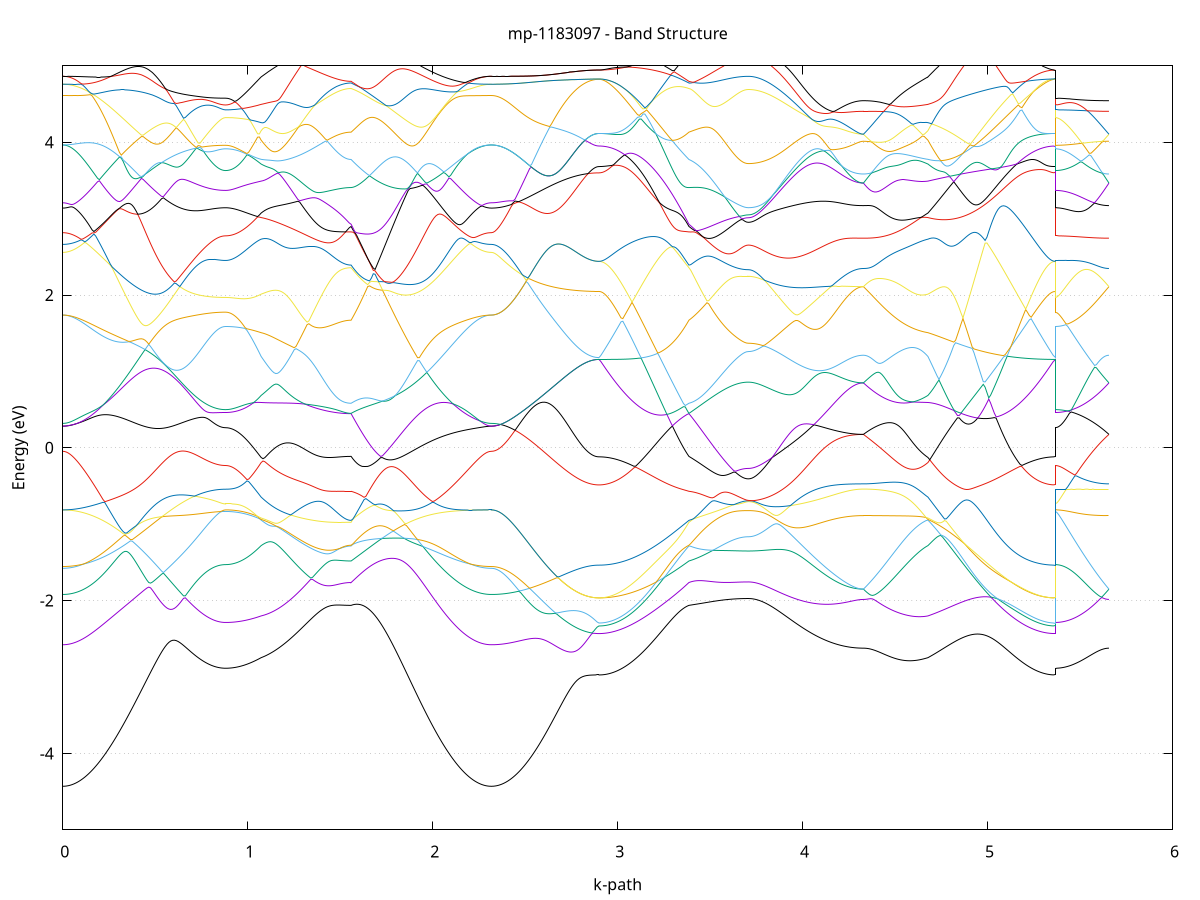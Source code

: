 set title 'mp-1183097 - Band Structure'
set xlabel 'k-path'
set ylabel 'Energy (eV)'
set grid y
set yrange [-5:5]
set terminal png size 800,600
set output 'mp-1183097_bands_gnuplot.png'
plot '-' using 1:2 with lines notitle, '-' using 1:2 with lines notitle, '-' using 1:2 with lines notitle, '-' using 1:2 with lines notitle, '-' using 1:2 with lines notitle, '-' using 1:2 with lines notitle, '-' using 1:2 with lines notitle, '-' using 1:2 with lines notitle, '-' using 1:2 with lines notitle, '-' using 1:2 with lines notitle, '-' using 1:2 with lines notitle, '-' using 1:2 with lines notitle, '-' using 1:2 with lines notitle, '-' using 1:2 with lines notitle, '-' using 1:2 with lines notitle, '-' using 1:2 with lines notitle, '-' using 1:2 with lines notitle, '-' using 1:2 with lines notitle, '-' using 1:2 with lines notitle, '-' using 1:2 with lines notitle, '-' using 1:2 with lines notitle, '-' using 1:2 with lines notitle, '-' using 1:2 with lines notitle, '-' using 1:2 with lines notitle, '-' using 1:2 with lines notitle, '-' using 1:2 with lines notitle, '-' using 1:2 with lines notitle, '-' using 1:2 with lines notitle, '-' using 1:2 with lines notitle, '-' using 1:2 with lines notitle, '-' using 1:2 with lines notitle, '-' using 1:2 with lines notitle, '-' using 1:2 with lines notitle, '-' using 1:2 with lines notitle, '-' using 1:2 with lines notitle, '-' using 1:2 with lines notitle, '-' using 1:2 with lines notitle, '-' using 1:2 with lines notitle, '-' using 1:2 with lines notitle, '-' using 1:2 with lines notitle, '-' using 1:2 with lines notitle, '-' using 1:2 with lines notitle, '-' using 1:2 with lines notitle, '-' using 1:2 with lines notitle, '-' using 1:2 with lines notitle, '-' using 1:2 with lines notitle, '-' using 1:2 with lines notitle, '-' using 1:2 with lines notitle
0.000000 -35.266607
0.009890 -35.266607
0.019779 -35.266707
0.029669 -35.266707
0.039559 -35.266807
0.049449 -35.266907
0.059338 -35.267007
0.069228 -35.267207
0.079118 -35.267307
0.089008 -35.267507
0.098897 -35.267707
0.108787 -35.267907
0.118677 -35.268107
0.128566 -35.268407
0.138456 -35.268607
0.148346 -35.268907
0.158236 -35.269107
0.168125 -35.269407
0.178015 -35.269707
0.187905 -35.270007
0.197795 -35.270307
0.207684 -35.270607
0.217574 -35.270907
0.227464 -35.271107
0.237353 -35.271407
0.247243 -35.271707
0.257133 -35.272007
0.267023 -35.272307
0.276912 -35.272507
0.286802 -35.272807
0.296692 -35.273107
0.306581 -35.273307
0.316471 -35.273507
0.326361 -35.273807
0.336251 -35.274007
0.346140 -35.274207
0.356030 -35.274407
0.365920 -35.274507
0.375810 -35.274707
0.385699 -35.274807
0.395589 -35.275007
0.405479 -35.275107
0.415368 -35.275207
0.425258 -35.275307
0.435148 -35.275307
0.445038 -35.275407
0.454927 -35.275407
0.464817 -35.275507
0.474707 -35.275507
0.484597 -35.275507
0.494486 -35.275507
0.504376 -35.275407
0.514266 -35.275407
0.524155 -35.275307
0.534045 -35.275307
0.543935 -35.275207
0.553825 -35.275107
0.563714 -35.275007
0.573604 -35.274907
0.583494 -35.274807
0.593384 -35.274707
0.603273 -35.274607
0.613163 -35.274407
0.623053 -35.274307
0.632942 -35.274207
0.642832 -35.274007
0.652722 -35.273907
0.662612 -35.273707
0.672501 -35.273607
0.682391 -35.273407
0.692281 -35.273307
0.702171 -35.273107
0.712060 -35.273007
0.721950 -35.272907
0.731840 -35.272707
0.741729 -35.272607
0.751619 -35.272507
0.761509 -35.272307
0.771399 -35.272207
0.781288 -35.272107
0.791178 -35.272007
0.801068 -35.271907
0.810958 -35.271907
0.820847 -35.271807
0.830737 -35.271707
0.840627 -35.271707
0.850516 -35.271607
0.860406 -35.271607
0.870296 -35.271607
0.880186 -35.271607
0.880186 -35.271607
0.889800 -35.271607
0.899414 -35.271607
0.909028 -35.271607
0.918642 -35.271607
0.928255 -35.271607
0.937869 -35.271507
0.947483 -35.271507
0.957097 -35.271507
0.966711 -35.271507
0.976325 -35.271407
0.985939 -35.271407
0.995553 -35.271307
1.005167 -35.271307
1.014781 -35.271307
1.024395 -35.271207
1.034009 -35.271207
1.043623 -35.271107
1.053237 -35.271007
1.062851 -35.271007
1.072465 -35.270907
1.072465 -35.270907
1.082392 -35.270907
1.092319 -35.270907
1.102246 -35.270907
1.112173 -35.270907
1.122100 -35.270907
1.132027 -35.271007
1.141954 -35.271107
1.151881 -35.271307
1.161808 -35.271407
1.171735 -35.271607
1.181662 -35.271707
1.191589 -35.271907
1.201516 -35.272107
1.211443 -35.272307
1.221370 -35.272507
1.231297 -35.272707
1.241224 -35.272907
1.251151 -35.273107
1.261078 -35.273307
1.271005 -35.273507
1.280932 -35.273707
1.290859 -35.273907
1.300786 -35.274107
1.310713 -35.274207
1.320640 -35.274407
1.330567 -35.274607
1.340494 -35.274807
1.350421 -35.275007
1.360348 -35.275107
1.370275 -35.275307
1.380202 -35.275507
1.390129 -35.275607
1.400056 -35.275807
1.409983 -35.275907
1.419910 -35.276007
1.429837 -35.276207
1.439764 -35.276307
1.449691 -35.276407
1.459618 -35.276507
1.469545 -35.276607
1.479472 -35.276707
1.489399 -35.276707
1.499326 -35.276807
1.509253 -35.276907
1.519180 -35.276907
1.529107 -35.276907
1.539034 -35.277007
1.548961 -35.277007
1.558888 -35.277007
1.558888 -35.277007
1.568866 -35.277207
1.578845 -35.277407
1.588823 -35.277607
1.598801 -35.277807
1.608779 -35.278007
1.618758 -35.278107
1.628736 -35.278307
1.638714 -35.278507
1.648692 -35.278607
1.658671 -35.278707
1.668649 -35.278807
1.678627 -35.278907
1.688606 -35.279007
1.698584 -35.279107
1.708562 -35.279107
1.718540 -35.279207
1.728519 -35.279207
1.738497 -35.279207
1.748475 -35.279207
1.758453 -35.279207
1.768432 -35.279107
1.778410 -35.279107
1.788388 -35.279007
1.798366 -35.279007
1.808345 -35.278907
1.818323 -35.278807
1.828301 -35.278707
1.838279 -35.278507
1.848258 -35.278407
1.858236 -35.278207
1.868214 -35.278007
1.878192 -35.277907
1.888171 -35.277607
1.898149 -35.277407
1.908127 -35.277207
1.918105 -35.277007
1.928084 -35.276707
1.938062 -35.276507
1.948040 -35.276207
1.958018 -35.275907
1.967997 -35.275607
1.977975 -35.275307
1.987953 -35.275007
1.997931 -35.274707
2.007910 -35.274407
2.017888 -35.274007
2.027866 -35.273707
2.037844 -35.273307
2.047823 -35.273007
2.057801 -35.272707
2.067779 -35.272307
2.077757 -35.272007
2.087736 -35.271607
2.097714 -35.271307
2.107692 -35.270907
2.117670 -35.270607
2.127649 -35.270307
2.137627 -35.269907
2.147605 -35.269607
2.157583 -35.269307
2.167562 -35.269007
2.177540 -35.268707
2.187518 -35.268507
2.197497 -35.268207
2.207475 -35.268007
2.217453 -35.267807
2.227431 -35.267507
2.237410 -35.267407
2.247388 -35.267207
2.257366 -35.267007
2.267344 -35.266907
2.277323 -35.266807
2.287301 -35.266707
2.297279 -35.266707
2.307257 -35.266607
2.317236 -35.266607
2.317236 -35.266607
2.327096 -35.266607
2.336957 -35.266607
2.346818 -35.266607
2.356679 -35.266607
2.366540 -35.266607
2.376401 -35.266607
2.386262 -35.266607
2.396123 -35.266607
2.405984 -35.266607
2.415845 -35.266607
2.425705 -35.266607
2.435566 -35.266607
2.445427 -35.266607
2.455288 -35.266607
2.465149 -35.266607
2.475010 -35.266607
2.484871 -35.266607
2.494732 -35.266607
2.504593 -35.266607
2.514454 -35.266607
2.524314 -35.266607
2.534175 -35.266607
2.544036 -35.266607
2.553897 -35.266607
2.563758 -35.266607
2.573619 -35.266607
2.583480 -35.266607
2.593341 -35.266607
2.603202 -35.266607
2.613063 -35.266607
2.622924 -35.266607
2.632784 -35.266607
2.642645 -35.266607
2.652506 -35.266607
2.662367 -35.266607
2.672228 -35.266607
2.682089 -35.266607
2.691950 -35.266607
2.701811 -35.266607
2.711672 -35.266607
2.721533 -35.266707
2.731393 -35.266707
2.741254 -35.266707
2.751115 -35.266707
2.760976 -35.266707
2.770837 -35.266707
2.780698 -35.266707
2.790559 -35.266707
2.800420 -35.266707
2.810281 -35.266707
2.820142 -35.266707
2.830002 -35.266707
2.839863 -35.266707
2.849724 -35.266707
2.859585 -35.266707
2.869446 -35.266707
2.879307 -35.266707
2.889168 -35.266707
2.899029 -35.266707
2.899029 -35.266707
2.908956 -35.266707
2.918883 -35.266707
2.928810 -35.266707
2.938737 -35.266807
2.948664 -35.266807
2.958591 -35.266907
2.968518 -35.267007
2.978445 -35.267107
2.988372 -35.267207
2.998299 -35.267307
3.008226 -35.267507
3.018153 -35.267607
3.028080 -35.267807
3.038007 -35.267907
3.047934 -35.268107
3.057861 -35.268307
3.067788 -35.268507
3.077715 -35.268707
3.087642 -35.269007
3.097569 -35.269207
3.107496 -35.269407
3.117423 -35.269707
3.127350 -35.269907
3.137277 -35.270207
3.147204 -35.270407
3.157131 -35.270707
3.167058 -35.271007
3.176985 -35.271307
3.186912 -35.271507
3.196839 -35.271807
3.206766 -35.272107
3.216693 -35.272407
3.226620 -35.272707
3.236547 -35.273007
3.246474 -35.273307
3.256401 -35.273607
3.266328 -35.273907
3.276255 -35.274107
3.286182 -35.274407
3.296109 -35.274707
3.306036 -35.275007
3.315963 -35.275207
3.325890 -35.275507
3.335817 -35.275807
3.345744 -35.276007
3.355671 -35.276307
3.365598 -35.276507
3.375525 -35.276807
3.385452 -35.277007
3.385452 -35.277007
3.395182 -35.277107
3.404913 -35.277207
3.414643 -35.277307
3.424373 -35.277407
3.434104 -35.277507
3.443834 -35.277507
3.453564 -35.277607
3.463295 -35.277707
3.473025 -35.277807
3.482755 -35.277907
3.492486 -35.278007
3.502216 -35.278107
3.511947 -35.278207
3.521677 -35.278307
3.531407 -35.278407
3.541138 -35.278407
3.550868 -35.278507
3.560598 -35.278607
3.570329 -35.278707
3.580059 -35.278707
3.589790 -35.278807
3.599520 -35.278907
3.609250 -35.278907
3.618981 -35.279007
3.628711 -35.279007
3.638441 -35.279007
3.648172 -35.279107
3.657902 -35.279107
3.667632 -35.279107
3.677363 -35.279207
3.687093 -35.279207
3.696824 -35.279207
3.706554 -35.279207
3.706554 -35.279207
3.716433 -35.279207
3.726312 -35.279207
3.736191 -35.279107
3.746070 -35.279107
3.755950 -35.279007
3.765829 -35.279007
3.775708 -35.278907
3.785587 -35.278807
3.795466 -35.278707
3.805345 -35.278607
3.815224 -35.278507
3.825103 -35.278307
3.834983 -35.278207
3.844862 -35.278107
3.854741 -35.277907
3.864620 -35.277707
3.874499 -35.277607
3.884378 -35.277407
3.894257 -35.277207
3.904137 -35.277007
3.914016 -35.276807
3.923895 -35.276607
3.933774 -35.276307
3.943653 -35.276107
3.953532 -35.275907
3.963411 -35.275707
3.973290 -35.275407
3.983170 -35.275207
3.993049 -35.275007
4.002928 -35.274707
4.012807 -35.274507
4.022686 -35.274207
4.032565 -35.274007
4.042444 -35.273807
4.052323 -35.273507
4.062203 -35.273307
4.072082 -35.273007
4.081961 -35.272807
4.091840 -35.272607
4.101719 -35.272407
4.111598 -35.272107
4.121477 -35.271907
4.131357 -35.271707
4.141236 -35.271507
4.151115 -35.271307
4.160994 -35.271207
4.170873 -35.271007
4.180752 -35.270807
4.190631 -35.270607
4.200510 -35.270507
4.210390 -35.270407
4.220269 -35.270207
4.230148 -35.270107
4.240027 -35.270007
4.249906 -35.269907
4.259785 -35.269807
4.269664 -35.269707
4.279543 -35.269707
4.289423 -35.269607
4.299302 -35.269607
4.309181 -35.269507
4.319060 -35.269507
4.328939 -35.269507
4.328939 -35.269507
4.338902 -35.269607
4.348865 -35.269707
4.358828 -35.269807
4.368791 -35.269907
4.378754 -35.270007
4.388716 -35.270107
4.398679 -35.270107
4.408642 -35.270207
4.418605 -35.270307
4.428568 -35.270407
4.438531 -35.270507
4.448494 -35.270507
4.458457 -35.270607
4.468419 -35.270607
4.478382 -35.270707
4.488345 -35.270807
4.498308 -35.270807
4.508271 -35.270907
4.518234 -35.270907
4.528197 -35.270907
4.538160 -35.271007
4.548122 -35.271007
4.558085 -35.271007
4.568048 -35.271007
4.578011 -35.271107
4.587974 -35.271107
4.597937 -35.271107
4.607900 -35.271107
4.617863 -35.271107
4.627826 -35.271007
4.637788 -35.271007
4.647751 -35.271007
4.657714 -35.271007
4.667677 -35.271007
4.677640 -35.270907
4.677640 -35.270907
4.687610 -35.270907
4.697579 -35.270807
4.707549 -35.270707
4.717519 -35.270607
4.727488 -35.270607
4.737458 -35.270507
4.747428 -35.270407
4.757397 -35.270307
4.767367 -35.270207
4.777336 -35.270307
4.787306 -35.270407
4.797276 -35.270507
4.807245 -35.270607
4.817215 -35.270707
4.827185 -35.270807
4.837154 -35.270907
4.847124 -35.270907
4.857094 -35.271007
4.867063 -35.271007
4.877033 -35.271107
4.887003 -35.271107
4.896972 -35.271107
4.906942 -35.271107
4.916912 -35.271107
4.926881 -35.271107
4.936851 -35.271107
4.946821 -35.271107
4.956790 -35.271007
4.966760 -35.271007
4.976730 -35.270907
4.986699 -35.270907
4.996669 -35.270807
5.006638 -35.270707
5.016608 -35.270607
5.026578 -35.270507
5.036547 -35.270407
5.046517 -35.270307
5.056487 -35.270107
5.066456 -35.270007
5.076426 -35.269907
5.086396 -35.269707
5.096365 -35.269607
5.106335 -35.269407
5.116305 -35.269307
5.126274 -35.269107
5.136244 -35.269007
5.146214 -35.268807
5.156183 -35.268707
5.166153 -35.268507
5.176123 -35.268407
5.186092 -35.268207
5.196062 -35.268107
5.206032 -35.267907
5.216001 -35.267807
5.225971 -35.267707
5.235940 -35.267507
5.245910 -35.267407
5.255880 -35.267307
5.265849 -35.267207
5.275819 -35.267107
5.285789 -35.267007
5.295758 -35.266907
5.305728 -35.266907
5.315698 -35.266807
5.325667 -35.266707
5.335637 -35.266707
5.345607 -35.266707
5.355576 -35.266707
5.365546 -35.266707
5.365546 -35.271607
5.375243 -35.271607
5.384939 -35.271607
5.394636 -35.271607
5.404332 -35.271607
5.414029 -35.271507
5.423725 -35.271507
5.433422 -35.271507
5.443118 -35.271407
5.452815 -35.271407
5.462512 -35.271307
5.472208 -35.271307
5.481905 -35.271207
5.491601 -35.271107
5.501298 -35.271107
5.510994 -35.271007
5.520691 -35.270907
5.530387 -35.270807
5.540084 -35.270707
5.549781 -35.270707
5.559477 -35.270607
5.569174 -35.270507
5.578870 -35.270407
5.588567 -35.270307
5.598263 -35.270207
5.607960 -35.270107
5.617656 -35.270007
5.627353 -35.269807
5.637049 -35.269707
5.646746 -35.269607
5.656443 -35.269507
e
0.000000 -35.266607
0.009890 -35.266607
0.019779 -35.266607
0.029669 -35.266607
0.039559 -35.266607
0.049449 -35.266607
0.059338 -35.266607
0.069228 -35.266607
0.079118 -35.266607
0.089008 -35.266707
0.098897 -35.266707
0.108787 -35.266707
0.118677 -35.266707
0.128566 -35.266707
0.138456 -35.266707
0.148346 -35.266707
0.158236 -35.266707
0.168125 -35.266707
0.178015 -35.266707
0.187905 -35.266707
0.197795 -35.266707
0.207684 -35.266707
0.217574 -35.266707
0.227464 -35.266807
0.237353 -35.266807
0.247243 -35.266807
0.257133 -35.266807
0.267023 -35.266807
0.276912 -35.266807
0.286802 -35.266807
0.296692 -35.266807
0.306581 -35.266807
0.316471 -35.266907
0.326361 -35.266907
0.336251 -35.266907
0.346140 -35.266907
0.356030 -35.266907
0.365920 -35.266907
0.375810 -35.266907
0.385699 -35.266907
0.395589 -35.267007
0.405479 -35.267007
0.415368 -35.267007
0.425258 -35.267007
0.435148 -35.267007
0.445038 -35.267007
0.454927 -35.267007
0.464817 -35.267107
0.474707 -35.267107
0.484597 -35.267107
0.494486 -35.267107
0.504376 -35.267107
0.514266 -35.267107
0.524155 -35.267107
0.534045 -35.267107
0.543935 -35.267207
0.553825 -35.267207
0.563714 -35.267207
0.573604 -35.267207
0.583494 -35.267207
0.593384 -35.267207
0.603273 -35.267207
0.613163 -35.267207
0.623053 -35.267307
0.632942 -35.267307
0.642832 -35.267307
0.652722 -35.267307
0.662612 -35.267307
0.672501 -35.267307
0.682391 -35.267307
0.692281 -35.267307
0.702171 -35.267307
0.712060 -35.267307
0.721950 -35.267307
0.731840 -35.267407
0.741729 -35.267407
0.751619 -35.267407
0.761509 -35.267407
0.771399 -35.267407
0.781288 -35.267407
0.791178 -35.267407
0.801068 -35.267407
0.810958 -35.267407
0.820847 -35.267407
0.830737 -35.267407
0.840627 -35.267407
0.850516 -35.267407
0.860406 -35.267407
0.870296 -35.267407
0.880186 -35.267407
0.880186 -35.267407
0.889800 -35.267407
0.899414 -35.267407
0.909028 -35.267507
0.918642 -35.267507
0.928255 -35.267507
0.937869 -35.267607
0.947483 -35.267607
0.957097 -35.267707
0.966711 -35.267807
0.976325 -35.267907
0.985939 -35.267907
0.995553 -35.268007
1.005167 -35.268107
1.014781 -35.268207
1.024395 -35.268407
1.034009 -35.268507
1.043623 -35.268607
1.053237 -35.268707
1.062851 -35.268807
1.072465 -35.269007
1.072465 -35.269007
1.082392 -35.269107
1.092319 -35.269107
1.102246 -35.269207
1.112173 -35.269207
1.122100 -35.269307
1.132027 -35.269207
1.141954 -35.269207
1.151881 -35.269207
1.161808 -35.269107
1.171735 -35.269007
1.181662 -35.269007
1.191589 -35.268907
1.201516 -35.268807
1.211443 -35.268707
1.221370 -35.268607
1.231297 -35.268507
1.241224 -35.268407
1.251151 -35.268307
1.261078 -35.268207
1.271005 -35.268107
1.280932 -35.268007
1.290859 -35.267907
1.300786 -35.267807
1.310713 -35.267807
1.320640 -35.267707
1.330567 -35.267607
1.340494 -35.267507
1.350421 -35.267407
1.360348 -35.267307
1.370275 -35.267307
1.380202 -35.267207
1.390129 -35.267107
1.400056 -35.267107
1.409983 -35.267007
1.419910 -35.266907
1.429837 -35.266907
1.439764 -35.266807
1.449691 -35.266807
1.459618 -35.266707
1.469545 -35.266707
1.479472 -35.266607
1.489399 -35.266607
1.499326 -35.266607
1.509253 -35.266607
1.519180 -35.266507
1.529107 -35.266507
1.539034 -35.266507
1.548961 -35.266507
1.558888 -35.266507
1.558888 -35.266507
1.568866 -35.266507
1.578845 -35.266507
1.588823 -35.266507
1.598801 -35.266507
1.608779 -35.266507
1.618758 -35.266507
1.628736 -35.266507
1.638714 -35.266507
1.648692 -35.266507
1.658671 -35.266507
1.668649 -35.266507
1.678627 -35.266507
1.688606 -35.266507
1.698584 -35.266507
1.708562 -35.266507
1.718540 -35.266507
1.728519 -35.266507
1.738497 -35.266507
1.748475 -35.266507
1.758453 -35.266507
1.768432 -35.266507
1.778410 -35.266507
1.788388 -35.266507
1.798366 -35.266507
1.808345 -35.266507
1.818323 -35.266507
1.828301 -35.266507
1.838279 -35.266507
1.848258 -35.266507
1.858236 -35.266507
1.868214 -35.266507
1.878192 -35.266507
1.888171 -35.266507
1.898149 -35.266507
1.908127 -35.266507
1.918105 -35.266507
1.928084 -35.266507
1.938062 -35.266507
1.948040 -35.266507
1.958018 -35.266507
1.967997 -35.266507
1.977975 -35.266507
1.987953 -35.266507
1.997931 -35.266607
2.007910 -35.266607
2.017888 -35.266607
2.027866 -35.266607
2.037844 -35.266607
2.047823 -35.266607
2.057801 -35.266607
2.067779 -35.266607
2.077757 -35.266607
2.087736 -35.266607
2.097714 -35.266607
2.107692 -35.266607
2.117670 -35.266607
2.127649 -35.266607
2.137627 -35.266607
2.147605 -35.266607
2.157583 -35.266607
2.167562 -35.266607
2.177540 -35.266607
2.187518 -35.266607
2.197497 -35.266607
2.207475 -35.266607
2.217453 -35.266607
2.227431 -35.266607
2.237410 -35.266607
2.247388 -35.266607
2.257366 -35.266607
2.267344 -35.266607
2.277323 -35.266607
2.287301 -35.266607
2.297279 -35.266607
2.307257 -35.266607
2.317236 -35.266607
2.317236 -35.266607
2.327096 -35.266607
2.336957 -35.266607
2.346818 -35.266607
2.356679 -35.266607
2.366540 -35.266607
2.376401 -35.266607
2.386262 -35.266607
2.396123 -35.266607
2.405984 -35.266607
2.415845 -35.266607
2.425705 -35.266607
2.435566 -35.266607
2.445427 -35.266607
2.455288 -35.266607
2.465149 -35.266607
2.475010 -35.266607
2.484871 -35.266607
2.494732 -35.266607
2.504593 -35.266607
2.514454 -35.266607
2.524314 -35.266607
2.534175 -35.266607
2.544036 -35.266607
2.553897 -35.266607
2.563758 -35.266607
2.573619 -35.266607
2.583480 -35.266607
2.593341 -35.266607
2.603202 -35.266607
2.613063 -35.266607
2.622924 -35.266607
2.632784 -35.266607
2.642645 -35.266607
2.652506 -35.266607
2.662367 -35.266607
2.672228 -35.266607
2.682089 -35.266607
2.691950 -35.266607
2.701811 -35.266607
2.711672 -35.266607
2.721533 -35.266707
2.731393 -35.266707
2.741254 -35.266707
2.751115 -35.266707
2.760976 -35.266707
2.770837 -35.266707
2.780698 -35.266707
2.790559 -35.266707
2.800420 -35.266707
2.810281 -35.266707
2.820142 -35.266707
2.830002 -35.266707
2.839863 -35.266707
2.849724 -35.266707
2.859585 -35.266707
2.869446 -35.266707
2.879307 -35.266707
2.889168 -35.266707
2.899029 -35.266707
2.899029 -35.266707
2.908956 -35.266707
2.918883 -35.266707
2.928810 -35.266707
2.938737 -35.266707
2.948664 -35.266707
2.958591 -35.266707
2.968518 -35.266707
2.978445 -35.266607
2.988372 -35.266607
2.998299 -35.266607
3.008226 -35.266607
3.018153 -35.266607
3.028080 -35.266607
3.038007 -35.266607
3.047934 -35.266607
3.057861 -35.266607
3.067788 -35.266607
3.077715 -35.266607
3.087642 -35.266607
3.097569 -35.266607
3.107496 -35.266607
3.117423 -35.266607
3.127350 -35.266607
3.137277 -35.266607
3.147204 -35.266607
3.157131 -35.266607
3.167058 -35.266607
3.176985 -35.266607
3.186912 -35.266607
3.196839 -35.266607
3.206766 -35.266607
3.216693 -35.266607
3.226620 -35.266607
3.236547 -35.266607
3.246474 -35.266607
3.256401 -35.266607
3.266328 -35.266507
3.276255 -35.266507
3.286182 -35.266507
3.296109 -35.266507
3.306036 -35.266507
3.315963 -35.266507
3.325890 -35.266507
3.335817 -35.266507
3.345744 -35.266507
3.355671 -35.266507
3.365598 -35.266507
3.375525 -35.266507
3.385452 -35.266507
3.385452 -35.266507
3.395182 -35.266507
3.404913 -35.266507
3.414643 -35.266507
3.424373 -35.266507
3.434104 -35.266507
3.443834 -35.266507
3.453564 -35.266507
3.463295 -35.266507
3.473025 -35.266507
3.482755 -35.266507
3.492486 -35.266507
3.502216 -35.266507
3.511947 -35.266507
3.521677 -35.266507
3.531407 -35.266507
3.541138 -35.266507
3.550868 -35.266507
3.560598 -35.266507
3.570329 -35.266507
3.580059 -35.266507
3.589790 -35.266507
3.599520 -35.266507
3.609250 -35.266507
3.618981 -35.266507
3.628711 -35.266507
3.638441 -35.266507
3.648172 -35.266507
3.657902 -35.266507
3.667632 -35.266507
3.677363 -35.266507
3.687093 -35.266507
3.696824 -35.266507
3.706554 -35.266507
3.706554 -35.266507
3.716433 -35.266507
3.726312 -35.266507
3.736191 -35.266507
3.746070 -35.266507
3.755950 -35.266507
3.765829 -35.266607
3.775708 -35.266607
3.785587 -35.266607
3.795466 -35.266607
3.805345 -35.266707
3.815224 -35.266707
3.825103 -35.266807
3.834983 -35.266807
3.844862 -35.266807
3.854741 -35.266907
3.864620 -35.266907
3.874499 -35.267007
3.884378 -35.267107
3.894257 -35.267107
3.904137 -35.267207
3.914016 -35.267207
3.923895 -35.267307
3.933774 -35.267407
3.943653 -35.267507
3.953532 -35.267507
3.963411 -35.267607
3.973290 -35.267707
3.983170 -35.267707
3.993049 -35.267807
4.002928 -35.267907
4.012807 -35.268007
4.022686 -35.268007
4.032565 -35.268107
4.042444 -35.268207
4.052323 -35.268307
4.062203 -35.268307
4.072082 -35.268407
4.081961 -35.268507
4.091840 -35.268607
4.101719 -35.268607
4.111598 -35.268707
4.121477 -35.268807
4.131357 -35.268807
4.141236 -35.268907
4.151115 -35.269007
4.160994 -35.269007
4.170873 -35.269107
4.180752 -35.269107
4.190631 -35.269207
4.200510 -35.269207
4.210390 -35.269307
4.220269 -35.269307
4.230148 -35.269307
4.240027 -35.269407
4.249906 -35.269407
4.259785 -35.269407
4.269664 -35.269507
4.279543 -35.269507
4.289423 -35.269507
4.299302 -35.269507
4.309181 -35.269507
4.319060 -35.269507
4.328939 -35.269507
4.328939 -35.269507
4.338902 -35.269407
4.348865 -35.269307
4.358828 -35.269207
4.368791 -35.269207
4.378754 -35.269107
4.388716 -35.269007
4.398679 -35.268907
4.408642 -35.268907
4.418605 -35.268807
4.428568 -35.268807
4.438531 -35.268707
4.448494 -35.268707
4.458457 -35.268607
4.468419 -35.268607
4.478382 -35.268507
4.488345 -35.268507
4.498308 -35.268507
4.508271 -35.268507
4.518234 -35.268507
4.528197 -35.268507
4.538160 -35.268507
4.548122 -35.268507
4.558085 -35.268507
4.568048 -35.268507
4.578011 -35.268507
4.587974 -35.268507
4.597937 -35.268607
4.607900 -35.268607
4.617863 -35.268607
4.627826 -35.268707
4.637788 -35.268707
4.647751 -35.268807
4.657714 -35.268807
4.667677 -35.268907
4.677640 -35.269007
4.677640 -35.269007
4.687610 -35.269107
4.697579 -35.269207
4.707549 -35.269407
4.717519 -35.269507
4.727488 -35.269707
4.737458 -35.269807
4.747428 -35.269907
4.757397 -35.270007
4.767367 -35.270207
4.777336 -35.270207
4.787306 -35.270107
4.797276 -35.270007
4.807245 -35.269907
4.817215 -35.269807
4.827185 -35.269707
4.837154 -35.269607
4.847124 -35.269507
4.857094 -35.269507
4.867063 -35.269407
4.877033 -35.269307
4.887003 -35.269207
4.896972 -35.269107
4.906942 -35.269007
4.916912 -35.268907
4.926881 -35.268807
4.936851 -35.268807
4.946821 -35.268707
4.956790 -35.268607
4.966760 -35.268507
4.976730 -35.268407
4.986699 -35.268307
4.996669 -35.268307
5.006638 -35.268207
5.016608 -35.268107
5.026578 -35.268007
5.036547 -35.267907
5.046517 -35.267907
5.056487 -35.267807
5.066456 -35.267707
5.076426 -35.267707
5.086396 -35.267607
5.096365 -35.267507
5.106335 -35.267507
5.116305 -35.267407
5.126274 -35.267407
5.136244 -35.267307
5.146214 -35.267207
5.156183 -35.267207
5.166153 -35.267107
5.176123 -35.267107
5.186092 -35.267107
5.196062 -35.267007
5.206032 -35.267007
5.216001 -35.266907
5.225971 -35.266907
5.235940 -35.266907
5.245910 -35.266807
5.255880 -35.266807
5.265849 -35.266807
5.275819 -35.266807
5.285789 -35.266707
5.295758 -35.266707
5.305728 -35.266707
5.315698 -35.266707
5.325667 -35.266707
5.335637 -35.266707
5.345607 -35.266707
5.355576 -35.266707
5.365546 -35.266707
5.365546 -35.267407
5.375243 -35.267407
5.384939 -35.267407
5.394636 -35.267407
5.404332 -35.267507
5.414029 -35.267507
5.423725 -35.267507
5.433422 -35.267607
5.443118 -35.267607
5.452815 -35.267607
5.462512 -35.267707
5.472208 -35.267807
5.481905 -35.267807
5.491601 -35.267907
5.501298 -35.268007
5.510994 -35.268007
5.520691 -35.268107
5.530387 -35.268207
5.540084 -35.268307
5.549781 -35.268407
5.559477 -35.268507
5.569174 -35.268607
5.578870 -35.268707
5.588567 -35.268807
5.598263 -35.268907
5.607960 -35.269007
5.617656 -35.269107
5.627353 -35.269207
5.637049 -35.269307
5.646746 -35.269407
5.656443 -35.269507
e
0.000000 -35.222207
0.009890 -35.222207
0.019779 -35.222207
0.029669 -35.222207
0.039559 -35.222207
0.049449 -35.222207
0.059338 -35.222207
0.069228 -35.222207
0.079118 -35.222207
0.089008 -35.222207
0.098897 -35.222207
0.108787 -35.222207
0.118677 -35.222207
0.128566 -35.222207
0.138456 -35.222207
0.148346 -35.222207
0.158236 -35.222207
0.168125 -35.222207
0.178015 -35.222207
0.187905 -35.222207
0.197795 -35.222207
0.207684 -35.222207
0.217574 -35.222207
0.227464 -35.222207
0.237353 -35.222207
0.247243 -35.222207
0.257133 -35.222207
0.267023 -35.222207
0.276912 -35.222207
0.286802 -35.222207
0.296692 -35.222207
0.306581 -35.222207
0.316471 -35.222207
0.326361 -35.222207
0.336251 -35.222207
0.346140 -35.222207
0.356030 -35.222207
0.365920 -35.222207
0.375810 -35.222207
0.385699 -35.222207
0.395589 -35.222207
0.405479 -35.222207
0.415368 -35.222207
0.425258 -35.222207
0.435148 -35.222207
0.445038 -35.222207
0.454927 -35.222207
0.464817 -35.222207
0.474707 -35.222207
0.484597 -35.222207
0.494486 -35.222207
0.504376 -35.222207
0.514266 -35.222107
0.524155 -35.222107
0.534045 -35.222107
0.543935 -35.222107
0.553825 -35.222107
0.563714 -35.222107
0.573604 -35.222107
0.583494 -35.222107
0.593384 -35.222107
0.603273 -35.222107
0.613163 -35.222107
0.623053 -35.222107
0.632942 -35.222107
0.642832 -35.222107
0.652722 -35.222107
0.662612 -35.222107
0.672501 -35.222107
0.682391 -35.222107
0.692281 -35.222107
0.702171 -35.222107
0.712060 -35.222107
0.721950 -35.222107
0.731840 -35.222107
0.741729 -35.222107
0.751619 -35.222107
0.761509 -35.222107
0.771399 -35.222107
0.781288 -35.222107
0.791178 -35.222107
0.801068 -35.222107
0.810958 -35.222107
0.820847 -35.222107
0.830737 -35.222107
0.840627 -35.222107
0.850516 -35.222107
0.860406 -35.222107
0.870296 -35.222107
0.880186 -35.222107
0.880186 -35.222107
0.889800 -35.222107
0.899414 -35.222107
0.909028 -35.222107
0.918642 -35.222207
0.928255 -35.222207
0.937869 -35.222207
0.947483 -35.222307
0.957097 -35.222307
0.966711 -35.222407
0.976325 -35.222407
0.985939 -35.222507
0.995553 -35.222607
1.005167 -35.222707
1.014781 -35.222807
1.024395 -35.222907
1.034009 -35.223007
1.043623 -35.223107
1.053237 -35.223207
1.062851 -35.223307
1.072465 -35.223407
1.072465 -35.223407
1.082392 -35.223507
1.092319 -35.223707
1.102246 -35.223807
1.112173 -35.223907
1.122100 -35.224007
1.132027 -35.224107
1.141954 -35.224207
1.151881 -35.224307
1.161808 -35.224407
1.171735 -35.224607
1.181662 -35.224707
1.191589 -35.224807
1.201516 -35.224907
1.211443 -35.225007
1.221370 -35.225207
1.231297 -35.225307
1.241224 -35.225407
1.251151 -35.225507
1.261078 -35.225707
1.271005 -35.225807
1.280932 -35.225907
1.290859 -35.226007
1.300786 -35.226107
1.310713 -35.226207
1.320640 -35.226407
1.330567 -35.226507
1.340494 -35.226607
1.350421 -35.226707
1.360348 -35.226807
1.370275 -35.226907
1.380202 -35.227007
1.390129 -35.227107
1.400056 -35.227207
1.409983 -35.227207
1.419910 -35.227307
1.429837 -35.227407
1.439764 -35.227507
1.449691 -35.227507
1.459618 -35.227607
1.469545 -35.227607
1.479472 -35.227707
1.489399 -35.227707
1.499326 -35.227807
1.509253 -35.227807
1.519180 -35.227807
1.529107 -35.227807
1.539034 -35.227907
1.548961 -35.227907
1.558888 -35.227907
1.558888 -35.227907
1.568866 -35.227607
1.578845 -35.227407
1.588823 -35.227107
1.598801 -35.226907
1.608779 -35.226707
1.618758 -35.226407
1.628736 -35.226207
1.638714 -35.226007
1.648692 -35.225807
1.658671 -35.225607
1.668649 -35.225407
1.678627 -35.225307
1.688606 -35.225107
1.698584 -35.224907
1.708562 -35.224807
1.718540 -35.224607
1.728519 -35.224507
1.738497 -35.224307
1.748475 -35.224207
1.758453 -35.224007
1.768432 -35.223907
1.778410 -35.223807
1.788388 -35.223707
1.798366 -35.223607
1.808345 -35.223507
1.818323 -35.223407
1.828301 -35.223307
1.838279 -35.223207
1.848258 -35.223107
1.858236 -35.223107
1.868214 -35.223007
1.878192 -35.222907
1.888171 -35.222907
1.898149 -35.222807
1.908127 -35.222707
1.918105 -35.222707
1.928084 -35.222707
1.938062 -35.222607
1.948040 -35.222607
1.958018 -35.222507
1.967997 -35.222507
1.977975 -35.222507
1.987953 -35.222407
1.997931 -35.222407
2.007910 -35.222407
2.017888 -35.222407
2.027866 -35.222407
2.037844 -35.222307
2.047823 -35.222307
2.057801 -35.222307
2.067779 -35.222307
2.077757 -35.222307
2.087736 -35.222307
2.097714 -35.222307
2.107692 -35.222307
2.117670 -35.222307
2.127649 -35.222207
2.137627 -35.222207
2.147605 -35.222207
2.157583 -35.222207
2.167562 -35.222207
2.177540 -35.222207
2.187518 -35.222207
2.197497 -35.222207
2.207475 -35.222207
2.217453 -35.222207
2.227431 -35.222207
2.237410 -35.222207
2.247388 -35.222207
2.257366 -35.222207
2.267344 -35.222207
2.277323 -35.222207
2.287301 -35.222207
2.297279 -35.222207
2.307257 -35.222207
2.317236 -35.222207
2.317236 -35.222207
2.327096 -35.222307
2.336957 -35.222307
2.346818 -35.222407
2.356679 -35.222507
2.366540 -35.222607
2.376401 -35.222807
2.386262 -35.223007
2.396123 -35.223207
2.405984 -35.223507
2.415845 -35.223807
2.425705 -35.224107
2.435566 -35.224407
2.445427 -35.224707
2.455288 -35.225107
2.465149 -35.225507
2.475010 -35.225907
2.484871 -35.226307
2.494732 -35.226707
2.504593 -35.227107
2.514454 -35.227607
2.524314 -35.228007
2.534175 -35.228507
2.544036 -35.228907
2.553897 -35.229407
2.563758 -35.229807
2.573619 -35.230307
2.583480 -35.230707
2.593341 -35.231207
2.603202 -35.231607
2.613063 -35.232107
2.622924 -35.232507
2.632784 -35.232907
2.642645 -35.233307
2.652506 -35.233807
2.662367 -35.234107
2.672228 -35.234507
2.682089 -35.234907
2.691950 -35.235307
2.701811 -35.235607
2.711672 -35.235907
2.721533 -35.236307
2.731393 -35.236607
2.741254 -35.236907
2.751115 -35.237107
2.760976 -35.237407
2.770837 -35.237607
2.780698 -35.237807
2.790559 -35.238107
2.800420 -35.238207
2.810281 -35.238407
2.820142 -35.238607
2.830002 -35.238707
2.839863 -35.238807
2.849724 -35.238907
2.859585 -35.239007
2.869446 -35.239107
2.879307 -35.239107
2.889168 -35.239107
2.899029 -35.239207
2.899029 -35.239207
2.908956 -35.239107
2.918883 -35.239107
2.928810 -35.239107
2.938737 -35.239007
2.948664 -35.239007
2.958591 -35.238907
2.968518 -35.238807
2.978445 -35.238707
2.988372 -35.238507
2.998299 -35.238407
3.008226 -35.238207
3.018153 -35.238107
3.028080 -35.237907
3.038007 -35.237707
3.047934 -35.237507
3.057861 -35.237307
3.067788 -35.237107
3.077715 -35.236807
3.087642 -35.236607
3.097569 -35.236307
3.107496 -35.236107
3.117423 -35.235807
3.127350 -35.235507
3.137277 -35.235207
3.147204 -35.234907
3.157131 -35.234707
3.167058 -35.234407
3.176985 -35.234107
3.186912 -35.233707
3.196839 -35.233407
3.206766 -35.233107
3.216693 -35.232807
3.226620 -35.232507
3.236547 -35.232207
3.246474 -35.231907
3.256401 -35.231607
3.266328 -35.231307
3.276255 -35.231007
3.286182 -35.230707
3.296109 -35.230407
3.306036 -35.230107
3.315963 -35.229807
3.325890 -35.229507
3.335817 -35.229207
3.345744 -35.228907
3.355671 -35.228707
3.365598 -35.228407
3.375525 -35.228107
3.385452 -35.227907
3.385452 -35.227907
3.395182 -35.227807
3.404913 -35.227707
3.414643 -35.227507
3.424373 -35.227407
3.434104 -35.227307
3.443834 -35.227207
3.453564 -35.227007
3.463295 -35.226907
3.473025 -35.226807
3.482755 -35.226707
3.492486 -35.226507
3.502216 -35.226407
3.511947 -35.226307
3.521677 -35.226207
3.531407 -35.226007
3.541138 -35.225907
3.550868 -35.225807
3.560598 -35.225707
3.570329 -35.225607
3.580059 -35.225507
3.589790 -35.225407
3.599520 -35.225307
3.609250 -35.225207
3.618981 -35.225207
3.628711 -35.225107
3.638441 -35.225007
3.648172 -35.225007
3.657902 -35.224907
3.667632 -35.224907
3.677363 -35.224907
3.687093 -35.224907
3.696824 -35.224807
3.706554 -35.224807
3.706554 -35.224807
3.716433 -35.224807
3.726312 -35.224807
3.736191 -35.224807
3.746070 -35.224807
3.755950 -35.224807
3.765829 -35.224807
3.775708 -35.224807
3.785587 -35.224707
3.795466 -35.224707
3.805345 -35.224707
3.815224 -35.224607
3.825103 -35.224607
3.834983 -35.224607
3.844862 -35.224507
3.854741 -35.224507
3.864620 -35.224407
3.874499 -35.224407
3.884378 -35.224307
3.894257 -35.224307
3.904137 -35.224207
3.914016 -35.224207
3.923895 -35.224107
3.933774 -35.224007
3.943653 -35.224007
3.953532 -35.223907
3.963411 -35.223807
3.973290 -35.223807
3.983170 -35.223707
3.993049 -35.223607
4.002928 -35.223607
4.012807 -35.223507
4.022686 -35.223407
4.032565 -35.223407
4.042444 -35.223307
4.052323 -35.223207
4.062203 -35.223207
4.072082 -35.223107
4.081961 -35.223007
4.091840 -35.223007
4.101719 -35.222907
4.111598 -35.222807
4.121477 -35.222807
4.131357 -35.222707
4.141236 -35.222707
4.151115 -35.222607
4.160994 -35.222607
4.170873 -35.222507
4.180752 -35.222507
4.190631 -35.222407
4.200510 -35.222407
4.210390 -35.222307
4.220269 -35.222307
4.230148 -35.222307
4.240027 -35.222207
4.249906 -35.222207
4.259785 -35.222207
4.269664 -35.222207
4.279543 -35.222107
4.289423 -35.222107
4.299302 -35.222107
4.309181 -35.222107
4.319060 -35.222107
4.328939 -35.222107
4.328939 -35.222107
4.338902 -35.222107
4.348865 -35.222107
4.358828 -35.222107
4.368791 -35.222107
4.378754 -35.222107
4.388716 -35.222107
4.398679 -35.222107
4.408642 -35.222107
4.418605 -35.222207
4.428568 -35.222207
4.438531 -35.222207
4.448494 -35.222207
4.458457 -35.222207
4.468419 -35.222307
4.478382 -35.222307
4.488345 -35.222307
4.498308 -35.222407
4.508271 -35.222407
4.518234 -35.222407
4.528197 -35.222507
4.538160 -35.222507
4.548122 -35.222607
4.558085 -35.222607
4.568048 -35.222707
4.578011 -35.222807
4.587974 -35.222807
4.597937 -35.222907
4.607900 -35.222907
4.617863 -35.223007
4.627826 -35.223107
4.637788 -35.223107
4.647751 -35.223207
4.657714 -35.223307
4.667677 -35.223407
4.677640 -35.223407
4.677640 -35.223407
4.687610 -35.223607
4.697579 -35.223707
4.707549 -35.223907
4.717519 -35.224107
4.727488 -35.224207
4.737458 -35.224407
4.747428 -35.224607
4.757397 -35.224807
4.767367 -35.225007
4.777336 -35.225207
4.787306 -35.225407
4.797276 -35.225607
4.807245 -35.225907
4.817215 -35.226107
4.827185 -35.226307
4.837154 -35.226607
4.847124 -35.226807
4.857094 -35.227107
4.867063 -35.227307
4.877033 -35.227607
4.887003 -35.227907
4.896972 -35.228207
4.906942 -35.228507
4.916912 -35.228707
4.926881 -35.229007
4.936851 -35.229307
4.946821 -35.229607
4.956790 -35.229907
4.966760 -35.230207
4.976730 -35.230607
4.986699 -35.230907
4.996669 -35.231207
5.006638 -35.231507
5.016608 -35.231807
5.026578 -35.232107
5.036547 -35.232407
5.046517 -35.232807
5.056487 -35.233107
5.066456 -35.233407
5.076426 -35.233707
5.086396 -35.234007
5.096365 -35.234307
5.106335 -35.234607
5.116305 -35.234907
5.126274 -35.235207
5.136244 -35.235507
5.146214 -35.235807
5.156183 -35.236007
5.166153 -35.236307
5.176123 -35.236607
5.186092 -35.236807
5.196062 -35.237007
5.206032 -35.237307
5.216001 -35.237507
5.225971 -35.237707
5.235940 -35.237907
5.245910 -35.238107
5.255880 -35.238207
5.265849 -35.238407
5.275819 -35.238507
5.285789 -35.238707
5.295758 -35.238807
5.305728 -35.238907
5.315698 -35.239007
5.325667 -35.239007
5.335637 -35.239107
5.345607 -35.239107
5.355576 -35.239107
5.365546 -35.239207
5.365546 -35.222107
5.375243 -35.222107
5.384939 -35.222107
5.394636 -35.222107
5.404332 -35.222107
5.414029 -35.222107
5.423725 -35.222107
5.433422 -35.222107
5.443118 -35.222107
5.452815 -35.222107
5.462512 -35.222107
5.472208 -35.222107
5.481905 -35.222107
5.491601 -35.222107
5.501298 -35.222107
5.510994 -35.222107
5.520691 -35.222107
5.530387 -35.222107
5.540084 -35.222107
5.549781 -35.222107
5.559477 -35.222107
5.569174 -35.222107
5.578870 -35.222107
5.588567 -35.222107
5.598263 -35.222107
5.607960 -35.222107
5.617656 -35.222107
5.627353 -35.222107
5.637049 -35.222107
5.646746 -35.222107
5.656443 -35.222107
e
0.000000 -35.093607
0.009890 -35.093607
0.019779 -35.093407
0.029669 -35.093107
0.039559 -35.092807
0.049449 -35.092307
0.059338 -35.091707
0.069228 -35.091107
0.079118 -35.090307
0.089008 -35.089407
0.098897 -35.088507
0.108787 -35.087407
0.118677 -35.086307
0.128566 -35.085007
0.138456 -35.083707
0.148346 -35.082307
0.158236 -35.080807
0.168125 -35.079207
0.178015 -35.077507
0.187905 -35.075807
0.197795 -35.074007
0.207684 -35.072107
0.217574 -35.070107
0.227464 -35.068107
0.237353 -35.066007
0.247243 -35.063807
0.257133 -35.061607
0.267023 -35.059307
0.276912 -35.057007
0.286802 -35.054607
0.296692 -35.052207
0.306581 -35.049707
0.316471 -35.047107
0.326361 -35.044607
0.336251 -35.042007
0.346140 -35.039307
0.356030 -35.036607
0.365920 -35.033907
0.375810 -35.031207
0.385699 -35.028407
0.395589 -35.025607
0.405479 -35.022807
0.415368 -35.020007
0.425258 -35.017107
0.435148 -35.014207
0.445038 -35.011407
0.454927 -35.008507
0.464817 -35.005607
0.474707 -35.002707
0.484597 -34.999807
0.494486 -34.996907
0.504376 -34.994007
0.514266 -34.991107
0.524155 -34.988207
0.534045 -34.985307
0.543935 -34.982407
0.553825 -34.979607
0.563714 -34.976807
0.573604 -34.973907
0.583494 -34.971207
0.593384 -34.968407
0.603273 -34.965607
0.613163 -34.962907
0.623053 -34.960207
0.632942 -34.957607
0.642832 -34.955007
0.652722 -34.952407
0.662612 -34.949907
0.672501 -34.947407
0.682391 -34.945007
0.692281 -34.942607
0.702171 -34.940307
0.712060 -34.938007
0.721950 -34.935807
0.731840 -34.933707
0.741729 -34.931707
0.751619 -34.929707
0.761509 -34.927907
0.771399 -34.926107
0.781288 -34.924407
0.791178 -34.922907
0.801068 -34.921507
0.810958 -34.920207
0.820847 -34.919007
0.830737 -34.918707
0.840627 -34.919007
0.850516 -34.919207
0.860406 -34.919407
0.870296 -34.919507
0.880186 -34.919607
0.880186 -34.919607
0.889800 -34.919607
0.899414 -34.919707
0.909028 -34.919907
0.918642 -34.920107
0.928255 -34.920407
0.937869 -34.920807
0.947483 -34.921207
0.957097 -34.921707
0.966711 -34.922207
0.976325 -34.922807
0.985939 -34.923507
0.995553 -34.924207
1.005167 -34.925007
1.014781 -34.925907
1.024395 -34.926807
1.034009 -34.927707
1.043623 -34.928807
1.053237 -34.929807
1.062851 -34.931007
1.072465 -34.932107
1.072465 -34.932107
1.082392 -34.933007
1.092319 -34.933907
1.102246 -34.934707
1.112173 -34.935507
1.122100 -34.936407
1.132027 -34.937207
1.141954 -34.938007
1.151881 -34.938807
1.161808 -34.939507
1.171735 -34.940307
1.181662 -34.941007
1.191589 -34.941807
1.201516 -34.942507
1.211443 -34.943207
1.221370 -34.943907
1.231297 -34.944507
1.241224 -34.945207
1.251151 -34.945807
1.261078 -34.946407
1.271005 -34.947007
1.280932 -34.947607
1.290859 -34.948207
1.300786 -34.948707
1.310713 -34.949307
1.320640 -34.949807
1.330567 -34.950207
1.340494 -34.950707
1.350421 -34.951207
1.360348 -34.951607
1.370275 -34.952007
1.380202 -34.952407
1.390129 -34.952807
1.400056 -34.953107
1.409983 -34.953407
1.419910 -34.953707
1.429837 -34.954007
1.439764 -34.954307
1.449691 -34.954507
1.459618 -34.954807
1.469545 -34.955007
1.479472 -34.955107
1.489399 -34.955307
1.499326 -34.955407
1.509253 -34.955607
1.519180 -34.955707
1.529107 -34.955707
1.539034 -34.955807
1.548961 -34.955807
1.558888 -34.955807
1.558888 -34.955807
1.568866 -34.953307
1.578845 -34.950607
1.588823 -34.948007
1.598801 -34.945407
1.608779 -34.942707
1.618758 -34.940007
1.628736 -34.937207
1.638714 -34.934507
1.648692 -34.931707
1.658671 -34.934007
1.668649 -34.937407
1.678627 -34.940807
1.688606 -34.944207
1.698584 -34.947607
1.708562 -34.951107
1.718540 -34.954507
1.728519 -34.958007
1.738497 -34.961407
1.748475 -34.964907
1.758453 -34.968307
1.768432 -34.971807
1.778410 -34.975207
1.788388 -34.978707
1.798366 -34.982107
1.808345 -34.985507
1.818323 -34.988907
1.828301 -34.992307
1.838279 -34.995607
1.848258 -34.999007
1.858236 -35.002307
1.868214 -35.005607
1.878192 -35.008807
1.888171 -35.012107
1.898149 -35.015307
1.908127 -35.018407
1.918105 -35.021607
1.928084 -35.024707
1.938062 -35.027707
1.948040 -35.030707
1.958018 -35.033707
1.967997 -35.036607
1.977975 -35.039507
1.987953 -35.042307
1.997931 -35.045107
2.007910 -35.047807
2.017888 -35.050407
2.027866 -35.053007
2.037844 -35.055607
2.047823 -35.058007
2.057801 -35.060407
2.067779 -35.062807
2.077757 -35.065107
2.087736 -35.067307
2.097714 -35.069407
2.107692 -35.071407
2.117670 -35.073407
2.127649 -35.075307
2.137627 -35.077107
2.147605 -35.078807
2.157583 -35.080507
2.167562 -35.082007
2.177540 -35.083507
2.187518 -35.084807
2.197497 -35.086107
2.207475 -35.087307
2.217453 -35.088407
2.227431 -35.089407
2.237410 -35.090207
2.247388 -35.091007
2.257366 -35.091707
2.267344 -35.092307
2.277323 -35.092807
2.287301 -35.093107
2.297279 -35.093407
2.307257 -35.093607
2.317236 -35.093607
2.317236 -35.093607
2.327096 -35.093607
2.336957 -35.093407
2.346818 -35.093207
2.356679 -35.092907
2.366540 -35.092507
2.376401 -35.092007
2.386262 -35.091407
2.396123 -35.090707
2.405984 -35.090007
2.415845 -35.089107
2.425705 -35.088207
2.435566 -35.087207
2.445427 -35.086207
2.455288 -35.085107
2.465149 -35.083907
2.475010 -35.082607
2.484871 -35.081307
2.494732 -35.079907
2.504593 -35.078507
2.514454 -35.077007
2.524314 -35.075407
2.534175 -35.073807
2.544036 -35.072207
2.553897 -35.070507
2.563758 -35.068807
2.573619 -35.067107
2.583480 -35.065407
2.593341 -35.063607
2.603202 -35.061807
2.613063 -35.060007
2.622924 -35.058107
2.632784 -35.056307
2.642645 -35.054507
2.652506 -35.052607
2.662367 -35.050807
2.672228 -35.049007
2.682089 -35.047207
2.691950 -35.045407
2.701811 -35.043707
2.711672 -35.042007
2.721533 -35.040307
2.731393 -35.038707
2.741254 -35.037107
2.751115 -35.035607
2.760976 -35.034107
2.770837 -35.032707
2.780698 -35.031407
2.790559 -35.030107
2.800420 -35.029007
2.810281 -35.027907
2.820142 -35.026907
2.830002 -35.026107
2.839863 -35.025307
2.849724 -35.024607
2.859585 -35.024107
2.869446 -35.023707
2.879307 -35.023407
2.889168 -35.023207
2.899029 -35.023107
2.899029 -35.023107
2.908956 -35.023107
2.918883 -35.023007
2.928810 -35.022907
2.938737 -35.022707
2.948664 -35.022407
2.958591 -35.022107
2.968518 -35.021707
2.978445 -35.021207
2.988372 -35.020707
2.998299 -35.020207
3.008226 -35.019607
3.018153 -35.018907
3.028080 -35.018207
3.038007 -35.017407
3.047934 -35.016507
3.057861 -35.015607
3.067788 -35.014707
3.077715 -35.013607
3.087642 -35.012607
3.097569 -35.011407
3.107496 -35.010207
3.117423 -35.009007
3.127350 -35.007707
3.137277 -35.006307
3.147204 -35.004907
3.157131 -35.003407
3.167058 -35.001907
3.176985 -35.000307
3.186912 -34.998707
3.196839 -34.997007
3.206766 -34.995207
3.216693 -34.993407
3.226620 -34.991607
3.236547 -34.989707
3.246474 -34.987707
3.256401 -34.985707
3.266328 -34.983707
3.276255 -34.981607
3.286182 -34.979507
3.296109 -34.977307
3.306036 -34.975107
3.315963 -34.972807
3.325890 -34.970507
3.335817 -34.968107
3.345744 -34.965707
3.355671 -34.963307
3.365598 -34.960907
3.375525 -34.958407
3.385452 -34.955807
3.385452 -34.955807
3.395182 -34.954807
3.404913 -34.953807
3.414643 -34.952907
3.424373 -34.952007
3.434104 -34.951207
3.443834 -34.950507
3.453564 -34.949807
3.463295 -34.949107
3.473025 -34.948507
3.482755 -34.947907
3.492486 -34.947407
3.502216 -34.946907
3.511947 -34.946507
3.521677 -34.946107
3.531407 -34.945807
3.541138 -34.945507
3.550868 -34.945207
3.560598 -34.944907
3.570329 -34.944707
3.580059 -34.944507
3.589790 -34.944307
3.599520 -34.944207
3.609250 -34.944107
3.618981 -34.944007
3.628711 -34.943907
3.638441 -34.943807
3.648172 -34.943707
3.657902 -34.943707
3.667632 -34.943707
3.677363 -34.943607
3.687093 -34.943607
3.696824 -34.943607
3.706554 -34.943607
3.706554 -34.943607
3.716433 -34.943607
3.726312 -34.943607
3.736191 -34.943507
3.746070 -34.943407
3.755950 -34.943307
3.765829 -34.943207
3.775708 -34.943107
3.785587 -34.942907
3.795466 -34.942707
3.805345 -34.942507
3.815224 -34.942307
3.825103 -34.942007
3.834983 -34.941807
3.844862 -34.941507
3.854741 -34.941207
3.864620 -34.940807
3.874499 -34.940507
3.884378 -34.940107
3.894257 -34.939707
3.904137 -34.939307
3.914016 -34.938907
3.923895 -34.938507
3.933774 -34.938007
3.943653 -34.937507
3.953532 -34.937007
3.963411 -34.936507
3.973290 -34.936007
3.983170 -34.935407
3.993049 -34.934807
4.002928 -34.934307
4.012807 -34.933707
4.022686 -34.933107
4.032565 -34.932507
4.042444 -34.931807
4.052323 -34.931207
4.062203 -34.930607
4.072082 -34.929907
4.081961 -34.929207
4.091840 -34.928607
4.101719 -34.927907
4.111598 -34.927307
4.121477 -34.926607
4.131357 -34.925907
4.141236 -34.925307
4.151115 -34.924707
4.160994 -34.924007
4.170873 -34.923407
4.180752 -34.922807
4.190631 -34.922207
4.200510 -34.921607
4.210390 -34.921107
4.220269 -34.920607
4.230148 -34.920107
4.240027 -34.919707
4.249906 -34.919307
4.259785 -34.918907
4.269664 -34.918607
4.279543 -34.918307
4.289423 -34.918007
4.299302 -34.917907
4.309181 -34.917707
4.319060 -34.917607
4.328939 -34.917607
4.328939 -34.917607
4.338902 -34.917707
4.348865 -34.917907
4.358828 -34.918007
4.368791 -34.918307
4.378754 -34.918507
4.388716 -34.918807
4.398679 -34.919007
4.408642 -34.919407
4.418605 -34.919707
4.428568 -34.920007
4.438531 -34.920407
4.448494 -34.920807
4.458457 -34.921207
4.468419 -34.921607
4.478382 -34.922007
4.488345 -34.922407
4.498308 -34.922807
4.508271 -34.923207
4.518234 -34.923707
4.528197 -34.924107
4.538160 -34.924507
4.548122 -34.925007
4.558085 -34.925507
4.568048 -34.925907
4.578011 -34.926407
4.587974 -34.926907
4.597937 -34.927407
4.607900 -34.927907
4.617863 -34.928507
4.627826 -34.929007
4.637788 -34.929607
4.647751 -34.930207
4.657714 -34.930807
4.667677 -34.931507
4.677640 -34.932107
4.677640 -34.932107
4.687610 -34.933407
4.697579 -34.934707
4.707549 -34.936107
4.717519 -34.937507
4.727488 -34.939007
4.737458 -34.940507
4.747428 -34.942007
4.757397 -34.943607
4.767367 -34.945207
4.777336 -34.946807
4.787306 -34.948507
4.797276 -34.950207
4.807245 -34.951907
4.817215 -34.953707
4.827185 -34.955507
4.837154 -34.957307
4.847124 -34.959107
4.857094 -34.960907
4.867063 -34.962807
4.877033 -34.964607
4.887003 -34.966507
4.896972 -34.968307
4.906942 -34.970207
4.916912 -34.972007
4.926881 -34.973907
4.936851 -34.975707
4.946821 -34.977607
4.956790 -34.979407
4.966760 -34.981207
4.976730 -34.983007
4.986699 -34.984807
4.996669 -34.986507
5.006638 -34.988307
5.016608 -34.990007
5.026578 -34.991707
5.036547 -34.993407
5.046517 -34.995007
5.056487 -34.996607
5.066456 -34.998207
5.076426 -34.999707
5.086396 -35.001207
5.096365 -35.002607
5.106335 -35.004007
5.116305 -35.005407
5.126274 -35.006707
5.136244 -35.008007
5.146214 -35.009307
5.156183 -35.010507
5.166153 -35.011607
5.176123 -35.012707
5.186092 -35.013707
5.196062 -35.014707
5.206032 -35.015707
5.216001 -35.016607
5.225971 -35.017407
5.235940 -35.018207
5.245910 -35.018907
5.255880 -35.019607
5.265849 -35.020207
5.275819 -35.020707
5.285789 -35.021207
5.295758 -35.021707
5.305728 -35.022107
5.315698 -35.022407
5.325667 -35.022607
5.335637 -35.022907
5.345607 -35.023007
5.355576 -35.023107
5.365546 -35.023107
5.365546 -34.919607
5.375243 -34.919607
5.384939 -34.919607
5.394636 -34.919507
5.404332 -34.919507
5.414029 -34.919507
5.423725 -34.919507
5.433422 -34.919407
5.443118 -34.919407
5.452815 -34.919407
5.462512 -34.919307
5.472208 -34.919307
5.481905 -34.919207
5.491601 -34.919107
5.501298 -34.919107
5.510994 -34.919007
5.520691 -34.918907
5.530387 -34.918807
5.540084 -34.918807
5.549781 -34.918707
5.559477 -34.918607
5.569174 -34.918507
5.578870 -34.918407
5.588567 -34.918307
5.598263 -34.918207
5.607960 -34.918107
5.617656 -34.918007
5.627353 -34.917907
5.637049 -34.917807
5.646746 -34.917707
5.656443 -34.917607
e
0.000000 -34.803507
0.009890 -34.803507
0.019779 -34.803507
0.029669 -34.803507
0.039559 -34.803507
0.049449 -34.803607
0.059338 -34.803607
0.069228 -34.804007
0.079118 -34.804507
0.089008 -34.805107
0.098897 -34.805807
0.108787 -34.806607
0.118677 -34.807407
0.128566 -34.808307
0.138456 -34.809307
0.148346 -34.810307
0.158236 -34.811407
0.168125 -34.812607
0.178015 -34.813807
0.187905 -34.815107
0.197795 -34.816407
0.207684 -34.817807
0.217574 -34.819307
0.227464 -34.820807
0.237353 -34.822307
0.247243 -34.823907
0.257133 -34.825607
0.267023 -34.827307
0.276912 -34.829007
0.286802 -34.830807
0.296692 -34.832607
0.306581 -34.834407
0.316471 -34.836307
0.326361 -34.838207
0.336251 -34.840107
0.346140 -34.842107
0.356030 -34.844107
0.365920 -34.846107
0.375810 -34.848107
0.385699 -34.850107
0.395589 -34.852207
0.405479 -34.854207
0.415368 -34.856307
0.425258 -34.858307
0.435148 -34.860407
0.445038 -34.862507
0.454927 -34.864607
0.464817 -34.866607
0.474707 -34.868707
0.484597 -34.870707
0.494486 -34.872807
0.504376 -34.874807
0.514266 -34.876807
0.524155 -34.878807
0.534045 -34.880707
0.543935 -34.882607
0.553825 -34.884507
0.563714 -34.886407
0.573604 -34.888307
0.583494 -34.890107
0.593384 -34.891807
0.603273 -34.893607
0.613163 -34.895307
0.623053 -34.896907
0.632942 -34.898507
0.642832 -34.900107
0.652722 -34.901607
0.662612 -34.903007
0.672501 -34.904407
0.682391 -34.905807
0.692281 -34.907107
0.702171 -34.908307
0.712060 -34.909507
0.721950 -34.910607
0.731840 -34.911707
0.741729 -34.912707
0.751619 -34.913607
0.761509 -34.914507
0.771399 -34.915307
0.781288 -34.916007
0.791178 -34.916707
0.801068 -34.917307
0.810958 -34.917807
0.820847 -34.918307
0.830737 -34.918007
0.840627 -34.917207
0.850516 -34.916507
0.860406 -34.916107
0.870296 -34.915807
0.880186 -34.915707
0.880186 -34.915707
0.889800 -34.915707
0.899414 -34.915607
0.909028 -34.915407
0.918642 -34.915207
0.928255 -34.914907
0.937869 -34.914507
0.947483 -34.914107
0.957097 -34.913607
0.966711 -34.913107
0.976325 -34.912507
0.985939 -34.911807
0.995553 -34.911107
1.005167 -34.910307
1.014781 -34.909507
1.024395 -34.908607
1.034009 -34.907607
1.043623 -34.906607
1.053237 -34.905507
1.062851 -34.904407
1.072465 -34.903207
1.072465 -34.903207
1.082392 -34.902407
1.092319 -34.901607
1.102246 -34.900907
1.112173 -34.900307
1.122100 -34.899807
1.132027 -34.899307
1.141954 -34.898907
1.151881 -34.898607
1.161808 -34.898307
1.171735 -34.898107
1.181662 -34.897907
1.191589 -34.897807
1.201516 -34.897807
1.211443 -34.897707
1.221370 -34.897807
1.231297 -34.897807
1.241224 -34.897907
1.251151 -34.898007
1.261078 -34.898107
1.271005 -34.898207
1.280932 -34.898307
1.290859 -34.898507
1.300786 -34.898707
1.310713 -34.898807
1.320640 -34.899007
1.330567 -34.899207
1.340494 -34.899407
1.350421 -34.899607
1.360348 -34.899707
1.370275 -34.899907
1.380202 -34.900107
1.390129 -34.900307
1.400056 -34.900407
1.409983 -34.900607
1.419910 -34.900707
1.429837 -34.900907
1.439764 -34.901007
1.449691 -34.901107
1.459618 -34.901207
1.469545 -34.901307
1.479472 -34.901407
1.489399 -34.901507
1.499326 -34.901607
1.509253 -34.901707
1.519180 -34.901707
1.529107 -34.901807
1.539034 -34.901807
1.548961 -34.901807
1.558888 -34.901807
1.558888 -34.901807
1.568866 -34.904907
1.578845 -34.907907
1.588823 -34.911107
1.598801 -34.914307
1.608779 -34.917507
1.618758 -34.920707
1.628736 -34.924007
1.638714 -34.927307
1.648692 -34.930707
1.658671 -34.928907
1.668649 -34.926107
1.678627 -34.923307
1.688606 -34.920507
1.698584 -34.917707
1.708562 -34.914807
1.718540 -34.912007
1.728519 -34.909207
1.738497 -34.906307
1.748475 -34.903507
1.758453 -34.900607
1.768432 -34.897807
1.778410 -34.895007
1.788388 -34.892207
1.798366 -34.889407
1.808345 -34.886607
1.818323 -34.883807
1.828301 -34.881107
1.838279 -34.878307
1.848258 -34.875607
1.858236 -34.872907
1.868214 -34.870307
1.878192 -34.867607
1.888171 -34.865007
1.898149 -34.862407
1.908127 -34.859907
1.918105 -34.857407
1.928084 -34.854907
1.938062 -34.852507
1.948040 -34.850107
1.958018 -34.847707
1.967997 -34.845407
1.977975 -34.843107
1.987953 -34.840907
1.997931 -34.838707
2.007910 -34.836607
2.017888 -34.834607
2.027866 -34.832507
2.037844 -34.830607
2.047823 -34.828707
2.057801 -34.826807
2.067779 -34.825007
2.077757 -34.823307
2.087736 -34.821607
2.097714 -34.820007
2.107692 -34.818507
2.117670 -34.817007
2.127649 -34.815607
2.137627 -34.814207
2.147605 -34.812907
2.157583 -34.811707
2.167562 -34.810607
2.177540 -34.809507
2.187518 -34.808507
2.197497 -34.807607
2.207475 -34.806707
2.217453 -34.805907
2.227431 -34.805207
2.237410 -34.804607
2.247388 -34.804007
2.257366 -34.803607
2.267344 -34.803607
2.277323 -34.803507
2.287301 -34.803507
2.297279 -34.803507
2.307257 -34.803507
2.317236 -34.803507
2.317236 -34.803507
2.327096 -34.803507
2.336957 -34.803607
2.346818 -34.803807
2.356679 -34.804007
2.366540 -34.804307
2.376401 -34.804607
2.386262 -34.805007
2.396123 -34.805507
2.405984 -34.806007
2.415845 -34.806607
2.425705 -34.807207
2.435566 -34.807907
2.445427 -34.808607
2.455288 -34.809507
2.465149 -34.810307
2.475010 -34.811207
2.484871 -34.812207
2.494732 -34.813207
2.504593 -34.814307
2.514454 -34.815407
2.524314 -34.816507
2.534175 -34.817707
2.544036 -34.818907
2.553897 -34.820207
2.563758 -34.821507
2.573619 -34.822807
2.583480 -34.824207
2.593341 -34.825607
2.603202 -34.827007
2.613063 -34.828407
2.622924 -34.829907
2.632784 -34.831407
2.642645 -34.832807
2.652506 -34.834307
2.662367 -34.835807
2.672228 -34.837307
2.682089 -34.838807
2.691950 -34.840207
2.701811 -34.841707
2.711672 -34.843107
2.721533 -34.844507
2.731393 -34.845907
2.741254 -34.847207
2.751115 -34.848507
2.760976 -34.849807
2.770837 -34.851007
2.780698 -34.852107
2.790559 -34.853207
2.800420 -34.854207
2.810281 -34.855107
2.820142 -34.856007
2.830002 -34.856707
2.839863 -34.857407
2.849724 -34.858007
2.859585 -34.858407
2.869446 -34.858807
2.879307 -34.859107
2.889168 -34.859307
2.899029 -34.859307
2.899029 -34.859307
2.908956 -34.859307
2.918883 -34.859307
2.928810 -34.859207
2.938737 -34.859207
2.948664 -34.859107
2.958591 -34.859107
2.968518 -34.859007
2.978445 -34.858907
2.988372 -34.858807
2.998299 -34.858707
3.008226 -34.858607
3.018153 -34.858507
3.028080 -34.858307
3.038007 -34.858207
3.047934 -34.858107
3.057861 -34.858007
3.067788 -34.857907
3.077715 -34.857807
3.087642 -34.857807
3.097569 -34.857807
3.107496 -34.857807
3.117423 -34.857807
3.127350 -34.857907
3.137277 -34.858107
3.147204 -34.858307
3.157131 -34.858607
3.167058 -34.859107
3.176985 -34.859607
3.186912 -34.860307
3.196839 -34.861107
3.206766 -34.862007
3.216693 -34.863107
3.226620 -34.864407
3.236547 -34.865807
3.246474 -34.867407
3.256401 -34.869207
3.266328 -34.871007
3.276255 -34.873107
3.286182 -34.875207
3.296109 -34.877507
3.306036 -34.879807
3.315963 -34.882307
3.325890 -34.884907
3.335817 -34.887507
3.345744 -34.890207
3.355671 -34.893007
3.365598 -34.895907
3.375525 -34.898807
3.385452 -34.901807
3.385452 -34.901807
3.395182 -34.903007
3.404913 -34.904207
3.414643 -34.905407
3.424373 -34.906507
3.434104 -34.907607
3.443834 -34.908707
3.453564 -34.909707
3.463295 -34.910707
3.473025 -34.911607
3.482755 -34.912507
3.492486 -34.913307
3.502216 -34.914107
3.511947 -34.914907
3.521677 -34.915707
3.531407 -34.916307
3.541138 -34.917007
3.550868 -34.917607
3.560598 -34.918207
3.570329 -34.918707
3.580059 -34.919207
3.589790 -34.919607
3.599520 -34.920007
3.609250 -34.920407
3.618981 -34.920707
3.628711 -34.921007
3.638441 -34.921307
3.648172 -34.921507
3.657902 -34.921707
3.667632 -34.921807
3.677363 -34.921907
3.687093 -34.922007
3.696824 -34.922107
3.706554 -34.922107
3.706554 -34.922107
3.716433 -34.922107
3.726312 -34.922107
3.736191 -34.922107
3.746070 -34.922107
3.755950 -34.922007
3.765829 -34.922007
3.775708 -34.922007
3.785587 -34.921907
3.795466 -34.921907
3.805345 -34.921807
3.815224 -34.921807
3.825103 -34.921707
3.834983 -34.921607
3.844862 -34.921607
3.854741 -34.921507
3.864620 -34.921407
3.874499 -34.921307
3.884378 -34.921207
3.894257 -34.921207
3.904137 -34.921107
3.914016 -34.921007
3.923895 -34.920907
3.933774 -34.920807
3.943653 -34.920707
3.953532 -34.920607
3.963411 -34.920507
3.973290 -34.920307
3.983170 -34.920207
3.993049 -34.920107
4.002928 -34.920007
4.012807 -34.919907
4.022686 -34.919807
4.032565 -34.919707
4.042444 -34.919607
4.052323 -34.919507
4.062203 -34.919407
4.072082 -34.919207
4.081961 -34.919107
4.091840 -34.919007
4.101719 -34.918907
4.111598 -34.918807
4.121477 -34.918707
4.131357 -34.918607
4.141236 -34.918507
4.151115 -34.918507
4.160994 -34.918407
4.170873 -34.918307
4.180752 -34.918207
4.190631 -34.918107
4.200510 -34.918107
4.210390 -34.918007
4.220269 -34.917907
4.230148 -34.917907
4.240027 -34.917807
4.249906 -34.917807
4.259785 -34.917807
4.269664 -34.917707
4.279543 -34.917707
4.289423 -34.917707
4.299302 -34.917607
4.309181 -34.917607
4.319060 -34.917607
4.328939 -34.917607
4.328939 -34.917607
4.338902 -34.917507
4.348865 -34.917407
4.358828 -34.917307
4.368791 -34.917107
4.378754 -34.916907
4.388716 -34.916707
4.398679 -34.916507
4.408642 -34.916307
4.418605 -34.916007
4.428568 -34.915707
4.438531 -34.915407
4.448494 -34.915107
4.458457 -34.914807
4.468419 -34.914407
4.478382 -34.914007
4.488345 -34.913607
4.498308 -34.913207
4.508271 -34.912807
4.518234 -34.912407
4.528197 -34.911907
4.538160 -34.911407
4.548122 -34.911007
4.558085 -34.910507
4.568048 -34.909907
4.578011 -34.909407
4.587974 -34.908807
4.597937 -34.908307
4.607900 -34.907707
4.617863 -34.907107
4.627826 -34.906507
4.637788 -34.905907
4.647751 -34.905207
4.657714 -34.904607
4.667677 -34.903907
4.677640 -34.903207
4.677640 -34.903207
4.687610 -34.902007
4.697579 -34.900607
4.707549 -34.899307
4.717519 -34.897807
4.727488 -34.896407
4.737458 -34.894807
4.747428 -34.893307
4.757397 -34.891707
4.767367 -34.890007
4.777336 -34.888307
4.787306 -34.886607
4.797276 -34.884807
4.807245 -34.883007
4.817215 -34.881207
4.827185 -34.879307
4.837154 -34.877507
4.847124 -34.875507
4.857094 -34.873607
4.867063 -34.871707
4.877033 -34.869707
4.887003 -34.867707
4.896972 -34.865707
4.906942 -34.863707
4.916912 -34.861707
4.926881 -34.859707
4.936851 -34.857707
4.946821 -34.855707
4.956790 -34.853707
4.966760 -34.853607
4.976730 -34.853707
4.986699 -34.853807
4.996669 -34.853907
5.006638 -34.854107
5.016608 -34.854207
5.026578 -34.854407
5.036547 -34.854507
5.046517 -34.854707
5.056487 -34.854807
5.066456 -34.855007
5.076426 -34.855207
5.086396 -34.855407
5.096365 -34.855607
5.106335 -34.855807
5.116305 -34.856007
5.126274 -34.856207
5.136244 -34.856407
5.146214 -34.856607
5.156183 -34.856807
5.166153 -34.857007
5.176123 -34.857207
5.186092 -34.857407
5.196062 -34.857607
5.206032 -34.857707
5.216001 -34.857907
5.225971 -34.858107
5.235940 -34.858207
5.245910 -34.858407
5.255880 -34.858507
5.265849 -34.858707
5.275819 -34.858807
5.285789 -34.858907
5.295758 -34.859007
5.305728 -34.859107
5.315698 -34.859107
5.325667 -34.859207
5.335637 -34.859207
5.345607 -34.859307
5.355576 -34.859307
5.365546 -34.859307
5.365546 -34.915707
5.375243 -34.915707
5.384939 -34.915707
5.394636 -34.915707
5.404332 -34.915707
5.414029 -34.915707
5.423725 -34.915807
5.433422 -34.915807
5.443118 -34.915907
5.452815 -34.915907
5.462512 -34.915907
5.472208 -34.916007
5.481905 -34.916107
5.491601 -34.916107
5.501298 -34.916207
5.510994 -34.916207
5.520691 -34.916307
5.530387 -34.916407
5.540084 -34.916507
5.549781 -34.916607
5.559477 -34.916607
5.569174 -34.916707
5.578870 -34.916807
5.588567 -34.916907
5.598263 -34.917007
5.607960 -34.917107
5.617656 -34.917207
5.627353 -34.917307
5.637049 -34.917407
5.646746 -34.917507
5.656443 -34.917607
e
0.000000 -34.802207
0.009890 -34.802207
0.019779 -34.802307
0.029669 -34.802507
0.039559 -34.802707
0.049449 -34.803107
0.059338 -34.803507
0.069228 -34.803707
0.079118 -34.803707
0.089008 -34.803807
0.098897 -34.803907
0.108787 -34.803907
0.118677 -34.804007
0.128566 -34.804107
0.138456 -34.804307
0.148346 -34.804407
0.158236 -34.804507
0.168125 -34.804707
0.178015 -34.804807
0.187905 -34.805007
0.197795 -34.805207
0.207684 -34.805407
0.217574 -34.805607
0.227464 -34.805907
0.237353 -34.806107
0.247243 -34.806407
0.257133 -34.806707
0.267023 -34.807007
0.276912 -34.807307
0.286802 -34.807607
0.296692 -34.808007
0.306581 -34.808407
0.316471 -34.808807
0.326361 -34.809207
0.336251 -34.809607
0.346140 -34.810107
0.356030 -34.810607
0.365920 -34.811107
0.375810 -34.811607
0.385699 -34.812207
0.395589 -34.812807
0.405479 -34.813407
0.415368 -34.814007
0.425258 -34.814707
0.435148 -34.815307
0.445038 -34.816007
0.454927 -34.816807
0.464817 -34.817507
0.474707 -34.818307
0.484597 -34.819107
0.494486 -34.819907
0.504376 -34.820807
0.514266 -34.821707
0.524155 -34.822607
0.534045 -34.823507
0.543935 -34.824507
0.553825 -34.825407
0.563714 -34.826407
0.573604 -34.827407
0.583494 -34.828507
0.593384 -34.829507
0.603273 -34.830607
0.613163 -34.831707
0.623053 -34.832807
0.632942 -34.833907
0.642832 -34.835107
0.652722 -34.836207
0.662612 -34.837407
0.672501 -34.838507
0.682391 -34.839707
0.692281 -34.840907
0.702171 -34.842107
0.712060 -34.843207
0.721950 -34.844407
0.731840 -34.845507
0.741729 -34.846707
0.751619 -34.847807
0.761509 -34.848807
0.771399 -34.849907
0.781288 -34.850907
0.791178 -34.851807
0.801068 -34.852707
0.810958 -34.853507
0.820847 -34.854307
0.830737 -34.854907
0.840627 -34.855407
0.850516 -34.855907
0.860406 -34.856207
0.870296 -34.856407
0.880186 -34.856407
0.880186 -34.856407
0.889800 -34.856407
0.899414 -34.856407
0.909028 -34.856407
0.918642 -34.856407
0.928255 -34.856307
0.937869 -34.856307
0.947483 -34.856207
0.957097 -34.856207
0.966711 -34.856107
0.976325 -34.856007
0.985939 -34.855907
0.995553 -34.855807
1.005167 -34.855707
1.014781 -34.855607
1.024395 -34.855507
1.034009 -34.855407
1.043623 -34.855307
1.053237 -34.855207
1.062851 -34.855007
1.072465 -34.854907
1.072465 -34.854907
1.082392 -34.854807
1.092319 -34.854607
1.102246 -34.854307
1.112173 -34.854007
1.122100 -34.853607
1.132027 -34.853107
1.141954 -34.852607
1.151881 -34.852007
1.161808 -34.851407
1.171735 -34.850707
1.181662 -34.850007
1.191589 -34.849207
1.201516 -34.848507
1.211443 -34.847607
1.221370 -34.846807
1.231297 -34.845907
1.241224 -34.845107
1.251151 -34.844207
1.261078 -34.843307
1.271005 -34.842407
1.280932 -34.841607
1.290859 -34.840707
1.300786 -34.839907
1.310713 -34.839007
1.320640 -34.838207
1.330567 -34.837407
1.340494 -34.836607
1.350421 -34.835807
1.360348 -34.835107
1.370275 -34.834407
1.380202 -34.833707
1.390129 -34.833107
1.400056 -34.832407
1.409983 -34.831807
1.419910 -34.831307
1.429837 -34.830807
1.439764 -34.830307
1.449691 -34.829807
1.459618 -34.829407
1.469545 -34.829007
1.479472 -34.828707
1.489399 -34.828407
1.499326 -34.828107
1.509253 -34.827907
1.519180 -34.827707
1.529107 -34.827607
1.539034 -34.827507
1.548961 -34.827407
1.558888 -34.827407
1.558888 -34.827407
1.568866 -34.826907
1.578845 -34.826407
1.588823 -34.826007
1.598801 -34.825407
1.608779 -34.824907
1.618758 -34.824407
1.628736 -34.823907
1.638714 -34.823307
1.648692 -34.822807
1.658671 -34.822307
1.668649 -34.821707
1.678627 -34.821207
1.688606 -34.820607
1.698584 -34.820107
1.708562 -34.819607
1.718540 -34.819107
1.728519 -34.818507
1.738497 -34.818007
1.748475 -34.817507
1.758453 -34.817007
1.768432 -34.816507
1.778410 -34.816007
1.788388 -34.815507
1.798366 -34.815107
1.808345 -34.814607
1.818323 -34.814107
1.828301 -34.813707
1.838279 -34.813307
1.848258 -34.812807
1.858236 -34.812407
1.868214 -34.812007
1.878192 -34.811607
1.888171 -34.811207
1.898149 -34.810807
1.908127 -34.810507
1.918105 -34.810107
1.928084 -34.809807
1.938062 -34.809407
1.948040 -34.809107
1.958018 -34.808807
1.967997 -34.808507
1.977975 -34.808207
1.987953 -34.807907
1.997931 -34.807607
2.007910 -34.807307
2.017888 -34.807107
2.027866 -34.806807
2.037844 -34.806607
2.047823 -34.806407
2.057801 -34.806107
2.067779 -34.805907
2.077757 -34.805707
2.087736 -34.805507
2.097714 -34.805407
2.107692 -34.805207
2.117670 -34.805007
2.127649 -34.804907
2.137627 -34.804707
2.147605 -34.804607
2.157583 -34.804507
2.167562 -34.804307
2.177540 -34.804207
2.187518 -34.804107
2.197497 -34.804007
2.207475 -34.803907
2.217453 -34.803907
2.227431 -34.803807
2.237410 -34.803707
2.247388 -34.803707
2.257366 -34.803507
2.267344 -34.803107
2.277323 -34.802807
2.287301 -34.802507
2.297279 -34.802307
2.307257 -34.802207
2.317236 -34.802107
2.317236 -34.802207
2.327096 -34.802207
2.336957 -34.802207
2.346818 -34.802207
2.356679 -34.802207
2.366540 -34.802207
2.376401 -34.802207
2.386262 -34.802207
2.396123 -34.802207
2.405984 -34.802207
2.415845 -34.802207
2.425705 -34.802207
2.435566 -34.802207
2.445427 -34.802207
2.455288 -34.802207
2.465149 -34.802207
2.475010 -34.802207
2.484871 -34.802207
2.494732 -34.802207
2.504593 -34.802307
2.514454 -34.802307
2.524314 -34.802307
2.534175 -34.802307
2.544036 -34.802307
2.553897 -34.802307
2.563758 -34.802307
2.573619 -34.802307
2.583480 -34.802307
2.593341 -34.802407
2.603202 -34.802407
2.613063 -34.802407
2.622924 -34.802407
2.632784 -34.802407
2.642645 -34.802407
2.652506 -34.802407
2.662367 -34.802407
2.672228 -34.802407
2.682089 -34.802507
2.691950 -34.802507
2.701811 -34.802507
2.711672 -34.802507
2.721533 -34.802507
2.731393 -34.802507
2.741254 -34.802507
2.751115 -34.802507
2.760976 -34.802507
2.770837 -34.802507
2.780698 -34.802507
2.790559 -34.802607
2.800420 -34.802607
2.810281 -34.802607
2.820142 -34.802607
2.830002 -34.802607
2.839863 -34.802607
2.849724 -34.802607
2.859585 -34.802607
2.869446 -34.802607
2.879307 -34.802607
2.889168 -34.802607
2.899029 -34.802607
2.899029 -34.802607
2.908956 -34.802607
2.918883 -34.802707
2.928810 -34.802907
2.938737 -34.803207
2.948664 -34.803507
2.958591 -34.803907
2.968518 -34.804407
2.978445 -34.804907
2.988372 -34.805507
2.998299 -34.806207
3.008226 -34.806907
3.018153 -34.807707
3.028080 -34.808607
3.038007 -34.809507
3.047934 -34.810507
3.057861 -34.811507
3.067788 -34.812507
3.077715 -34.813707
3.087642 -34.814807
3.097569 -34.816007
3.107496 -34.817207
3.117423 -34.818407
3.127350 -34.819607
3.137277 -34.820807
3.147204 -34.822007
3.157131 -34.823107
3.167058 -34.824207
3.176985 -34.825307
3.186912 -34.826207
3.196839 -34.827107
3.206766 -34.827907
3.216693 -34.828607
3.226620 -34.829207
3.236547 -34.829607
3.246474 -34.830007
3.256401 -34.830207
3.266328 -34.830407
3.276255 -34.830507
3.286182 -34.830407
3.296109 -34.830307
3.306036 -34.830207
3.315963 -34.830007
3.325890 -34.829707
3.335817 -34.829407
3.345744 -34.829107
3.355671 -34.828707
3.365598 -34.828307
3.375525 -34.827907
3.385452 -34.827407
3.385452 -34.827407
3.395182 -34.827207
3.404913 -34.827007
3.414643 -34.826707
3.424373 -34.826507
3.434104 -34.826207
3.443834 -34.825907
3.453564 -34.825707
3.463295 -34.825407
3.473025 -34.825007
3.482755 -34.824707
3.492486 -34.824407
3.502216 -34.824107
3.511947 -34.823807
3.521677 -34.823407
3.531407 -34.823107
3.541138 -34.822807
3.550868 -34.822507
3.560598 -34.822207
3.570329 -34.821907
3.580059 -34.821607
3.589790 -34.821407
3.599520 -34.821107
3.609250 -34.820907
3.618981 -34.820707
3.628711 -34.820507
3.638441 -34.820307
3.648172 -34.820107
3.657902 -34.820007
3.667632 -34.819907
3.677363 -34.819807
3.687093 -34.819807
3.696824 -34.819707
3.706554 -34.819707
3.706554 -34.819707
3.716433 -34.819707
3.726312 -34.819807
3.736191 -34.819907
3.746070 -34.820007
3.755950 -34.820207
3.765829 -34.820307
3.775708 -34.820607
3.785587 -34.820807
3.795466 -34.821107
3.805345 -34.821507
3.815224 -34.821807
3.825103 -34.822207
3.834983 -34.822607
3.844862 -34.823107
3.854741 -34.823607
3.864620 -34.824107
3.874499 -34.824607
3.884378 -34.825207
3.894257 -34.825807
3.904137 -34.826407
3.914016 -34.827107
3.923895 -34.827807
3.933774 -34.828507
3.943653 -34.829207
3.953532 -34.830007
3.963411 -34.830707
3.973290 -34.831507
3.983170 -34.832307
3.993049 -34.833207
4.002928 -34.834007
4.012807 -34.834907
4.022686 -34.835707
4.032565 -34.836607
4.042444 -34.837507
4.052323 -34.838407
4.062203 -34.839307
4.072082 -34.840207
4.081961 -34.841107
4.091840 -34.842107
4.101719 -34.843007
4.111598 -34.843907
4.121477 -34.844807
4.131357 -34.845607
4.141236 -34.846507
4.151115 -34.847407
4.160994 -34.848207
4.170873 -34.849007
4.180752 -34.849807
4.190631 -34.850607
4.200510 -34.851307
4.210390 -34.852007
4.220269 -34.852707
4.230148 -34.853307
4.240027 -34.853907
4.249906 -34.854407
4.259785 -34.854807
4.269664 -34.855307
4.279543 -34.855607
4.289423 -34.855907
4.299302 -34.856107
4.309181 -34.856307
4.319060 -34.856407
4.328939 -34.856407
4.328939 -34.856407
4.338902 -34.856407
4.348865 -34.856407
4.358828 -34.856407
4.368791 -34.856307
4.378754 -34.856207
4.388716 -34.856207
4.398679 -34.856107
4.408642 -34.856007
4.418605 -34.855907
4.428568 -34.855807
4.438531 -34.855707
4.448494 -34.855607
4.458457 -34.855607
4.468419 -34.855507
4.478382 -34.855407
4.488345 -34.855407
4.498308 -34.855307
4.508271 -34.855307
4.518234 -34.855207
4.528197 -34.855207
4.538160 -34.855207
4.548122 -34.855107
4.558085 -34.855107
4.568048 -34.855107
4.578011 -34.855107
4.587974 -34.855107
4.597937 -34.855107
4.607900 -34.855107
4.617863 -34.855107
4.627826 -34.855107
4.637788 -34.855107
4.647751 -34.855107
4.657714 -34.855007
4.667677 -34.855007
4.677640 -34.854907
4.677640 -34.854907
4.687610 -34.854807
4.697579 -34.854707
4.707549 -34.854507
4.717519 -34.854407
4.727488 -34.854307
4.737458 -34.854207
4.747428 -34.854007
4.757397 -34.853907
4.767367 -34.853807
4.777336 -34.853707
4.787306 -34.853607
4.797276 -34.853507
4.807245 -34.853507
4.817215 -34.853407
4.827185 -34.853307
4.837154 -34.853307
4.847124 -34.853207
4.857094 -34.853207
4.867063 -34.853207
4.877033 -34.853207
4.887003 -34.853207
4.896972 -34.853207
4.906942 -34.853207
4.916912 -34.853207
4.926881 -34.853307
4.936851 -34.853307
4.946821 -34.853407
4.956790 -34.853507
4.966760 -34.851707
4.976730 -34.849707
4.986699 -34.847707
4.996669 -34.845707
5.006638 -34.843807
5.016608 -34.841807
5.026578 -34.839907
5.036547 -34.838007
5.046517 -34.836207
5.056487 -34.834307
5.066456 -34.832507
5.076426 -34.830707
5.086396 -34.829007
5.096365 -34.827307
5.106335 -34.825707
5.116305 -34.824007
5.126274 -34.822507
5.136244 -34.820907
5.146214 -34.819507
5.156183 -34.818007
5.166153 -34.816707
5.176123 -34.815407
5.186092 -34.814107
5.196062 -34.812907
5.206032 -34.811807
5.216001 -34.810707
5.225971 -34.809707
5.235940 -34.808707
5.245910 -34.807807
5.255880 -34.807007
5.265849 -34.806207
5.275819 -34.805507
5.285789 -34.804907
5.295758 -34.804407
5.305728 -34.803907
5.315698 -34.803507
5.325667 -34.803207
5.335637 -34.802907
5.345607 -34.802707
5.355576 -34.802607
5.365546 -34.802607
5.365546 -34.856407
5.375243 -34.856407
5.384939 -34.856407
5.394636 -34.856407
5.404332 -34.856407
5.414029 -34.856407
5.423725 -34.856407
5.433422 -34.856407
5.443118 -34.856407
5.452815 -34.856407
5.462512 -34.856407
5.472208 -34.856407
5.481905 -34.856407
5.491601 -34.856407
5.501298 -34.856407
5.510994 -34.856407
5.520691 -34.856407
5.530387 -34.856407
5.540084 -34.856407
5.549781 -34.856407
5.559477 -34.856407
5.569174 -34.856407
5.578870 -34.856407
5.588567 -34.856407
5.598263 -34.856407
5.607960 -34.856407
5.617656 -34.856407
5.627353 -34.856407
5.637049 -34.856407
5.646746 -34.856407
5.656443 -34.856407
e
0.000000 -15.852307
0.009890 -15.852507
0.019779 -15.853207
0.029669 -15.854307
0.039559 -15.855707
0.049449 -15.857607
0.059338 -15.859907
0.069228 -15.862507
0.079118 -15.865507
0.089008 -15.868707
0.098897 -15.872307
0.108787 -15.876107
0.118677 -15.880207
0.128566 -15.884607
0.138456 -15.889107
0.148346 -15.893907
0.158236 -15.898907
0.168125 -15.904007
0.178015 -15.909307
0.187905 -15.914707
0.197795 -15.920307
0.207684 -15.926107
0.217574 -15.931907
0.227464 -15.937907
0.237353 -15.944007
0.247243 -15.950107
0.257133 -15.956407
0.267023 -15.962807
0.276912 -15.969207
0.286802 -15.975707
0.296692 -15.982207
0.306581 -15.988807
0.316471 -15.995507
0.326361 -16.002207
0.336251 -16.008907
0.346140 -16.015707
0.356030 -16.022407
0.365920 -16.029207
0.375810 -16.036007
0.385699 -16.042807
0.395589 -16.049607
0.405479 -16.056307
0.415368 -16.063107
0.425258 -16.069807
0.435148 -16.076507
0.445038 -16.083107
0.454927 -16.089707
0.464817 -16.096207
0.474707 -16.102707
0.484597 -16.109007
0.494486 -16.115407
0.504376 -16.121607
0.514266 -16.127807
0.524155 -16.133807
0.534045 -16.139807
0.543935 -16.145707
0.553825 -16.151407
0.563714 -16.157107
0.573604 -16.162607
0.583494 -16.168007
0.593384 -16.173307
0.603273 -16.178407
0.613163 -16.183407
0.623053 -16.188307
0.632942 -16.193007
0.642832 -16.197507
0.652722 -16.201907
0.662612 -16.206207
0.672501 -16.210307
0.682391 -16.214207
0.692281 -16.217907
0.702171 -16.221507
0.712060 -16.224907
0.721950 -16.228107
0.731840 -16.231207
0.741729 -16.234007
0.751619 -16.236707
0.761509 -16.239207
0.771399 -16.241407
0.781288 -16.243507
0.791178 -16.245407
0.801068 -16.247207
0.810958 -16.248707
0.820847 -16.250007
0.830737 -16.251107
0.840627 -16.252007
0.850516 -16.252707
0.860406 -16.253207
0.870296 -16.253507
0.880186 -16.253607
0.880186 -16.253607
0.889800 -16.253207
0.899414 -16.252107
0.909028 -16.250207
0.918642 -16.247507
0.928255 -16.244107
0.937869 -16.239907
0.947483 -16.234907
0.957097 -16.229207
0.966711 -16.222807
0.976325 -16.215607
0.985939 -16.207707
0.995553 -16.199107
1.005167 -16.189707
1.014781 -16.179707
1.024395 -16.169007
1.034009 -16.157507
1.043623 -16.145407
1.053237 -16.132607
1.062851 -16.119207
1.072465 -16.105207
1.072465 -16.105207
1.082392 -16.094407
1.092319 -16.083307
1.102246 -16.071807
1.112173 -16.059907
1.122100 -16.047607
1.132027 -16.034907
1.141954 -16.021807
1.151881 -16.008407
1.161808 -15.994707
1.171735 -15.980607
1.181662 -15.966207
1.191589 -15.951607
1.201516 -15.936607
1.211443 -15.921407
1.221370 -15.906007
1.231297 -15.890307
1.241224 -15.874407
1.251151 -15.862407
1.261078 -15.854407
1.271005 -15.846007
1.280932 -15.837207
1.290859 -15.828107
1.300786 -15.818507
1.310713 -15.808707
1.320640 -15.798507
1.330567 -15.787907
1.340494 -15.777007
1.350421 -15.765907
1.360348 -15.754407
1.370275 -15.742607
1.380202 -15.730507
1.390129 -15.718207
1.400056 -15.705607
1.409983 -15.692807
1.419910 -15.679807
1.429837 -15.666607
1.439764 -15.653207
1.449691 -15.639607
1.459618 -15.625907
1.469545 -15.612207
1.479472 -15.598407
1.489399 -15.584607
1.499326 -15.570807
1.509253 -15.557307
1.519180 -15.544107
1.529107 -15.531707
1.539034 -15.520507
1.548961 -15.512007
1.558888 -15.508707
1.558888 -15.508707
1.568866 -15.500007
1.578845 -15.513607
1.588823 -15.527107
1.598801 -15.540507
1.608779 -15.553707
1.618758 -15.566807
1.628736 -15.579707
1.638714 -15.592507
1.648692 -15.605107
1.658671 -15.617507
1.668649 -15.629807
1.678627 -15.641807
1.688606 -15.653607
1.698584 -15.665207
1.708562 -15.676507
1.718540 -15.687607
1.728519 -15.698507
1.738497 -15.709107
1.748475 -15.719407
1.758453 -15.729507
1.768432 -15.739307
1.778410 -15.748807
1.788388 -15.758107
1.798366 -15.767007
1.808345 -15.775707
1.818323 -15.784107
1.828301 -15.792107
1.838279 -15.799907
1.848258 -15.807307
1.858236 -15.814507
1.868214 -15.821307
1.878192 -15.827807
1.888171 -15.834007
1.898149 -15.839807
1.908127 -15.845407
1.918105 -15.850607
1.928084 -15.855507
1.938062 -15.860007
1.948040 -15.864307
1.958018 -15.868207
1.967997 -15.871807
1.977975 -15.875107
1.987953 -15.878007
1.997931 -15.880707
2.007910 -15.883007
2.017888 -15.885007
2.027866 -15.886707
2.037844 -15.888007
2.047823 -15.889107
2.057801 -15.889907
2.067779 -15.890407
2.077757 -15.890607
2.087736 -15.890507
2.097714 -15.890107
2.107692 -15.889507
2.117670 -15.888607
2.127649 -15.887407
2.137627 -15.886107
2.147605 -15.884507
2.157583 -15.882707
2.167562 -15.880707
2.177540 -15.878607
2.187518 -15.876307
2.197497 -15.873907
2.207475 -15.871507
2.217453 -15.869007
2.227431 -15.866507
2.237410 -15.864007
2.247388 -15.861607
2.257366 -15.859407
2.267344 -15.857407
2.277323 -15.855707
2.287301 -15.854307
2.297279 -15.853207
2.307257 -15.852507
2.317236 -15.852307
2.317236 -15.852307
2.327096 -15.852107
2.336957 -15.851307
2.346818 -15.850107
2.356679 -15.848307
2.366540 -15.846107
2.376401 -15.843407
2.386262 -15.840207
2.396123 -15.836507
2.405984 -15.832307
2.415845 -15.827607
2.425705 -15.822407
2.435566 -15.816707
2.445427 -15.810607
2.455288 -15.804007
2.465149 -15.796907
2.475010 -15.789307
2.484871 -15.781207
2.494732 -15.772707
2.504593 -15.763807
2.514454 -15.754307
2.524314 -15.744407
2.534175 -15.734107
2.544036 -15.733207
2.553897 -15.737607
2.563758 -15.742107
2.573619 -15.746507
2.583480 -15.750907
2.593341 -15.755407
2.603202 -15.759707
2.613063 -15.764007
2.622924 -15.768307
2.632784 -15.772507
2.642645 -15.776607
2.652506 -15.780707
2.662367 -15.784607
2.672228 -15.788407
2.682089 -15.792107
2.691950 -15.795707
2.701811 -15.799207
2.711672 -15.802607
2.721533 -15.805807
2.731393 -15.808807
2.741254 -15.811707
2.751115 -15.814507
2.760976 -15.817107
2.770837 -15.819607
2.780698 -15.821807
2.790559 -15.823907
2.800420 -15.825907
2.810281 -15.827607
2.820142 -15.829207
2.830002 -15.830607
2.839863 -15.831807
2.849724 -15.832907
2.859585 -15.833707
2.869446 -15.834407
2.879307 -15.834807
2.889168 -15.835107
2.899029 -15.835207
2.899029 -15.835207
2.908956 -15.835107
2.918883 -15.834607
2.928810 -15.833807
2.938737 -15.832707
2.948664 -15.831307
2.958591 -15.829607
2.968518 -15.827607
2.978445 -15.825207
2.988372 -15.822507
2.998299 -15.819607
3.008226 -15.816307
3.018153 -15.812707
3.028080 -15.808807
3.038007 -15.804607
3.047934 -15.800107
3.057861 -15.795307
3.067788 -15.790207
3.077715 -15.784807
3.087642 -15.779107
3.097569 -15.773107
3.107496 -15.766807
3.117423 -15.760307
3.127350 -15.753407
3.137277 -15.746307
3.147204 -15.738907
3.157131 -15.731207
3.167058 -15.723307
3.176985 -15.715107
3.186912 -15.706607
3.196839 -15.698007
3.206766 -15.689007
3.216693 -15.679907
3.226620 -15.670607
3.236547 -15.661007
3.246474 -15.651307
3.256401 -15.641507
3.266328 -15.631407
3.276255 -15.621307
3.286182 -15.611007
3.296109 -15.600707
3.306036 -15.590307
3.315963 -15.579907
3.325890 -15.569407
3.335817 -15.559107
3.345744 -15.548707
3.355671 -15.538507
3.365598 -15.528407
3.375525 -15.518407
3.385452 -15.508707
3.385452 -15.508707
3.395182 -15.504907
3.404913 -15.503607
3.414643 -15.509307
3.424373 -15.517307
3.434104 -15.525907
3.443834 -15.534807
3.453564 -15.543907
3.463295 -15.553007
3.473025 -15.562107
3.482755 -15.571207
3.492486 -15.580107
3.502216 -15.588807
3.511947 -15.597307
3.521677 -15.605507
3.531407 -15.613407
3.541138 -15.621007
3.550868 -15.628207
3.560598 -15.635107
3.570329 -15.641607
3.580059 -15.647807
3.589790 -15.653507
3.599520 -15.658807
3.609250 -15.663607
3.618981 -15.668007
3.628711 -15.672007
3.638441 -15.675507
3.648172 -15.678607
3.657902 -15.681207
3.667632 -15.683307
3.677363 -15.685007
3.687093 -15.686207
3.696824 -15.686907
3.706554 -15.687107
3.706554 -15.687107
3.716433 -15.687607
3.726312 -15.689007
3.736191 -15.691207
3.746070 -15.694407
3.755950 -15.698607
3.765829 -15.703607
3.775708 -15.709607
3.785587 -15.716507
3.795466 -15.724407
3.805345 -15.733107
3.815224 -15.742607
3.825103 -15.753007
3.834983 -15.764107
3.844862 -15.775907
3.854741 -15.788307
3.864620 -15.801307
3.874499 -15.814707
3.884378 -15.828507
3.894257 -15.842607
3.904137 -15.857107
3.914016 -15.871707
3.923895 -15.886407
3.933774 -15.901207
3.943653 -15.916107
3.953532 -15.931007
3.963411 -15.945807
3.973290 -15.960507
3.983170 -15.975107
3.993049 -15.989507
4.002928 -16.003807
4.012807 -16.017807
4.022686 -16.031607
4.032565 -16.045107
4.042444 -16.058307
4.052323 -16.071207
4.062203 -16.083807
4.072082 -16.096107
4.081961 -16.108007
4.091840 -16.119507
4.101719 -16.130707
4.111598 -16.141407
4.121477 -16.151807
4.131357 -16.161707
4.141236 -16.171207
4.151115 -16.180307
4.160994 -16.188907
4.170873 -16.197107
4.180752 -16.204807
4.190631 -16.212007
4.200510 -16.218807
4.210390 -16.225107
4.220269 -16.230907
4.230148 -16.236207
4.240027 -16.241007
4.249906 -16.245307
4.259785 -16.249107
4.269664 -16.252407
4.279543 -16.255307
4.289423 -16.257607
4.299302 -16.259307
4.309181 -16.260607
4.319060 -16.261407
4.328939 -16.261707
4.328939 -16.261707
4.338902 -16.261607
4.348865 -16.261307
4.358828 -16.260707
4.368791 -16.260007
4.378754 -16.259007
4.388716 -16.257807
4.398679 -16.256407
4.408642 -16.254707
4.418605 -16.252707
4.428568 -16.250407
4.438531 -16.247907
4.448494 -16.245107
4.458457 -16.242007
4.468419 -16.238607
4.478382 -16.234907
4.488345 -16.230907
4.498308 -16.226607
4.508271 -16.222107
4.518234 -16.217207
4.528197 -16.212007
4.538160 -16.206607
4.548122 -16.200907
4.558085 -16.194807
4.568048 -16.188507
4.578011 -16.182007
4.587974 -16.175207
4.597937 -16.168107
4.607900 -16.160807
4.617863 -16.153307
4.627826 -16.145607
4.637788 -16.137707
4.647751 -16.129707
4.657714 -16.121607
4.667677 -16.113407
4.677640 -16.105207
4.677640 -16.105207
4.687610 -16.089907
4.697579 -16.074007
4.707549 -16.057507
4.717519 -16.040407
4.727488 -16.022607
4.737458 -16.004307
4.747428 -15.985407
4.757397 -15.966007
4.767367 -15.946107
4.777336 -15.931407
4.787306 -15.930707
4.797276 -15.929907
4.807245 -15.929007
4.817215 -15.928007
4.827185 -15.927007
4.837154 -15.925907
4.847124 -15.924707
4.857094 -15.923507
4.867063 -15.922107
4.877033 -15.920707
4.887003 -15.919307
4.896972 -15.917707
4.906942 -15.916107
4.916912 -15.914407
4.926881 -15.912607
4.936851 -15.910807
4.946821 -15.908907
4.956790 -15.907007
4.966760 -15.905007
4.976730 -15.902907
4.986699 -15.900807
4.996669 -15.898607
5.006638 -15.896407
5.016608 -15.894207
5.026578 -15.891907
5.036547 -15.889607
5.046517 -15.887307
5.056487 -15.884907
5.066456 -15.882507
5.076426 -15.880207
5.086396 -15.877807
5.096365 -15.875407
5.106335 -15.873007
5.116305 -15.870707
5.126274 -15.868407
5.136244 -15.866107
5.146214 -15.863807
5.156183 -15.861607
5.166153 -15.859407
5.176123 -15.857307
5.186092 -15.855307
5.196062 -15.853307
5.206032 -15.851407
5.216001 -15.849607
5.225971 -15.847807
5.235940 -15.846207
5.245910 -15.844607
5.255880 -15.843207
5.265849 -15.841807
5.275819 -15.840607
5.285789 -15.839507
5.295758 -15.838507
5.305728 -15.837707
5.315698 -15.836907
5.325667 -15.836307
5.335637 -15.835807
5.345607 -15.835507
5.355576 -15.835307
5.365546 -15.835207
5.365546 -16.253607
5.375243 -16.253607
5.384939 -16.253707
5.394636 -16.253807
5.404332 -16.254007
5.414029 -16.254207
5.423725 -16.254407
5.433422 -16.254707
5.443118 -16.255007
5.452815 -16.255307
5.462512 -16.255707
5.472208 -16.256107
5.481905 -16.256507
5.491601 -16.256907
5.501298 -16.257307
5.510994 -16.257707
5.520691 -16.258107
5.530387 -16.258507
5.540084 -16.258907
5.549781 -16.259307
5.559477 -16.259707
5.569174 -16.260007
5.578870 -16.260407
5.588567 -16.260607
5.598263 -16.260907
5.607960 -16.261107
5.617656 -16.261307
5.627353 -16.261507
5.637049 -16.261607
5.646746 -16.261607
5.656443 -16.261707
e
0.000000 -15.668807
0.009890 -15.668607
0.019779 -15.667907
0.029669 -15.666707
0.039559 -15.665107
0.049449 -15.663007
0.059338 -15.660507
0.069228 -15.657607
0.079118 -15.654407
0.089008 -15.650707
0.098897 -15.646707
0.108787 -15.642407
0.118677 -15.637807
0.128566 -15.632907
0.138456 -15.627707
0.148346 -15.622207
0.158236 -15.616507
0.168125 -15.610507
0.178015 -15.604207
0.187905 -15.597807
0.197795 -15.591007
0.207684 -15.584107
0.217574 -15.576907
0.227464 -15.569607
0.237353 -15.562007
0.247243 -15.554207
0.257133 -15.546107
0.267023 -15.537907
0.276912 -15.529507
0.286802 -15.520907
0.296692 -15.512007
0.306581 -15.503007
0.316471 -15.493807
0.326361 -15.484407
0.336251 -15.474807
0.346140 -15.465007
0.356030 -15.455007
0.365920 -15.444907
0.375810 -15.434607
0.385699 -15.424107
0.395589 -15.413407
0.405479 -15.402607
0.415368 -15.391607
0.425258 -15.380407
0.435148 -15.369107
0.445038 -15.357607
0.454927 -15.346007
0.464817 -15.334307
0.474707 -15.334607
0.484597 -15.343707
0.494486 -15.354707
0.504376 -15.379307
0.514266 -15.403807
0.524155 -15.428207
0.534045 -15.452407
0.543935 -15.476407
0.553825 -15.500107
0.563714 -15.523507
0.573604 -15.546507
0.583494 -15.569207
0.593384 -15.591307
0.603273 -15.613007
0.613163 -15.634207
0.623053 -15.654807
0.632942 -15.674807
0.642832 -15.694207
0.652722 -15.713007
0.662612 -15.731207
0.672501 -15.748707
0.682391 -15.765507
0.692281 -15.781607
0.702171 -15.796907
0.712060 -15.811507
0.721950 -15.825407
0.731840 -15.838507
0.741729 -15.850807
0.751619 -15.862307
0.761509 -15.873007
0.771399 -15.882807
0.781288 -15.891907
0.791178 -15.900107
0.801068 -15.907507
0.810958 -15.914007
0.820847 -15.919607
0.830737 -15.924407
0.840627 -15.928407
0.850516 -15.931407
0.860406 -15.933607
0.870296 -15.934907
0.880186 -15.935407
0.880186 -15.935407
0.889800 -15.935407
0.899414 -15.935407
0.909028 -15.935407
0.918642 -15.935407
0.928255 -15.935507
0.937869 -15.935507
0.947483 -15.935607
0.957097 -15.935607
0.966711 -15.935707
0.976325 -15.935707
0.985939 -15.935807
0.995553 -15.935807
1.005167 -15.935907
1.014781 -15.935907
1.024395 -15.935907
1.034009 -15.935807
1.043623 -15.935807
1.053237 -15.935707
1.062851 -15.935607
1.072465 -15.935507
1.072465 -15.935507
1.082392 -15.935207
1.092319 -15.934407
1.102246 -15.933107
1.112173 -15.931507
1.122100 -15.929307
1.132027 -15.926807
1.141954 -15.923707
1.151881 -15.920307
1.161808 -15.916407
1.171735 -15.912107
1.181662 -15.907307
1.191589 -15.902207
1.201516 -15.896607
1.211443 -15.890507
1.221370 -15.884107
1.231297 -15.877307
1.241224 -15.870007
1.251151 -15.858407
1.261078 -15.842207
1.271005 -15.825807
1.280932 -15.809407
1.290859 -15.792907
1.300786 -15.776407
1.310713 -15.759907
1.320640 -15.743407
1.330567 -15.726907
1.340494 -15.710607
1.350421 -15.694507
1.360348 -15.678507
1.370275 -15.662807
1.380202 -15.647407
1.390129 -15.632307
1.400056 -15.617707
1.409983 -15.603507
1.419910 -15.589907
1.429837 -15.576807
1.439764 -15.564407
1.449691 -15.552707
1.459618 -15.541807
1.469545 -15.531707
1.479472 -15.522507
1.489399 -15.514207
1.499326 -15.506907
1.509253 -15.500707
1.519180 -15.495607
1.529107 -15.491507
1.539034 -15.488607
1.548961 -15.486907
1.558888 -15.486307
1.558888 -15.486307
1.568866 -15.499107
1.578845 -15.489807
1.588823 -15.480707
1.598801 -15.471907
1.608779 -15.463507
1.618758 -15.455307
1.628736 -15.447307
1.638714 -15.439707
1.648692 -15.432307
1.658671 -15.425207
1.668649 -15.418207
1.678627 -15.411407
1.688606 -15.404807
1.698584 -15.398307
1.708562 -15.391907
1.718540 -15.385507
1.728519 -15.379207
1.738497 -15.372807
1.748475 -15.366507
1.758453 -15.360107
1.768432 -15.353607
1.778410 -15.347007
1.788388 -15.340407
1.798366 -15.333707
1.808345 -15.326807
1.818323 -15.319807
1.828301 -15.312607
1.838279 -15.305307
1.848258 -15.297907
1.858236 -15.290307
1.868214 -15.296707
1.878192 -15.312007
1.888171 -15.327007
1.898149 -15.341807
1.908127 -15.356307
1.918105 -15.370607
1.928084 -15.384507
1.938062 -15.398207
1.948040 -15.411607
1.958018 -15.424807
1.967997 -15.437607
1.977975 -15.450107
1.987953 -15.462307
1.997931 -15.474307
2.007910 -15.485907
2.017888 -15.497107
2.027866 -15.508107
2.037844 -15.518707
2.047823 -15.529007
2.057801 -15.538907
2.067779 -15.548507
2.077757 -15.557807
2.087736 -15.566707
2.097714 -15.575207
2.107692 -15.583407
2.117670 -15.591307
2.127649 -15.598807
2.137627 -15.605907
2.147605 -15.612607
2.157583 -15.619007
2.167562 -15.625007
2.177540 -15.630607
2.187518 -15.635807
2.197497 -15.640707
2.207475 -15.645107
2.217453 -15.649207
2.227431 -15.652907
2.237410 -15.656307
2.247388 -15.659207
2.257366 -15.661707
2.267344 -15.663907
2.277323 -15.665707
2.287301 -15.667007
2.297279 -15.668007
2.307257 -15.668607
2.317236 -15.668807
2.317236 -15.668807
2.327096 -15.668907
2.336957 -15.669407
2.346818 -15.670207
2.356679 -15.671207
2.366540 -15.672607
2.376401 -15.674207
2.386262 -15.676207
2.396123 -15.678307
2.405984 -15.680807
2.415845 -15.683407
2.425705 -15.686407
2.435566 -15.689507
2.445427 -15.692807
2.455288 -15.696307
2.465149 -15.699907
2.475010 -15.703707
2.484871 -15.707707
2.494732 -15.711707
2.504593 -15.715907
2.514454 -15.720107
2.524314 -15.724407
2.534175 -15.728807
2.544036 -15.733207
2.553897 -15.737607
2.563758 -15.742107
2.573619 -15.746507
2.583480 -15.750907
2.593341 -15.755407
2.603202 -15.759707
2.613063 -15.764007
2.622924 -15.768307
2.632784 -15.772507
2.642645 -15.776607
2.652506 -15.780707
2.662367 -15.784607
2.672228 -15.788407
2.682089 -15.792107
2.691950 -15.795707
2.701811 -15.799207
2.711672 -15.802607
2.721533 -15.805807
2.731393 -15.808807
2.741254 -15.811707
2.751115 -15.814507
2.760976 -15.817107
2.770837 -15.819607
2.780698 -15.821807
2.790559 -15.823907
2.800420 -15.825907
2.810281 -15.827607
2.820142 -15.829207
2.830002 -15.830607
2.839863 -15.831807
2.849724 -15.832907
2.859585 -15.833707
2.869446 -15.834407
2.879307 -15.834807
2.889168 -15.835107
2.899029 -15.835207
2.899029 -15.835207
2.908956 -15.835007
2.918883 -15.834507
2.928810 -15.833607
2.938737 -15.832407
2.948664 -15.830807
2.958591 -15.828807
2.968518 -15.826507
2.978445 -15.823807
2.988372 -15.820807
2.998299 -15.817407
3.008226 -15.813707
3.018153 -15.809707
3.028080 -15.805307
3.038007 -15.800507
3.047934 -15.795407
3.057861 -15.790007
3.067788 -15.784307
3.077715 -15.778207
3.087642 -15.771807
3.097569 -15.765007
3.107496 -15.758007
3.117423 -15.750607
3.127350 -15.742907
3.137277 -15.734907
3.147204 -15.726607
3.157131 -15.718007
3.167058 -15.709107
3.176985 -15.700007
3.186912 -15.690507
3.196839 -15.680807
3.206766 -15.670807
3.216693 -15.660507
3.226620 -15.650007
3.236547 -15.639207
3.246474 -15.628207
3.256401 -15.617007
3.266328 -15.605507
3.276255 -15.593807
3.286182 -15.581907
3.296109 -15.569807
3.306036 -15.557507
3.315963 -15.545007
3.325890 -15.532307
3.335817 -15.519507
3.345744 -15.506507
3.355671 -15.493407
3.365598 -15.480107
3.375525 -15.472607
3.385452 -15.486307
3.385452 -15.486307
3.395182 -15.492207
3.404913 -15.496107
3.414643 -15.493607
3.424373 -15.489207
3.434104 -15.484407
3.443834 -15.479407
3.453564 -15.474307
3.463295 -15.469107
3.473025 -15.463707
3.482755 -15.458307
3.492486 -15.452907
3.502216 -15.447407
3.511947 -15.441907
3.521677 -15.436407
3.531407 -15.430907
3.541138 -15.425407
3.550868 -15.420007
3.560598 -15.414807
3.570329 -15.409607
3.580059 -15.404607
3.589790 -15.399807
3.599520 -15.395207
3.609250 -15.390907
3.618981 -15.386807
3.628711 -15.383107
3.638441 -15.379707
3.648172 -15.376607
3.657902 -15.374007
3.667632 -15.371807
3.677363 -15.370107
3.687093 -15.368907
3.696824 -15.368107
3.706554 -15.367907
3.706554 -15.367907
3.716433 -15.368407
3.726312 -15.370007
3.736191 -15.372507
3.746070 -15.375907
3.755950 -15.379907
3.765829 -15.384307
3.775708 -15.389007
3.785587 -15.393707
3.795466 -15.398407
3.805345 -15.402907
3.815224 -15.407107
3.825103 -15.410907
3.834983 -15.425507
3.844862 -15.442207
3.854741 -15.458807
3.864620 -15.475407
3.874499 -15.492007
3.884378 -15.508407
3.894257 -15.524707
3.904137 -15.540807
3.914016 -15.556707
3.923895 -15.572507
3.933774 -15.588007
3.943653 -15.603307
3.953532 -15.618407
3.963411 -15.633207
3.973290 -15.647707
3.983170 -15.661907
3.993049 -15.675907
4.002928 -15.689507
4.012807 -15.702807
4.022686 -15.715807
4.032565 -15.728407
4.042444 -15.740807
4.052323 -15.752707
4.062203 -15.764307
4.072082 -15.775607
4.081961 -15.786507
4.091840 -15.796907
4.101719 -15.807107
4.111598 -15.816807
4.121477 -15.826107
4.131357 -15.835007
4.141236 -15.843507
4.151115 -15.851607
4.160994 -15.859307
4.170873 -15.866607
4.180752 -15.873507
4.190631 -15.879907
4.200510 -15.885907
4.210390 -15.891507
4.220269 -15.896607
4.230148 -15.901307
4.240027 -15.905607
4.249906 -15.909407
4.259785 -15.912707
4.269664 -15.915707
4.279543 -15.918107
4.289423 -15.920207
4.299302 -15.921707
4.309181 -15.922907
4.319060 -15.923507
4.328939 -15.923807
4.328939 -15.923807
4.338902 -15.923707
4.348865 -15.923607
4.358828 -15.923407
4.368791 -15.923207
4.378754 -15.923007
4.388716 -15.922707
4.398679 -15.922407
4.408642 -15.922207
4.418605 -15.922007
4.428568 -15.921807
4.438531 -15.921707
4.448494 -15.921707
4.458457 -15.921707
4.468419 -15.921807
4.478382 -15.922007
4.488345 -15.922207
4.498308 -15.922607
4.508271 -15.923007
4.518234 -15.923607
4.528197 -15.924207
4.538160 -15.924907
4.548122 -15.925707
4.558085 -15.926607
4.568048 -15.927507
4.578011 -15.928407
4.587974 -15.929407
4.597937 -15.930407
4.607900 -15.931307
4.617863 -15.932307
4.627826 -15.933207
4.637788 -15.933907
4.647751 -15.934607
4.657714 -15.935107
4.667677 -15.935407
4.677640 -15.935507
4.677640 -15.935507
4.687610 -15.935307
4.697579 -15.935107
4.707549 -15.934807
4.717519 -15.934507
4.727488 -15.934107
4.737458 -15.933707
4.747428 -15.933207
4.757397 -15.932707
4.767367 -15.932107
4.777336 -15.925807
4.787306 -15.904907
4.797276 -15.883707
4.807245 -15.862007
4.817215 -15.840007
4.827185 -15.817607
4.837154 -15.795007
4.847124 -15.772007
4.857094 -15.748907
4.867063 -15.725507
4.877033 -15.702007
4.887003 -15.678307
4.896972 -15.654607
4.906942 -15.630807
4.916912 -15.607107
4.926881 -15.583407
4.936851 -15.559707
4.946821 -15.536207
4.956790 -15.512907
4.966760 -15.489807
4.976730 -15.467007
4.986699 -15.444507
4.996669 -15.422307
5.006638 -15.400507
5.016608 -15.395807
5.026578 -15.417107
5.036547 -15.438307
5.046517 -15.459307
5.056487 -15.479907
5.066456 -15.500207
5.076426 -15.520207
5.086396 -15.539807
5.096365 -15.558907
5.106335 -15.577607
5.116305 -15.595807
5.126274 -15.613507
5.136244 -15.630607
5.146214 -15.647207
5.156183 -15.663207
5.166153 -15.678507
5.176123 -15.693307
5.186092 -15.707407
5.196062 -15.720807
5.206032 -15.733607
5.216001 -15.745607
5.225971 -15.757007
5.235940 -15.767607
5.245910 -15.777507
5.255880 -15.786607
5.265849 -15.794907
5.275819 -15.802507
5.285789 -15.809407
5.295758 -15.815407
5.305728 -15.820607
5.315698 -15.825107
5.325667 -15.828707
5.335637 -15.831607
5.345607 -15.833607
5.355576 -15.834807
5.365546 -15.835207
5.365546 -15.935407
5.375243 -15.935307
5.384939 -15.935207
5.394636 -15.935107
5.404332 -15.934807
5.414029 -15.934607
5.423725 -15.934207
5.433422 -15.933807
5.443118 -15.933407
5.452815 -15.932907
5.462512 -15.932407
5.472208 -15.931907
5.481905 -15.931307
5.491601 -15.930707
5.501298 -15.930107
5.510994 -15.929507
5.520691 -15.928907
5.530387 -15.928307
5.540084 -15.927707
5.549781 -15.927207
5.559477 -15.926607
5.569174 -15.926107
5.578870 -15.925707
5.588567 -15.925207
5.598263 -15.924907
5.607960 -15.924507
5.617656 -15.924307
5.627353 -15.924007
5.637049 -15.923907
5.646746 -15.923807
5.656443 -15.923807
e
0.000000 -15.668807
0.009890 -15.668407
0.019779 -15.667007
0.029669 -15.664907
0.039559 -15.661807
0.049449 -15.657907
0.059338 -15.653107
0.069228 -15.647507
0.079118 -15.641007
0.089008 -15.633607
0.098897 -15.625407
0.108787 -15.616407
0.118677 -15.606507
0.128566 -15.595807
0.138456 -15.584307
0.148346 -15.571907
0.158236 -15.558807
0.168125 -15.544907
0.178015 -15.530207
0.187905 -15.514707
0.197795 -15.498507
0.207684 -15.481507
0.217574 -15.463807
0.227464 -15.445407
0.237353 -15.426407
0.247243 -15.406607
0.257133 -15.386107
0.267023 -15.365007
0.276912 -15.343307
0.286802 -15.321007
0.296692 -15.298107
0.306581 -15.274607
0.316471 -15.250507
0.326361 -15.226007
0.336251 -15.200907
0.346140 -15.203707
0.356030 -15.214407
0.365920 -15.225107
0.375810 -15.235707
0.385699 -15.246107
0.395589 -15.256507
0.405479 -15.266707
0.415368 -15.276807
0.425258 -15.286807
0.435148 -15.296607
0.445038 -15.306407
0.454927 -15.315907
0.464817 -15.325307
0.474707 -15.322407
0.484597 -15.330207
0.494486 -15.352607
0.504376 -15.361307
0.514266 -15.369907
0.524155 -15.378307
0.534045 -15.386507
0.543935 -15.394607
0.553825 -15.402407
0.563714 -15.410107
0.573604 -15.417507
0.583494 -15.424807
0.593384 -15.431807
0.603273 -15.438707
0.613163 -15.445307
0.623053 -15.451707
0.632942 -15.457907
0.642832 -15.463907
0.652722 -15.469707
0.662612 -15.475207
0.672501 -15.480507
0.682391 -15.485607
0.692281 -15.490407
0.702171 -15.495007
0.712060 -15.499407
0.721950 -15.503507
0.731840 -15.507407
0.741729 -15.511007
0.751619 -15.514407
0.761509 -15.517607
0.771399 -15.520507
0.781288 -15.523107
0.791178 -15.525607
0.801068 -15.527707
0.810958 -15.529607
0.820847 -15.531307
0.830737 -15.532707
0.840627 -15.533807
0.850516 -15.534707
0.860406 -15.535307
0.870296 -15.535707
0.880186 -15.535907
0.880186 -15.535907
0.889800 -15.535707
0.899414 -15.535407
0.909028 -15.534807
0.918642 -15.533907
0.928255 -15.532807
0.937869 -15.531507
0.947483 -15.530007
0.957097 -15.528207
0.966711 -15.526207
0.976325 -15.523907
0.985939 -15.521507
0.995553 -15.518807
1.005167 -15.515907
1.014781 -15.512807
1.024395 -15.509507
1.034009 -15.506007
1.043623 -15.502307
1.053237 -15.498407
1.062851 -15.494307
1.072465 -15.490107
1.072465 -15.490107
1.082392 -15.486807
1.092319 -15.483307
1.102246 -15.479707
1.112173 -15.475807
1.122100 -15.471807
1.132027 -15.467707
1.141954 -15.463407
1.151881 -15.458907
1.161808 -15.454307
1.171735 -15.449607
1.181662 -15.444807
1.191589 -15.439907
1.201516 -15.434907
1.211443 -15.429807
1.221370 -15.424707
1.231297 -15.419507
1.241224 -15.414407
1.251151 -15.409207
1.261078 -15.404107
1.271005 -15.399007
1.280932 -15.394007
1.290859 -15.389107
1.300786 -15.384307
1.310713 -15.379707
1.320640 -15.375307
1.330567 -15.371107
1.340494 -15.367207
1.350421 -15.363607
1.360348 -15.360407
1.370275 -15.357707
1.380202 -15.355507
1.390129 -15.354007
1.400056 -15.353207
1.409983 -15.353207
1.419910 -15.354107
1.429837 -15.356107
1.439764 -15.359107
1.449691 -15.363407
1.459618 -15.368807
1.469545 -15.375407
1.479472 -15.383107
1.489399 -15.391807
1.499326 -15.401407
1.509253 -15.411607
1.519180 -15.422107
1.529107 -15.432707
1.539034 -15.442507
1.548961 -15.450207
1.558888 -15.453307
1.558888 -15.453307
1.568866 -15.439607
1.578845 -15.425907
1.588823 -15.412107
1.598801 -15.398207
1.608779 -15.384307
1.618758 -15.370407
1.628736 -15.356507
1.638714 -15.342507
1.648692 -15.328607
1.658671 -15.314707
1.668649 -15.300807
1.678627 -15.287007
1.688606 -15.273307
1.698584 -15.259707
1.708562 -15.246207
1.718540 -15.232807
1.728519 -15.219507
1.738497 -15.206407
1.748475 -15.193507
1.758453 -15.180807
1.768432 -15.168307
1.778410 -15.156007
1.788388 -15.166707
1.798366 -15.183707
1.808345 -15.200407
1.818323 -15.217007
1.828301 -15.233407
1.838279 -15.249507
1.848258 -15.265507
1.858236 -15.281207
1.868214 -15.282507
1.878192 -15.274507
1.888171 -15.266407
1.898149 -15.258107
1.908127 -15.249707
1.918105 -15.258907
1.928084 -15.273407
1.938062 -15.287907
1.948040 -15.302307
1.958018 -15.316607
1.967997 -15.330807
1.977975 -15.344907
1.987953 -15.358907
1.997931 -15.372707
2.007910 -15.386507
2.017888 -15.400107
2.027866 -15.413507
2.037844 -15.426807
2.047823 -15.440007
2.057801 -15.452907
2.067779 -15.465707
2.077757 -15.478207
2.087736 -15.490607
2.097714 -15.502707
2.107692 -15.514707
2.117670 -15.526307
2.127649 -15.537707
2.137627 -15.548907
2.147605 -15.559707
2.157583 -15.570207
2.167562 -15.580407
2.177540 -15.590207
2.187518 -15.599707
2.197497 -15.608707
2.207475 -15.617307
2.217453 -15.625407
2.227431 -15.633007
2.237410 -15.640007
2.247388 -15.646307
2.257366 -15.652007
2.267344 -15.657007
2.277323 -15.661107
2.287301 -15.664507
2.297279 -15.666807
2.307257 -15.668307
2.317236 -15.668807
2.317236 -15.668807
2.327096 -15.668907
2.336957 -15.669407
2.346818 -15.670207
2.356679 -15.671207
2.366540 -15.672607
2.376401 -15.674207
2.386262 -15.676107
2.396123 -15.678307
2.405984 -15.680807
2.415845 -15.683407
2.425705 -15.686407
2.435566 -15.689507
2.445427 -15.692807
2.455288 -15.696307
2.465149 -15.699907
2.475010 -15.703707
2.484871 -15.707707
2.494732 -15.711707
2.504593 -15.715907
2.514454 -15.720107
2.524314 -15.724407
2.534175 -15.728807
2.544036 -15.723307
2.553897 -15.712107
2.563758 -15.700407
2.573619 -15.688307
2.583480 -15.675807
2.593341 -15.662807
2.603202 -15.649507
2.613063 -15.635707
2.622924 -15.621507
2.632784 -15.606907
2.642645 -15.592007
2.652506 -15.576607
2.662367 -15.560907
2.672228 -15.544807
2.682089 -15.528407
2.691950 -15.511607
2.701811 -15.494507
2.711672 -15.477107
2.721533 -15.459307
2.731393 -15.441307
2.741254 -15.422907
2.751115 -15.404307
2.760976 -15.385407
2.770837 -15.366307
2.780698 -15.346907
2.790559 -15.327407
2.800420 -15.307707
2.810281 -15.287907
2.820142 -15.268007
2.830002 -15.248107
2.839863 -15.228407
2.849724 -15.209007
2.859585 -15.190307
2.869446 -15.172707
2.879307 -15.157407
2.889168 -15.146307
2.899029 -15.142107
2.899029 -15.142107
2.908956 -15.142307
2.918883 -15.142607
2.928810 -15.143307
2.938737 -15.144107
2.948664 -15.145207
2.958591 -15.146607
2.968518 -15.148107
2.978445 -15.149907
2.988372 -15.151907
2.998299 -15.154107
3.008226 -15.156407
3.018153 -15.158907
3.028080 -15.161607
3.038007 -15.164407
3.047934 -15.167307
3.057861 -15.170307
3.067788 -15.173407
3.077715 -15.176607
3.087642 -15.179807
3.097569 -15.183107
3.107496 -15.186407
3.117423 -15.189707
3.127350 -15.192907
3.137277 -15.196207
3.147204 -15.199407
3.157131 -15.202507
3.167058 -15.205507
3.176985 -15.208407
3.186912 -15.217607
3.196839 -15.229807
3.206766 -15.242207
3.216693 -15.254907
3.226620 -15.267707
3.236547 -15.280707
3.246474 -15.294007
3.256401 -15.307307
3.266328 -15.320807
3.276255 -15.334407
3.286182 -15.348007
3.296109 -15.361807
3.306036 -15.375607
3.315963 -15.389507
3.325890 -15.403407
3.335817 -15.417207
3.345744 -15.431107
3.355671 -15.445007
3.365598 -15.458807
3.375525 -15.466807
3.385452 -15.453307
3.385452 -15.453307
3.395182 -15.447607
3.404913 -15.441807
3.414643 -15.435807
3.424373 -15.429607
3.434104 -15.423407
3.443834 -15.417007
3.453564 -15.410507
3.463295 -15.403807
3.473025 -15.397107
3.482755 -15.390307
3.492486 -15.383407
3.502216 -15.376407
3.511947 -15.369407
3.521677 -15.362407
3.531407 -15.355307
3.541138 -15.348207
3.550868 -15.341207
3.560598 -15.334207
3.570329 -15.327307
3.580059 -15.320507
3.589790 -15.313907
3.599520 -15.307407
3.609250 -15.301207
3.618981 -15.295307
3.628711 -15.289707
3.638441 -15.284607
3.648172 -15.280007
3.657902 -15.275907
3.667632 -15.272407
3.677363 -15.269607
3.687093 -15.267607
3.696824 -15.266307
3.706554 -15.265907
3.706554 -15.265907
3.716433 -15.267607
3.726312 -15.272507
3.736191 -15.280207
3.746070 -15.290207
3.755950 -15.302007
3.765829 -15.315307
3.775708 -15.329507
3.785587 -15.344507
3.795466 -15.360107
3.805345 -15.376207
3.815224 -15.392407
3.825103 -15.408907
3.834983 -15.414207
3.844862 -15.417107
3.854741 -15.419607
3.864620 -15.421507
3.874499 -15.423107
3.884378 -15.424107
3.894257 -15.424807
3.904137 -15.425107
3.914016 -15.425007
3.923895 -15.424607
3.933774 -15.423807
3.943653 -15.422807
3.953532 -15.421607
3.963411 -15.420107
3.973290 -15.418407
3.983170 -15.416507
3.993049 -15.414407
4.002928 -15.412207
4.012807 -15.409907
4.022686 -15.407407
4.032565 -15.404807
4.042444 -15.402207
4.052323 -15.399507
4.062203 -15.396807
4.072082 -15.394007
4.081961 -15.391107
4.091840 -15.388307
4.101719 -15.385507
4.111598 -15.382707
4.121477 -15.379907
4.131357 -15.377207
4.141236 -15.374507
4.151115 -15.371807
4.160994 -15.369307
4.170873 -15.366807
4.180752 -15.364407
4.190631 -15.362107
4.200510 -15.360007
4.210390 -15.357907
4.220269 -15.356007
4.230148 -15.354207
4.240027 -15.352607
4.249906 -15.351107
4.259785 -15.349807
4.269664 -15.348707
4.279543 -15.347707
4.289423 -15.346907
4.299302 -15.346207
4.309181 -15.345807
4.319060 -15.345507
4.328939 -15.345407
4.328939 -15.345407
4.338902 -15.355807
4.348865 -15.365907
4.358828 -15.375707
4.368791 -15.385207
4.378754 -15.394507
4.388716 -15.403407
4.398679 -15.411907
4.408642 -15.420107
4.418605 -15.428007
4.428568 -15.435507
4.438531 -15.442607
4.448494 -15.449307
4.458457 -15.455607
4.468419 -15.461507
4.478382 -15.466907
4.488345 -15.472007
4.498308 -15.476607
4.508271 -15.480807
4.518234 -15.484507
4.528197 -15.487807
4.538160 -15.490707
4.548122 -15.493207
4.558085 -15.495307
4.568048 -15.496907
4.578011 -15.498107
4.587974 -15.499007
4.597937 -15.499407
4.607900 -15.499507
4.617863 -15.499207
4.627826 -15.498507
4.637788 -15.497507
4.647751 -15.496107
4.657714 -15.494407
4.667677 -15.492407
4.677640 -15.490107
4.677640 -15.490107
4.687610 -15.485507
4.697579 -15.480707
4.707549 -15.475707
4.717519 -15.470607
4.727488 -15.465407
4.737458 -15.459907
4.747428 -15.454407
4.757397 -15.448707
4.767367 -15.442807
4.777336 -15.436807
4.787306 -15.430807
4.797276 -15.424607
4.807245 -15.418307
4.817215 -15.411907
4.827185 -15.405407
4.837154 -15.398907
4.847124 -15.392207
4.857094 -15.385607
4.867063 -15.378807
4.877033 -15.372007
4.887003 -15.365207
4.896972 -15.358307
4.906942 -15.351407
4.916912 -15.344507
4.926881 -15.337607
4.936851 -15.330707
4.946821 -15.323807
4.956790 -15.316907
4.966760 -15.310107
4.976730 -15.309207
4.986699 -15.330907
4.996669 -15.352607
5.006638 -15.374207
5.016608 -15.379207
5.026578 -15.358307
5.036547 -15.338007
5.046517 -15.318307
5.056487 -15.299107
5.066456 -15.280507
5.076426 -15.262607
5.086396 -15.245307
5.096365 -15.228807
5.106335 -15.221107
5.116305 -15.215607
5.126274 -15.210307
5.136244 -15.205107
5.146214 -15.200007
5.156183 -15.195107
5.166153 -15.190407
5.176123 -15.185907
5.186092 -15.181607
5.196062 -15.177507
5.206032 -15.173607
5.216001 -15.169907
5.225971 -15.166407
5.235940 -15.163107
5.245910 -15.160107
5.255880 -15.157207
5.265849 -15.154707
5.275819 -15.152307
5.285789 -15.150207
5.295758 -15.148307
5.305728 -15.146707
5.315698 -15.145307
5.325667 -15.144207
5.335637 -15.143307
5.345607 -15.142607
5.355576 -15.142307
5.365546 -15.142107
5.365546 -15.535907
5.375243 -15.535607
5.384939 -15.535007
5.394636 -15.533907
5.404332 -15.532407
5.414029 -15.530407
5.423725 -15.528007
5.433422 -15.525107
5.443118 -15.521907
5.452815 -15.518207
5.462512 -15.514007
5.472208 -15.509507
5.481905 -15.504507
5.491601 -15.499007
5.501298 -15.493207
5.510994 -15.487007
5.520691 -15.480307
5.530387 -15.473207
5.540084 -15.465707
5.549781 -15.457807
5.559477 -15.449507
5.569174 -15.440807
5.578870 -15.431707
5.588567 -15.422207
5.598263 -15.412407
5.607960 -15.402107
5.617656 -15.391507
5.627353 -15.380507
5.637049 -15.369207
5.646746 -15.357507
5.656443 -15.345407
e
0.000000 -14.879507
0.009890 -14.880107
0.019779 -14.882107
0.029669 -14.885207
0.039559 -14.889507
0.049449 -14.894807
0.059338 -14.901107
0.069228 -14.908107
0.079118 -14.915807
0.089008 -14.924107
0.098897 -14.932907
0.108787 -14.942207
0.118677 -14.951807
0.128566 -14.961707
0.138456 -14.971907
0.148346 -14.982307
0.158236 -14.992807
0.168125 -15.003607
0.178015 -15.014507
0.187905 -15.025407
0.197795 -15.036507
0.207684 -15.047707
0.217574 -15.058907
0.227464 -15.070107
0.237353 -15.081307
0.247243 -15.092607
0.257133 -15.103907
0.267023 -15.115107
0.276912 -15.126407
0.286802 -15.137607
0.296692 -15.148707
0.306581 -15.159907
0.316471 -15.170907
0.326361 -15.181907
0.336251 -15.192807
0.346140 -15.175407
0.356030 -15.149407
0.365920 -15.122907
0.375810 -15.096107
0.385699 -15.106407
0.395589 -15.125607
0.405479 -15.145707
0.415368 -15.166707
0.425258 -15.188507
0.435148 -15.211007
0.445038 -15.234107
0.454927 -15.257707
0.464817 -15.281607
0.474707 -15.305807
0.484597 -15.310307
0.494486 -15.298207
0.504376 -15.285907
0.514266 -15.273507
0.524155 -15.261007
0.534045 -15.248407
0.543935 -15.235707
0.553825 -15.222907
0.563714 -15.210007
0.573604 -15.197007
0.583494 -15.184007
0.593384 -15.170907
0.603273 -15.157707
0.613163 -15.144507
0.623053 -15.131307
0.632942 -15.118107
0.642832 -15.104807
0.652722 -15.091507
0.662612 -15.078307
0.672501 -15.065107
0.682391 -15.051907
0.692281 -15.038807
0.702171 -15.025807
0.712060 -15.012907
0.721950 -15.000107
0.731840 -14.987507
0.741729 -14.975107
0.751619 -14.962907
0.761509 -14.951107
0.771399 -14.939507
0.781288 -14.928407
0.791178 -14.917807
0.801068 -14.907707
0.810958 -14.898307
0.820847 -14.889807
0.830737 -14.882107
0.840627 -14.875607
0.850516 -14.870307
0.860406 -14.866407
0.870296 -14.864007
0.880186 -14.863207
0.880186 -14.863207
0.889800 -14.863107
0.899414 -14.862907
0.909028 -14.862607
0.918642 -14.862107
0.928255 -14.861407
0.937869 -14.860607
0.947483 -14.859707
0.957097 -14.858607
0.966711 -14.857407
0.976325 -14.858707
0.985939 -14.860407
0.995553 -14.862307
1.005167 -14.864407
1.014781 -14.866707
1.024395 -14.869307
1.034009 -14.872207
1.043623 -14.875307
1.053237 -14.878807
1.062851 -14.882607
1.072465 -14.886807
1.072465 -14.886807
1.082392 -14.890107
1.092319 -14.893607
1.102246 -14.897307
1.112173 -14.901207
1.122100 -14.905407
1.132027 -14.909807
1.141954 -14.914407
1.151881 -14.919307
1.161808 -14.924507
1.171735 -14.930007
1.181662 -14.935707
1.191589 -14.941807
1.201516 -14.948207
1.211443 -14.954907
1.221370 -14.961907
1.231297 -14.969307
1.241224 -14.977007
1.251151 -14.985007
1.261078 -14.993407
1.271005 -15.002107
1.280932 -15.011107
1.290859 -15.020507
1.300786 -15.030107
1.310713 -15.040007
1.320640 -15.050207
1.330567 -15.060507
1.340494 -15.071007
1.350421 -15.081707
1.360348 -15.092307
1.370275 -15.103007
1.380202 -15.113607
1.390129 -15.123907
1.400056 -15.134007
1.409983 -15.143707
1.419910 -15.152807
1.429837 -15.161307
1.439764 -15.169107
1.449691 -15.176007
1.459618 -15.182007
1.469545 -15.187207
1.479472 -15.191507
1.489399 -15.195007
1.499326 -15.197807
1.509253 -15.199907
1.519180 -15.201607
1.529107 -15.202807
1.539034 -15.203607
1.548961 -15.204007
1.558888 -15.204207
1.558888 -15.204207
1.568866 -15.198407
1.578845 -15.191807
1.588823 -15.184407
1.598801 -15.176307
1.608779 -15.167407
1.618758 -15.157707
1.628736 -15.147207
1.638714 -15.135907
1.648692 -15.123907
1.658671 -15.111207
1.668649 -15.097807
1.678627 -15.083707
1.688606 -15.069107
1.698584 -15.053807
1.708562 -15.038107
1.718540 -15.043707
1.728519 -15.061707
1.738497 -15.079607
1.748475 -15.097307
1.758453 -15.114907
1.768432 -15.132307
1.778410 -15.149607
1.788388 -15.143907
1.798366 -15.132107
1.808345 -15.120607
1.818323 -15.112007
1.828301 -15.126707
1.838279 -15.141407
1.848258 -15.156107
1.858236 -15.170907
1.868214 -15.185607
1.878192 -15.200307
1.888171 -15.215007
1.898149 -15.229707
1.908127 -15.244307
1.918105 -15.241107
1.928084 -15.232307
1.938062 -15.223307
1.948040 -15.214207
1.958018 -15.204907
1.967997 -15.195407
1.977975 -15.185807
1.987953 -15.176107
1.997931 -15.166207
2.007910 -15.156107
2.017888 -15.146007
2.027866 -15.135707
2.037844 -15.125307
2.047823 -15.114807
2.057801 -15.104207
2.067779 -15.093507
2.077757 -15.082807
2.087736 -15.072007
2.097714 -15.061107
2.107692 -15.050207
2.117670 -15.039407
2.127649 -15.028507
2.137627 -15.017607
2.147605 -15.006807
2.157583 -14.996107
2.167562 -14.985407
2.177540 -14.974907
2.187518 -14.964607
2.197497 -14.954507
2.207475 -14.944707
2.217453 -14.935207
2.227431 -14.926107
2.237410 -14.917507
2.247388 -14.909507
2.257366 -14.902207
2.267344 -14.895707
2.277323 -14.890107
2.287301 -14.885507
2.297279 -14.882207
2.307257 -14.880207
2.317236 -14.879507
2.317236 -14.879507
2.327096 -14.879207
2.336957 -14.878507
2.346818 -14.877307
2.356679 -14.875707
2.366540 -14.873607
2.376401 -14.871007
2.386262 -14.868007
2.396123 -14.864507
2.405984 -14.860707
2.415845 -14.856407
2.425705 -14.851807
2.435566 -14.846807
2.445427 -14.841407
2.455288 -14.835707
2.465149 -14.829707
2.475010 -14.823407
2.484871 -14.816907
2.494732 -14.810107
2.504593 -14.803007
2.514454 -14.795707
2.524314 -14.788307
2.534175 -14.780607
2.544036 -14.772807
2.553897 -14.764907
2.563758 -14.756907
2.573619 -14.748707
2.583480 -14.740507
2.593341 -14.732207
2.603202 -14.723907
2.613063 -14.715607
2.622924 -14.707307
2.632784 -14.698907
2.642645 -14.690707
2.652506 -14.682407
2.662367 -14.674307
2.672228 -14.666207
2.682089 -14.658307
2.691950 -14.650407
2.701811 -14.642807
2.711672 -14.651407
2.721533 -14.673307
2.731393 -14.695307
2.741254 -14.717407
2.751115 -14.739607
2.760976 -14.761907
2.770837 -14.784207
2.780698 -14.806507
2.790559 -14.828807
2.800420 -14.851107
2.810281 -14.873307
2.820142 -14.895207
2.830002 -14.917007
2.839863 -14.938307
2.849724 -14.959107
2.859585 -14.979007
2.869446 -14.997507
2.879307 -15.013407
2.889168 -15.024807
2.899029 -15.029207
2.899029 -15.029207
2.908956 -15.029407
2.918883 -15.030107
2.928810 -15.031207
2.938737 -15.032907
2.948664 -15.035007
2.958591 -15.037507
2.968518 -15.040507
2.978445 -15.044007
2.988372 -15.048007
2.998299 -15.052407
3.008226 -15.057307
3.018153 -15.062607
3.028080 -15.068507
3.038007 -15.074707
3.047934 -15.081407
3.057861 -15.088607
3.067788 -15.096207
3.077715 -15.104207
3.087642 -15.112707
3.097569 -15.121507
3.107496 -15.130807
3.117423 -15.140507
3.127350 -15.150507
3.137277 -15.160907
3.147204 -15.171607
3.157131 -15.182607
3.167058 -15.194007
3.176985 -15.205707
3.186912 -15.211207
3.196839 -15.213907
3.206766 -15.216407
3.216693 -15.218707
3.226620 -15.220807
3.236547 -15.222607
3.246474 -15.224207
3.256401 -15.225607
3.266328 -15.226607
3.276255 -15.227307
3.286182 -15.227607
3.296109 -15.227607
3.306036 -15.227107
3.315963 -15.226207
3.325890 -15.224807
3.335817 -15.222907
3.345744 -15.220407
3.355671 -15.217307
3.365598 -15.213607
3.375525 -15.209207
3.385452 -15.204207
3.385452 -15.204207
3.395182 -15.201407
3.404913 -15.197507
3.414643 -15.192707
3.424373 -15.187307
3.434104 -15.181207
3.443834 -15.174707
3.453564 -15.167907
3.463295 -15.160907
3.473025 -15.153807
3.482755 -15.146607
3.492486 -15.139407
3.502216 -15.132307
3.511947 -15.125407
3.521677 -15.118607
3.531407 -15.112207
3.541138 -15.106007
3.550868 -15.100207
3.560598 -15.094807
3.570329 -15.089807
3.580059 -15.085307
3.589790 -15.081207
3.599520 -15.077607
3.609250 -15.074507
3.618981 -15.071907
3.628711 -15.069707
3.638441 -15.067907
3.648172 -15.066407
3.657902 -15.065307
3.667632 -15.064507
3.677363 -15.063907
3.687093 -15.063407
3.696824 -15.063207
3.706554 -15.063107
3.706554 -15.063107
3.716433 -15.061807
3.726312 -15.058207
3.736191 -15.052607
3.746070 -15.045707
3.755950 -15.038307
3.765829 -15.031107
3.775708 -15.024707
3.785587 -15.019807
3.795466 -15.016707
3.805345 -15.015607
3.815224 -15.016507
3.825103 -15.019307
3.834983 -15.023607
3.844862 -15.029207
3.854741 -15.035807
3.864620 -15.043207
3.874499 -15.051207
3.884378 -15.059807
3.894257 -15.068707
3.904137 -15.077907
3.914016 -15.087307
3.923895 -15.096907
3.933774 -15.106507
3.943653 -15.116307
3.953532 -15.126007
3.963411 -15.135707
3.973290 -15.145407
3.983170 -15.155007
3.993049 -15.164507
4.002928 -15.173907
4.012807 -15.183107
4.022686 -15.192207
4.032565 -15.201207
4.042444 -15.209907
4.052323 -15.218507
4.062203 -15.226807
4.072082 -15.234907
4.081961 -15.242807
4.091840 -15.250507
4.101719 -15.257907
4.111598 -15.265107
4.121477 -15.271907
4.131357 -15.278607
4.141236 -15.284907
4.151115 -15.290907
4.160994 -15.296707
4.170873 -15.302107
4.180752 -15.307307
4.190631 -15.312107
4.200510 -15.316707
4.210390 -15.320907
4.220269 -15.324707
4.230148 -15.328307
4.240027 -15.331507
4.249906 -15.334407
4.259785 -15.337007
4.269664 -15.339207
4.279543 -15.341107
4.289423 -15.342607
4.299302 -15.343907
4.309181 -15.344707
4.319060 -15.345207
4.328939 -15.345407
4.328939 -15.345407
4.338902 -15.334807
4.348865 -15.323807
4.358828 -15.312607
4.368791 -15.301007
4.378754 -15.289207
4.388716 -15.277107
4.398679 -15.264707
4.408642 -15.252107
4.418605 -15.239207
4.428568 -15.226107
4.438531 -15.212807
4.448494 -15.199307
4.458457 -15.185507
4.468419 -15.171607
4.478382 -15.157507
4.488345 -15.143207
4.498308 -15.128807
4.508271 -15.114207
4.518234 -15.099607
4.528197 -15.084807
4.538160 -15.069907
4.548122 -15.055007
4.558085 -15.040007
4.568048 -15.024907
4.578011 -15.009907
4.587974 -14.994907
4.597937 -14.980007
4.607900 -14.965107
4.617863 -14.950407
4.627826 -14.936007
4.637788 -14.922007
4.647751 -14.908807
4.657714 -14.897007
4.667677 -14.888607
4.677640 -14.886807
4.677640 -14.886807
4.687610 -14.891607
4.697579 -14.896807
4.707549 -14.902507
4.717519 -14.908707
4.727488 -14.915507
4.737458 -14.922907
4.747428 -14.931007
4.757397 -14.939707
4.767367 -14.949107
4.777336 -14.959307
4.787306 -14.970207
4.797276 -14.982007
4.807245 -14.994507
4.817215 -15.007807
4.827185 -15.022007
4.837154 -15.037007
4.847124 -15.052707
4.857094 -15.069207
4.867063 -15.086507
4.877033 -15.104407
4.887003 -15.123007
4.896972 -15.142107
4.906942 -15.161807
4.916912 -15.181907
4.926881 -15.202507
4.936851 -15.223407
4.946821 -15.244507
4.956790 -15.265907
4.966760 -15.287507
4.976730 -15.303207
4.986699 -15.296407
4.996669 -15.289707
5.006638 -15.283007
5.016608 -15.276407
5.026578 -15.269907
5.036547 -15.263407
5.046517 -15.257007
5.056487 -15.250807
5.066456 -15.244607
5.076426 -15.238507
5.086396 -15.232607
5.096365 -15.226807
5.106335 -15.212907
5.116305 -15.197707
5.126274 -15.183307
5.136244 -15.169607
5.146214 -15.156607
5.156183 -15.144307
5.166153 -15.132707
5.176123 -15.121907
5.186092 -15.111707
5.196062 -15.102207
5.206032 -15.093307
5.216001 -15.085107
5.225971 -15.077607
5.235940 -15.070607
5.245910 -15.064207
5.255880 -15.058507
5.265849 -15.053207
5.275819 -15.048607
5.285789 -15.044407
5.295758 -15.040807
5.305728 -15.037707
5.315698 -15.035007
5.325667 -15.032907
5.335637 -15.031307
5.345607 -15.030107
5.355576 -15.029407
5.365546 -15.029207
5.365546 -14.863207
5.375243 -14.877007
5.384939 -14.895307
5.394636 -14.913907
5.404332 -14.932407
5.414029 -14.950807
5.423725 -14.969207
5.433422 -14.987407
5.443118 -15.005407
5.452815 -15.023307
5.462512 -15.041007
5.472208 -15.058607
5.481905 -15.075907
5.491601 -15.093107
5.501298 -15.110107
5.510994 -15.126807
5.520691 -15.143307
5.530387 -15.159607
5.540084 -15.175607
5.549781 -15.191307
5.559477 -15.206807
5.569174 -15.222007
5.578870 -15.237007
5.588567 -15.251607
5.598263 -15.266007
5.607960 -15.280007
5.617656 -15.293707
5.627353 -15.307207
5.637049 -15.320207
5.646746 -15.333007
5.656443 -15.345407
e
0.000000 -14.879507
0.009890 -14.879607
0.019779 -14.879807
0.029669 -14.880307
0.039559 -14.880907
0.049449 -14.881707
0.059338 -14.882707
0.069228 -14.883807
0.079118 -14.885207
0.089008 -14.886707
0.098897 -14.888407
0.108787 -14.890407
0.118677 -14.892507
0.128566 -14.894807
0.138456 -14.897407
0.148346 -14.900107
0.158236 -14.903107
0.168125 -14.906407
0.178015 -14.909907
0.187905 -14.913707
0.197795 -14.917707
0.207684 -14.922107
0.217574 -14.926807
0.227464 -14.932007
0.237353 -14.937507
0.247243 -14.943407
0.257133 -14.949907
0.267023 -14.956907
0.276912 -14.964607
0.286802 -14.972807
0.296692 -14.981907
0.306581 -14.991707
0.316471 -15.002407
0.326361 -15.014107
0.336251 -15.026707
0.346140 -15.040507
0.356030 -15.055307
0.365920 -15.071207
0.375810 -15.088307
0.385699 -15.068907
0.395589 -15.041407
0.405479 -15.013507
0.415368 -14.985307
0.425258 -14.956907
0.435148 -14.928307
0.445038 -14.899407
0.454927 -14.870407
0.464817 -14.841307
0.474707 -14.812107
0.484597 -14.792607
0.494486 -14.797907
0.504376 -14.802807
0.514266 -14.807207
0.524155 -14.811307
0.534045 -14.815007
0.543935 -14.818407
0.553825 -14.821507
0.563714 -14.824407
0.573604 -14.827007
0.583494 -14.829307
0.593384 -14.831507
0.603273 -14.833507
0.613163 -14.835407
0.623053 -14.837007
0.632942 -14.838607
0.642832 -14.840007
0.652722 -14.841207
0.662612 -14.842407
0.672501 -14.843407
0.682391 -14.844407
0.692281 -14.845207
0.702171 -14.846007
0.712060 -14.846707
0.721950 -14.847407
0.731840 -14.847907
0.741729 -14.848407
0.751619 -14.848907
0.761509 -14.849307
0.771399 -14.849607
0.781288 -14.849907
0.791178 -14.850207
0.801068 -14.850407
0.810958 -14.850607
0.820847 -14.850807
0.830737 -14.850907
0.840627 -14.851107
0.850516 -14.851107
0.860406 -14.851207
0.870296 -14.851207
0.880186 -14.851207
0.880186 -14.851207
0.889800 -14.851307
0.899414 -14.851507
0.909028 -14.851907
0.918642 -14.852407
0.928255 -14.853007
0.937869 -14.853807
0.947483 -14.854807
0.957097 -14.855907
0.966711 -14.857207
0.976325 -14.856107
0.985939 -14.854607
0.995553 -14.853007
1.005167 -14.851207
1.014781 -14.849307
1.024395 -14.847307
1.034009 -14.845107
1.043623 -14.842907
1.053237 -14.840507
1.062851 -14.838007
1.072465 -14.835307
1.072465 -14.835307
1.082392 -14.833707
1.092319 -14.832807
1.102246 -14.832507
1.112173 -14.832707
1.122100 -14.833607
1.132027 -14.834907
1.141954 -14.836607
1.151881 -14.838707
1.161808 -14.841007
1.171735 -14.843607
1.181662 -14.846407
1.191589 -14.849307
1.201516 -14.852307
1.211443 -14.855407
1.221370 -14.858407
1.231297 -14.861407
1.241224 -14.864407
1.251151 -14.867207
1.261078 -14.870007
1.271005 -14.872607
1.280932 -14.875007
1.290859 -14.877107
1.300786 -14.879107
1.310713 -14.880807
1.320640 -14.882207
1.330567 -14.883307
1.340494 -14.884107
1.350421 -14.884507
1.360348 -14.884507
1.370275 -14.884107
1.380202 -14.883307
1.390129 -14.881907
1.400056 -14.880107
1.409983 -14.877807
1.419910 -14.874807
1.429837 -14.871307
1.439764 -14.867207
1.449691 -14.862507
1.459618 -14.857107
1.469545 -14.851107
1.479472 -14.844407
1.489399 -14.837007
1.499326 -14.829007
1.509253 -14.820407
1.519180 -14.811307
1.529107 -14.801807
1.539034 -14.792207
1.548961 -14.783707
1.558888 -14.779607
1.558888 -14.779607
1.568866 -14.789307
1.578845 -14.799307
1.588823 -14.809607
1.598801 -14.823007
1.608779 -14.841507
1.618758 -14.860007
1.628736 -14.878607
1.638714 -14.897107
1.648692 -14.915607
1.658671 -14.934107
1.668649 -14.952507
1.678627 -14.970907
1.688606 -14.989307
1.698584 -15.007507
1.708562 -15.025707
1.718540 -15.021907
1.728519 -15.005207
1.738497 -14.996907
1.748475 -15.011007
1.758453 -15.025107
1.768432 -15.039407
1.778410 -15.053807
1.788388 -15.068207
1.798366 -15.082807
1.808345 -15.097407
1.818323 -15.109307
1.828301 -15.098207
1.838279 -15.087507
1.848258 -15.077107
1.858236 -15.067007
1.868214 -15.057107
1.878192 -15.047607
1.888171 -15.038407
1.898149 -15.029507
1.908127 -15.021007
1.918105 -15.012707
1.928084 -15.004807
1.938062 -14.997207
1.948040 -14.989907
1.958018 -14.982907
1.967997 -14.976207
1.977975 -14.969807
1.987953 -14.963607
1.997931 -14.957807
2.007910 -14.952207
2.017888 -14.946907
2.027866 -14.941907
2.037844 -14.937107
2.047823 -14.932607
2.057801 -14.928207
2.067779 -14.924207
2.077757 -14.920307
2.087736 -14.916707
2.097714 -14.913207
2.107692 -14.910007
2.117670 -14.906907
2.127649 -14.904107
2.137627 -14.901407
2.147605 -14.898907
2.157583 -14.896607
2.167562 -14.894407
2.177540 -14.892407
2.187518 -14.890607
2.197497 -14.888907
2.207475 -14.887407
2.217453 -14.886007
2.227431 -14.884707
2.237410 -14.883607
2.247388 -14.882607
2.257366 -14.881807
2.267344 -14.881107
2.277323 -14.880507
2.287301 -14.880007
2.297279 -14.879707
2.307257 -14.879507
2.317236 -14.879507
2.317236 -14.879507
2.327096 -14.879207
2.336957 -14.878507
2.346818 -14.877307
2.356679 -14.875707
2.366540 -14.873607
2.376401 -14.871007
2.386262 -14.868007
2.396123 -14.864507
2.405984 -14.860707
2.415845 -14.856407
2.425705 -14.851807
2.435566 -14.846807
2.445427 -14.841407
2.455288 -14.835707
2.465149 -14.829707
2.475010 -14.823407
2.484871 -14.816907
2.494732 -14.810007
2.504593 -14.803007
2.514454 -14.795707
2.524314 -14.788307
2.534175 -14.780607
2.544036 -14.772807
2.553897 -14.764907
2.563758 -14.756907
2.573619 -14.748707
2.583480 -14.740507
2.593341 -14.732207
2.603202 -14.723907
2.613063 -14.715607
2.622924 -14.707307
2.632784 -14.698907
2.642645 -14.690707
2.652506 -14.682407
2.662367 -14.674307
2.672228 -14.666207
2.682089 -14.658307
2.691950 -14.650407
2.701811 -14.642807
2.711672 -14.635307
2.721533 -14.627907
2.731393 -14.620807
2.741254 -14.615207
2.751115 -14.614207
2.760976 -14.613207
2.770837 -14.612307
2.780698 -14.611507
2.790559 -14.610707
2.800420 -14.610007
2.810281 -14.609307
2.820142 -14.608707
2.830002 -14.608207
2.839863 -14.607707
2.849724 -14.607307
2.859585 -14.607007
2.869446 -14.606807
2.879307 -14.606607
2.889168 -14.606507
2.899029 -14.606407
2.899029 -14.606407
2.908956 -14.606507
2.918883 -14.606807
2.928810 -14.607207
2.938737 -14.607807
2.948664 -14.608507
2.958591 -14.609407
2.968518 -14.610507
2.978445 -14.611607
2.988372 -14.612907
2.998299 -14.614307
3.008226 -14.615907
3.018153 -14.617507
3.028080 -14.619207
3.038007 -14.621107
3.047934 -14.623007
3.057861 -14.624907
3.067788 -14.627007
3.077715 -14.629107
3.087642 -14.631307
3.097569 -14.633607
3.107496 -14.635907
3.117423 -14.638307
3.127350 -14.640807
3.137277 -14.643507
3.147204 -14.646207
3.157131 -14.649007
3.167058 -14.652007
3.176985 -14.655107
3.186912 -14.658307
3.196839 -14.661707
3.206766 -14.665407
3.216693 -14.669207
3.226620 -14.673207
3.236547 -14.677507
3.246474 -14.682107
3.256401 -14.686907
3.266328 -14.692007
3.276255 -14.697407
3.286182 -14.703207
3.296109 -14.709207
3.306036 -14.715607
3.315963 -14.722407
3.325890 -14.729507
3.335817 -14.736907
3.345744 -14.744707
3.355671 -14.752907
3.365598 -14.761507
3.375525 -14.770407
3.385452 -14.779607
3.385452 -14.779607
3.395182 -14.783707
3.404913 -14.787907
3.414643 -14.792307
3.424373 -14.796807
3.434104 -14.801507
3.443834 -14.806207
3.453564 -14.811107
3.463295 -14.819107
3.473025 -14.828707
3.482755 -14.838207
3.492486 -14.847907
3.502216 -14.857507
3.511947 -14.867107
3.521677 -14.876707
3.531407 -14.886207
3.541138 -14.895707
3.550868 -14.904907
3.560598 -14.914107
3.570329 -14.923007
3.580059 -14.931707
3.589790 -14.940107
3.599520 -14.948207
3.609250 -14.956007
3.618981 -14.963307
3.628711 -14.970107
3.638441 -14.976307
3.648172 -14.981907
3.657902 -14.986807
3.667632 -14.991007
3.677363 -14.994307
3.687093 -14.996707
3.696824 -14.998107
3.706554 -14.998607
3.706554 -14.998607
3.716433 -14.997607
3.726312 -14.994707
3.736191 -14.989807
3.746070 -14.983207
3.755950 -14.975107
3.765829 -14.965607
3.775708 -14.955007
3.785587 -14.943407
3.795466 -14.931107
3.805345 -14.918207
3.815224 -14.904907
3.825103 -14.891307
3.834983 -14.877607
3.844862 -14.864007
3.854741 -14.850507
3.864620 -14.837107
3.874499 -14.824107
3.884378 -14.811507
3.894257 -14.799307
3.904137 -14.787607
3.914016 -14.776507
3.923895 -14.765907
3.933774 -14.755807
3.943653 -14.746307
3.953532 -14.737407
3.963411 -14.729007
3.973290 -14.721207
3.983170 -14.713807
3.993049 -14.706907
4.002928 -14.700407
4.012807 -14.694407
4.022686 -14.688707
4.032565 -14.683407
4.042444 -14.678307
4.052323 -14.673607
4.062203 -14.669107
4.072082 -14.664907
4.081961 -14.661007
4.091840 -14.657207
4.101719 -14.653607
4.111598 -14.650207
4.121477 -14.647007
4.131357 -14.643907
4.141236 -14.641007
4.151115 -14.638307
4.160994 -14.635607
4.170873 -14.633207
4.180752 -14.630807
4.190631 -14.628607
4.200510 -14.626607
4.210390 -14.624707
4.220269 -14.622907
4.230148 -14.621207
4.240027 -14.619707
4.249906 -14.618407
4.259785 -14.617207
4.269664 -14.616107
4.279543 -14.615207
4.289423 -14.614507
4.299302 -14.613907
4.309181 -14.613507
4.319060 -14.613207
4.328939 -14.613207
4.328939 -14.613207
4.338902 -14.613207
4.348865 -14.613207
4.358828 -14.613207
4.368791 -14.613307
4.378754 -14.613307
4.388716 -14.613307
4.398679 -14.613207
4.408642 -14.613107
4.418605 -14.613007
4.428568 -14.612807
4.438531 -14.612607
4.448494 -14.612407
4.458457 -14.612107
4.468419 -14.611807
4.478382 -14.611407
4.488345 -14.611007
4.498308 -14.610507
4.508271 -14.610007
4.518234 -14.609507
4.528197 -14.620907
4.538160 -14.637207
4.548122 -14.653607
4.558085 -14.669907
4.568048 -14.686207
4.578011 -14.702407
4.587974 -14.718507
4.597937 -14.734607
4.607900 -14.750507
4.617863 -14.766107
4.627826 -14.781507
4.637788 -14.796407
4.647751 -14.810607
4.657714 -14.823207
4.667677 -14.832607
4.677640 -14.835307
4.677640 -14.835307
4.687610 -14.832507
4.697579 -14.829507
4.707549 -14.826407
4.717519 -14.823207
4.727488 -14.819907
4.737458 -14.816507
4.747428 -14.813007
4.757397 -14.809307
4.767367 -14.805607
4.777336 -14.801807
4.787306 -14.797907
4.797276 -14.794007
4.807245 -14.789907
4.817215 -14.785807
4.827185 -14.781607
4.837154 -14.777407
4.847124 -14.773107
4.857094 -14.768707
4.867063 -14.764307
4.877033 -14.759907
4.887003 -14.755407
4.896972 -14.750907
4.906942 -14.746407
4.916912 -14.741807
4.926881 -14.737207
4.936851 -14.732707
4.946821 -14.728107
4.956790 -14.723607
4.966760 -14.719007
4.976730 -14.714507
4.986699 -14.709907
4.996669 -14.705507
5.006638 -14.701007
5.016608 -14.696607
5.026578 -14.692207
5.036547 -14.687907
5.046517 -14.683707
5.056487 -14.679507
5.066456 -14.675307
5.076426 -14.671307
5.086396 -14.667307
5.096365 -14.663407
5.106335 -14.659607
5.116305 -14.655907
5.126274 -14.652307
5.136244 -14.648807
5.146214 -14.645407
5.156183 -14.642107
5.166153 -14.639007
5.176123 -14.635907
5.186092 -14.633007
5.196062 -14.630307
5.206032 -14.627607
5.216001 -14.625107
5.225971 -14.622807
5.235940 -14.620607
5.245910 -14.618507
5.255880 -14.616607
5.265849 -14.614907
5.275819 -14.613307
5.285789 -14.611907
5.295758 -14.610607
5.305728 -14.609507
5.315698 -14.608607
5.325667 -14.607807
5.335637 -14.607207
5.345607 -14.606807
5.355576 -14.606507
5.365546 -14.606407
5.365546 -14.851207
5.375243 -14.837407
5.384939 -14.818807
5.394636 -14.800007
5.404332 -14.781007
5.414029 -14.762007
5.423725 -14.742907
5.433422 -14.723907
5.443118 -14.704807
5.452815 -14.685807
5.462512 -14.666907
5.472208 -14.648007
5.481905 -14.629207
5.491601 -14.610607
5.501298 -14.610807
5.510994 -14.611007
5.520691 -14.611307
5.530387 -14.611507
5.540084 -14.611707
5.549781 -14.611907
5.559477 -14.612107
5.569174 -14.612307
5.578870 -14.612507
5.588567 -14.612607
5.598263 -14.612807
5.607960 -14.612907
5.617656 -14.613007
5.627353 -14.613107
5.637049 -14.613107
5.646746 -14.613207
5.656443 -14.613207
e
0.000000 -14.656907
0.009890 -14.656307
0.019779 -14.654607
0.029669 -14.651807
0.039559 -14.647907
0.049449 -14.643207
0.059338 -14.637707
0.069228 -14.631507
0.079118 -14.624707
0.089008 -14.617507
0.098897 -14.609907
0.108787 -14.601907
0.118677 -14.593807
0.128566 -14.585407
0.138456 -14.576807
0.148346 -14.568207
0.158236 -14.559407
0.168125 -14.550607
0.178015 -14.541707
0.187905 -14.532807
0.197795 -14.523807
0.207684 -14.514907
0.217574 -14.506007
0.227464 -14.497107
0.237353 -14.488207
0.247243 -14.479307
0.257133 -14.470507
0.267023 -14.470907
0.276912 -14.493307
0.286802 -14.515407
0.296692 -14.537307
0.306581 -14.558607
0.316471 -14.579507
0.326361 -14.599607
0.336251 -14.618907
0.346140 -14.637407
0.356030 -14.654907
0.365920 -14.671407
0.375810 -14.686807
0.385699 -14.701107
0.395589 -14.714307
0.405479 -14.726407
0.415368 -14.737607
0.425258 -14.747807
0.435148 -14.757107
0.445038 -14.765607
0.454927 -14.773307
0.464817 -14.780307
0.474707 -14.786707
0.484597 -14.782807
0.494486 -14.753507
0.504376 -14.724207
0.514266 -14.694907
0.524155 -14.665807
0.534045 -14.636807
0.543935 -14.607907
0.553825 -14.579207
0.563714 -14.550807
0.573604 -14.522707
0.583494 -14.495007
0.593384 -14.467507
0.603273 -14.440607
0.613163 -14.414007
0.623053 -14.390707
0.632942 -14.400407
0.642832 -14.410107
0.652722 -14.420007
0.662612 -14.430007
0.672501 -14.440107
0.682391 -14.450207
0.692281 -14.460507
0.702171 -14.470707
0.712060 -14.481007
0.721950 -14.491407
0.731840 -14.501707
0.741729 -14.511907
0.751619 -14.522007
0.761509 -14.532007
0.771399 -14.541807
0.781288 -14.551307
0.791178 -14.560507
0.801068 -14.569307
0.810958 -14.577507
0.820847 -14.585107
0.830737 -14.591907
0.840627 -14.597707
0.850516 -14.602507
0.860406 -14.606007
0.870296 -14.608207
0.880186 -14.608907
0.880186 -14.608907
0.889800 -14.608907
0.899414 -14.608807
0.909028 -14.608707
0.918642 -14.608507
0.928255 -14.608307
0.937869 -14.608007
0.947483 -14.607707
0.957097 -14.607407
0.966711 -14.606907
0.976325 -14.606507
0.985939 -14.606007
0.995553 -14.605407
1.005167 -14.604707
1.014781 -14.604007
1.024395 -14.603307
1.034009 -14.602507
1.043623 -14.601607
1.053237 -14.600707
1.062851 -14.599607
1.072465 -14.598607
1.072465 -14.598507
1.082392 -14.597407
1.092319 -14.595607
1.102246 -14.593107
1.112173 -14.590107
1.122100 -14.586507
1.132027 -14.582607
1.141954 -14.578207
1.151881 -14.573507
1.161808 -14.568607
1.171735 -14.563607
1.181662 -14.558407
1.191589 -14.553307
1.201516 -14.548107
1.211443 -14.543107
1.221370 -14.538207
1.231297 -14.533507
1.241224 -14.529107
1.251151 -14.525107
1.261078 -14.521507
1.271005 -14.518307
1.280932 -14.515807
1.290859 -14.513807
1.300786 -14.512707
1.310713 -14.512307
1.320640 -14.512807
1.330567 -14.514307
1.340494 -14.516907
1.350421 -14.520507
1.360348 -14.525307
1.370275 -14.531307
1.380202 -14.538407
1.390129 -14.546707
1.400056 -14.555907
1.409983 -14.566107
1.419910 -14.577207
1.429837 -14.589007
1.439764 -14.601407
1.449691 -14.614407
1.459618 -14.627707
1.469545 -14.641407
1.479472 -14.655207
1.489399 -14.669107
1.499326 -14.682907
1.509253 -14.696607
1.519180 -14.709907
1.529107 -14.722807
1.539034 -14.734807
1.548961 -14.744807
1.558888 -14.749307
1.558888 -14.749307
1.568866 -14.767707
1.578845 -14.786107
1.588823 -14.804507
1.598801 -14.820307
1.608779 -14.831307
1.618758 -14.842507
1.628736 -14.854107
1.638714 -14.866007
1.648692 -14.878107
1.658671 -14.890507
1.668649 -14.903107
1.678627 -14.915907
1.688606 -14.929007
1.698584 -14.942207
1.708562 -14.955607
1.718540 -14.969207
1.728519 -14.983007
1.738497 -14.988107
1.748475 -14.970707
1.758453 -14.952907
1.768432 -14.934807
1.778410 -14.916507
1.788388 -14.898007
1.798366 -14.879207
1.808345 -14.860307
1.818323 -14.841307
1.828301 -14.822207
1.838279 -14.803007
1.848258 -14.783907
1.858236 -14.764807
1.868214 -14.745707
1.878192 -14.726807
1.888171 -14.708107
1.898149 -14.689707
1.908127 -14.671507
1.918105 -14.653707
1.928084 -14.636507
1.938062 -14.619807
1.948040 -14.603807
1.958018 -14.588707
1.967997 -14.574607
1.977975 -14.561707
1.987953 -14.550207
1.997931 -14.540307
2.007910 -14.532007
2.017888 -14.525607
2.027866 -14.520907
2.037844 -14.518007
2.047823 -14.516707
2.057801 -14.516907
2.067779 -14.518407
2.077757 -14.521007
2.087736 -14.524507
2.097714 -14.528907
2.107692 -14.533907
2.117670 -14.539507
2.127649 -14.545607
2.137627 -14.552007
2.147605 -14.558907
2.157583 -14.565907
2.167562 -14.573207
2.177540 -14.580707
2.187518 -14.588207
2.197497 -14.595807
2.207475 -14.603307
2.217453 -14.610707
2.227431 -14.617907
2.237410 -14.624907
2.247388 -14.631507
2.257366 -14.637607
2.267344 -14.643107
2.277323 -14.647807
2.287301 -14.651707
2.297279 -14.654607
2.307257 -14.656307
2.317236 -14.656907
2.317236 -14.656907
2.327096 -14.656907
2.336957 -14.656807
2.346818 -14.656607
2.356679 -14.656407
2.366540 -14.656007
2.376401 -14.655707
2.386262 -14.655207
2.396123 -14.654707
2.405984 -14.654107
2.415845 -14.653507
2.425705 -14.652807
2.435566 -14.652007
2.445427 -14.651207
2.455288 -14.650307
2.465149 -14.649407
2.475010 -14.648407
2.484871 -14.647407
2.494732 -14.646307
2.504593 -14.645207
2.514454 -14.644007
2.524314 -14.642807
2.534175 -14.641607
2.544036 -14.640407
2.553897 -14.639107
2.563758 -14.637807
2.573619 -14.636507
2.583480 -14.635207
2.593341 -14.633907
2.603202 -14.632507
2.613063 -14.631207
2.622924 -14.629807
2.632784 -14.628507
2.642645 -14.627207
2.652506 -14.625807
2.662367 -14.624507
2.672228 -14.623307
2.682089 -14.622007
2.691950 -14.620807
2.701811 -14.629707
2.711672 -14.635307
2.721533 -14.627907
2.731393 -14.620807
2.741254 -14.614007
2.751115 -14.607407
2.760976 -14.601007
2.770837 -14.595007
2.780698 -14.589307
2.790559 -14.583907
2.800420 -14.578907
2.810281 -14.574307
2.820142 -14.570107
2.830002 -14.566307
2.839863 -14.563007
2.849724 -14.560207
2.859585 -14.557807
2.869446 -14.556007
2.879307 -14.554707
2.889168 -14.553907
2.899029 -14.553607
2.899029 -14.553607
2.908956 -14.553607
2.918883 -14.553607
2.928810 -14.553607
2.938737 -14.553607
2.948664 -14.553507
2.958591 -14.553507
2.968518 -14.553507
2.978445 -14.553407
2.988372 -14.553407
2.998299 -14.553307
3.008226 -14.553207
3.018153 -14.553107
3.028080 -14.553107
3.038007 -14.552907
3.047934 -14.552807
3.057861 -14.552707
3.067788 -14.552507
3.077715 -14.552407
3.087642 -14.552207
3.097569 -14.552007
3.107496 -14.551807
3.117423 -14.551507
3.127350 -14.551307
3.137277 -14.551007
3.147204 -14.550607
3.157131 -14.550307
3.167058 -14.549907
3.176985 -14.549507
3.186912 -14.549007
3.196839 -14.548507
3.206766 -14.548007
3.216693 -14.547407
3.226620 -14.546807
3.236547 -14.546107
3.246474 -14.545307
3.256401 -14.544607
3.266328 -14.543707
3.276255 -14.556907
3.286182 -14.573607
3.296109 -14.590407
3.306036 -14.607507
3.315963 -14.624707
3.325890 -14.642107
3.335817 -14.659707
3.345744 -14.677407
3.355671 -14.695207
3.365598 -14.713107
3.375525 -14.731207
3.385452 -14.749307
3.385452 -14.749307
3.395182 -14.757107
3.404913 -14.765207
3.414643 -14.773607
3.424373 -14.782407
3.434104 -14.791307
3.443834 -14.800407
3.453564 -14.809707
3.463295 -14.815907
3.473025 -14.820707
3.482755 -14.825507
3.492486 -14.830307
3.502216 -14.834907
3.511947 -14.839407
3.521677 -14.843807
3.531407 -14.847907
3.541138 -14.851807
3.550868 -14.855407
3.560598 -14.858807
3.570329 -14.861807
3.580059 -14.864407
3.589790 -14.866807
3.599520 -14.868707
3.609250 -14.870307
3.618981 -14.871607
3.628711 -14.872607
3.638441 -14.873307
3.648172 -14.873807
3.657902 -14.874107
3.667632 -14.874307
3.677363 -14.874307
3.687093 -14.874407
3.696824 -14.874407
3.706554 -14.874407
3.706554 -14.874407
3.716433 -14.874507
3.726312 -14.874707
3.736191 -14.875007
3.746070 -14.875207
3.755950 -14.874907
3.765829 -14.873907
3.775708 -14.871707
3.785587 -14.867907
3.795466 -14.862307
3.805345 -14.854707
3.815224 -14.845307
3.825103 -14.834307
3.834983 -14.821907
3.844862 -14.808407
3.854741 -14.794207
3.864620 -14.779307
3.874499 -14.764007
3.884378 -14.748507
3.894257 -14.732707
3.904137 -14.716807
3.914016 -14.701007
3.923895 -14.685107
3.933774 -14.669407
3.943653 -14.653807
3.953532 -14.638307
3.963411 -14.623107
3.973290 -14.608007
3.983170 -14.593307
3.993049 -14.578707
4.002928 -14.564507
4.012807 -14.550607
4.022686 -14.537007
4.032565 -14.523707
4.042444 -14.510807
4.052323 -14.498207
4.062203 -14.486107
4.072082 -14.474307
4.081961 -14.462907
4.091840 -14.451907
4.101719 -14.441307
4.111598 -14.431107
4.121477 -14.421407
4.131357 -14.412007
4.141236 -14.403107
4.151115 -14.394707
4.160994 -14.386707
4.170873 -14.379107
4.180752 -14.372007
4.190631 -14.365307
4.200510 -14.359107
4.210390 -14.353307
4.220269 -14.348007
4.230148 -14.343207
4.240027 -14.338807
4.249906 -14.334807
4.259785 -14.331407
4.269664 -14.328307
4.279543 -14.325807
4.289423 -14.323707
4.299302 -14.322107
4.309181 -14.320907
4.319060 -14.320207
4.328939 -14.320007
4.328939 -14.320007
4.338902 -14.332907
4.348865 -14.346107
4.358828 -14.359607
4.368791 -14.373407
4.378754 -14.387507
4.388716 -14.401807
4.398679 -14.416407
4.408642 -14.431207
4.418605 -14.446207
4.428568 -14.461407
4.438531 -14.476807
4.448494 -14.492407
4.458457 -14.508107
4.468419 -14.523907
4.478382 -14.539907
4.488345 -14.555907
4.498308 -14.572107
4.508271 -14.588307
4.518234 -14.604607
4.528197 -14.609007
4.538160 -14.608407
4.548122 -14.607707
4.558085 -14.607107
4.568048 -14.606407
4.578011 -14.605707
4.587974 -14.605007
4.597937 -14.604307
4.607900 -14.603507
4.617863 -14.602807
4.627826 -14.602107
4.637788 -14.601307
4.647751 -14.600607
4.657714 -14.599907
4.667677 -14.599207
4.677640 -14.598607
4.677640 -14.598607
4.687610 -14.597307
4.697579 -14.596107
4.707549 -14.594707
4.717519 -14.593207
4.727488 -14.591707
4.737458 -14.590007
4.747428 -14.588207
4.757397 -14.586407
4.767367 -14.584407
4.777336 -14.582307
4.787306 -14.580007
4.797276 -14.577707
4.807245 -14.575207
4.817215 -14.572507
4.827185 -14.569707
4.837154 -14.566707
4.847124 -14.563607
4.857094 -14.560307
4.867063 -14.556807
4.877033 -14.553107
4.887003 -14.549107
4.896972 -14.545007
4.906942 -14.540607
4.916912 -14.536007
4.926881 -14.531207
4.936851 -14.526107
4.946821 -14.520707
4.956790 -14.515007
4.966760 -14.517507
4.976730 -14.521407
4.986699 -14.525007
4.996669 -14.528307
5.006638 -14.531207
5.016608 -14.533907
5.026578 -14.536307
5.036547 -14.538407
5.046517 -14.540407
5.056487 -14.542107
5.066456 -14.543607
5.076426 -14.545007
5.086396 -14.546207
5.096365 -14.547307
5.106335 -14.548207
5.116305 -14.549107
5.126274 -14.549807
5.136244 -14.550407
5.146214 -14.551007
5.156183 -14.551507
5.166153 -14.551907
5.176123 -14.552207
5.186092 -14.552507
5.196062 -14.552707
5.206032 -14.552907
5.216001 -14.553107
5.225971 -14.553207
5.235940 -14.553307
5.245910 -14.553407
5.255880 -14.553507
5.265849 -14.553507
5.275819 -14.553607
5.285789 -14.553607
5.295758 -14.553607
5.305728 -14.553607
5.315698 -14.553607
5.325667 -14.553607
5.335637 -14.553607
5.345607 -14.553607
5.355576 -14.553607
5.365546 -14.553607
5.365546 -14.608907
5.375243 -14.608907
5.384939 -14.609007
5.394636 -14.609007
5.404332 -14.609107
5.414029 -14.609207
5.423725 -14.609307
5.433422 -14.609507
5.443118 -14.609607
5.452815 -14.609807
5.462512 -14.610007
5.472208 -14.610207
5.481905 -14.610407
5.491601 -14.610507
5.501298 -14.591907
5.510994 -14.573407
5.520691 -14.555007
5.530387 -14.536807
5.540084 -14.518807
5.549781 -14.500907
5.559477 -14.483207
5.569174 -14.465707
5.578870 -14.448507
5.588567 -14.431507
5.598263 -14.414707
5.607960 -14.398207
5.617656 -14.381907
5.627353 -14.366007
5.637049 -14.350307
5.646746 -14.335007
5.656443 -14.320007
e
0.000000 -14.128507
0.009890 -14.128607
0.019779 -14.128707
0.029669 -14.128907
0.039559 -14.129207
0.049449 -14.129607
0.059338 -14.130107
0.069228 -14.130607
0.079118 -14.131307
0.089008 -14.137507
0.098897 -14.149107
0.108787 -14.161807
0.118677 -14.175507
0.128566 -14.190307
0.138456 -14.206007
0.148346 -14.222607
0.158236 -14.240107
0.168125 -14.258407
0.178015 -14.277507
0.187905 -14.297207
0.197795 -14.317607
0.207684 -14.338507
0.217574 -14.359907
0.227464 -14.381707
0.237353 -14.403807
0.247243 -14.426107
0.257133 -14.448507
0.267023 -14.461707
0.276912 -14.453007
0.286802 -14.444307
0.296692 -14.435707
0.306581 -14.427107
0.316471 -14.418607
0.326361 -14.410107
0.336251 -14.401707
0.346140 -14.393307
0.356030 -14.385007
0.365920 -14.376807
0.375810 -14.368607
0.385699 -14.360507
0.395589 -14.352407
0.405479 -14.344507
0.415368 -14.336507
0.425258 -14.328707
0.435148 -14.320907
0.445038 -14.313207
0.454927 -14.305507
0.464817 -14.297907
0.474707 -14.290407
0.484597 -14.282907
0.494486 -14.280707
0.504376 -14.288107
0.514266 -14.295607
0.524155 -14.303407
0.534045 -14.311307
0.543935 -14.319407
0.553825 -14.327807
0.563714 -14.336207
0.573604 -14.344907
0.583494 -14.353807
0.593384 -14.362807
0.603273 -14.371907
0.613163 -14.381307
0.623053 -14.388007
0.632942 -14.362507
0.642832 -14.337607
0.652722 -14.313307
0.662612 -14.289607
0.672501 -14.266707
0.682391 -14.244607
0.692281 -14.223207
0.702171 -14.202607
0.712060 -14.182907
0.721950 -14.164207
0.731840 -14.146307
0.741729 -14.129407
0.751619 -14.115107
0.761509 -14.110607
0.771399 -14.106307
0.781288 -14.102207
0.791178 -14.098407
0.801068 -14.094807
0.810958 -14.091507
0.820847 -14.088507
0.830737 -14.085907
0.840627 -14.083707
0.850516 -14.081907
0.860406 -14.080607
0.870296 -14.079807
0.880186 -14.079507
0.880186 -14.079507
0.889800 -14.079707
0.899414 -14.080107
0.909028 -14.080807
0.918642 -14.081707
0.928255 -14.083007
0.937869 -14.084507
0.947483 -14.086307
0.957097 -14.088407
0.966711 -14.090707
0.976325 -14.093307
0.985939 -14.096107
0.995553 -14.099207
1.005167 -14.102607
1.014781 -14.106207
1.024395 -14.113807
1.034009 -14.126507
1.043623 -14.139807
1.053237 -14.153507
1.062851 -14.167707
1.072465 -14.182207
1.072465 -14.182207
1.082392 -14.193107
1.092319 -14.204307
1.102246 -14.215707
1.112173 -14.227307
1.122100 -14.239007
1.132027 -14.250807
1.141954 -14.262607
1.151881 -14.274407
1.161808 -14.286207
1.171735 -14.298007
1.181662 -14.309707
1.191589 -14.321207
1.201516 -14.332707
1.211443 -14.343907
1.221370 -14.354907
1.231297 -14.365807
1.241224 -14.376307
1.251151 -14.386607
1.261078 -14.396607
1.271005 -14.406207
1.280932 -14.415507
1.290859 -14.424507
1.300786 -14.433107
1.310713 -14.441207
1.320640 -14.449007
1.330567 -14.456407
1.340494 -14.463407
1.350421 -14.470007
1.360348 -14.476107
1.370275 -14.481907
1.380202 -14.487207
1.390129 -14.492207
1.400056 -14.496707
1.409983 -14.500907
1.419910 -14.504707
1.429837 -14.508207
1.439764 -14.511407
1.449691 -14.514207
1.459618 -14.516707
1.469545 -14.518907
1.479472 -14.520807
1.489399 -14.522407
1.499326 -14.523807
1.509253 -14.525007
1.519180 -14.525907
1.529107 -14.526707
1.539034 -14.527207
1.548961 -14.527507
1.558888 -14.527607
1.558888 -14.527607
1.568866 -14.525607
1.578845 -14.523507
1.588823 -14.521207
1.598801 -14.518907
1.608779 -14.516407
1.618758 -14.513707
1.628736 -14.510907
1.638714 -14.508007
1.648692 -14.504907
1.658671 -14.501607
1.668649 -14.498107
1.678627 -14.494507
1.688606 -14.490707
1.698584 -14.486707
1.708562 -14.482407
1.718540 -14.478007
1.728519 -14.473407
1.738497 -14.468507
1.748475 -14.463407
1.758453 -14.458107
1.768432 -14.452607
1.778410 -14.446807
1.788388 -14.440907
1.798366 -14.434607
1.808345 -14.428207
1.818323 -14.421507
1.828301 -14.414607
1.838279 -14.407407
1.848258 -14.400107
1.858236 -14.392507
1.868214 -14.384707
1.878192 -14.376707
1.888171 -14.368607
1.898149 -14.360207
1.908127 -14.351707
1.918105 -14.343107
1.928084 -14.334907
1.938062 -14.336107
1.948040 -14.337007
1.958018 -14.337307
1.967997 -14.337107
1.977975 -14.336107
1.987953 -14.334207
1.997931 -14.331207
2.007910 -14.326907
2.017888 -14.321407
2.027866 -14.314607
2.037844 -14.306607
2.047823 -14.297607
2.057801 -14.287607
2.067779 -14.277007
2.077757 -14.265807
2.087736 -14.254407
2.097714 -14.242707
2.107692 -14.231007
2.117670 -14.219407
2.127649 -14.208007
2.137627 -14.196807
2.147605 -14.185907
2.157583 -14.175407
2.167562 -14.165307
2.177540 -14.155707
2.187518 -14.146707
2.197497 -14.138107
2.207475 -14.133707
2.217453 -14.132807
2.227431 -14.132007
2.237410 -14.131307
2.247388 -14.130607
2.257366 -14.130107
2.267344 -14.129607
2.277323 -14.129207
2.287301 -14.128907
2.297279 -14.128707
2.307257 -14.128607
2.317236 -14.128507
2.317236 -14.128507
2.327096 -14.128907
2.336957 -14.130107
2.346818 -14.132107
2.356679 -14.134807
2.366540 -14.138307
2.376401 -14.142607
2.386262 -14.147607
2.396123 -14.153407
2.405984 -14.159907
2.415845 -14.167207
2.425705 -14.175207
2.435566 -14.183907
2.445427 -14.193307
2.455288 -14.203507
2.465149 -14.214207
2.475010 -14.225707
2.484871 -14.237807
2.494732 -14.250507
2.504593 -14.263807
2.514454 -14.277807
2.524314 -14.292307
2.534175 -14.307307
2.544036 -14.322907
2.553897 -14.339107
2.563758 -14.355707
2.573619 -14.372807
2.583480 -14.390407
2.593341 -14.408407
2.603202 -14.426807
2.613063 -14.445707
2.622924 -14.464907
2.632784 -14.484407
2.642645 -14.504407
2.652506 -14.524607
2.662367 -14.545107
2.672228 -14.565907
2.682089 -14.587007
2.691950 -14.608307
2.701811 -14.619607
2.711672 -14.618407
2.721533 -14.617307
2.731393 -14.616207
2.741254 -14.614007
2.751115 -14.607407
2.760976 -14.601007
2.770837 -14.595007
2.780698 -14.589307
2.790559 -14.583907
2.800420 -14.578907
2.810281 -14.574307
2.820142 -14.570107
2.830002 -14.566307
2.839863 -14.563007
2.849724 -14.560207
2.859585 -14.557807
2.869446 -14.556007
2.879307 -14.554707
2.889168 -14.553907
2.899029 -14.553607
2.899029 -14.553607
2.908956 -14.553507
2.918883 -14.553007
2.928810 -14.552207
2.938737 -14.551207
2.948664 -14.549807
2.958591 -14.548207
2.968518 -14.546307
2.978445 -14.544107
2.988372 -14.541607
2.998299 -14.538907
3.008226 -14.535907
3.018153 -14.532707
3.028080 -14.529307
3.038007 -14.525707
3.047934 -14.521907
3.057861 -14.517907
3.067788 -14.513707
3.077715 -14.509407
3.087642 -14.504907
3.097569 -14.500307
3.107496 -14.495607
3.117423 -14.490807
3.127350 -14.485907
3.137277 -14.480907
3.147204 -14.475807
3.157131 -14.470707
3.167058 -14.465507
3.176985 -14.460307
3.186912 -14.455107
3.196839 -14.449807
3.206766 -14.447507
3.216693 -14.462307
3.226620 -14.477407
3.236547 -14.492807
3.246474 -14.508407
3.256401 -14.524407
3.266328 -14.540507
3.276255 -14.542807
3.286182 -14.541807
3.296109 -14.540807
3.306036 -14.539707
3.315963 -14.538507
3.325890 -14.537207
3.335817 -14.535807
3.345744 -14.534407
3.355671 -14.532807
3.365598 -14.531207
3.375525 -14.529407
3.385452 -14.527607
3.385452 -14.527607
3.395182 -14.526607
3.404913 -14.525507
3.414643 -14.524207
3.424373 -14.522707
3.434104 -14.521107
3.443834 -14.519507
3.453564 -14.517807
3.463295 -14.516007
3.473025 -14.514207
3.482755 -14.512507
3.492486 -14.510707
3.502216 -14.509007
3.511947 -14.507307
3.521677 -14.505707
3.531407 -14.504107
3.541138 -14.502507
3.550868 -14.501107
3.560598 -14.499707
3.570329 -14.498407
3.580059 -14.497107
3.589790 -14.496007
3.599520 -14.494907
3.609250 -14.493907
3.618981 -14.493807
3.628711 -14.498407
3.638441 -14.502607
3.648172 -14.506207
3.657902 -14.509407
3.667632 -14.512007
3.677363 -14.514107
3.687093 -14.515607
3.696824 -14.516507
3.706554 -14.516807
3.706554 -14.516807
3.716433 -14.516607
3.726312 -14.516107
3.736191 -14.515207
3.746070 -14.513907
3.755950 -14.512307
3.765829 -14.510207
3.775708 -14.507707
3.785587 -14.504907
3.795466 -14.501507
3.805345 -14.497807
3.815224 -14.493507
3.825103 -14.488707
3.834983 -14.483407
3.844862 -14.477607
3.854741 -14.471107
3.864620 -14.464107
3.874499 -14.456507
3.884378 -14.448307
3.894257 -14.439407
3.904137 -14.429907
3.914016 -14.419807
3.923895 -14.409207
3.933774 -14.398007
3.943653 -14.386307
3.953532 -14.374107
3.963411 -14.361507
3.973290 -14.348507
3.983170 -14.335207
3.993049 -14.321707
4.002928 -14.308007
4.012807 -14.294207
4.022686 -14.280307
4.032565 -14.266507
4.042444 -14.252807
4.052323 -14.240507
4.062203 -14.237907
4.072082 -14.241807
4.081961 -14.246207
4.091840 -14.250807
4.101719 -14.255407
4.111598 -14.259907
4.121477 -14.264407
4.131357 -14.268807
4.141236 -14.273107
4.151115 -14.277307
4.160994 -14.281407
4.170873 -14.285407
4.180752 -14.289207
4.190631 -14.292807
4.200510 -14.296307
4.210390 -14.299607
4.220269 -14.302707
4.230148 -14.305607
4.240027 -14.308207
4.249906 -14.310607
4.259785 -14.312807
4.269664 -14.314707
4.279543 -14.316307
4.289423 -14.317607
4.299302 -14.318607
4.309181 -14.319407
4.319060 -14.319807
4.328939 -14.320007
4.328939 -14.320007
4.338902 -14.307407
4.348865 -14.295107
4.358828 -14.283007
4.368791 -14.271207
4.378754 -14.259807
4.388716 -14.248807
4.398679 -14.238107
4.408642 -14.227807
4.418605 -14.218007
4.428568 -14.208607
4.438531 -14.199607
4.448494 -14.191107
4.458457 -14.183107
4.468419 -14.175507
4.478382 -14.168407
4.488345 -14.161807
4.498308 -14.155807
4.508271 -14.150207
4.518234 -14.145207
4.528197 -14.140607
4.538160 -14.136607
4.548122 -14.133107
4.558085 -14.130207
4.568048 -14.127707
4.578011 -14.125707
4.587974 -14.124307
4.597937 -14.123407
4.607900 -14.126407
4.617863 -14.133907
4.627826 -14.141607
4.637788 -14.149507
4.647751 -14.157507
4.657714 -14.165607
4.667677 -14.173907
4.677640 -14.182207
4.677640 -14.182207
4.687610 -14.197607
4.697579 -14.213307
4.707549 -14.229107
4.717519 -14.245107
4.727488 -14.261107
4.737458 -14.277107
4.747428 -14.293007
4.757397 -14.308707
4.767367 -14.324107
4.777336 -14.339207
4.787306 -14.353807
4.797276 -14.368007
4.807245 -14.381707
4.817215 -14.394907
4.827185 -14.407407
4.837154 -14.419307
4.847124 -14.430507
4.857094 -14.441107
4.867063 -14.451107
4.877033 -14.460307
4.887003 -14.468907
4.896972 -14.476907
4.906942 -14.484307
4.916912 -14.491107
4.926881 -14.497407
4.936851 -14.503107
4.946821 -14.508307
4.956790 -14.513107
4.966760 -14.509007
4.976730 -14.502807
4.986699 -14.496207
4.996669 -14.489307
5.006638 -14.482107
5.016608 -14.474607
5.026578 -14.466807
5.036547 -14.458607
5.046517 -14.450107
5.056487 -14.441307
5.066456 -14.432207
5.076426 -14.435307
5.086396 -14.442507
5.096365 -14.449507
5.106335 -14.456507
5.116305 -14.463207
5.126274 -14.469807
5.136244 -14.476107
5.146214 -14.482307
5.156183 -14.488307
5.166153 -14.494007
5.176123 -14.499607
5.186092 -14.504907
5.196062 -14.509907
5.206032 -14.514707
5.216001 -14.519307
5.225971 -14.523607
5.235940 -14.527607
5.245910 -14.531407
5.255880 -14.534907
5.265849 -14.538107
5.275819 -14.541007
5.285789 -14.543607
5.295758 -14.546007
5.305728 -14.548007
5.315698 -14.549707
5.325667 -14.551107
5.335637 -14.552207
5.345607 -14.553007
5.355576 -14.553507
5.365546 -14.553607
5.365546 -14.079507
5.375243 -14.079807
5.384939 -14.080707
5.394636 -14.082107
5.404332 -14.084107
5.414029 -14.086707
5.423725 -14.089907
5.433422 -14.093607
5.443118 -14.097907
5.452815 -14.102707
5.462512 -14.108107
5.472208 -14.114107
5.481905 -14.120507
5.491601 -14.127607
5.501298 -14.135107
5.510994 -14.143207
5.520691 -14.151807
5.530387 -14.160807
5.540084 -14.170407
5.549781 -14.180507
5.559477 -14.191007
5.569174 -14.202007
5.578870 -14.213407
5.588567 -14.225307
5.598263 -14.237707
5.607960 -14.250407
5.617656 -14.263607
5.627353 -14.277107
5.637049 -14.291007
5.646746 -14.305307
5.656443 -14.320007
e
0.000000 -14.086907
0.009890 -14.087507
0.019779 -14.089407
0.029669 -14.092607
0.039559 -14.097007
0.049449 -14.102707
0.059338 -14.109607
0.069228 -14.117807
0.079118 -14.127107
0.089008 -14.132007
0.098897 -14.132907
0.108787 -14.133807
0.118677 -14.134807
0.128566 -14.136007
0.138456 -14.137207
0.148346 -14.138507
0.158236 -14.140007
0.168125 -14.141607
0.178015 -14.143307
0.187905 -14.145107
0.197795 -14.147007
0.207684 -14.149107
0.217574 -14.151307
0.227464 -14.153707
0.237353 -14.156107
0.247243 -14.158807
0.257133 -14.161507
0.267023 -14.164507
0.276912 -14.167507
0.286802 -14.170807
0.296692 -14.174207
0.306581 -14.177807
0.316471 -14.181507
0.326361 -14.185407
0.336251 -14.189507
0.346140 -14.193807
0.356030 -14.198207
0.365920 -14.202907
0.375810 -14.207707
0.385699 -14.212707
0.395589 -14.217907
0.405479 -14.223307
0.415368 -14.228907
0.425258 -14.234707
0.435148 -14.240707
0.445038 -14.246907
0.454927 -14.253207
0.464817 -14.259807
0.474707 -14.266607
0.484597 -14.273607
0.494486 -14.275607
0.504376 -14.268207
0.514266 -14.261007
0.524155 -14.253807
0.534045 -14.246807
0.543935 -14.239807
0.553825 -14.232807
0.563714 -14.226007
0.573604 -14.219207
0.583494 -14.212507
0.593384 -14.205907
0.603273 -14.199407
0.613163 -14.193007
0.623053 -14.186707
0.632942 -14.180507
0.642832 -14.174407
0.652722 -14.168407
0.662612 -14.162507
0.672501 -14.156707
0.682391 -14.151007
0.692281 -14.145507
0.702171 -14.140007
0.712060 -14.134707
0.721950 -14.129607
0.731840 -14.124607
0.741729 -14.119807
0.751619 -14.113607
0.761509 -14.098707
0.771399 -14.085007
0.781288 -14.072307
0.791178 -14.060807
0.801068 -14.050407
0.810958 -14.041207
0.820847 -14.033207
0.830737 -14.026307
0.840627 -14.020707
0.850516 -14.016407
0.860406 -14.013307
0.870296 -14.013707
0.880186 -14.013807
0.880186 -14.013807
0.889800 -14.014307
0.899414 -14.015707
0.909028 -14.018107
0.918642 -14.021407
0.928255 -14.025607
0.937869 -14.030707
0.947483 -14.036807
0.957097 -14.043707
0.966711 -14.051407
0.976325 -14.060007
0.985939 -14.069307
0.995553 -14.079407
1.005167 -14.090207
1.014781 -14.101707
1.024395 -14.110107
1.034009 -14.114207
1.043623 -14.118507
1.053237 -14.123107
1.062851 -14.127907
1.072465 -14.132907
1.072465 -14.132907
1.082392 -14.136607
1.092319 -14.140407
1.102246 -14.144407
1.112173 -14.148507
1.122100 -14.152807
1.132027 -14.157207
1.141954 -14.161807
1.151881 -14.166507
1.161808 -14.171407
1.171735 -14.176407
1.181662 -14.181607
1.191589 -14.186907
1.201516 -14.192307
1.211443 -14.197907
1.221370 -14.203607
1.231297 -14.209407
1.241224 -14.215207
1.251151 -14.221207
1.261078 -14.227207
1.271005 -14.233307
1.280932 -14.239407
1.290859 -14.245507
1.300786 -14.251707
1.310713 -14.257807
1.320640 -14.264007
1.330567 -14.270107
1.340494 -14.276207
1.350421 -14.282207
1.360348 -14.288107
1.370275 -14.293907
1.380202 -14.299607
1.390129 -14.305207
1.400056 -14.310607
1.409983 -14.315807
1.419910 -14.320907
1.429837 -14.325707
1.439764 -14.330307
1.449691 -14.334607
1.459618 -14.338607
1.469545 -14.342307
1.479472 -14.345707
1.489399 -14.348807
1.499326 -14.351407
1.509253 -14.353707
1.519180 -14.355607
1.529107 -14.357107
1.539034 -14.358207
1.548961 -14.358907
1.558888 -14.359107
1.558888 -14.359107
1.568866 -14.355307
1.578845 -14.351707
1.588823 -14.348207
1.598801 -14.344807
1.608779 -14.341707
1.618758 -14.338707
1.628736 -14.335907
1.638714 -14.333207
1.648692 -14.330807
1.658671 -14.328507
1.668649 -14.326407
1.678627 -14.324507
1.688606 -14.322807
1.698584 -14.321307
1.708562 -14.320007
1.718540 -14.318907
1.728519 -14.318007
1.738497 -14.317307
1.748475 -14.316807
1.758453 -14.316507
1.768432 -14.316407
1.778410 -14.316507
1.788388 -14.316807
1.798366 -14.317207
1.808345 -14.317907
1.818323 -14.318707
1.828301 -14.319807
1.838279 -14.320907
1.848258 -14.322207
1.858236 -14.323707
1.868214 -14.325207
1.878192 -14.326907
1.888171 -14.328607
1.898149 -14.330307
1.908127 -14.331907
1.918105 -14.333507
1.928084 -14.334307
1.938062 -14.325407
1.948040 -14.316407
1.958018 -14.307407
1.967997 -14.298207
1.977975 -14.289107
1.987953 -14.279907
1.997931 -14.270707
2.007910 -14.261507
2.017888 -14.252307
2.027866 -14.243307
2.037844 -14.234307
2.047823 -14.225407
2.057801 -14.216607
2.067779 -14.208007
2.077757 -14.199507
2.087736 -14.191307
2.097714 -14.183207
2.107692 -14.175307
2.117670 -14.167707
2.127649 -14.160407
2.137627 -14.153307
2.147605 -14.146507
2.157583 -14.140007
2.167562 -14.138107
2.177540 -14.136907
2.187518 -14.135707
2.197497 -14.134707
2.207475 -14.130207
2.217453 -14.122907
2.227431 -14.116107
2.237410 -14.110107
2.247388 -14.104707
2.257366 -14.100007
2.267344 -14.096007
2.277323 -14.092707
2.287301 -14.090207
2.297279 -14.088307
2.307257 -14.087207
2.317236 -14.086907
2.317236 -14.086907
2.327096 -14.086907
2.336957 -14.087107
2.346818 -14.087307
2.356679 -14.087707
2.366540 -14.088207
2.376401 -14.088807
2.386262 -14.089407
2.396123 -14.090207
2.405984 -14.091107
2.415845 -14.092107
2.425705 -14.093207
2.435566 -14.094407
2.445427 -14.095707
2.455288 -14.097107
2.465149 -14.098607
2.475010 -14.100307
2.484871 -14.102007
2.494732 -14.103807
2.504593 -14.105707
2.514454 -14.107607
2.524314 -14.109707
2.534175 -14.111907
2.544036 -14.114207
2.553897 -14.116507
2.563758 -14.118907
2.573619 -14.121507
2.583480 -14.124007
2.593341 -14.126707
2.603202 -14.129407
2.613063 -14.132207
2.622924 -14.135107
2.632784 -14.138007
2.642645 -14.141007
2.652506 -14.144007
2.662367 -14.147007
2.672228 -14.150107
2.682089 -14.153207
2.691950 -14.156307
2.701811 -14.159407
2.711672 -14.162607
2.721533 -14.165607
2.731393 -14.168707
2.741254 -14.171707
2.751115 -14.174707
2.760976 -14.177507
2.770837 -14.180307
2.780698 -14.183007
2.790559 -14.185607
2.800420 -14.188007
2.810281 -14.190207
2.820142 -14.192307
2.830002 -14.194207
2.839863 -14.195907
2.849724 -14.197307
2.859585 -14.198507
2.869446 -14.199507
2.879307 -14.200207
2.889168 -14.200607
2.899029 -14.200707
2.899029 -14.200707
2.908956 -14.201007
2.918883 -14.201807
2.928810 -14.203207
2.938737 -14.205207
2.948664 -14.207707
2.958591 -14.210707
2.968518 -14.214307
2.978445 -14.218507
2.988372 -14.223207
2.998299 -14.228407
3.008226 -14.234107
3.018153 -14.240407
3.028080 -14.247207
3.038007 -14.254507
3.047934 -14.262307
3.057861 -14.270607
3.067788 -14.279407
3.077715 -14.288607
3.087642 -14.298307
3.097569 -14.308507
3.107496 -14.319107
3.117423 -14.330207
3.127350 -14.341707
3.137277 -14.353607
3.147204 -14.365907
3.157131 -14.378607
3.167058 -14.391707
3.176985 -14.405107
3.186912 -14.418907
3.196839 -14.433007
3.206766 -14.444607
3.216693 -14.439307
3.226620 -14.434107
3.236547 -14.428907
3.246474 -14.423707
3.256401 -14.418507
3.266328 -14.413507
3.276255 -14.408407
3.286182 -14.403507
3.296109 -14.398607
3.306036 -14.393807
3.315963 -14.389007
3.325890 -14.384407
3.335817 -14.379907
3.345744 -14.375507
3.355671 -14.371207
3.365598 -14.367007
3.375525 -14.363007
3.385452 -14.359107
3.385452 -14.359107
3.395182 -14.358407
3.404913 -14.359507
3.414643 -14.362207
3.424373 -14.366107
3.434104 -14.371107
3.443834 -14.376707
3.453564 -14.382907
3.463295 -14.389407
3.473025 -14.396207
3.482755 -14.403107
3.492486 -14.410207
3.502216 -14.417307
3.511947 -14.424407
3.521677 -14.431607
3.531407 -14.438607
3.541138 -14.445607
3.550868 -14.452407
3.560598 -14.459107
3.570329 -14.465607
3.580059 -14.471807
3.589790 -14.477807
3.599520 -14.483507
3.609250 -14.488807
3.618981 -14.493007
3.628711 -14.492207
3.638441 -14.491507
3.648172 -14.490807
3.657902 -14.490307
3.667632 -14.489907
3.677363 -14.489507
3.687093 -14.489307
3.696824 -14.489107
3.706554 -14.489107
3.706554 -14.489107
3.716433 -14.488507
3.726312 -14.486907
3.736191 -14.484207
3.746070 -14.480507
3.755950 -14.475907
3.765829 -14.470307
3.775708 -14.463907
3.785587 -14.456807
3.795466 -14.449007
3.805345 -14.440607
3.815224 -14.431607
3.825103 -14.422207
3.834983 -14.412407
3.844862 -14.402207
3.854741 -14.391807
3.864620 -14.381007
3.874499 -14.370107
3.884378 -14.359007
3.894257 -14.347707
3.904137 -14.336407
3.914016 -14.325007
3.923895 -14.313507
3.933774 -14.302007
3.943653 -14.290507
3.953532 -14.279007
3.963411 -14.267607
3.973290 -14.256307
3.983170 -14.245007
3.993049 -14.233807
4.002928 -14.222807
4.012807 -14.212707
4.022686 -14.217307
4.032565 -14.221807
4.042444 -14.226207
4.052323 -14.229407
4.062203 -14.223007
4.072082 -14.210307
4.081961 -14.197207
4.091840 -14.184307
4.101719 -14.171507
4.111598 -14.159107
4.121477 -14.147007
4.131357 -14.135307
4.141236 -14.124107
4.151115 -14.113207
4.160994 -14.102807
4.170873 -14.092907
4.180752 -14.083507
4.190631 -14.074607
4.200510 -14.066307
4.210390 -14.058507
4.220269 -14.051307
4.230148 -14.044607
4.240027 -14.038607
4.249906 -14.033207
4.259785 -14.028407
4.269664 -14.024207
4.279543 -14.020607
4.289423 -14.017707
4.299302 -14.015407
4.309181 -14.013807
4.319060 -14.012807
4.328939 -14.012507
4.328939 -14.012507
4.338902 -14.012607
4.348865 -14.013107
4.358828 -14.014007
4.368791 -14.015107
4.378754 -14.016607
4.388716 -14.018407
4.398679 -14.020507
4.408642 -14.022907
4.418605 -14.025507
4.428568 -14.028507
4.438531 -14.031807
4.448494 -14.035307
4.458457 -14.039107
4.468419 -14.043207
4.478382 -14.047607
4.488345 -14.052207
4.498308 -14.057107
4.508271 -14.062307
4.518234 -14.067707
4.528197 -14.073307
4.538160 -14.079207
4.548122 -14.085307
4.558085 -14.091607
4.568048 -14.098207
4.578011 -14.104907
4.587974 -14.111907
4.597937 -14.119107
4.607900 -14.122907
4.617863 -14.123007
4.627826 -14.123507
4.637788 -14.124507
4.647751 -14.125907
4.657714 -14.127807
4.667677 -14.130107
4.677640 -14.132907
4.677640 -14.132907
4.687610 -14.138307
4.697579 -14.143907
4.707549 -14.149707
4.717519 -14.155807
4.727488 -14.162007
4.737458 -14.168507
4.747428 -14.175107
4.757397 -14.181907
4.767367 -14.188907
4.777336 -14.196007
4.787306 -14.203207
4.797276 -14.210607
4.807245 -14.218207
4.817215 -14.225807
4.827185 -14.233607
4.837154 -14.241407
4.847124 -14.249407
4.857094 -14.257407
4.867063 -14.265507
4.877033 -14.273707
4.887003 -14.281907
4.896972 -14.290207
4.906942 -14.298507
4.916912 -14.306807
4.926881 -14.315207
4.936851 -14.323507
4.946821 -14.331907
4.956790 -14.340207
4.966760 -14.348507
4.976730 -14.356807
4.986699 -14.365007
4.996669 -14.373107
5.006638 -14.381207
5.016608 -14.389307
5.026578 -14.397207
5.036547 -14.405007
5.046517 -14.412807
5.056487 -14.420407
5.066456 -14.427907
5.076426 -14.422907
5.086396 -14.413207
5.096365 -14.403407
5.106335 -14.393307
5.116305 -14.383107
5.126274 -14.372707
5.136244 -14.362207
5.146214 -14.351607
5.156183 -14.341107
5.166153 -14.330507
5.176123 -14.320107
5.186092 -14.309707
5.196062 -14.299607
5.206032 -14.289707
5.216001 -14.280107
5.225971 -14.270807
5.235940 -14.261907
5.245910 -14.253507
5.255880 -14.245607
5.265849 -14.238207
5.275819 -14.231307
5.285789 -14.225107
5.295758 -14.219507
5.305728 -14.214607
5.315698 -14.210407
5.325667 -14.206907
5.335637 -14.204207
5.345607 -14.202307
5.355576 -14.201107
5.365546 -14.200707
5.365546 -14.013807
5.375243 -14.013807
5.384939 -14.013807
5.394636 -14.013807
5.404332 -14.013807
5.414029 -14.013807
5.423725 -14.013707
5.433422 -14.013707
5.443118 -14.013707
5.452815 -14.013707
5.462512 -14.013607
5.472208 -14.013607
5.481905 -14.013507
5.491601 -14.013507
5.501298 -14.013407
5.510994 -14.013407
5.520691 -14.013307
5.530387 -14.013307
5.540084 -14.013207
5.549781 -14.013107
5.559477 -14.013107
5.569174 -14.013007
5.578870 -14.012907
5.588567 -14.012907
5.598263 -14.012807
5.607960 -14.012707
5.617656 -14.012707
5.627353 -14.012607
5.637049 -14.012507
5.646746 -14.012507
5.656443 -14.012507
e
0.000000 -14.086907
0.009890 -14.086807
0.019779 -14.086607
0.029669 -14.086307
0.039559 -14.085907
0.049449 -14.085307
0.059338 -14.084607
0.069228 -14.083807
0.079118 -14.082907
0.089008 -14.081907
0.098897 -14.080707
0.108787 -14.079507
0.118677 -14.078107
0.128566 -14.076707
0.138456 -14.075107
0.148346 -14.073407
0.158236 -14.071707
0.168125 -14.069907
0.178015 -14.068007
0.187905 -14.066007
0.197795 -14.064007
0.207684 -14.061907
0.217574 -14.059707
0.227464 -14.057507
0.237353 -14.055207
0.247243 -14.052907
0.257133 -14.050607
0.267023 -14.048207
0.276912 -14.045807
0.286802 -14.043407
0.296692 -14.041007
0.306581 -14.038607
0.316471 -14.036207
0.326361 -14.033807
0.336251 -14.031407
0.346140 -14.029007
0.356030 -14.026707
0.365920 -14.024407
0.375810 -14.022107
0.385699 -14.019907
0.395589 -14.017707
0.405479 -14.015607
0.415368 -14.013507
0.425258 -14.011507
0.435148 -14.009607
0.445038 -14.007707
0.454927 -14.005907
0.464817 -14.004207
0.474707 -14.002607
0.484597 -14.001007
0.494486 -13.999607
0.504376 -13.998207
0.514266 -13.996907
0.524155 -13.995807
0.534045 -13.994707
0.543935 -13.993807
0.553825 -13.992907
0.563714 -13.992207
0.573604 -13.991607
0.583494 -13.991107
0.593384 -13.990707
0.603273 -13.990407
0.613163 -13.990307
0.623053 -13.990207
0.632942 -13.990307
0.642832 -13.990507
0.652722 -13.990807
0.662612 -13.991207
0.672501 -13.991707
0.682391 -13.992307
0.692281 -13.993107
0.702171 -13.993907
0.712060 -13.994907
0.721950 -13.995907
0.731840 -13.997107
0.741729 -13.998307
0.751619 -13.999607
0.761509 -14.000907
0.771399 -14.002307
0.781288 -14.003807
0.791178 -14.005207
0.801068 -14.006607
0.810958 -14.008007
0.820847 -14.009407
0.830737 -14.010607
0.840627 -14.011707
0.850516 -14.012607
0.860406 -14.013207
0.870296 -14.011307
0.880186 -14.010707
0.880186 -14.010707
0.889800 -14.010807
0.899414 -14.010907
0.909028 -14.011207
0.918642 -14.011607
0.928255 -14.012207
0.937869 -14.012807
0.947483 -14.013507
0.957097 -14.014407
0.966711 -14.015307
0.976325 -14.016407
0.985939 -14.017607
0.995553 -14.018907
1.005167 -14.020307
1.014781 -14.021807
1.024395 -14.023407
1.034009 -14.025107
1.043623 -14.026907
1.053237 -14.028707
1.062851 -14.030707
1.072465 -14.032807
1.072465 -14.032807
1.082392 -14.034707
1.092319 -14.037207
1.102246 -14.040307
1.112173 -14.044007
1.122100 -14.048407
1.132027 -14.053307
1.141954 -14.058907
1.151881 -14.064907
1.161808 -14.071507
1.171735 -14.078607
1.181662 -14.086207
1.191589 -14.094307
1.201516 -14.102707
1.211443 -14.111607
1.221370 -14.120807
1.231297 -14.130307
1.241224 -14.140007
1.251151 -14.149907
1.261078 -14.159907
1.271005 -14.170007
1.280932 -14.180107
1.290859 -14.190007
1.300786 -14.199707
1.310713 -14.209207
1.320640 -14.218207
1.330567 -14.226707
1.340494 -14.234707
1.350421 -14.242007
1.360348 -14.248607
1.370275 -14.254407
1.380202 -14.259507
1.390129 -14.263807
1.400056 -14.267507
1.409983 -14.270407
1.419910 -14.272807
1.429837 -14.274607
1.439764 -14.276007
1.449691 -14.277007
1.459618 -14.277807
1.469545 -14.278207
1.479472 -14.278507
1.489399 -14.278707
1.499326 -14.278707
1.509253 -14.278707
1.519180 -14.278707
1.529107 -14.278607
1.539034 -14.278607
1.548961 -14.278507
1.558888 -14.278507
1.558888 -14.278507
1.568866 -14.278207
1.578845 -14.277707
1.588823 -14.277007
1.598801 -14.276107
1.608779 -14.275007
1.618758 -14.273707
1.628736 -14.272307
1.638714 -14.270707
1.648692 -14.268907
1.658671 -14.267007
1.668649 -14.264907
1.678627 -14.262707
1.688606 -14.260407
1.698584 -14.258007
1.708562 -14.255507
1.718540 -14.252907
1.728519 -14.250207
1.738497 -14.247407
1.748475 -14.244607
1.758453 -14.241707
1.768432 -14.238707
1.778410 -14.235807
1.788388 -14.232707
1.798366 -14.229707
1.808345 -14.226607
1.818323 -14.223507
1.828301 -14.220407
1.838279 -14.217307
1.848258 -14.214207
1.858236 -14.211107
1.868214 -14.208007
1.878192 -14.205007
1.888171 -14.201907
1.898149 -14.198907
1.908127 -14.195907
1.918105 -14.193007
1.928084 -14.190007
1.938062 -14.187207
1.948040 -14.184307
1.958018 -14.181507
1.967997 -14.178807
1.977975 -14.176107
1.987953 -14.173507
1.997931 -14.170907
2.007910 -14.168407
2.017888 -14.166007
2.027866 -14.163607
2.037844 -14.161307
2.047823 -14.159107
2.057801 -14.156907
2.067779 -14.154807
2.077757 -14.152807
2.087736 -14.150907
2.097714 -14.149007
2.107692 -14.147207
2.117670 -14.145507
2.127649 -14.143807
2.137627 -14.142307
2.147605 -14.140807
2.157583 -14.139407
2.167562 -14.133807
2.177540 -14.128007
2.187518 -14.122507
2.197497 -14.117407
2.207475 -14.112607
2.217453 -14.108207
2.227431 -14.104207
2.237410 -14.100607
2.247388 -14.097407
2.257366 -14.094607
2.267344 -14.092307
2.277323 -14.090307
2.287301 -14.088807
2.297279 -14.087707
2.307257 -14.087107
2.317236 -14.086907
2.317236 -14.086907
2.327096 -14.086907
2.336957 -14.087107
2.346818 -14.087307
2.356679 -14.087707
2.366540 -14.088207
2.376401 -14.088807
2.386262 -14.089407
2.396123 -14.090207
2.405984 -14.091107
2.415845 -14.092107
2.425705 -14.093207
2.435566 -14.094407
2.445427 -14.095707
2.455288 -14.097107
2.465149 -14.098607
2.475010 -14.100307
2.484871 -14.102007
2.494732 -14.103807
2.504593 -14.105707
2.514454 -14.107607
2.524314 -14.109707
2.534175 -14.111907
2.544036 -14.114207
2.553897 -14.116507
2.563758 -14.118907
2.573619 -14.121507
2.583480 -14.124007
2.593341 -14.126707
2.603202 -14.129407
2.613063 -14.132207
2.622924 -14.135107
2.632784 -14.138007
2.642645 -14.141007
2.652506 -14.144007
2.662367 -14.147007
2.672228 -14.150107
2.682089 -14.153207
2.691950 -14.156307
2.701811 -14.159407
2.711672 -14.162607
2.721533 -14.165607
2.731393 -14.168707
2.741254 -14.171707
2.751115 -14.174707
2.760976 -14.177507
2.770837 -14.180307
2.780698 -14.183007
2.790559 -14.185607
2.800420 -14.188007
2.810281 -14.190207
2.820142 -14.192307
2.830002 -14.194207
2.839863 -14.195907
2.849724 -14.197307
2.859585 -14.198507
2.869446 -14.199507
2.879307 -14.200207
2.889168 -14.200607
2.899029 -14.200707
2.899029 -14.200707
2.908956 -14.200807
2.918883 -14.200907
2.928810 -14.201207
2.938737 -14.201607
2.948664 -14.202007
2.958591 -14.202607
2.968518 -14.203307
2.978445 -14.204107
2.988372 -14.205007
2.998299 -14.206107
3.008226 -14.207207
3.018153 -14.208507
3.028080 -14.209907
3.038007 -14.211407
3.047934 -14.213007
3.057861 -14.214807
3.067788 -14.216607
3.077715 -14.218607
3.087642 -14.220707
3.097569 -14.222907
3.107496 -14.225207
3.117423 -14.227607
3.127350 -14.230107
3.137277 -14.232607
3.147204 -14.235207
3.157131 -14.237907
3.167058 -14.240607
3.176985 -14.243307
3.186912 -14.246007
3.196839 -14.248707
3.206766 -14.251407
3.216693 -14.254107
3.226620 -14.256707
3.236547 -14.259207
3.246474 -14.261607
3.256401 -14.263907
3.266328 -14.266107
3.276255 -14.268207
3.286182 -14.270107
3.296109 -14.271807
3.306036 -14.273407
3.315963 -14.274707
3.325890 -14.275907
3.335817 -14.276907
3.345744 -14.277607
3.355671 -14.278207
3.365598 -14.278507
3.375525 -14.278607
3.385452 -14.278507
3.385452 -14.278507
3.395182 -14.277607
3.404913 -14.275007
3.414643 -14.270907
3.424373 -14.265707
3.434104 -14.259607
3.443834 -14.253007
3.453564 -14.246107
3.463295 -14.239007
3.473025 -14.231807
3.482755 -14.224607
3.492486 -14.217407
3.502216 -14.210407
3.511947 -14.203507
3.521677 -14.196907
3.531407 -14.190407
3.541138 -14.184207
3.550868 -14.178307
3.560598 -14.172607
3.570329 -14.167207
3.580059 -14.162207
3.589790 -14.157507
3.599520 -14.153107
3.609250 -14.149107
3.618981 -14.145407
3.628711 -14.142107
3.638441 -14.139207
3.648172 -14.136607
3.657902 -14.134507
3.667632 -14.132707
3.677363 -14.131307
3.687093 -14.130307
3.696824 -14.129707
3.706554 -14.129507
3.706554 -14.129507
3.716433 -14.129607
3.726312 -14.129907
3.736191 -14.130407
3.746070 -14.131107
3.755950 -14.132007
3.765829 -14.133007
3.775708 -14.134307
3.785587 -14.135807
3.795466 -14.137407
3.805345 -14.139307
3.815224 -14.141307
3.825103 -14.143507
3.834983 -14.145907
3.844862 -14.148407
3.854741 -14.151207
3.864620 -14.154007
3.874499 -14.157107
3.884378 -14.160307
3.894257 -14.163607
3.904137 -14.167107
3.914016 -14.170707
3.923895 -14.174507
3.933774 -14.178307
3.943653 -14.182307
3.953532 -14.186407
3.963411 -14.190607
3.973290 -14.194907
3.983170 -14.199307
3.993049 -14.203707
4.002928 -14.208207
4.012807 -14.211907
4.022686 -14.201107
4.032565 -14.190507
4.042444 -14.180107
4.052323 -14.169807
4.062203 -14.159807
4.072082 -14.150007
4.081961 -14.140507
4.091840 -14.131207
4.101719 -14.122107
4.111598 -14.113407
4.121477 -14.104907
4.131357 -14.096707
4.141236 -14.088907
4.151115 -14.081407
4.160994 -14.074207
4.170873 -14.067307
4.180752 -14.060807
4.190631 -14.054707
4.200510 -14.049007
4.210390 -14.043607
4.220269 -14.038707
4.230148 -14.034107
4.240027 -14.030007
4.249906 -14.026207
4.259785 -14.022907
4.269664 -14.020107
4.279543 -14.017607
4.289423 -14.015607
4.299302 -14.014107
4.309181 -14.012907
4.319060 -14.012307
4.328939 -14.012007
4.328939 -14.012007
4.338902 -14.012107
4.348865 -14.012107
4.358828 -14.012107
4.368791 -14.012107
4.378754 -14.012207
4.388716 -14.012307
4.398679 -14.012407
4.408642 -14.012607
4.418605 -14.012807
4.428568 -14.013007
4.438531 -14.013307
4.448494 -14.013707
4.458457 -14.014007
4.468419 -14.014507
4.478382 -14.014907
4.488345 -14.015407
4.498308 -14.016007
4.508271 -14.016607
4.518234 -14.017207
4.528197 -14.017907
4.538160 -14.018707
4.548122 -14.019407
4.558085 -14.020307
4.568048 -14.021107
4.578011 -14.022007
4.587974 -14.022907
4.597937 -14.023907
4.607900 -14.024907
4.617863 -14.026007
4.627826 -14.027007
4.637788 -14.028107
4.647751 -14.029307
4.657714 -14.030407
4.667677 -14.031607
4.677640 -14.032807
4.677640 -14.032807
4.687610 -14.035007
4.697579 -14.037407
4.707549 -14.039807
4.717519 -14.042307
4.727488 -14.044807
4.737458 -14.047507
4.747428 -14.050207
4.757397 -14.053007
4.767367 -14.055907
4.777336 -14.058807
4.787306 -14.061807
4.797276 -14.064907
4.807245 -14.068007
4.817215 -14.071107
4.827185 -14.074307
4.837154 -14.077507
4.847124 -14.080807
4.857094 -14.084107
4.867063 -14.087407
4.877033 -14.090707
4.887003 -14.094107
4.896972 -14.097407
4.906942 -14.100807
4.916912 -14.104207
4.926881 -14.107607
4.936851 -14.110907
4.946821 -14.114307
4.956790 -14.117707
4.966760 -14.121007
4.976730 -14.124307
4.986699 -14.127607
4.996669 -14.130907
5.006638 -14.134107
5.016608 -14.137307
5.026578 -14.140407
5.036547 -14.143507
5.046517 -14.146607
5.056487 -14.149607
5.066456 -14.152607
5.076426 -14.155407
5.086396 -14.158307
5.096365 -14.161007
5.106335 -14.163707
5.116305 -14.166307
5.126274 -14.168907
5.136244 -14.171307
5.146214 -14.173707
5.156183 -14.176007
5.166153 -14.178207
5.176123 -14.180307
5.186092 -14.182407
5.196062 -14.184307
5.206032 -14.186107
5.216001 -14.187807
5.225971 -14.189507
5.235940 -14.191007
5.245910 -14.192407
5.255880 -14.193707
5.265849 -14.194907
5.275819 -14.196007
5.285789 -14.197007
5.295758 -14.197907
5.305728 -14.198607
5.315698 -14.199307
5.325667 -14.199807
5.335637 -14.200207
5.345607 -14.200507
5.355576 -14.200707
5.365546 -14.200707
5.365546 -14.010707
5.375243 -14.010707
5.384939 -14.010707
5.394636 -14.010707
5.404332 -14.010807
5.414029 -14.010807
5.423725 -14.010807
5.433422 -14.010807
5.443118 -14.010807
5.452815 -14.010907
5.462512 -14.010907
5.472208 -14.011007
5.481905 -14.011007
5.491601 -14.011107
5.501298 -14.011107
5.510994 -14.011207
5.520691 -14.011207
5.530387 -14.011307
5.540084 -14.011307
5.549781 -14.011407
5.559477 -14.011507
5.569174 -14.011507
5.578870 -14.011607
5.588567 -14.011707
5.598263 -14.011707
5.607960 -14.011807
5.617656 -14.011907
5.627353 -14.011907
5.637049 -14.012007
5.646746 -14.012007
5.656443 -14.012007
e
0.000000 -4.430707
0.009890 -4.429807
0.019779 -4.427307
0.029669 -4.423107
0.039559 -4.417207
0.049449 -4.409607
0.059338 -4.400407
0.069228 -4.389507
0.079118 -4.377107
0.089008 -4.363007
0.098897 -4.347307
0.108787 -4.330107
0.118677 -4.311407
0.128566 -4.291107
0.138456 -4.269407
0.148346 -4.246207
0.158236 -4.221707
0.168125 -4.195807
0.178015 -4.168507
0.187905 -4.140007
0.197795 -4.110207
0.207684 -4.079207
0.217574 -4.047007
0.227464 -4.013607
0.237353 -3.979207
0.247243 -3.943707
0.257133 -3.907207
0.267023 -3.869707
0.276912 -3.831307
0.286802 -3.792007
0.296692 -3.751807
0.306581 -3.710807
0.316471 -3.669107
0.326361 -3.626607
0.336251 -3.583507
0.346140 -3.539807
0.356030 -3.495507
0.365920 -3.450607
0.375810 -3.405207
0.385699 -3.359507
0.395589 -3.313307
0.405479 -3.266807
0.415368 -3.220107
0.425258 -3.173107
0.435148 -3.126107
0.445038 -3.078907
0.454927 -3.031907
0.464817 -2.984907
0.474707 -2.938207
0.484597 -2.891907
0.494486 -2.846207
0.504376 -2.801207
0.514266 -2.757307
0.524155 -2.714807
0.534045 -2.674107
0.543935 -2.636007
0.553825 -2.601307
0.563714 -2.571107
0.573604 -2.546707
0.583494 -2.529307
0.593384 -2.519807
0.603273 -2.518207
0.613163 -2.523607
0.623053 -2.534507
0.632942 -2.549507
0.642832 -2.567107
0.652722 -2.586507
0.662612 -2.606907
0.672501 -2.627807
0.682391 -2.648707
0.692281 -2.669507
0.702171 -2.689707
0.712060 -2.709407
0.721950 -2.728407
0.731840 -2.746507
0.741729 -2.763707
0.751619 -2.779907
0.761509 -2.795107
0.771399 -2.809207
0.781288 -2.822207
0.791178 -2.834107
0.801068 -2.844807
0.810958 -2.854207
0.820847 -2.862507
0.830737 -2.869507
0.840627 -2.875207
0.850516 -2.879707
0.860406 -2.882907
0.870296 -2.884807
0.880186 -2.885407
0.880186 -2.885407
0.889800 -2.885107
0.899414 -2.883907
0.909028 -2.882107
0.918642 -2.879507
0.928255 -2.876107
0.937869 -2.872007
0.947483 -2.867207
0.957097 -2.861707
0.966711 -2.855507
0.976325 -2.848707
0.985939 -2.841107
0.995553 -2.832907
1.005167 -2.824107
1.014781 -2.814707
1.024395 -2.804707
1.034009 -2.794207
1.043623 -2.783107
1.053237 -2.771607
1.062851 -2.759507
1.072465 -2.747107
1.072465 -2.747107
1.082392 -2.737407
1.092319 -2.726907
1.102246 -2.715507
1.112173 -2.703207
1.122100 -2.690107
1.132027 -2.676307
1.141954 -2.661607
1.151881 -2.646107
1.161808 -2.629907
1.171735 -2.613007
1.181662 -2.595307
1.191589 -2.576907
1.201516 -2.557907
1.211443 -2.538307
1.221370 -2.518007
1.231297 -2.497207
1.241224 -2.475807
1.251151 -2.454007
1.261078 -2.431707
1.271005 -2.409007
1.280932 -2.386007
1.290859 -2.362707
1.300786 -2.339207
1.310713 -2.315707
1.320640 -2.292107
1.330567 -2.268607
1.340494 -2.245407
1.350421 -2.222607
1.360348 -2.200307
1.370275 -2.178807
1.380202 -2.158407
1.390129 -2.139207
1.400056 -2.121707
1.409983 -2.106007
1.419910 -2.092507
1.429837 -2.081307
1.439764 -2.072507
1.449691 -2.066007
1.459618 -2.061707
1.469545 -2.059107
1.479472 -2.057907
1.489399 -2.057707
1.499326 -2.058207
1.509253 -2.059007
1.519180 -2.060007
1.529107 -2.060907
1.539034 -2.061607
1.548961 -2.062107
1.558888 -2.062307
1.558888 -2.062307
1.568866 -2.054307
1.578845 -2.049307
1.588823 -2.047307
1.598801 -2.048407
1.608779 -2.052607
1.618758 -2.059907
1.628736 -2.070307
1.638714 -2.083907
1.648692 -2.100707
1.658671 -2.120407
1.668649 -2.143207
1.678627 -2.168807
1.688606 -2.197207
1.698584 -2.228207
1.708562 -2.261607
1.718540 -2.297307
1.728519 -2.335207
1.738497 -2.375007
1.748475 -2.416507
1.758453 -2.459707
1.768432 -2.504207
1.778410 -2.550007
1.788388 -2.596907
1.798366 -2.644807
1.808345 -2.693407
1.818323 -2.742707
1.828301 -2.792607
1.838279 -2.842907
1.848258 -2.893507
1.858236 -2.944307
1.868214 -2.995207
1.878192 -3.046107
1.888171 -3.097007
1.898149 -3.147707
1.908127 -3.198207
1.918105 -3.248407
1.928084 -3.298307
1.938062 -3.347707
1.948040 -3.396607
1.958018 -3.444907
1.967997 -3.492607
1.977975 -3.539707
1.987953 -3.586007
1.997931 -3.631507
2.007910 -3.676207
2.017888 -3.720007
2.027866 -3.762907
2.037844 -3.804807
2.047823 -3.845707
2.057801 -3.885507
2.067779 -3.924207
2.077757 -3.961707
2.087736 -3.998107
2.097714 -4.033207
2.107692 -4.067007
2.117670 -4.099507
2.127649 -4.130707
2.137627 -4.160507
2.147605 -4.188807
2.157583 -4.215807
2.167562 -4.241207
2.177540 -4.265207
2.187518 -4.287607
2.197497 -4.308507
2.207475 -4.327807
2.217453 -4.345507
2.227431 -4.361507
2.237410 -4.375907
2.247388 -4.388707
2.257366 -4.399807
2.267344 -4.409207
2.277323 -4.416907
2.287301 -4.423007
2.297279 -4.427307
2.307257 -4.429807
2.317236 -4.430707
2.317236 -4.430707
2.327096 -4.429807
2.336957 -4.427307
2.346818 -4.423007
2.356679 -4.417107
2.366540 -4.409507
2.376401 -4.400207
2.386262 -4.389207
2.396123 -4.376607
2.405984 -4.362407
2.415845 -4.346507
2.425705 -4.329007
2.435566 -4.309907
2.445427 -4.289307
2.455288 -4.267107
2.465149 -4.243407
2.475010 -4.218207
2.484871 -4.191507
2.494732 -4.163407
2.504593 -4.133907
2.514454 -4.103107
2.524314 -4.070907
2.534175 -4.037507
2.544036 -4.002807
2.553897 -3.966907
2.563758 -3.929907
2.573619 -3.891807
2.583480 -3.852607
2.593341 -3.812507
2.603202 -3.771407
2.613063 -3.729607
2.622924 -3.687007
2.632784 -3.643707
2.642645 -3.599807
2.652506 -3.555507
2.662367 -3.510907
2.672228 -3.466107
2.682089 -3.421207
2.691950 -3.376607
2.701811 -3.332407
2.711672 -3.288907
2.721533 -3.246507
2.731393 -3.205507
2.741254 -3.166607
2.751115 -3.130307
2.760976 -3.097307
2.770837 -3.068207
2.780698 -3.043507
2.790559 -3.023507
2.800420 -3.007807
2.810281 -2.996207
2.820142 -2.987907
2.830002 -2.982207
2.839863 -2.978507
2.849724 -2.976107
2.859585 -2.974707
2.869446 -2.973907
2.879307 -2.973407
2.889168 -2.973207
2.899029 -2.973207
2.899029 -2.973207
2.908956 -2.972607
2.918883 -2.971007
2.928810 -2.968207
2.938737 -2.964407
2.948664 -2.959407
2.958591 -2.953407
2.968518 -2.946207
2.978445 -2.938007
2.988372 -2.928707
2.998299 -2.918407
3.008226 -2.907007
3.018153 -2.894607
3.028080 -2.881107
3.038007 -2.866707
3.047934 -2.851207
3.057861 -2.834807
3.067788 -2.817407
3.077715 -2.799007
3.087642 -2.779807
3.097569 -2.759607
3.107496 -2.738607
3.117423 -2.716707
3.127350 -2.694107
3.137277 -2.670707
3.147204 -2.646507
3.157131 -2.621607
3.167058 -2.596107
3.176985 -2.570007
3.186912 -2.543307
3.196839 -2.516207
3.206766 -2.488607
3.216693 -2.460707
3.226620 -2.432507
3.236547 -2.404107
3.246474 -2.375607
3.256401 -2.347207
3.266328 -2.318907
3.276255 -2.291007
3.286182 -2.263507
3.296109 -2.236707
3.306036 -2.210707
3.315963 -2.185907
3.325890 -2.162307
3.335817 -2.140307
3.345744 -2.120207
3.355671 -2.102107
3.365598 -2.086307
3.375525 -2.073007
3.385452 -2.062307
3.385452 -2.062307
3.395182 -2.058507
3.404913 -2.054707
3.414643 -2.051007
3.424373 -2.047207
3.434104 -2.043507
3.443834 -2.039607
3.453564 -2.035707
3.463295 -2.031807
3.473025 -2.027907
3.482755 -2.023907
3.492486 -2.020007
3.502216 -2.016107
3.511947 -2.012307
3.521677 -2.008607
3.531407 -2.005007
3.541138 -2.001507
3.550868 -1.998207
3.560598 -1.995107
3.570329 -1.992107
3.580059 -1.989407
3.589790 -1.986907
3.599520 -1.984607
3.609250 -1.982507
3.618981 -1.980607
3.628711 -1.978907
3.638441 -1.977407
3.648172 -1.976207
3.657902 -1.975107
3.667632 -1.974307
3.677363 -1.973607
3.687093 -1.973107
3.696824 -1.972807
3.706554 -1.972707
3.706554 -1.972707
3.716433 -1.973507
3.726312 -1.975607
3.736191 -1.979207
3.746070 -1.984207
3.755950 -1.990607
3.765829 -1.998207
3.775708 -2.007007
3.785587 -2.017007
3.795466 -2.028007
3.805345 -2.040007
3.815224 -2.052807
3.825103 -2.066507
3.834983 -2.080807
3.844862 -2.095807
3.854741 -2.111307
3.864620 -2.127207
3.874499 -2.143507
3.884378 -2.160107
3.894257 -2.176807
3.904137 -2.193807
3.914016 -2.210807
3.923895 -2.227807
3.933774 -2.244807
3.943653 -2.261807
3.953532 -2.278607
3.963411 -2.295207
3.973290 -2.311607
3.983170 -2.327807
3.993049 -2.343707
4.002928 -2.359407
4.012807 -2.374607
4.022686 -2.389607
4.032565 -2.404107
4.042444 -2.418307
4.052323 -2.432007
4.062203 -2.445307
4.072082 -2.458207
4.081961 -2.470607
4.091840 -2.482507
4.101719 -2.494007
4.111598 -2.505007
4.121477 -2.515507
4.131357 -2.525607
4.141236 -2.535107
4.151115 -2.544107
4.160994 -2.552707
4.170873 -2.560707
4.180752 -2.568307
4.190631 -2.575307
4.200510 -2.581907
4.210390 -2.587907
4.220269 -2.593507
4.230148 -2.598507
4.240027 -2.603107
4.249906 -2.607207
4.259785 -2.610807
4.269664 -2.613907
4.279543 -2.616507
4.289423 -2.618707
4.299302 -2.620307
4.309181 -2.621507
4.319060 -2.622207
4.328939 -2.622507
4.328939 -2.622507
4.338902 -2.623307
4.348865 -2.625707
4.358828 -2.629607
4.368791 -2.635007
4.378754 -2.641807
4.388716 -2.649607
4.398679 -2.658507
4.408642 -2.668007
4.418605 -2.678007
4.428568 -2.688407
4.438531 -2.698907
4.448494 -2.709307
4.458457 -2.719407
4.468419 -2.729207
4.478382 -2.738507
4.488345 -2.747207
4.498308 -2.755207
4.508271 -2.762507
4.518234 -2.768907
4.528197 -2.774407
4.538160 -2.778907
4.548122 -2.782507
4.558085 -2.785207
4.568048 -2.786807
4.578011 -2.787507
4.587974 -2.787207
4.597937 -2.785907
4.607900 -2.783707
4.617863 -2.780707
4.627826 -2.776807
4.637788 -2.772107
4.647751 -2.766707
4.657714 -2.760707
4.667677 -2.754107
4.677640 -2.747107
4.677640 -2.747107
4.687610 -2.733707
4.697579 -2.720007
4.707549 -2.706007
4.717519 -2.691707
4.727488 -2.677107
4.737458 -2.662307
4.747428 -2.647407
4.757397 -2.632507
4.767367 -2.617507
4.777336 -2.602607
4.787306 -2.587807
4.797276 -2.573307
4.807245 -2.558907
4.817215 -2.545007
4.827185 -2.531507
4.837154 -2.518407
4.847124 -2.506007
4.857094 -2.494407
4.867063 -2.483507
4.877033 -2.473507
4.887003 -2.464507
4.896972 -2.456607
4.906942 -2.449907
4.916912 -2.444607
4.926881 -2.440707
4.936851 -2.438407
4.946821 -2.437707
4.956790 -2.438807
4.966760 -2.441607
4.976730 -2.446307
4.986699 -2.452907
4.996669 -2.461407
5.006638 -2.471607
5.016608 -2.483607
5.026578 -2.497207
5.036547 -2.512307
5.046517 -2.528807
5.056487 -2.546307
5.066456 -2.564907
5.076426 -2.584207
5.086396 -2.604107
5.096365 -2.624407
5.106335 -2.644907
5.116305 -2.665507
5.126274 -2.686107
5.136244 -2.706507
5.146214 -2.726707
5.156183 -2.746407
5.166153 -2.765707
5.176123 -2.784407
5.186092 -2.802507
5.196062 -2.819907
5.206032 -2.836607
5.216001 -2.852507
5.225971 -2.867507
5.235940 -2.881607
5.245910 -2.894807
5.255880 -2.907107
5.265849 -2.918407
5.275819 -2.928607
5.285789 -2.937907
5.295758 -2.946107
5.305728 -2.953207
5.315698 -2.959307
5.325667 -2.964307
5.335637 -2.968207
5.345607 -2.970907
5.355576 -2.972607
5.365546 -2.973207
5.365546 -2.885407
5.375243 -2.884907
5.384939 -2.883407
5.394636 -2.880907
5.404332 -2.877407
5.414029 -2.873007
5.423725 -2.867507
5.433422 -2.861207
5.443118 -2.853907
5.452815 -2.845707
5.462512 -2.836607
5.472208 -2.826707
5.481905 -2.816107
5.491601 -2.804807
5.501298 -2.792807
5.510994 -2.780207
5.520691 -2.767107
5.530387 -2.753607
5.540084 -2.739807
5.549781 -2.725907
5.559477 -2.712007
5.569174 -2.698307
5.578870 -2.685007
5.588567 -2.672207
5.598263 -2.660407
5.607960 -2.649607
5.617656 -2.640307
5.627353 -2.632807
5.637049 -2.627107
5.646746 -2.623607
5.656443 -2.622507
e
0.000000 -2.577807
0.009890 -2.577107
0.019779 -2.575107
0.029669 -2.571707
0.039559 -2.567007
0.049449 -2.561107
0.059338 -2.553807
0.069228 -2.545407
0.079118 -2.535707
0.089008 -2.524907
0.098897 -2.513107
0.108787 -2.500207
0.118677 -2.486407
0.128566 -2.471707
0.138456 -2.456107
0.148346 -2.439907
0.158236 -2.422907
0.168125 -2.405407
0.178015 -2.387407
0.187905 -2.368907
0.197795 -2.350107
0.207684 -2.331007
0.217574 -2.311607
0.227464 -2.292007
0.237353 -2.272307
0.247243 -2.252507
0.257133 -2.232607
0.267023 -2.212707
0.276912 -2.192807
0.286802 -2.172807
0.296692 -2.152807
0.306581 -2.132907
0.316471 -2.112907
0.326361 -2.093007
0.336251 -2.073007
0.346140 -2.053107
0.356030 -2.033107
0.365920 -2.013107
0.375810 -1.993107
0.385699 -1.973007
0.395589 -1.952907
0.405479 -1.932807
0.415368 -1.912707
0.425258 -1.892707
0.435148 -1.872807
0.445038 -1.853407
0.454927 -1.835407
0.464817 -1.823307
0.474707 -1.833307
0.484597 -1.863507
0.494486 -1.897907
0.504376 -1.932607
0.514266 -1.966207
0.524155 -1.998407
0.534045 -2.028307
0.543935 -2.055507
0.553825 -2.078907
0.563714 -2.097607
0.573604 -2.110207
0.583494 -2.115507
0.593384 -2.112607
0.603273 -2.101707
0.613163 -2.083707
0.623053 -2.060207
0.632942 -2.032507
0.642832 -2.002207
0.652722 -1.970407
0.662612 -1.963407
0.672501 -1.988607
0.682391 -2.013107
0.692281 -2.037007
0.702171 -2.060207
0.712060 -2.082607
0.721950 -2.104107
0.731840 -2.124707
0.741729 -2.144407
0.751619 -2.162907
0.761509 -2.180407
0.771399 -2.196707
0.781288 -2.211707
0.791178 -2.225507
0.801068 -2.238007
0.810958 -2.249107
0.820847 -2.258807
0.830737 -2.267107
0.840627 -2.273907
0.850516 -2.279207
0.860406 -2.283007
0.870296 -2.285307
0.880186 -2.286107
0.880186 -2.286107
0.889800 -2.285907
0.899414 -2.285207
0.909028 -2.284107
0.918642 -2.282507
0.928255 -2.280507
0.937869 -2.278007
0.947483 -2.275107
0.957097 -2.271707
0.966711 -2.268007
0.976325 -2.263807
0.985939 -2.259207
0.995553 -2.254107
1.005167 -2.248707
1.014781 -2.242907
1.024395 -2.236707
1.034009 -2.230207
1.043623 -2.223307
1.053237 -2.216007
1.062851 -2.208407
1.072465 -2.200507
1.072465 -2.200507
1.082392 -2.194107
1.092319 -2.186807
1.102246 -2.178507
1.112173 -2.169307
1.122100 -2.159107
1.132027 -2.147907
1.141954 -2.135807
1.151881 -2.122707
1.161808 -2.108707
1.171735 -2.093807
1.181662 -2.078007
1.191589 -2.061307
1.201516 -2.043707
1.211443 -2.025207
1.221370 -2.005907
1.231297 -1.985807
1.241224 -1.965007
1.251151 -1.943307
1.261078 -1.921007
1.271005 -1.897907
1.280932 -1.874207
1.290859 -1.850007
1.300786 -1.825107
1.310713 -1.799807
1.320640 -1.774107
1.330567 -1.748107
1.340494 -1.721807
1.350421 -1.722507
1.360348 -1.739307
1.370275 -1.754707
1.380202 -1.768307
1.390129 -1.780107
1.400056 -1.790007
1.409983 -1.797607
1.419910 -1.802907
1.429837 -1.805807
1.439764 -1.806307
1.449691 -1.804807
1.459618 -1.801607
1.469545 -1.797107
1.479472 -1.791907
1.489399 -1.786307
1.499326 -1.780907
1.509253 -1.775907
1.519180 -1.771507
1.529107 -1.768007
1.539034 -1.765407
1.548961 -1.763907
1.558888 -1.763307
1.558888 -1.763407
1.568866 -1.740907
1.578845 -1.718407
1.588823 -1.696007
1.598801 -1.674007
1.608779 -1.652407
1.618758 -1.631407
1.628736 -1.611107
1.638714 -1.591707
1.648692 -1.573307
1.658671 -1.556007
1.668649 -1.539807
1.678627 -1.524807
1.688606 -1.511007
1.698584 -1.498407
1.708562 -1.487107
1.718540 -1.477207
1.728519 -1.468507
1.738497 -1.461207
1.748475 -1.455207
1.758453 -1.450707
1.768432 -1.447807
1.778410 -1.446507
1.788388 -1.447007
1.798366 -1.449507
1.808345 -1.454307
1.818323 -1.461407
1.828301 -1.471107
1.838279 -1.483707
1.848258 -1.499107
1.858236 -1.517307
1.868214 -1.538407
1.878192 -1.561907
1.888171 -1.587807
1.898149 -1.615607
1.908127 -1.645207
1.918105 -1.676107
1.928084 -1.708107
1.938062 -1.741007
1.948040 -1.774607
1.958018 -1.808607
1.967997 -1.842907
1.977975 -1.877307
1.987953 -1.911707
1.997931 -1.945907
2.007910 -1.979907
2.017888 -2.013507
2.027866 -2.046707
2.037844 -2.079307
2.047823 -2.111307
2.057801 -2.142607
2.067779 -2.173207
2.077757 -2.202907
2.087736 -2.231807
2.097714 -2.259807
2.107692 -2.286707
2.117670 -2.312707
2.127649 -2.337607
2.137627 -2.361507
2.147605 -2.384207
2.157583 -2.405807
2.167562 -2.426207
2.177540 -2.445407
2.187518 -2.463307
2.197497 -2.480007
2.207475 -2.495507
2.217453 -2.509607
2.227431 -2.522507
2.237410 -2.534007
2.247388 -2.544207
2.257366 -2.553107
2.267344 -2.560607
2.277323 -2.566807
2.287301 -2.571607
2.297279 -2.575007
2.307257 -2.577107
2.317236 -2.577707
2.317236 -2.577707
2.327096 -2.577507
2.336957 -2.576807
2.346818 -2.575607
2.356679 -2.573907
2.366540 -2.571807
2.376401 -2.569207
2.386262 -2.566207
2.396123 -2.562707
2.405984 -2.558907
2.415845 -2.554707
2.425705 -2.550207
2.435566 -2.545307
2.445427 -2.540307
2.455288 -2.535007
2.465149 -2.529607
2.475010 -2.524207
2.484871 -2.518707
2.494732 -2.513507
2.504593 -2.508407
2.514454 -2.503907
2.524314 -2.499907
2.534175 -2.496707
2.544036 -2.494507
2.553897 -2.493607
2.563758 -2.494107
2.573619 -2.496507
2.583480 -2.500707
2.593341 -2.506807
2.603202 -2.514907
2.613063 -2.524807
2.622924 -2.536207
2.632784 -2.548807
2.642645 -2.562307
2.652506 -2.576307
2.662367 -2.590507
2.672228 -2.604607
2.682089 -2.618207
2.691950 -2.631107
2.701811 -2.642907
2.711672 -2.653407
2.721533 -2.662207
2.731393 -2.668807
2.741254 -2.672807
2.751115 -2.673607
2.760976 -2.670707
2.770837 -2.663507
2.780698 -2.651707
2.790559 -2.635007
2.800420 -2.613907
2.810281 -2.588907
2.820142 -2.560807
2.830002 -2.530607
2.839863 -2.499007
2.849724 -2.466907
2.859585 -2.434907
2.869446 -2.426907
2.879307 -2.429407
2.889168 -2.431007
2.899029 -2.431507
2.899029 -2.431507
2.908956 -2.431107
2.918883 -2.429907
2.928810 -2.427807
2.938737 -2.424907
2.948664 -2.421307
2.958591 -2.416807
2.968518 -2.411607
2.978445 -2.405707
2.988372 -2.399107
2.998299 -2.391707
3.008226 -2.383707
3.018153 -2.375107
3.028080 -2.365807
3.038007 -2.356007
3.047934 -2.345507
3.057861 -2.334507
3.067788 -2.323007
3.077715 -2.311007
3.087642 -2.298407
3.097569 -2.285407
3.107496 -2.271907
3.117423 -2.257907
3.127350 -2.243507
3.137277 -2.228707
3.147204 -2.213507
3.157131 -2.197907
3.167058 -2.181907
3.176985 -2.165607
3.186912 -2.149007
3.196839 -2.132107
3.206766 -2.114907
3.216693 -2.097507
3.226620 -2.079807
3.236547 -2.061907
3.246474 -2.043807
3.256401 -2.025507
3.266328 -2.007007
3.276255 -1.988307
3.286182 -1.969407
3.296109 -1.950307
3.306036 -1.930907
3.315963 -1.911307
3.325890 -1.891307
3.335817 -1.871007
3.345744 -1.850207
3.355671 -1.829007
3.365598 -1.807507
3.375525 -1.785507
3.385452 -1.763407
3.385452 -1.763407
3.395182 -1.755007
3.404913 -1.748507
3.414643 -1.743707
3.424373 -1.740507
3.434104 -1.738807
3.443834 -1.738207
3.453564 -1.738707
3.463295 -1.740007
3.473025 -1.741907
3.482755 -1.744207
3.492486 -1.746707
3.502216 -1.749307
3.511947 -1.751907
3.521677 -1.754307
3.531407 -1.756507
3.541138 -1.758307
3.550868 -1.759907
3.560598 -1.761107
3.570329 -1.761907
3.580059 -1.762407
3.589790 -1.762507
3.599520 -1.762307
3.609250 -1.761907
3.618981 -1.761307
3.628711 -1.760507
3.638441 -1.759707
3.648172 -1.758807
3.657902 -1.757907
3.667632 -1.757107
3.677363 -1.756507
3.687093 -1.756007
3.696824 -1.755707
3.706554 -1.755507
3.706554 -1.755507
3.716433 -1.756307
3.726312 -1.758407
3.736191 -1.761907
3.746070 -1.766707
3.755950 -1.772707
3.765829 -1.779707
3.775708 -1.787607
3.785587 -1.796307
3.795466 -1.805707
3.805345 -1.815507
3.815224 -1.825807
3.825103 -1.836307
3.834983 -1.847107
3.844862 -1.857907
3.854741 -1.868807
3.864620 -1.879707
3.874499 -1.890507
3.884378 -1.901107
3.894257 -1.911607
3.904137 -1.921807
3.914016 -1.931807
3.923895 -1.941507
3.933774 -1.950907
3.943653 -1.959907
3.953532 -1.968607
3.963411 -1.976907
3.973290 -1.984807
3.983170 -1.992307
3.993049 -1.999407
4.002928 -2.006007
4.012807 -2.012207
4.022686 -2.017907
4.032565 -2.023207
4.042444 -2.027907
4.052323 -2.032207
4.062203 -2.036007
4.072082 -2.039307
4.081961 -2.042107
4.091840 -2.044407
4.101719 -2.046107
4.111598 -2.047407
4.121477 -2.048207
4.131357 -2.048407
4.141236 -2.048107
4.151115 -2.047407
4.160994 -2.046107
4.170873 -2.044407
4.180752 -2.042107
4.190631 -2.039407
4.200510 -2.036207
4.210390 -2.032607
4.220269 -2.028707
4.230148 -2.024307
4.240027 -2.019607
4.249906 -2.014707
4.259785 -2.009707
4.269664 -2.004607
4.279543 -1.999607
4.289423 -1.995007
4.299302 -1.990907
4.309181 -1.987607
4.319060 -1.985507
4.328939 -1.984807
4.328939 -1.984807
4.338902 -1.983807
4.348865 -1.981007
4.358828 -1.977107
4.368791 -1.974507
4.378754 -1.978607
4.388716 -1.990607
4.398679 -2.005707
4.408642 -2.021507
4.418605 -2.037107
4.428568 -2.052107
4.438531 -2.066607
4.448494 -2.080407
4.458457 -2.093507
4.468419 -2.106007
4.478382 -2.117807
4.488345 -2.128907
4.498308 -2.139307
4.508271 -2.149107
4.518234 -2.158107
4.528197 -2.166507
4.538160 -2.174207
4.548122 -2.181207
4.558085 -2.187607
4.568048 -2.193107
4.578011 -2.198007
4.587974 -2.202107
4.597937 -2.205507
4.607900 -2.208007
4.617863 -2.209707
4.627826 -2.210607
4.637788 -2.210507
4.647751 -2.209507
4.657714 -2.207607
4.667677 -2.204607
4.677640 -2.200507
4.677640 -2.200507
4.687610 -2.192007
4.697579 -2.183207
4.707549 -2.174107
4.717519 -2.164807
4.727488 -2.155207
4.737458 -2.145407
4.747428 -2.135407
4.757397 -2.125307
4.767367 -2.115007
4.777336 -2.104707
4.787306 -2.094307
4.797276 -2.083907
4.807245 -2.073507
4.817215 -2.063207
4.827185 -2.052907
4.837154 -2.042907
4.847124 -2.033007
4.857094 -2.023407
4.867063 -2.014107
4.877033 -2.005107
4.887003 -1.996607
4.896972 -1.988607
4.906942 -1.981107
4.916912 -1.974207
4.926881 -1.968107
4.936851 -1.962707
4.946821 -1.958107
4.956790 -1.954507
4.966760 -1.951807
4.976730 -1.950107
4.986699 -1.949607
4.996669 -1.950107
5.006638 -1.951907
5.016608 -1.954907
5.026578 -1.974907
5.036547 -1.999907
5.046517 -2.024407
5.056487 -2.048307
5.066456 -2.071507
5.076426 -2.094207
5.086396 -2.116207
5.096365 -2.137507
5.106335 -2.158207
5.116305 -2.178207
5.126274 -2.197507
5.136244 -2.216207
5.146214 -2.234107
5.156183 -2.251207
5.166153 -2.267707
5.176123 -2.283407
5.186092 -2.298407
5.196062 -2.312507
5.206032 -2.326007
5.216001 -2.338607
5.225971 -2.350507
5.235940 -2.361607
5.245910 -2.371807
5.255880 -2.381307
5.265849 -2.390007
5.275819 -2.397807
5.285789 -2.404907
5.295758 -2.411107
5.305728 -2.416507
5.315698 -2.421107
5.325667 -2.424807
5.335637 -2.427807
5.345607 -2.429807
5.355576 -2.431107
5.365546 -2.431507
5.365546 -2.286107
5.375243 -2.285607
5.384939 -2.284107
5.394636 -2.281507
5.404332 -2.278007
5.414029 -2.273407
5.423725 -2.267807
5.433422 -2.261207
5.443118 -2.253707
5.452815 -2.245107
5.462512 -2.235507
5.472208 -2.224907
5.481905 -2.213407
5.491601 -2.200907
5.501298 -2.187407
5.510994 -2.173007
5.520691 -2.157707
5.530387 -2.141407
5.540084 -2.124107
5.549781 -2.106007
5.559477 -2.087007
5.569174 -2.067007
5.578870 -2.046207
5.588567 -2.024507
5.598263 -2.002007
5.607960 -1.978607
5.617656 -1.958607
5.627353 -1.969807
5.637049 -1.978107
5.646746 -1.983107
5.656443 -1.984807
e
0.000000 -1.919607
0.009890 -1.919107
0.019779 -1.917607
0.029669 -1.915107
0.039559 -1.911507
0.049449 -1.907007
0.059338 -1.901407
0.069228 -1.894707
0.079118 -1.887007
0.089008 -1.878107
0.098897 -1.868207
0.108787 -1.857107
0.118677 -1.844907
0.128566 -1.831507
0.138456 -1.817007
0.148346 -1.801207
0.158236 -1.784207
0.168125 -1.766007
0.178015 -1.746507
0.187905 -1.725907
0.197795 -1.704007
0.207684 -1.681007
0.217574 -1.656807
0.227464 -1.631607
0.237353 -1.605307
0.247243 -1.578207
0.257133 -1.550307
0.267023 -1.521907
0.276912 -1.493207
0.286802 -1.464507
0.296692 -1.436307
0.306581 -1.409607
0.316471 -1.385507
0.326361 -1.366407
0.336251 -1.355707
0.346140 -1.356807
0.356030 -1.370907
0.365920 -1.395407
0.375810 -1.426607
0.385699 -1.461807
0.395589 -1.499307
0.405479 -1.538107
0.415368 -1.577607
0.425258 -1.617307
0.435148 -1.656807
0.445038 -1.695707
0.454927 -1.732707
0.464817 -1.763307
0.474707 -1.771007
0.484597 -1.757607
0.494486 -1.738807
0.504376 -1.718607
0.514266 -1.697607
0.524155 -1.676307
0.534045 -1.654607
0.543935 -1.639607
0.553825 -1.666807
0.563714 -1.694207
0.573604 -1.721707
0.583494 -1.749207
0.593384 -1.776707
0.603273 -1.804107
0.613163 -1.831307
0.623053 -1.858407
0.632942 -1.885107
0.642832 -1.911707
0.652722 -1.937807
0.662612 -1.937707
0.672501 -1.904907
0.682391 -1.872407
0.692281 -1.840507
0.702171 -1.809607
0.712060 -1.779807
0.721950 -1.751407
0.731840 -1.724507
0.741729 -1.699207
0.751619 -1.675607
0.761509 -1.653707
0.771399 -1.633607
0.781288 -1.615207
0.791178 -1.598607
0.801068 -1.583907
0.810958 -1.570907
0.820847 -1.559607
0.830737 -1.550207
0.840627 -1.542407
0.850516 -1.536407
0.860406 -1.532207
0.870296 -1.529607
0.880186 -1.528807
0.880186 -1.528807
0.889800 -1.528107
0.899414 -1.526107
0.909028 -1.522807
0.918642 -1.518207
0.928255 -1.512307
0.937869 -1.505207
0.947483 -1.496707
0.957097 -1.486907
0.966711 -1.475907
0.976325 -1.463707
0.985939 -1.450207
0.995553 -1.435507
1.005167 -1.419607
1.014781 -1.402707
1.024395 -1.384607
1.034009 -1.365507
1.043623 -1.345407
1.053237 -1.324407
1.062851 -1.302607
1.072465 -1.280107
1.072465 -1.280107
1.082392 -1.264207
1.092319 -1.250307
1.102246 -1.239007
1.112173 -1.231507
1.122100 -1.228907
1.132027 -1.232207
1.141954 -1.241307
1.151881 -1.255607
1.161808 -1.274007
1.171735 -1.295207
1.181662 -1.318407
1.191589 -1.342907
1.201516 -1.368307
1.211443 -1.394207
1.221370 -1.420307
1.231297 -1.446607
1.241224 -1.472707
1.251151 -1.498607
1.261078 -1.524107
1.271005 -1.549207
1.280932 -1.573707
1.290859 -1.597607
1.300786 -1.620807
1.310713 -1.643207
1.320640 -1.664607
1.330567 -1.685107
1.340494 -1.704407
1.350421 -1.695307
1.360348 -1.668807
1.370275 -1.642407
1.380202 -1.616307
1.390129 -1.590707
1.400056 -1.566007
1.409983 -1.542407
1.419910 -1.520807
1.429837 -1.502007
1.439764 -1.487207
1.449691 -1.477307
1.459618 -1.472207
1.469545 -1.470507
1.479472 -1.470907
1.489399 -1.472407
1.499326 -1.474207
1.509253 -1.476207
1.519180 -1.477907
1.529107 -1.479407
1.539034 -1.480507
1.548961 -1.481207
1.558888 -1.481407
1.558888 -1.481407
1.568866 -1.463907
1.578845 -1.446207
1.588823 -1.428407
1.598801 -1.410607
1.608779 -1.392707
1.618758 -1.374707
1.628736 -1.356707
1.638714 -1.338807
1.648692 -1.320807
1.658671 -1.302907
1.668649 -1.285107
1.678627 -1.267407
1.688606 -1.249807
1.698584 -1.232307
1.708562 -1.215007
1.718540 -1.197907
1.728519 -1.186207
1.738497 -1.185107
1.748475 -1.184107
1.758453 -1.183307
1.768432 -1.182707
1.778410 -1.182207
1.788388 -1.182007
1.798366 -1.181807
1.808345 -1.181907
1.818323 -1.182107
1.828301 -1.182507
1.838279 -1.183107
1.848258 -1.188207
1.858236 -1.201707
1.868214 -1.214207
1.878192 -1.225607
1.888171 -1.236307
1.898149 -1.246307
1.908127 -1.255907
1.918105 -1.265207
1.928084 -1.274407
1.938062 -1.283507
1.948040 -1.294507
1.958018 -1.324207
1.967997 -1.353407
1.977975 -1.382107
1.987953 -1.410407
1.997931 -1.438207
2.007910 -1.465507
2.017888 -1.492107
2.027866 -1.518207
2.037844 -1.543607
2.047823 -1.568407
2.057801 -1.592507
2.067779 -1.615907
2.077757 -1.638607
2.087736 -1.660507
2.097714 -1.681607
2.107692 -1.702007
2.117670 -1.721507
2.127649 -1.740307
2.137627 -1.758207
2.147605 -1.775207
2.157583 -1.791307
2.167562 -1.806607
2.177540 -1.820907
2.187518 -1.834307
2.197497 -1.846807
2.207475 -1.858307
2.217453 -1.868807
2.227431 -1.878407
2.237410 -1.887007
2.247388 -1.894607
2.257366 -1.901207
2.267344 -1.906807
2.277323 -1.911407
2.287301 -1.915007
2.297279 -1.917607
2.307257 -1.919107
2.317236 -1.919607
2.317236 -1.919607
2.327096 -1.919407
2.336957 -1.918907
2.346818 -1.917907
2.356679 -1.916607
2.366540 -1.914807
2.376401 -1.912707
2.386262 -1.910307
2.396123 -1.907407
2.405984 -1.904207
2.415845 -1.900607
2.425705 -1.896607
2.435566 -1.892307
2.445427 -1.887607
2.455288 -1.882607
2.465149 -1.877207
2.475010 -1.894007
2.484871 -1.922707
2.494732 -1.951007
2.504593 -1.978607
2.514454 -2.005407
2.524314 -2.031007
2.534175 -2.055207
2.544036 -2.077807
2.553897 -2.098407
2.563758 -2.116707
2.573619 -2.132607
2.583480 -2.145807
2.593341 -2.156207
2.603202 -2.163907
2.613063 -2.169007
2.622924 -2.171707
2.632784 -2.172407
2.642645 -2.171407
2.652506 -2.169107
2.662367 -2.165707
2.672228 -2.178907
2.682089 -2.198807
2.691950 -2.218207
2.701811 -2.236907
2.711672 -2.254907
2.721533 -2.272107
2.731393 -2.288607
2.741254 -2.304407
2.751115 -2.319307
2.760976 -2.333407
2.770837 -2.346607
2.780698 -2.358907
2.790559 -2.370307
2.800420 -2.380807
2.810281 -2.390307
2.820142 -2.398907
2.830002 -2.406507
2.839863 -2.413107
2.849724 -2.418707
2.859585 -2.423307
2.869446 -2.403607
2.879307 -2.373707
2.889168 -2.346807
2.899029 -2.331907
2.899029 -2.331907
2.908956 -2.331407
2.918883 -2.329807
2.928810 -2.327207
2.938737 -2.323607
2.948664 -2.318907
2.958591 -2.313207
2.968518 -2.306407
2.978445 -2.298507
2.988372 -2.289507
2.998299 -2.279507
3.008226 -2.268307
3.018153 -2.256107
3.028080 -2.242807
3.038007 -2.228307
3.047934 -2.212807
3.057861 -2.196207
3.067788 -2.178607
3.077715 -2.159907
3.087642 -2.140307
3.097569 -2.119607
3.107496 -2.097907
3.117423 -2.075407
3.127350 -2.051907
3.137277 -2.027507
3.147204 -2.002407
3.157131 -1.976407
3.167058 -1.949707
3.176985 -1.922307
3.186912 -1.894207
3.196839 -1.865507
3.206766 -1.836207
3.216693 -1.806407
3.226620 -1.776207
3.236547 -1.745507
3.246474 -1.714507
3.256401 -1.690807
3.266328 -1.676207
3.276255 -1.661307
3.286182 -1.646107
3.296109 -1.630707
3.306036 -1.615007
3.315963 -1.599007
3.325890 -1.582807
3.335817 -1.566407
3.345744 -1.549807
3.355671 -1.532907
3.365598 -1.515907
3.375525 -1.498807
3.385452 -1.481407
3.385452 -1.481407
3.395182 -1.473907
3.404913 -1.465807
3.414643 -1.457107
3.424373 -1.447907
3.434104 -1.438207
3.443834 -1.428007
3.453564 -1.417307
3.463295 -1.406207
3.473025 -1.394807
3.482755 -1.382907
3.492486 -1.370807
3.502216 -1.358407
3.511947 -1.345807
3.521677 -1.341907
3.531407 -1.342607
3.541138 -1.343107
3.550868 -1.343607
3.560598 -1.344007
3.570329 -1.344307
3.580059 -1.344707
3.589790 -1.345207
3.599520 -1.345607
3.609250 -1.346207
3.618981 -1.346707
3.628711 -1.347307
3.638441 -1.347907
3.648172 -1.348507
3.657902 -1.349107
3.667632 -1.349607
3.677363 -1.350107
3.687093 -1.350407
3.696824 -1.350607
3.706554 -1.350707
3.706554 -1.350707
3.716433 -1.350607
3.726312 -1.350207
3.736191 -1.349507
3.746070 -1.348607
3.755950 -1.347507
3.765829 -1.346107
3.775708 -1.344607
3.785587 -1.342907
3.795466 -1.341107
3.805345 -1.339207
3.815224 -1.337207
3.825103 -1.335407
3.834983 -1.333607
3.844862 -1.332107
3.854741 -1.330807
3.864620 -1.330107
3.874499 -1.329907
3.884378 -1.330507
3.894257 -1.332107
3.904137 -1.334807
3.914016 -1.338907
3.923895 -1.344407
3.933774 -1.351507
3.943653 -1.360307
3.953532 -1.370807
3.963411 -1.382807
3.973290 -1.396207
3.983170 -1.411007
3.993049 -1.426707
4.002928 -1.443407
4.012807 -1.460707
4.022686 -1.478607
4.032565 -1.496907
4.042444 -1.515307
4.052323 -1.533907
4.062203 -1.552507
4.072082 -1.570907
4.081961 -1.589207
4.091840 -1.607307
4.101719 -1.625007
4.111598 -1.642307
4.121477 -1.659207
4.131357 -1.675507
4.141236 -1.691407
4.151115 -1.706707
4.160994 -1.721307
4.170873 -1.735307
4.180752 -1.748607
4.190631 -1.761207
4.200510 -1.773007
4.210390 -1.784107
4.220269 -1.794407
4.230148 -1.803807
4.240027 -1.812407
4.249906 -1.820107
4.259785 -1.827007
4.269664 -1.833007
4.279543 -1.838107
4.289423 -1.842307
4.299302 -1.845607
4.309181 -1.847907
4.319060 -1.849307
4.328939 -1.849807
4.328939 -1.849807
4.338902 -1.872807
4.348865 -1.894307
4.358828 -1.913407
4.368791 -1.927807
4.378754 -1.932207
4.388716 -1.925707
4.398679 -1.913107
4.408642 -1.897207
4.418605 -1.879107
4.428568 -1.859107
4.438531 -1.837707
4.448494 -1.815007
4.458457 -1.791407
4.468419 -1.766907
4.478382 -1.741807
4.488345 -1.716107
4.498308 -1.690007
4.508271 -1.663707
4.518234 -1.637207
4.528197 -1.610707
4.538160 -1.584307
4.548122 -1.558107
4.558085 -1.532207
4.568048 -1.506607
4.578011 -1.481507
4.587974 -1.457007
4.597937 -1.433107
4.607900 -1.410007
4.617863 -1.387807
4.627826 -1.366507
4.637788 -1.346407
4.647751 -1.327507
4.657714 -1.310007
4.667677 -1.294107
4.677640 -1.280107
4.677640 -1.280107
4.687610 -1.256307
4.697579 -1.232407
4.707549 -1.208907
4.717519 -1.186607
4.727488 -1.167207
4.737458 -1.152907
4.747428 -1.146607
4.757397 -1.170207
4.767367 -1.200607
4.777336 -1.231307
4.787306 -1.262307
4.797276 -1.293507
4.807245 -1.324807
4.817215 -1.356307
4.827185 -1.387807
4.837154 -1.419307
4.847124 -1.450807
4.857094 -1.482207
4.867063 -1.513607
4.877033 -1.544707
4.887003 -1.575807
4.896972 -1.606607
4.906942 -1.637107
4.916912 -1.667407
4.926881 -1.697407
4.936851 -1.727007
4.946821 -1.756307
4.956790 -1.785207
4.966760 -1.813707
4.976730 -1.841807
4.986699 -1.869407
4.996669 -1.896607
5.006638 -1.923207
5.016608 -1.949307
5.026578 -1.959007
5.036547 -1.964407
5.046517 -1.970907
5.056487 -1.980007
5.066456 -1.997407
5.076426 -2.014207
5.086396 -2.030607
5.096365 -2.046707
5.106335 -2.062607
5.116305 -2.078207
5.126274 -2.093707
5.136244 -2.109107
5.146214 -2.124307
5.156183 -2.139407
5.166153 -2.154407
5.176123 -2.169107
5.186092 -2.183507
5.196062 -2.197607
5.206032 -2.211307
5.216001 -2.224507
5.225971 -2.237307
5.235940 -2.249407
5.245910 -2.260907
5.255880 -2.271707
5.265849 -2.281707
5.275819 -2.291007
5.285789 -2.299307
5.295758 -2.306807
5.305728 -2.313407
5.315698 -2.319007
5.325667 -2.323607
5.335637 -2.327207
5.345607 -2.329807
5.355576 -2.331407
5.365546 -2.331907
5.365546 -1.528807
5.375243 -1.529707
5.384939 -1.532707
5.394636 -1.537707
5.404332 -1.544507
5.414029 -1.553307
5.423725 -1.564007
5.433422 -1.576507
5.443118 -1.590807
5.452815 -1.606707
5.462512 -1.624207
5.472208 -1.643007
5.481905 -1.663207
5.491601 -1.684407
5.501298 -1.706607
5.510994 -1.729507
5.520691 -1.752907
5.530387 -1.776507
5.540084 -1.800207
5.549781 -1.823807
5.559477 -1.846807
5.569174 -1.869107
5.578870 -1.890407
5.588567 -1.910307
5.598263 -1.928607
5.607960 -1.944807
5.617656 -1.954407
5.627353 -1.929407
5.637049 -1.903607
5.646746 -1.877107
5.656443 -1.849807
e
0.000000 -1.577207
0.009890 -1.576707
0.019779 -1.575407
0.029669 -1.573207
0.039559 -1.570107
0.049449 -1.566207
0.059338 -1.561407
0.069228 -1.555707
0.079118 -1.549107
0.089008 -1.541707
0.098897 -1.533507
0.108787 -1.524407
0.118677 -1.517507
0.128566 -1.511207
0.138456 -1.504407
0.148346 -1.497007
0.158236 -1.489207
0.168125 -1.480907
0.178015 -1.472107
0.187905 -1.462807
0.197795 -1.453007
0.207684 -1.442707
0.217574 -1.431907
0.227464 -1.420707
0.237353 -1.409007
0.247243 -1.396807
0.257133 -1.384207
0.267023 -1.371107
0.276912 -1.357607
0.286802 -1.343607
0.296692 -1.329307
0.306581 -1.314507
0.316471 -1.299307
0.326361 -1.283807
0.336251 -1.267907
0.346140 -1.251607
0.356030 -1.235007
0.365920 -1.218107
0.375810 -1.222307
0.385699 -1.243507
0.395589 -1.265207
0.405479 -1.287407
0.415368 -1.310007
0.425258 -1.333107
0.435148 -1.356607
0.445038 -1.380607
0.454927 -1.404907
0.464817 -1.429707
0.474707 -1.454807
0.484597 -1.480307
0.494486 -1.506207
0.504376 -1.532307
0.514266 -1.558807
0.524155 -1.585507
0.534045 -1.612407
0.543935 -1.632707
0.553825 -1.610607
0.563714 -1.588207
0.573604 -1.565507
0.583494 -1.542607
0.593384 -1.519507
0.603273 -1.496007
0.613163 -1.472307
0.623053 -1.448207
0.632942 -1.423807
0.642832 -1.399007
0.652722 -1.373807
0.662612 -1.348207
0.672501 -1.322107
0.682391 -1.295607
0.692281 -1.268507
0.702171 -1.241107
0.712060 -1.213207
0.721950 -1.184907
0.731840 -1.156407
0.741729 -1.127607
0.751619 -1.098607
0.761509 -1.069707
0.771399 -1.041007
0.781288 -1.012607
0.791178 -0.984807
0.801068 -0.957707
0.810958 -0.931607
0.820847 -0.906707
0.830737 -0.883407
0.840627 -0.862007
0.850516 -0.843007
0.860406 -0.834007
0.870296 -0.833307
0.880186 -0.833107
0.880186 -0.833107
0.889800 -0.833407
0.899414 -0.834107
0.909028 -0.835407
0.918642 -0.837207
0.928255 -0.839507
0.937869 -0.842407
0.947483 -0.845707
0.957097 -0.849607
0.966711 -0.854007
0.976325 -0.858907
0.985939 -0.864407
0.995553 -0.870407
1.005167 -0.876907
1.014781 -0.884007
1.024395 -0.891607
1.034009 -0.899707
1.043623 -0.908407
1.053237 -0.917607
1.062851 -0.927307
1.072465 -0.945807
1.072465 -0.945807
1.082392 -0.963807
1.092319 -0.981407
1.102246 -0.997507
1.112173 -1.010807
1.122100 -1.020207
1.132027 -1.025007
1.141954 -1.026107
1.151881 -1.026507
1.161808 -1.037207
1.171735 -1.051907
1.181662 -1.067207
1.191589 -1.082907
1.201516 -1.098907
1.211443 -1.115207
1.221370 -1.131607
1.231297 -1.148007
1.241224 -1.164407
1.251151 -1.180707
1.261078 -1.196707
1.271005 -1.212607
1.280932 -1.228107
1.290859 -1.243307
1.300786 -1.258107
1.310713 -1.272507
1.320640 -1.286407
1.330567 -1.299907
1.340494 -1.312707
1.350421 -1.325007
1.360348 -1.336607
1.370275 -1.347507
1.380202 -1.357707
1.390129 -1.366807
1.400056 -1.374907
1.409983 -1.381507
1.419910 -1.386207
1.429837 -1.388207
1.439764 -1.386407
1.449691 -1.380107
1.459618 -1.369707
1.469545 -1.356607
1.479472 -1.342407
1.489399 -1.328307
1.499326 -1.316307
1.509253 -1.308807
1.519180 -1.301407
1.529107 -1.294607
1.539034 -1.289207
1.548961 -1.285607
1.558888 -1.284307
1.558888 -1.284307
1.568866 -1.262907
1.578845 -1.252207
1.588823 -1.242807
1.598801 -1.234607
1.608779 -1.227307
1.618758 -1.220807
1.628736 -1.215207
1.638714 -1.210207
1.648692 -1.205907
1.658671 -1.202007
1.668649 -1.198707
1.678627 -1.195807
1.688606 -1.193307
1.698584 -1.191107
1.708562 -1.189207
1.718540 -1.187607
1.728519 -1.181007
1.738497 -1.164407
1.748475 -1.148007
1.758453 -1.131907
1.768432 -1.116207
1.778410 -1.100707
1.788388 -1.091207
1.798366 -1.107807
1.808345 -1.124807
1.818323 -1.141607
1.828301 -1.158007
1.838279 -1.173607
1.848258 -1.184007
1.858236 -1.185107
1.868214 -1.186607
1.878192 -1.188407
1.888171 -1.190507
1.898149 -1.193207
1.908127 -1.196307
1.918105 -1.203707
1.928084 -1.234307
1.938062 -1.264607
1.948040 -1.292707
1.958018 -1.302007
1.967997 -1.311507
1.977975 -1.321107
1.987953 -1.330807
1.997931 -1.340707
2.007910 -1.350707
2.017888 -1.360707
2.027866 -1.370907
2.037844 -1.381007
2.047823 -1.391107
2.057801 -1.401107
2.067779 -1.411107
2.077757 -1.420907
2.087736 -1.430507
2.097714 -1.440007
2.107692 -1.449207
2.117670 -1.458107
2.127649 -1.466807
2.137627 -1.475207
2.147605 -1.483207
2.157583 -1.490907
2.167562 -1.498207
2.177540 -1.505107
2.187518 -1.511607
2.197497 -1.517707
2.207475 -1.524307
2.217453 -1.533307
2.227431 -1.541507
2.237410 -1.548907
2.247388 -1.555407
2.257366 -1.561207
2.267344 -1.566007
2.277323 -1.570007
2.287301 -1.573107
2.297279 -1.575407
2.307257 -1.576707
2.317236 -1.577207
2.317236 -1.577207
2.327096 -1.578907
2.336957 -1.584007
2.346818 -1.592507
2.356679 -1.604107
2.366540 -1.618607
2.376401 -1.635807
2.386262 -1.655407
2.396123 -1.677207
2.405984 -1.700707
2.415845 -1.725807
2.425705 -1.752207
2.435566 -1.779607
2.445427 -1.807707
2.455288 -1.836207
2.465149 -1.865107
2.475010 -1.871507
2.484871 -1.865407
2.494732 -1.859007
2.504593 -1.852307
2.514454 -1.845307
2.524314 -1.840107
2.534175 -1.862907
2.544036 -1.886007
2.553897 -1.909307
2.563758 -1.932607
2.573619 -1.956107
2.583480 -1.979507
2.593341 -2.002807
2.603202 -2.025907
2.613063 -2.048907
2.622924 -2.071507
2.632784 -2.093907
2.642645 -2.115807
2.652506 -2.137307
2.662367 -2.158407
2.672228 -2.161607
2.682089 -2.157007
2.691950 -2.152307
2.701811 -2.147507
2.711672 -2.143007
2.721533 -2.139007
2.731393 -2.135607
2.741254 -2.132907
2.751115 -2.131207
2.760976 -2.130707
2.770837 -2.131407
2.780698 -2.133607
2.790559 -2.137407
2.800420 -2.142907
2.810281 -2.150307
2.820142 -2.159607
2.830002 -2.170907
2.839863 -2.184307
2.849724 -2.199907
2.859585 -2.217607
2.869446 -2.237207
2.879307 -2.258507
2.889168 -2.280107
2.899029 -2.293307
2.899029 -2.293307
2.908956 -2.292707
2.918883 -2.291007
2.928810 -2.288007
2.938737 -2.283907
2.948664 -2.278707
2.958591 -2.272207
2.968518 -2.264607
2.978445 -2.255907
2.988372 -2.245907
2.998299 -2.234907
3.008226 -2.222707
3.018153 -2.209407
3.028080 -2.195007
3.038007 -2.179507
3.047934 -2.162907
3.057861 -2.145207
3.067788 -2.126507
3.077715 -2.106707
3.087642 -2.085807
3.097569 -2.064007
3.107496 -2.041207
3.117423 -2.017407
3.127350 -1.992607
3.137277 -1.966907
3.147204 -1.940307
3.157131 -1.912907
3.167058 -1.884607
3.176985 -1.855507
3.186912 -1.825607
3.196839 -1.795107
3.206766 -1.763907
3.216693 -1.746007
3.226620 -1.732607
3.236547 -1.719007
3.246474 -1.705007
3.256401 -1.683307
3.266328 -1.651807
3.276255 -1.620107
3.286182 -1.588407
3.296109 -1.556707
3.306036 -1.525007
3.315963 -1.493507
3.325890 -1.462207
3.335817 -1.431207
3.345744 -1.400707
3.355671 -1.370607
3.365598 -1.341107
3.375525 -1.312307
3.385452 -1.284307
3.385452 -1.284307
3.395182 -1.289107
3.404913 -1.297607
3.414643 -1.305407
3.424373 -1.312307
3.434104 -1.318307
3.443834 -1.323407
3.453564 -1.327707
3.463295 -1.331307
3.473025 -1.334207
3.482755 -1.336607
3.492486 -1.338407
3.502216 -1.339907
3.511947 -1.341007
3.521677 -1.333007
3.531407 -1.320107
3.541138 -1.307207
3.550868 -1.294407
3.560598 -1.281607
3.570329 -1.269107
3.580059 -1.256807
3.589790 -1.244907
3.599520 -1.233407
3.609250 -1.222507
3.618981 -1.212307
3.628711 -1.202807
3.638441 -1.194207
3.648172 -1.186507
3.657902 -1.179807
3.667632 -1.174307
3.677363 -1.169907
3.687093 -1.166707
3.696824 -1.164807
3.706554 -1.164207
3.706554 -1.164207
3.716433 -1.163007
3.726312 -1.159607
3.736191 -1.154007
3.746070 -1.146307
3.755950 -1.136607
3.765829 -1.125107
3.775708 -1.112107
3.785587 -1.097607
3.795466 -1.081907
3.805345 -1.065407
3.815224 -1.048307
3.825103 -1.031407
3.834983 -1.015407
3.844862 -1.002207
3.854741 -0.994607
3.864620 -0.995607
3.874499 -1.005307
3.884378 -1.020907
3.894257 -1.039607
3.904137 -1.060207
3.914016 -1.082007
3.923895 -1.104407
3.933774 -1.127307
3.943653 -1.150507
3.953532 -1.173807
3.963411 -1.197307
3.973290 -1.220807
3.983170 -1.244307
3.993049 -1.267807
4.002928 -1.291207
4.012807 -1.314507
4.022686 -1.337707
4.032565 -1.360807
4.042444 -1.383707
4.052323 -1.406307
4.062203 -1.428807
4.072082 -1.451007
4.081961 -1.473007
4.091840 -1.494707
4.101719 -1.516107
4.111598 -1.537207
4.121477 -1.557907
4.131357 -1.578307
4.141236 -1.598307
4.151115 -1.617807
4.160994 -1.637007
4.170873 -1.655707
4.180752 -1.674007
4.190631 -1.691807
4.200510 -1.709007
4.210390 -1.725607
4.220269 -1.741707
4.230148 -1.757107
4.240027 -1.771807
4.249906 -1.785707
4.259785 -1.798807
4.269664 -1.810807
4.279543 -1.821607
4.289423 -1.831107
4.299302 -1.838907
4.309181 -1.844807
4.319060 -1.848507
4.328939 -1.849807
4.328939 -1.849707
4.338902 -1.825607
4.348865 -1.800607
4.358828 -1.774807
4.368791 -1.748307
4.378754 -1.721007
4.388716 -1.693107
4.398679 -1.664607
4.408642 -1.635507
4.418605 -1.605907
4.428568 -1.575907
4.438531 -1.545407
4.448494 -1.514707
4.458457 -1.483607
4.468419 -1.452407
4.478382 -1.421107
4.488345 -1.389807
4.498308 -1.358507
4.508271 -1.327507
4.518234 -1.296707
4.528197 -1.266307
4.538160 -1.236407
4.548122 -1.207207
4.558085 -1.178807
4.568048 -1.151307
4.578011 -1.124907
4.587974 -1.099607
4.597937 -1.075707
4.607900 -1.053307
4.617863 -1.032307
4.627826 -1.013007
4.637788 -0.995407
4.647751 -0.979407
4.657714 -0.965107
4.667677 -0.952507
4.677640 -0.945807
4.677640 -0.945807
4.687610 -0.971407
4.697579 -0.997807
4.707549 -1.025007
4.717519 -1.052907
4.727488 -1.081407
4.737458 -1.110507
4.747428 -1.140107
4.757397 -1.150007
4.767367 -1.162007
4.777336 -1.180407
4.787306 -1.203207
4.797276 -1.229307
4.807245 -1.257707
4.817215 -1.287907
4.827185 -1.319507
4.837154 -1.352207
4.847124 -1.385707
4.857094 -1.419807
4.867063 -1.454307
4.877033 -1.488907
4.887003 -1.523507
4.896972 -1.557907
4.906942 -1.591907
4.916912 -1.625307
4.926881 -1.658007
4.936851 -1.689907
4.946821 -1.720807
4.956790 -1.750607
4.966760 -1.779107
4.976730 -1.806407
4.986699 -1.832407
4.996669 -1.857007
5.006638 -1.880407
5.016608 -1.902407
5.026578 -1.923307
5.036547 -1.943107
5.046517 -1.962007
5.056487 -1.978507
5.066456 -1.987207
5.076426 -1.996807
5.086396 -2.007207
5.096365 -2.018407
5.106335 -2.030307
5.116305 -2.042807
5.126274 -2.055707
5.136244 -2.069007
5.146214 -2.082607
5.156183 -2.096307
5.166153 -2.110207
5.176123 -2.124107
5.186092 -2.138007
5.196062 -2.151707
5.206032 -2.165307
5.216001 -2.178507
5.225971 -2.191507
5.235940 -2.203907
5.245910 -2.215907
5.255880 -2.227307
5.265849 -2.238007
5.275819 -2.247907
5.285789 -2.257007
5.295758 -2.265207
5.305728 -2.272507
5.315698 -2.278707
5.325667 -2.284007
5.335637 -2.288007
5.345607 -2.291007
5.355576 -2.292707
5.365546 -2.293307
5.365546 -0.833107
5.375243 -0.846807
5.384939 -0.876407
5.394636 -0.911407
5.404332 -0.948207
5.414029 -0.985907
5.423725 -1.023907
5.433422 -1.062107
5.443118 -1.100307
5.452815 -1.138507
5.462512 -1.176507
5.472208 -1.214307
5.481905 -1.251807
5.491601 -1.289107
5.501298 -1.326007
5.510994 -1.362607
5.520691 -1.398807
5.530387 -1.434607
5.540084 -1.469907
5.549781 -1.504707
5.559477 -1.539107
5.569174 -1.572907
5.578870 -1.606207
5.588567 -1.638907
5.598263 -1.671007
5.607960 -1.702407
5.617656 -1.733307
5.627353 -1.763407
5.637049 -1.792907
5.646746 -1.821707
5.656443 -1.849807
e
0.000000 -1.553907
0.009890 -1.553607
0.019779 -1.552807
0.029669 -1.551607
0.039559 -1.549807
0.049449 -1.547507
0.059338 -1.544807
0.069228 -1.541507
0.079118 -1.537707
0.089008 -1.533407
0.098897 -1.528607
0.108787 -1.523307
0.118677 -1.514507
0.128566 -1.503707
0.138456 -1.492207
0.148346 -1.479907
0.158236 -1.466807
0.168125 -1.452907
0.178015 -1.438307
0.187905 -1.423007
0.197795 -1.407007
0.207684 -1.390307
0.217574 -1.373007
0.227464 -1.355107
0.237353 -1.336707
0.247243 -1.317707
0.257133 -1.298207
0.267023 -1.278407
0.276912 -1.258207
0.286802 -1.237707
0.296692 -1.217007
0.306581 -1.196207
0.316471 -1.175307
0.326361 -1.154607
0.336251 -1.142307
0.346140 -1.161507
0.356030 -1.181307
0.365920 -1.201507
0.375810 -1.201007
0.385699 -1.183507
0.395589 -1.165807
0.405479 -1.147807
0.415368 -1.129707
0.425258 -1.111407
0.435148 -1.092907
0.445038 -1.074307
0.454927 -1.055607
0.464817 -1.036807
0.474707 -1.018007
0.484597 -0.999207
0.494486 -0.980407
0.504376 -0.961607
0.514266 -0.943007
0.524155 -0.924407
0.534045 -0.906007
0.543935 -0.899207
0.553825 -0.897207
0.563714 -0.895407
0.573604 -0.893807
0.583494 -0.892407
0.593384 -0.891107
0.603273 -0.889907
0.613163 -0.888607
0.623053 -0.887407
0.632942 -0.886007
0.642832 -0.884607
0.652722 -0.883107
0.662612 -0.881407
0.672501 -0.879607
0.682391 -0.877607
0.692281 -0.875507
0.702171 -0.873207
0.712060 -0.870707
0.721950 -0.868107
0.731840 -0.865407
0.741729 -0.862607
0.751619 -0.859707
0.761509 -0.856707
0.771399 -0.853807
0.781288 -0.850807
0.791178 -0.848007
0.801068 -0.845207
0.810958 -0.842707
0.820847 -0.840307
0.830737 -0.838207
0.840627 -0.836407
0.850516 -0.835007
0.860406 -0.827307
0.870296 -0.816307
0.880186 -0.812207
0.880186 -0.812207
0.889800 -0.812407
0.899414 -0.813107
0.909028 -0.814307
0.918642 -0.816007
0.928255 -0.818207
0.937869 -0.820907
0.947483 -0.824007
0.957097 -0.827707
0.966711 -0.832007
0.976325 -0.836807
0.985939 -0.842107
0.995553 -0.848007
1.005167 -0.854507
1.014781 -0.861707
1.024395 -0.869507
1.034009 -0.878007
1.043623 -0.887107
1.053237 -0.899407
1.062851 -0.922107
1.072465 -0.937607
1.072465 -0.937607
1.082392 -0.945607
1.092319 -0.954307
1.102246 -0.963807
1.112173 -0.974007
1.122100 -0.985107
1.132027 -0.997007
1.141954 -1.009607
1.151881 -1.023007
1.161808 -1.031207
1.171735 -1.040607
1.181662 -1.052807
1.191589 -1.066207
1.201516 -1.080407
1.211443 -1.095107
1.221370 -1.110007
1.231297 -1.125107
1.241224 -1.140207
1.251151 -1.155307
1.261078 -1.170307
1.271005 -1.185107
1.280932 -1.199607
1.290859 -1.213907
1.300786 -1.227707
1.310713 -1.241107
1.320640 -1.254007
1.330567 -1.266207
1.340494 -1.277907
1.350421 -1.288707
1.360348 -1.298807
1.370275 -1.308007
1.380202 -1.316207
1.390129 -1.323407
1.400056 -1.329507
1.409983 -1.334307
1.419910 -1.337907
1.429837 -1.340107
1.439764 -1.340807
1.449691 -1.340107
1.459618 -1.337907
1.469545 -1.334307
1.479472 -1.329407
1.489399 -1.323207
1.499326 -1.315207
1.509253 -1.303407
1.519180 -1.293407
1.529107 -1.285407
1.539034 -1.279607
1.548961 -1.276107
1.558888 -1.274907
1.558888 -1.275007
1.568866 -1.257007
1.578845 -1.230607
1.588823 -1.205407
1.598801 -1.181207
1.608779 -1.158207
1.618758 -1.136607
1.628736 -1.116407
1.638714 -1.097607
1.648692 -1.080507
1.658671 -1.065107
1.668649 -1.051607
1.678627 -1.040207
1.688606 -1.031107
1.698584 -1.024607
1.708562 -1.020907
1.718540 -1.020107
1.728519 -1.022607
1.738497 -1.028107
1.748475 -1.036507
1.758453 -1.047407
1.768432 -1.060507
1.778410 -1.075307
1.788388 -1.085607
1.798366 -1.070907
1.808345 -1.056607
1.818323 -1.042707
1.828301 -1.029207
1.838279 -1.016207
1.848258 -1.003607
1.858236 -1.018507
1.868214 -1.049107
1.878192 -1.080007
1.888171 -1.111007
1.898149 -1.142007
1.908127 -1.172907
1.918105 -1.199907
1.928084 -1.204107
1.938062 -1.209007
1.948040 -1.214607
1.958018 -1.221007
1.967997 -1.228207
1.977975 -1.236207
1.987953 -1.245107
1.997931 -1.254807
2.007910 -1.265307
2.017888 -1.276707
2.027866 -1.288807
2.037844 -1.301507
2.047823 -1.314807
2.057801 -1.328607
2.067779 -1.342707
2.077757 -1.357107
2.087736 -1.371607
2.097714 -1.386207
2.107692 -1.400707
2.117670 -1.415007
2.127649 -1.429107
2.137627 -1.442807
2.147605 -1.456207
2.157583 -1.469007
2.167562 -1.481307
2.177540 -1.493107
2.187518 -1.504207
2.197497 -1.514607
2.207475 -1.523407
2.217453 -1.528607
2.227431 -1.533307
2.237410 -1.537607
2.247388 -1.541407
2.257366 -1.544707
2.267344 -1.547507
2.277323 -1.549807
2.287301 -1.551507
2.297279 -1.552807
2.307257 -1.553607
2.317236 -1.553907
2.317236 -1.553907
2.327096 -1.554607
2.336957 -1.557007
2.346818 -1.560807
2.356679 -1.566207
2.366540 -1.573107
2.376401 -1.581407
2.386262 -1.591207
2.396123 -1.602307
2.405984 -1.614707
2.415845 -1.628307
2.425705 -1.643207
2.435566 -1.659107
2.445427 -1.676107
2.455288 -1.694007
2.465149 -1.712907
2.475010 -1.732507
2.484871 -1.752907
2.494732 -1.773907
2.504593 -1.795507
2.514454 -1.817607
2.524314 -1.838007
2.534175 -1.830307
2.544036 -1.822407
2.553897 -1.814207
2.563758 -1.805707
2.573619 -1.797007
2.583480 -1.788007
2.593341 -1.778907
2.603202 -1.769507
2.613063 -1.759907
2.622924 -1.750107
2.632784 -1.740207
2.642645 -1.730107
2.652506 -1.720007
2.662367 -1.709707
2.672228 -1.699407
2.682089 -1.708807
2.691950 -1.730707
2.701811 -1.751707
2.711672 -1.771907
2.721533 -1.791107
2.731393 -1.809407
2.741254 -1.826807
2.751115 -1.843107
2.760976 -1.858507
2.770837 -1.872907
2.780698 -1.886307
2.790559 -1.898707
2.800420 -1.910007
2.810281 -1.920307
2.820142 -1.929507
2.830002 -1.937607
2.839863 -1.944707
2.849724 -1.950707
2.859585 -1.955607
2.869446 -1.959507
2.879307 -1.962207
2.889168 -1.963807
2.899029 -1.964407
2.899029 -1.964407
2.908956 -1.964207
2.918883 -1.963507
2.928810 -1.962407
2.938737 -1.960907
2.948664 -1.958907
2.958591 -1.956507
2.968518 -1.953607
2.978445 -1.950307
2.988372 -1.946607
2.998299 -1.942407
3.008226 -1.937807
3.018153 -1.932807
3.028080 -1.927307
3.038007 -1.921407
3.047934 -1.915107
3.057861 -1.908407
3.067788 -1.901207
3.077715 -1.893607
3.087642 -1.885607
3.097569 -1.877207
3.107496 -1.868407
3.117423 -1.859207
3.127350 -1.849607
3.137277 -1.839607
3.147204 -1.829207
3.157131 -1.818407
3.167058 -1.807307
3.176985 -1.795707
3.186912 -1.783807
3.196839 -1.771507
3.206766 -1.758907
3.216693 -1.732107
3.226620 -1.699807
3.236547 -1.667107
3.246474 -1.634107
3.256401 -1.601007
3.266328 -1.568007
3.276255 -1.535207
3.286182 -1.503007
3.296109 -1.471707
3.306036 -1.441607
3.315963 -1.413307
3.325890 -1.386907
3.335817 -1.362707
3.345744 -1.340807
3.355671 -1.321307
3.365598 -1.303907
3.375525 -1.288507
3.385452 -1.275007
3.385452 -1.275007
3.395182 -1.253007
3.404913 -1.226507
3.414643 -1.200107
3.424373 -1.173907
3.434104 -1.148307
3.443834 -1.123207
3.453564 -1.098907
3.463295 -1.075507
3.473025 -1.053007
3.482755 -1.031407
3.492486 -1.011007
3.502216 -0.991507
3.511947 -0.973107
3.521677 -0.955807
3.531407 -0.939507
3.541138 -0.924307
3.550868 -0.910007
3.560598 -0.896807
3.570329 -0.884707
3.580059 -0.873507
3.589790 -0.863507
3.599520 -0.854607
3.609250 -0.846907
3.618981 -0.840407
3.628711 -0.835107
3.638441 -0.831007
3.648172 -0.827907
3.657902 -0.825707
3.667632 -0.824107
3.677363 -0.823007
3.687093 -0.822307
3.696824 -0.821907
3.706554 -0.821807
3.706554 -0.821807
3.716433 -0.822107
3.726312 -0.823007
3.736191 -0.824707
3.746070 -0.827107
3.755950 -0.830407
3.765829 -0.834907
3.775708 -0.840607
3.785587 -0.847807
3.795466 -0.856607
3.805345 -0.867107
3.815224 -0.879007
3.825103 -0.892107
3.834983 -0.906207
3.844862 -0.920907
3.854741 -0.935807
3.864620 -0.950807
3.874499 -0.965607
3.884378 -0.979807
3.894257 -0.993207
3.904137 -1.005507
3.914016 -1.016607
3.923895 -1.026107
3.933774 -1.034007
3.943653 -1.040007
3.953532 -1.044307
3.963411 -1.046907
3.973290 -1.047807
3.983170 -1.047207
3.993049 -1.045207
4.002928 -1.042207
4.012807 -1.038107
4.022686 -1.033207
4.032565 -1.027707
4.042444 -1.021607
4.052323 -1.015107
4.062203 -1.008207
4.072082 -1.001107
4.081961 -0.993907
4.091840 -0.986607
4.101719 -0.979407
4.111598 -0.972207
4.121477 -0.965107
4.131357 -0.958107
4.141236 -0.951407
4.151115 -0.944907
4.160994 -0.938707
4.170873 -0.932907
4.180752 -0.927307
4.190631 -0.922107
4.200510 -0.917207
4.210390 -0.912707
4.220269 -0.908607
4.230148 -0.904807
4.240027 -0.901407
4.249906 -0.898407
4.259785 -0.895807
4.269664 -0.893507
4.279543 -0.891607
4.289423 -0.890007
4.299302 -0.888807
4.309181 -0.887907
4.319060 -0.887407
4.328939 -0.887207
4.328939 -0.887207
4.338902 -0.887207
4.348865 -0.887207
4.358828 -0.887307
4.368791 -0.887307
4.378754 -0.887407
4.388716 -0.887507
4.398679 -0.887607
4.408642 -0.887807
4.418605 -0.887907
4.428568 -0.888107
4.438531 -0.888307
4.448494 -0.888507
4.458457 -0.888707
4.468419 -0.889007
4.478382 -0.889207
4.488345 -0.889507
4.498308 -0.889707
4.508271 -0.890007
4.518234 -0.890207
4.528197 -0.890507
4.538160 -0.890807
4.548122 -0.891207
4.558085 -0.891607
4.568048 -0.892007
4.578011 -0.892607
4.587974 -0.893307
4.597937 -0.894107
4.607900 -0.895307
4.617863 -0.896707
4.627826 -0.898507
4.637788 -0.900907
4.647751 -0.903907
4.657714 -0.907807
4.667677 -0.912707
4.677640 -0.937607
4.677640 -0.937607
4.687610 -0.948807
4.697579 -0.960607
4.707549 -0.972907
4.717519 -0.985807
4.727488 -0.999307
4.737458 -1.013307
4.747428 -1.027907
4.757397 -1.042907
4.767367 -1.058507
4.777336 -1.074607
4.787306 -1.091107
4.797276 -1.108107
4.807245 -1.125607
4.817215 -1.143507
4.827185 -1.161807
4.837154 -1.180407
4.847124 -1.199407
4.857094 -1.218807
4.867063 -1.238407
4.877033 -1.259407
4.887003 -1.286807
4.896972 -1.313607
4.906942 -1.339907
4.916912 -1.365607
4.926881 -1.390707
4.936851 -1.415107
4.946821 -1.438907
4.956790 -1.461907
4.966760 -1.484307
4.976730 -1.505907
4.986699 -1.526807
4.996669 -1.546907
5.006638 -1.566207
5.016608 -1.584807
5.026578 -1.602607
5.036547 -1.619807
5.046517 -1.636407
5.056487 -1.652407
5.066456 -1.667907
5.076426 -1.683007
5.086396 -1.697707
5.096365 -1.712207
5.106335 -1.726507
5.116305 -1.740507
5.126274 -1.754507
5.136244 -1.770007
5.146214 -1.785607
5.156183 -1.800707
5.166153 -1.815307
5.176123 -1.829307
5.186092 -1.842607
5.196062 -1.855407
5.206032 -1.867507
5.216001 -1.878907
5.225971 -1.889707
5.235940 -1.899807
5.245910 -1.909207
5.255880 -1.917907
5.265849 -1.925907
5.275819 -1.933207
5.285789 -1.939707
5.295758 -1.945407
5.305728 -1.950407
5.315698 -1.954707
5.325667 -1.958207
5.335637 -1.960907
5.345607 -1.962807
5.355576 -1.964007
5.365546 -1.964407
5.365546 -0.812207
5.375243 -0.812607
5.384939 -0.813807
5.394636 -0.815707
5.404332 -0.818407
5.414029 -0.821607
5.423725 -0.825407
5.433422 -0.829507
5.443118 -0.834007
5.452815 -0.838607
5.462512 -0.843307
5.472208 -0.848007
5.481905 -0.852507
5.491601 -0.856907
5.501298 -0.860907
5.510994 -0.864707
5.520691 -0.868207
5.530387 -0.871307
5.540084 -0.874107
5.549781 -0.876607
5.559477 -0.878707
5.569174 -0.880607
5.578870 -0.882107
5.588567 -0.883407
5.598263 -0.884507
5.607960 -0.885407
5.617656 -0.886107
5.627353 -0.886607
5.637049 -0.886907
5.646746 -0.887207
5.656443 -0.887207
e
0.000000 -0.812407
0.009890 -0.812707
0.019779 -0.813607
0.029669 -0.815007
0.039559 -0.817107
0.049449 -0.819707
0.059338 -0.822907
0.069228 -0.826607
0.079118 -0.831007
0.089008 -0.835907
0.098897 -0.841407
0.108787 -0.847507
0.118677 -0.854207
0.128566 -0.861407
0.138456 -0.869207
0.148346 -0.877607
0.158236 -0.886607
0.168125 -0.896107
0.178015 -0.906207
0.187905 -0.916807
0.197795 -0.928007
0.207684 -0.939807
0.217574 -0.952107
0.227464 -0.965007
0.237353 -0.978407
0.247243 -0.992407
0.257133 -1.006907
0.267023 -1.022007
0.276912 -1.037607
0.286802 -1.053707
0.296692 -1.070407
0.306581 -1.087607
0.316471 -1.105307
0.326361 -1.123507
0.336251 -1.134007
0.346140 -1.123307
0.356030 -1.118007
0.365920 -1.102207
0.375810 -1.079907
0.385699 -1.053707
0.395589 -1.025407
0.405479 -1.005907
0.415368 -0.991307
0.425258 -0.977907
0.435148 -0.965807
0.445038 -0.954807
0.454927 -0.945107
0.464817 -0.936507
0.474707 -0.929007
0.484597 -0.922407
0.494486 -0.916807
0.504376 -0.912107
0.514266 -0.908007
0.524155 -0.904607
0.534045 -0.901707
0.543935 -0.887707
0.553825 -0.869707
0.563714 -0.851907
0.573604 -0.834407
0.583494 -0.817207
0.593384 -0.800407
0.603273 -0.783907
0.613163 -0.767707
0.623053 -0.752007
0.632942 -0.736807
0.642832 -0.722007
0.652722 -0.707707
0.662612 -0.693907
0.672501 -0.680607
0.682391 -0.667907
0.692281 -0.655807
0.702171 -0.644207
0.712060 -0.633207
0.721950 -0.636307
0.731840 -0.640607
0.741729 -0.645207
0.751619 -0.650107
0.761509 -0.655207
0.771399 -0.660607
0.781288 -0.666407
0.791178 -0.672507
0.801068 -0.678907
0.810958 -0.685807
0.820847 -0.693207
0.830737 -0.701207
0.840627 -0.709507
0.850516 -0.718007
0.860406 -0.726107
0.870296 -0.732407
0.880186 -0.734807
0.880186 -0.734907
0.889800 -0.734907
0.899414 -0.734907
0.909028 -0.734907
0.918642 -0.735307
0.928255 -0.736607
0.937869 -0.739007
0.947483 -0.742707
0.957097 -0.748207
0.966711 -0.755507
0.976325 -0.764807
0.985939 -0.775907
0.995553 -0.788907
1.005167 -0.803707
1.014781 -0.820007
1.024395 -0.837907
1.034009 -0.857207
1.043623 -0.877707
1.053237 -0.897007
1.062851 -0.907507
1.072465 -0.918707
1.072465 -0.918707
1.082392 -0.926907
1.092319 -0.935507
1.102246 -0.944607
1.112173 -0.954207
1.122100 -0.964207
1.132027 -0.974207
1.141954 -0.983207
1.151881 -0.988607
1.161808 -0.986707
1.171735 -0.977707
1.181662 -0.964807
1.191589 -0.949707
1.201516 -0.933507
1.211443 -0.916507
1.221370 -0.899207
1.231297 -0.881707
1.241224 -0.885607
1.251151 -0.892907
1.261078 -0.899807
1.271005 -0.906307
1.280932 -0.912407
1.290859 -0.918307
1.300786 -0.923807
1.310713 -0.929107
1.320640 -0.934107
1.330567 -0.938807
1.340494 -0.943307
1.350421 -0.947407
1.360348 -0.951407
1.370275 -0.955007
1.380202 -0.958407
1.390129 -0.961507
1.400056 -0.964307
1.409983 -0.966807
1.419910 -0.969007
1.429837 -0.970907
1.439764 -0.972507
1.449691 -0.973807
1.459618 -0.974807
1.469545 -0.975507
1.479472 -0.976007
1.489399 -0.976107
1.499326 -0.976107
1.509253 -0.975907
1.519180 -0.975607
1.529107 -0.975307
1.539034 -0.975107
1.548961 -0.974907
1.558888 -0.974807
1.558888 -0.974807
1.568866 -0.934007
1.578845 -0.911407
1.588823 -0.892507
1.598801 -0.873907
1.608779 -0.855807
1.618758 -0.838307
1.628736 -0.821407
1.638714 -0.805407
1.648692 -0.790407
1.658671 -0.776607
1.668649 -0.764307
1.678627 -0.753807
1.688606 -0.751007
1.698584 -0.765807
1.708562 -0.779107
1.718540 -0.790507
1.728519 -0.800007
1.738497 -0.807507
1.748475 -0.813207
1.758453 -0.817407
1.768432 -0.820407
1.778410 -0.822507
1.788388 -0.824707
1.798366 -0.848507
1.808345 -0.874107
1.818323 -0.901107
1.828301 -0.929307
1.838279 -0.958407
1.848258 -0.988207
1.858236 -0.991507
1.868214 -0.979807
1.878192 -0.968607
1.888171 -0.957907
1.898149 -0.947707
1.908127 -0.937907
1.918105 -0.928607
1.928084 -0.919807
1.938062 -0.911507
1.948040 -0.903607
1.958018 -0.896207
1.967997 -0.889207
1.977975 -0.882707
1.987953 -0.876607
1.997931 -0.870807
2.007910 -0.865507
2.017888 -0.860507
2.027866 -0.855907
2.037844 -0.851607
2.047823 -0.847707
2.057801 -0.844007
2.067779 -0.840707
2.077757 -0.837607
2.087736 -0.834807
2.097714 -0.832207
2.107692 -0.829907
2.117670 -0.827807
2.127649 -0.825807
2.137627 -0.824107
2.147605 -0.822507
2.157583 -0.821107
2.167562 -0.819807
2.177540 -0.818707
2.187518 -0.817707
2.197497 -0.816807
2.207475 -0.816007
2.217453 -0.815307
2.227431 -0.814707
2.237410 -0.814207
2.247388 -0.813807
2.257366 -0.813407
2.267344 -0.813107
2.277323 -0.812907
2.287301 -0.812707
2.297279 -0.812507
2.307257 -0.812407
2.317236 -0.812407
2.317236 -0.812407
2.327096 -0.813907
2.336957 -0.818507
2.346818 -0.826007
2.356679 -0.836407
2.366540 -0.849507
2.376401 -0.865007
2.386262 -0.882907
2.396123 -0.902907
2.405984 -0.924807
2.415845 -0.948307
2.425705 -0.973407
2.435566 -0.999707
2.445427 -1.027107
2.455288 -1.055407
2.465149 -1.084507
2.475010 -1.114207
2.484871 -1.144307
2.494732 -1.174807
2.504593 -1.205507
2.514454 -1.236307
2.524314 -1.267207
2.534175 -1.298007
2.544036 -1.328607
2.553897 -1.359107
2.563758 -1.389207
2.573619 -1.419007
2.583480 -1.448307
2.593341 -1.477207
2.603202 -1.505607
2.613063 -1.533407
2.622924 -1.560607
2.632784 -1.587107
2.642645 -1.612907
2.652506 -1.638107
2.662367 -1.662407
2.672228 -1.686007
2.682089 -1.708807
2.691950 -1.730707
2.701811 -1.751707
2.711672 -1.771907
2.721533 -1.791107
2.731393 -1.809407
2.741254 -1.826807
2.751115 -1.843107
2.760976 -1.858507
2.770837 -1.872907
2.780698 -1.886307
2.790559 -1.898707
2.800420 -1.910007
2.810281 -1.920307
2.820142 -1.929507
2.830002 -1.937607
2.839863 -1.944707
2.849724 -1.950707
2.859585 -1.955607
2.869446 -1.959507
2.879307 -1.962207
2.889168 -1.963807
2.899029 -1.964407
2.899029 -1.964407
2.908956 -1.963807
2.918883 -1.962007
2.928810 -1.959007
2.938737 -1.954807
2.948664 -1.949507
2.958591 -1.943007
2.968518 -1.935307
2.978445 -1.926507
2.988372 -1.916607
2.998299 -1.905607
3.008226 -1.893507
3.018153 -1.880307
3.028080 -1.866207
3.038007 -1.851107
3.047934 -1.835007
3.057861 -1.818007
3.067788 -1.800207
3.077715 -1.781607
3.087642 -1.762207
3.097569 -1.742107
3.107496 -1.721307
3.117423 -1.699907
3.127350 -1.678007
3.137277 -1.655607
3.147204 -1.632807
3.157131 -1.609607
3.167058 -1.586207
3.176985 -1.562507
3.186912 -1.538707
3.196839 -1.514807
3.206766 -1.490907
3.216693 -1.467007
3.226620 -1.443007
3.236547 -1.419207
3.246474 -1.395307
3.256401 -1.371407
3.266328 -1.347407
3.276255 -1.323107
3.286182 -1.298307
3.296109 -1.272807
3.306036 -1.246307
3.315963 -1.218507
3.325890 -1.189007
3.335817 -1.157607
3.345744 -1.124407
3.355671 -1.089307
3.365598 -1.052607
3.375525 -1.014307
3.385452 -0.974807
3.385452 -0.974807
3.395182 -0.957507
3.404913 -0.939007
3.414643 -0.926007
3.424373 -0.918107
3.434104 -0.910307
3.443834 -0.902407
3.453564 -0.894607
3.463295 -0.886807
3.473025 -0.878907
3.482755 -0.871007
3.492486 -0.863207
3.502216 -0.855207
3.511947 -0.847307
3.521677 -0.839207
3.531407 -0.831107
3.541138 -0.822907
3.550868 -0.814607
3.560598 -0.806207
3.570329 -0.797607
3.580059 -0.788807
3.589790 -0.779907
3.599520 -0.770907
3.609250 -0.761807
3.618981 -0.752507
3.628711 -0.743507
3.638441 -0.741607
3.648172 -0.738307
3.657902 -0.733807
3.667632 -0.728207
3.677363 -0.721807
3.687093 -0.714907
3.696824 -0.708007
3.706554 -0.704107
3.706554 -0.704107
3.716433 -0.705307
3.726312 -0.709007
3.736191 -0.715407
3.746070 -0.724307
3.755950 -0.735407
3.765829 -0.748407
3.775708 -0.762907
3.785587 -0.778707
3.795466 -0.795507
3.805345 -0.813007
3.815224 -0.830607
3.825103 -0.848107
3.834983 -0.864307
3.844862 -0.877507
3.854741 -0.885107
3.864620 -0.883907
3.874499 -0.874207
3.884378 -0.858707
3.894257 -0.840107
3.904137 -0.820007
3.914016 -0.799207
3.923895 -0.778207
3.933774 -0.757307
3.943653 -0.752807
3.953532 -0.748907
3.963411 -0.744807
3.973290 -0.740407
3.983170 -0.735707
3.993049 -0.730807
4.002928 -0.725707
4.012807 -0.720407
4.022686 -0.714907
4.032565 -0.709207
4.042444 -0.703307
4.052323 -0.697307
4.062203 -0.691007
4.072082 -0.684607
4.081961 -0.678107
4.091840 -0.671407
4.101719 -0.664507
4.111598 -0.657607
4.121477 -0.650507
4.131357 -0.643307
4.141236 -0.636107
4.151115 -0.628807
4.160994 -0.621507
4.170873 -0.614207
4.180752 -0.607007
4.190631 -0.599907
4.200510 -0.592907
4.210390 -0.586207
4.220269 -0.579707
4.230148 -0.573507
4.240027 -0.567707
4.249906 -0.562307
4.259785 -0.557307
4.269664 -0.553007
4.279543 -0.549107
4.289423 -0.546007
4.299302 -0.543407
4.309181 -0.541607
4.319060 -0.540507
4.328939 -0.540207
4.328939 -0.540207
4.338902 -0.540307
4.348865 -0.540607
4.358828 -0.541207
4.368791 -0.542107
4.378754 -0.543207
4.388716 -0.544607
4.398679 -0.546307
4.408642 -0.548307
4.418605 -0.550707
4.428568 -0.553307
4.438531 -0.556307
4.448494 -0.559707
4.458457 -0.563607
4.468419 -0.568007
4.478382 -0.572907
4.488345 -0.578507
4.498308 -0.584907
4.508271 -0.592107
4.518234 -0.600407
4.528197 -0.609907
4.538160 -0.620807
4.548122 -0.633307
4.558085 -0.647607
4.568048 -0.663607
4.578011 -0.681607
4.587974 -0.701407
4.597937 -0.723107
4.607900 -0.746507
4.617863 -0.771407
4.627826 -0.797607
4.637788 -0.825007
4.647751 -0.853307
4.657714 -0.882407
4.667677 -0.911907
4.677640 -0.918707
4.677640 -0.918707
4.687610 -0.930807
4.697579 -0.943407
4.707549 -0.955907
4.717519 -0.967707
4.727488 -0.977207
4.737458 -0.982407
4.747428 -0.980507
4.757397 -0.970007
4.767367 -0.952007
4.777336 -0.962707
4.787306 -0.993807
4.797276 -1.024707
4.807245 -1.055307
4.817215 -1.085607
4.827185 -1.115607
4.837154 -1.145207
4.847124 -1.174407
4.857094 -1.203207
4.867063 -1.231507
4.877033 -1.258307
4.887003 -1.278407
4.896972 -1.298807
4.906942 -1.319407
4.916912 -1.340107
4.926881 -1.360907
4.936851 -1.381807
4.946821 -1.402807
4.956790 -1.423707
4.966760 -1.444707
4.976730 -1.465707
4.986699 -1.486507
4.996669 -1.507307
5.006638 -1.527907
5.016608 -1.548407
5.026578 -1.568607
5.036547 -1.588707
5.046517 -1.608407
5.056487 -1.627907
5.066456 -1.647107
5.076426 -1.665907
5.086396 -1.684307
5.096365 -1.702307
5.106335 -1.720007
5.116305 -1.737107
5.126274 -1.753807
5.136244 -1.768307
5.146214 -1.782007
5.156183 -1.795507
5.166153 -1.808907
5.176123 -1.822107
5.186092 -1.835007
5.196062 -1.847507
5.206032 -1.859707
5.216001 -1.871507
5.225971 -1.882707
5.235940 -1.893407
5.245910 -1.903507
5.255880 -1.912907
5.265849 -1.921607
5.275819 -1.929607
5.285789 -1.936807
5.295758 -1.943207
5.305728 -1.948807
5.315698 -1.953507
5.325667 -1.957407
5.335637 -1.960507
5.345607 -1.962607
5.355576 -1.964007
5.365546 -1.964407
5.365546 -0.735007
5.375243 -0.721307
5.384939 -0.692007
5.394636 -0.657607
5.404332 -0.621507
5.414029 -0.584707
5.423725 -0.547807
5.433422 -0.541507
5.443118 -0.541507
5.452815 -0.541407
5.462512 -0.541307
5.472208 -0.541307
5.481905 -0.541207
5.491601 -0.541107
5.501298 -0.541007
5.510994 -0.540907
5.520691 -0.540907
5.530387 -0.540807
5.540084 -0.540707
5.549781 -0.540607
5.559477 -0.540607
5.569174 -0.540507
5.578870 -0.540407
5.588567 -0.540407
5.598263 -0.540307
5.607960 -0.540307
5.617656 -0.540207
5.627353 -0.540207
5.637049 -0.540207
5.646746 -0.540207
5.656443 -0.540207
e
0.000000 -0.812407
0.009890 -0.812207
0.019779 -0.811507
0.029669 -0.810307
0.039559 -0.808607
0.049449 -0.806607
0.059338 -0.804007
0.069228 -0.801007
0.079118 -0.797607
0.089008 -0.793807
0.098897 -0.789507
0.108787 -0.784907
0.118677 -0.779907
0.128566 -0.774507
0.138456 -0.768807
0.148346 -0.762807
0.158236 -0.756507
0.168125 -0.749907
0.178015 -0.743107
0.187905 -0.736007
0.197795 -0.728707
0.207684 -0.721207
0.217574 -0.713507
0.227464 -0.717407
0.237353 -0.757807
0.247243 -0.798407
0.257133 -0.839007
0.267023 -0.879407
0.276912 -0.919607
0.286802 -0.959107
0.296692 -0.997607
0.306581 -1.034207
0.316471 -1.067707
0.326361 -1.096007
0.336251 -1.115707
0.346140 -1.113707
0.356030 -1.093907
0.365920 -1.074707
0.375810 -1.056107
0.385699 -1.038407
0.395589 -1.021607
0.405479 -0.996207
0.415368 -0.966607
0.425258 -0.937207
0.435148 -0.908207
0.445038 -0.880007
0.454927 -0.852707
0.464817 -0.826507
0.474707 -0.801607
0.484597 -0.778107
0.494486 -0.756107
0.504376 -0.735607
0.514266 -0.716907
0.524155 -0.699807
0.534045 -0.684507
0.543935 -0.670807
0.553825 -0.658907
0.563714 -0.648607
0.573604 -0.640007
0.583494 -0.632807
0.593384 -0.627107
0.603273 -0.622607
0.613163 -0.619407
0.623053 -0.617307
0.632942 -0.616207
0.642832 -0.616107
0.652722 -0.616707
0.662612 -0.618007
0.672501 -0.619907
0.682391 -0.622307
0.692281 -0.625307
0.702171 -0.628607
0.712060 -0.632307
0.721950 -0.622807
0.731840 -0.613007
0.741729 -0.603907
0.751619 -0.595307
0.761509 -0.587407
0.771399 -0.580107
0.781288 -0.573407
0.791178 -0.567407
0.801068 -0.562007
0.810958 -0.557307
0.820847 -0.553107
0.830737 -0.549707
0.840627 -0.546807
0.850516 -0.544607
0.860406 -0.543007
0.870296 -0.542107
0.880186 -0.541707
0.880186 -0.541707
0.889800 -0.541407
0.899414 -0.540307
0.909028 -0.538207
0.918642 -0.535007
0.928255 -0.530307
0.937869 -0.523707
0.947483 -0.514907
0.957097 -0.503707
0.966711 -0.489907
0.976325 -0.473507
0.985939 -0.454507
0.995553 -0.433007
1.005167 -0.442107
1.014781 -0.469407
1.024395 -0.497407
1.034009 -0.526107
1.043623 -0.555307
1.053237 -0.584907
1.062851 -0.614907
1.072465 -0.645107
1.072465 -0.645107
1.082392 -0.666907
1.092319 -0.687907
1.102246 -0.707907
1.112173 -0.726907
1.122100 -0.744907
1.132027 -0.761807
1.141954 -0.777607
1.151881 -0.792307
1.161808 -0.806007
1.171735 -0.818607
1.181662 -0.830407
1.191589 -0.841307
1.201516 -0.851407
1.211443 -0.860807
1.221370 -0.869607
1.231297 -0.877807
1.241224 -0.864307
1.251151 -0.847107
1.261078 -0.830307
1.271005 -0.813807
1.280932 -0.797907
1.290859 -0.782607
1.300786 -0.768107
1.310713 -0.754507
1.320640 -0.742007
1.330567 -0.730607
1.340494 -0.720507
1.350421 -0.712107
1.360348 -0.705507
1.370275 -0.701207
1.380202 -0.699407
1.390129 -0.700707
1.400056 -0.705307
1.409983 -0.713507
1.419910 -0.725207
1.429837 -0.740007
1.439764 -0.757207
1.449691 -0.776207
1.459618 -0.796607
1.469545 -0.817707
1.479472 -0.839007
1.489399 -0.860107
1.499326 -0.880307
1.509253 -0.899107
1.519180 -0.915907
1.529107 -0.930007
1.539034 -0.940807
1.548961 -0.947607
1.558888 -0.949907
1.558888 -0.949907
1.568866 -0.930607
1.578845 -0.892407
1.588823 -0.850207
1.598801 -0.807407
1.608779 -0.764407
1.618758 -0.721207
1.628736 -0.678207
1.638714 -0.664607
1.648692 -0.682207
1.658671 -0.700007
1.668649 -0.717707
1.678627 -0.734807
1.688606 -0.745307
1.698584 -0.739207
1.708562 -0.735807
1.718540 -0.735507
1.728519 -0.738407
1.738497 -0.744707
1.748475 -0.754507
1.758453 -0.767607
1.768432 -0.783907
1.778410 -0.803107
1.788388 -0.823907
1.798366 -0.824907
1.808345 -0.825407
1.818323 -0.825707
1.828301 -0.825607
1.838279 -0.825107
1.848258 -0.824307
1.858236 -0.822907
1.868214 -0.820907
1.878192 -0.818307
1.888171 -0.814907
1.898149 -0.810707
1.908127 -0.805607
1.918105 -0.799507
1.928084 -0.792407
1.938062 -0.784307
1.948040 -0.775107
1.958018 -0.764807
1.967997 -0.753507
1.977975 -0.741107
1.987953 -0.727707
1.997931 -0.713207
2.007910 -0.717807
2.017888 -0.732007
2.027866 -0.744707
2.037844 -0.755907
2.047823 -0.765907
2.057801 -0.774607
2.067779 -0.782107
2.077757 -0.788507
2.087736 -0.794007
2.097714 -0.798607
2.107692 -0.802407
2.117670 -0.805507
2.127649 -0.808007
2.137627 -0.810007
2.147605 -0.811507
2.157583 -0.812707
2.167562 -0.813507
2.177540 -0.814007
2.187518 -0.814307
2.197497 -0.814407
2.207475 -0.814407
2.217453 -0.814307
2.227431 -0.814107
2.237410 -0.813907
2.247388 -0.813607
2.257366 -0.813307
2.267344 -0.813107
2.277323 -0.812807
2.287301 -0.812607
2.297279 -0.812507
2.307257 -0.812407
2.317236 -0.812407
2.317236 -0.812407
2.327096 -0.813907
2.336957 -0.818507
2.346818 -0.826007
2.356679 -0.836407
2.366540 -0.849507
2.376401 -0.865007
2.386262 -0.882907
2.396123 -0.902907
2.405984 -0.924807
2.415845 -0.948307
2.425705 -0.973407
2.435566 -0.999707
2.445427 -1.027107
2.455288 -1.055407
2.465149 -1.084507
2.475010 -1.114207
2.484871 -1.144307
2.494732 -1.174807
2.504593 -1.205507
2.514454 -1.236307
2.524314 -1.267207
2.534175 -1.298007
2.544036 -1.328607
2.553897 -1.359107
2.563758 -1.389207
2.573619 -1.419007
2.583480 -1.448307
2.593341 -1.477207
2.603202 -1.505607
2.613063 -1.533407
2.622924 -1.560607
2.632784 -1.587107
2.642645 -1.612907
2.652506 -1.638107
2.662367 -1.662407
2.672228 -1.686007
2.682089 -1.689107
2.691950 -1.678707
2.701811 -1.668407
2.711672 -1.658207
2.721533 -1.648007
2.731393 -1.638007
2.741254 -1.628207
2.751115 -1.618607
2.760976 -1.609307
2.770837 -1.600307
2.780698 -1.591707
2.790559 -1.583507
2.800420 -1.575807
2.810281 -1.568707
2.820142 -1.562107
2.830002 -1.556107
2.839863 -1.550907
2.849724 -1.546307
2.859585 -1.542507
2.869446 -1.539607
2.879307 -1.537407
2.889168 -1.536107
2.899029 -1.535707
2.899029 -1.535707
2.908956 -1.535407
2.918883 -1.534607
2.928810 -1.533207
2.938737 -1.531207
2.948664 -1.528707
2.958591 -1.525607
2.968518 -1.522007
2.978445 -1.517807
2.988372 -1.513007
2.998299 -1.507707
3.008226 -1.501907
3.018153 -1.495507
3.028080 -1.488607
3.038007 -1.481207
3.047934 -1.473207
3.057861 -1.464707
3.067788 -1.455607
3.077715 -1.446107
3.087642 -1.436007
3.097569 -1.425507
3.107496 -1.414407
3.117423 -1.402907
3.127350 -1.390807
3.137277 -1.378307
3.147204 -1.365407
3.157131 -1.352007
3.167058 -1.338107
3.176985 -1.323807
3.186912 -1.309007
3.196839 -1.293907
3.206766 -1.278307
3.216693 -1.262407
3.226620 -1.246107
3.236547 -1.229407
3.246474 -1.212407
3.256401 -1.195107
3.266328 -1.177407
3.276255 -1.159407
3.286182 -1.141207
3.296109 -1.122707
3.306036 -1.104007
3.315963 -1.085107
3.325890 -1.066107
3.335817 -1.046807
3.345744 -1.027507
3.355671 -1.008107
3.365598 -0.988707
3.375525 -0.969307
3.385452 -0.949907
3.385452 -0.949907
3.395182 -0.941907
3.404913 -0.934007
3.414643 -0.919307
3.424373 -0.898407
3.434104 -0.876607
3.443834 -0.853907
3.453564 -0.830507
3.463295 -0.806507
3.473025 -0.782307
3.482755 -0.758207
3.492486 -0.734707
3.502216 -0.713107
3.511947 -0.696907
3.521677 -0.692307
3.531407 -0.696607
3.541138 -0.703707
3.550868 -0.711407
3.560598 -0.718807
3.570329 -0.725607
3.580059 -0.731607
3.589790 -0.736607
3.599520 -0.740407
3.609250 -0.742907
3.618981 -0.743907
3.628711 -0.743307
3.638441 -0.734207
3.648172 -0.725307
3.657902 -0.716907
3.667632 -0.709307
3.677363 -0.702707
3.687093 -0.697707
3.696824 -0.694507
3.706554 -0.693407
3.706554 -0.693407
3.716433 -0.693207
3.726312 -0.694107
3.736191 -0.700607
3.746070 -0.708707
3.755950 -0.717907
3.765829 -0.727407
3.775708 -0.736707
3.785587 -0.745207
3.795466 -0.752607
3.805345 -0.758707
3.815224 -0.763407
3.825103 -0.766907
3.834983 -0.769207
3.844862 -0.770607
3.854741 -0.771207
3.864620 -0.771007
3.874499 -0.770307
3.884378 -0.769007
3.894257 -0.767307
3.904137 -0.765107
3.914016 -0.762607
3.923895 -0.759607
3.933774 -0.756407
3.943653 -0.736807
3.953532 -0.716807
3.963411 -0.697607
3.973290 -0.679107
3.983170 -0.661607
3.993049 -0.644907
4.002928 -0.629207
4.012807 -0.614407
4.022686 -0.600607
4.032565 -0.587707
4.042444 -0.575807
4.052323 -0.564707
4.062203 -0.554607
4.072082 -0.545207
4.081961 -0.536707
4.091840 -0.528907
4.101719 -0.521807
4.111598 -0.515507
4.121477 -0.509707
4.131357 -0.504507
4.141236 -0.499907
4.151115 -0.495807
4.160994 -0.492207
4.170873 -0.489007
4.180752 -0.486207
4.190631 -0.483807
4.200510 -0.481607
4.210390 -0.479807
4.220269 -0.478207
4.230148 -0.476907
4.240027 -0.475807
4.249906 -0.474807
4.259785 -0.474007
4.269664 -0.473407
4.279543 -0.472807
4.289423 -0.472407
4.299302 -0.472107
4.309181 -0.471907
4.319060 -0.471807
4.328939 -0.471707
4.328939 -0.471707
4.338902 -0.471507
4.348865 -0.471007
4.358828 -0.470007
4.368791 -0.468807
4.378754 -0.467407
4.388716 -0.465807
4.398679 -0.464007
4.408642 -0.462107
4.418605 -0.460107
4.428568 -0.458207
4.438531 -0.456307
4.448494 -0.454507
4.458457 -0.452807
4.468419 -0.451507
4.478382 -0.450407
4.488345 -0.449807
4.498308 -0.449707
4.508271 -0.450207
4.518234 -0.451407
4.528197 -0.453507
4.538160 -0.456607
4.548122 -0.460907
4.558085 -0.466407
4.568048 -0.473407
4.578011 -0.482007
4.587974 -0.492307
4.597937 -0.504407
4.607900 -0.518307
4.617863 -0.533907
4.627826 -0.551007
4.637788 -0.569407
4.647751 -0.588607
4.657714 -0.608007
4.667677 -0.627107
4.677640 -0.645107
4.677640 -0.645107
4.687610 -0.676807
4.697579 -0.708507
4.707549 -0.740407
4.717519 -0.772407
4.727488 -0.804307
4.737458 -0.836207
4.747428 -0.868007
4.757397 -0.899707
4.767367 -0.931307
4.777336 -0.928807
4.787306 -0.902507
4.797276 -0.874507
4.807245 -0.845807
4.817215 -0.817107
4.827185 -0.789007
4.837154 -0.762307
4.847124 -0.737707
4.857094 -0.716007
4.867063 -0.698507
4.877033 -0.686607
4.887003 -0.682007
4.896972 -0.685307
4.906942 -0.696107
4.916912 -0.712807
4.926881 -0.734107
4.936851 -0.759007
4.946821 -0.786707
4.956790 -0.816507
4.966760 -0.847907
4.976730 -0.880507
4.986699 -0.913707
4.996669 -0.947407
5.006638 -0.981207
5.016608 -1.014807
5.026578 -1.047907
5.036547 -1.080507
5.046517 -1.112207
5.056487 -1.143007
5.066456 -1.172807
5.076426 -1.201307
5.086396 -1.228707
5.096365 -1.254707
5.106335 -1.279407
5.116305 -1.302707
5.126274 -1.324707
5.136244 -1.345207
5.146214 -1.364507
5.156183 -1.382407
5.166153 -1.399007
5.176123 -1.414407
5.186092 -1.428607
5.196062 -1.441707
5.206032 -1.453707
5.216001 -1.464607
5.225971 -1.474607
5.235940 -1.483707
5.245910 -1.491907
5.255880 -1.499307
5.265849 -1.505907
5.275819 -1.511807
5.285789 -1.517007
5.295758 -1.521507
5.305728 -1.525307
5.315698 -1.528507
5.325667 -1.531107
5.335637 -1.533107
5.345607 -1.534507
5.355576 -1.535407
5.365546 -1.535707
5.365546 -0.541707
5.375243 -0.541707
5.384939 -0.541707
5.394636 -0.541707
5.404332 -0.541707
5.414029 -0.541607
5.423725 -0.541607
5.433422 -0.511007
5.443118 -0.474407
5.452815 -0.438107
5.462512 -0.402207
5.472208 -0.366707
5.481905 -0.369007
5.491601 -0.380607
5.501298 -0.391507
5.510994 -0.401507
5.520691 -0.410907
5.530387 -0.419407
5.540084 -0.427307
5.549781 -0.434507
5.559477 -0.441007
5.569174 -0.446907
5.578870 -0.452107
5.588567 -0.456807
5.598263 -0.460707
5.607960 -0.464107
5.617656 -0.466907
5.627353 -0.469007
5.637049 -0.470507
5.646746 -0.471407
5.656443 -0.471707
e
0.000000 -0.045607
0.009890 -0.048207
0.019779 -0.055807
0.029669 -0.068007
0.039559 -0.084307
0.049449 -0.104007
0.059338 -0.126607
0.069228 -0.151707
0.079118 -0.178907
0.089008 -0.207907
0.098897 -0.238407
0.108787 -0.270307
0.118677 -0.303307
0.128566 -0.337407
0.138456 -0.372407
0.148346 -0.408307
0.158236 -0.445007
0.168125 -0.482307
0.178015 -0.520307
0.187905 -0.558807
0.197795 -0.597907
0.207684 -0.637407
0.217574 -0.677207
0.227464 -0.705607
0.237353 -0.697607
0.247243 -0.689407
0.257133 -0.681007
0.267023 -0.672507
0.276912 -0.663707
0.286802 -0.654807
0.296692 -0.645607
0.306581 -0.636107
0.316471 -0.626307
0.326361 -0.616107
0.336251 -0.605407
0.346140 -0.594207
0.356030 -0.582207
0.365920 -0.569607
0.375810 -0.556007
0.385699 -0.541607
0.395589 -0.526007
0.405479 -0.509407
0.415368 -0.491607
0.425258 -0.472607
0.435148 -0.452407
0.445038 -0.431007
0.454927 -0.408607
0.464817 -0.385307
0.474707 -0.361107
0.484597 -0.336307
0.494486 -0.310907
0.504376 -0.285307
0.514266 -0.259707
0.524155 -0.234207
0.534045 -0.209207
0.543935 -0.185007
0.553825 -0.161707
0.563714 -0.139807
0.573604 -0.119407
0.583494 -0.101007
0.593384 -0.084707
0.603273 -0.070907
0.613163 -0.059707
0.623053 -0.051107
0.632942 -0.045407
0.642832 -0.042407
0.652722 -0.042107
0.662612 -0.044207
0.672501 -0.048607
0.682391 -0.054907
0.692281 -0.063007
0.702171 -0.072407
0.712060 -0.083007
0.721950 -0.094407
0.731840 -0.106407
0.741729 -0.118807
0.751619 -0.131307
0.761509 -0.143707
0.771399 -0.155807
0.781288 -0.167507
0.791178 -0.178507
0.801068 -0.188907
0.810958 -0.198307
0.820847 -0.206807
0.830737 -0.214107
0.840627 -0.220207
0.850516 -0.225107
0.860406 -0.228607
0.870296 -0.230707
0.880186 -0.231507
0.880186 -0.231507
0.889800 -0.233007
0.899414 -0.237607
0.909028 -0.245207
0.918642 -0.255707
0.928255 -0.268707
0.937869 -0.284207
0.947483 -0.301907
0.957097 -0.321607
0.966711 -0.343007
0.976325 -0.365907
0.985939 -0.390207
0.995553 -0.415607
1.005167 -0.409207
1.014781 -0.383307
1.024395 -0.355407
1.034009 -0.325707
1.043623 -0.294407
1.053237 -0.261707
1.062851 -0.227807
1.072465 -0.192807
1.072465 -0.192807
1.082392 -0.172607
1.092319 -0.181607
1.102246 -0.201307
1.112173 -0.221407
1.122100 -0.240807
1.132027 -0.259207
1.141954 -0.276607
1.151881 -0.293007
1.161808 -0.308407
1.171735 -0.322807
1.181662 -0.336307
1.191589 -0.349007
1.201516 -0.360907
1.211443 -0.372107
1.221370 -0.382607
1.231297 -0.392607
1.241224 -0.402107
1.251151 -0.411307
1.261078 -0.420207
1.271005 -0.428807
1.280932 -0.437407
1.290859 -0.446007
1.300786 -0.454707
1.310713 -0.463707
1.320640 -0.472907
1.330567 -0.482507
1.340494 -0.492507
1.350421 -0.502807
1.360348 -0.513307
1.370275 -0.523807
1.380202 -0.533907
1.390129 -0.543207
1.400056 -0.551107
1.409983 -0.557507
1.419910 -0.562207
1.429837 -0.565407
1.439764 -0.567407
1.449691 -0.568607
1.459618 -0.569307
1.469545 -0.569507
1.479472 -0.569607
1.489399 -0.569507
1.499326 -0.569407
1.509253 -0.569307
1.519180 -0.569107
1.529107 -0.569007
1.539034 -0.569007
1.548961 -0.568907
1.558888 -0.568907
1.558888 -0.568907
1.568866 -0.576507
1.578845 -0.584907
1.588823 -0.594407
1.598801 -0.605407
1.608779 -0.617907
1.618758 -0.632107
1.628736 -0.647807
1.638714 -0.635307
1.648692 -0.593007
1.658671 -0.551307
1.668649 -0.510707
1.678627 -0.471307
1.688606 -0.433507
1.698584 -0.397907
1.708562 -0.364807
1.718540 -0.334707
1.728519 -0.308207
1.738497 -0.285807
1.748475 -0.268107
1.758453 -0.255407
1.768432 -0.247907
1.778410 -0.245707
1.788388 -0.248607
1.798366 -0.256207
1.808345 -0.268007
1.818323 -0.283407
1.828301 -0.302007
1.838279 -0.323007
1.848258 -0.346007
1.858236 -0.370507
1.868214 -0.396107
1.878192 -0.422307
1.888171 -0.449007
1.898149 -0.475707
1.908127 -0.502307
1.918105 -0.528407
1.928084 -0.553907
1.938062 -0.578607
1.948040 -0.602407
1.958018 -0.625007
1.967997 -0.646307
1.977975 -0.666407
1.987953 -0.685007
1.997931 -0.702107
2.007910 -0.697807
2.017888 -0.681407
2.027866 -0.664207
2.037844 -0.646007
2.047823 -0.627007
2.057801 -0.607107
2.067779 -0.586607
2.077757 -0.565307
2.087736 -0.543307
2.097714 -0.520607
2.107692 -0.497407
2.117670 -0.473607
2.127649 -0.449407
2.137627 -0.424607
2.147605 -0.399507
2.157583 -0.374107
2.167562 -0.348407
2.177540 -0.322507
2.187518 -0.296507
2.197497 -0.270507
2.207475 -0.244707
2.217453 -0.219007
2.227431 -0.193807
2.237410 -0.169207
2.247388 -0.145507
2.257366 -0.123107
2.267344 -0.102307
2.277323 -0.083707
2.287301 -0.068007
2.297279 -0.055907
2.307257 -0.048207
2.317236 -0.045607
2.317236 -0.045607
2.327096 -0.043607
2.336957 -0.037507
2.346818 -0.027507
2.356679 -0.013707
2.366540 0.003493
2.376401 0.023993
2.386262 0.047393
2.396123 0.073393
2.405984 0.101593
2.415845 0.131593
2.425705 0.163193
2.435566 0.195893
2.445427 0.229393
2.455288 0.216393
2.465149 0.202093
2.475010 0.186993
2.484871 0.171193
2.494732 0.154793
2.504593 0.137793
2.514454 0.120193
2.524314 0.102093
2.534175 0.083593
2.544036 0.064593
2.553897 0.045193
2.563758 0.025493
2.573619 0.005593
2.583480 -0.014607
2.593341 -0.035007
2.603202 -0.055607
2.613063 -0.076207
2.622924 -0.096907
2.632784 -0.117607
2.642645 -0.138207
2.652506 -0.158807
2.662367 -0.179207
2.672228 -0.199407
2.682089 -0.219407
2.691950 -0.239107
2.701811 -0.258407
2.711672 -0.277407
2.721533 -0.295907
2.731393 -0.313907
2.741254 -0.331307
2.751115 -0.348107
2.760976 -0.364307
2.770837 -0.379607
2.780698 -0.394207
2.790559 -0.407907
2.800420 -0.420707
2.810281 -0.432507
2.820142 -0.443307
2.830002 -0.452907
2.839863 -0.461407
2.849724 -0.468607
2.859585 -0.474707
2.869446 -0.479407
2.879307 -0.482807
2.889168 -0.484807
2.899029 -0.485507
2.899029 -0.485507
2.908956 -0.484907
2.918883 -0.482907
2.928810 -0.479707
2.938737 -0.475207
2.948664 -0.469407
2.958591 -0.462307
2.968518 -0.454007
2.978445 -0.444407
2.988372 -0.433607
2.998299 -0.421607
3.008226 -0.408407
3.018153 -0.394007
3.028080 -0.378407
3.038007 -0.361807
3.047934 -0.344007
3.057861 -0.325207
3.067788 -0.305307
3.077715 -0.284507
3.087642 -0.262707
3.097569 -0.252507
3.107496 -0.264607
3.117423 -0.277007
3.127350 -0.289707
3.137277 -0.302507
3.147204 -0.315507
3.157131 -0.328607
3.167058 -0.341807
3.176985 -0.355007
3.186912 -0.368107
3.196839 -0.381207
3.206766 -0.394207
3.216693 -0.407007
3.226620 -0.419607
3.236547 -0.432007
3.246474 -0.444007
3.256401 -0.455807
3.266328 -0.467107
3.276255 -0.478007
3.286182 -0.488507
3.296109 -0.498407
3.306036 -0.507907
3.315963 -0.516907
3.325890 -0.525307
3.335817 -0.533307
3.345744 -0.540807
3.355671 -0.548007
3.365598 -0.554907
3.375525 -0.561807
3.385452 -0.568907
3.385452 -0.568907
3.395182 -0.572307
3.404913 -0.576507
3.414643 -0.581507
3.424373 -0.587407
3.434104 -0.594107
3.443834 -0.601507
3.453564 -0.609607
3.463295 -0.618307
3.473025 -0.627207
3.482755 -0.636207
3.492486 -0.644907
3.502216 -0.652207
3.511947 -0.654807
3.521677 -0.646807
3.531407 -0.631207
3.541138 -0.614907
3.550868 -0.600407
3.560598 -0.589307
3.570329 -0.582207
3.580059 -0.579407
3.589790 -0.580607
3.599520 -0.585107
3.609250 -0.592207
3.618981 -0.601107
3.628711 -0.611107
3.638441 -0.621807
3.648172 -0.632907
3.657902 -0.643907
3.667632 -0.654907
3.677363 -0.665407
3.687093 -0.675307
3.696824 -0.684007
3.706554 -0.688507
3.706554 -0.688507
3.716433 -0.689907
3.726312 -0.692307
3.736191 -0.690507
3.746070 -0.687707
3.755950 -0.683907
3.765829 -0.679307
3.775708 -0.673707
3.785587 -0.667307
3.795466 -0.660107
3.805345 -0.652007
3.815224 -0.643007
3.825103 -0.633207
3.834983 -0.622507
3.844862 -0.610907
3.854741 -0.598507
3.864620 -0.585107
3.874499 -0.570807
3.884378 -0.555607
3.894257 -0.539507
3.904137 -0.522307
3.914016 -0.504307
3.923895 -0.485107
3.933774 -0.465007
3.943653 -0.443907
3.953532 -0.421707
3.963411 -0.398707
3.973290 -0.374707
3.983170 -0.349907
3.993049 -0.324407
4.002928 -0.298307
4.012807 -0.271807
4.022686 -0.245007
4.032565 -0.218007
4.042444 -0.191007
4.052323 -0.164207
4.062203 -0.137707
4.072082 -0.111707
4.081961 -0.086407
4.091840 -0.061907
4.101719 -0.038407
4.111598 -0.016007
4.121477 0.005193
4.131357 0.025093
4.141236 0.043593
4.151115 0.060793
4.160994 0.076393
4.170873 0.090693
4.180752 0.103493
4.190631 0.114993
4.200510 0.125093
4.210390 0.134093
4.220269 0.141893
4.230148 0.148693
4.240027 0.154493
4.249906 0.159393
4.259785 0.163593
4.269664 0.166993
4.279543 0.169793
4.289423 0.171993
4.299302 0.173693
4.309181 0.174893
4.319060 0.175493
4.328939 0.175793
4.328939 0.175793
4.338902 0.157493
4.348865 0.139093
4.358828 0.120393
4.368791 0.101493
4.378754 0.082393
4.388716 0.062993
4.398679 0.043393
4.408642 0.023393
4.418605 0.003293
4.428568 -0.017207
4.438531 -0.037807
4.448494 -0.058707
4.458457 -0.079607
4.468419 -0.100607
4.478382 -0.121407
4.488345 -0.142007
4.498308 -0.162207
4.508271 -0.181707
4.518234 -0.200307
4.528197 -0.217707
4.538160 -0.233607
4.548122 -0.247707
4.558085 -0.259607
4.568048 -0.269107
4.578011 -0.276007
4.587974 -0.280007
4.597937 -0.281207
4.607900 -0.279407
4.617863 -0.274807
4.627826 -0.267307
4.637788 -0.257207
4.647751 -0.244507
4.657714 -0.229407
4.667677 -0.212007
4.677640 -0.192807
4.677640 -0.192807
4.687610 -0.157307
4.697579 -0.188007
4.707549 -0.218007
4.717519 -0.247307
4.727488 -0.275707
4.737458 -0.303007
4.747428 -0.329007
4.757397 -0.353807
4.767367 -0.377107
4.777336 -0.399107
4.787306 -0.419507
4.797276 -0.438607
4.807245 -0.456307
4.817215 -0.472807
4.827185 -0.488007
4.837154 -0.502007
4.847124 -0.514907
4.857094 -0.526307
4.867063 -0.535907
4.877033 -0.542607
4.887003 -0.545507
4.896972 -0.544207
4.906942 -0.539407
4.916912 -0.532307
4.926881 -0.524207
4.936851 -0.515607
4.946821 -0.506907
4.956790 -0.497907
4.966760 -0.488907
4.976730 -0.479607
4.986699 -0.470007
4.996669 -0.460107
5.006638 -0.449907
5.016608 -0.439207
5.026578 -0.428207
5.036547 -0.416807
5.046517 -0.405107
5.056487 -0.393107
5.066456 -0.380807
5.076426 -0.368307
5.086396 -0.355707
5.096365 -0.342907
5.106335 -0.330007
5.116305 -0.317107
5.126274 -0.304207
5.136244 -0.291507
5.146214 -0.278807
5.156183 -0.266407
5.166153 -0.254207
5.176123 -0.242307
5.186092 -0.246707
5.196062 -0.274907
5.206032 -0.301107
5.216001 -0.325107
5.225971 -0.347307
5.235940 -0.367507
5.245910 -0.385907
5.255880 -0.402507
5.265849 -0.417507
5.275819 -0.430807
5.285789 -0.442607
5.295758 -0.452907
5.305728 -0.461607
5.315698 -0.469007
5.325667 -0.475007
5.335637 -0.479607
5.345607 -0.482907
5.355576 -0.484807
5.365546 -0.485507
5.365546 -0.231507
5.375243 -0.233407
5.384939 -0.239207
5.394636 -0.248107
5.404332 -0.259507
5.414029 -0.272607
5.423725 -0.286607
5.433422 -0.301107
5.443118 -0.315707
5.452815 -0.329907
5.462512 -0.343607
5.472208 -0.356707
5.481905 -0.331807
5.491601 -0.297407
5.501298 -0.263607
5.510994 -0.230507
5.520691 -0.198007
5.530387 -0.166307
5.540084 -0.135207
5.549781 -0.104907
5.559477 -0.075407
5.569174 -0.046707
5.578870 -0.018807
5.588567 0.008393
5.598263 0.034693
5.607960 0.060193
5.617656 0.084893
5.627353 0.108793
5.637049 0.131893
5.646746 0.154193
5.656443 0.175793
e
0.000000 0.283693
0.009890 0.284293
0.019779 0.286093
0.029669 0.289093
0.039559 0.293193
0.049449 0.298493
0.059338 0.304993
0.069228 0.312593
0.079118 0.320493
0.089008 0.328193
0.098897 0.336593
0.108787 0.345593
0.118677 0.355093
0.128566 0.364993
0.138456 0.375093
0.148346 0.385193
0.158236 0.395093
0.168125 0.404393
0.178015 0.412793
0.187905 0.420093
0.197795 0.425793
0.207684 0.430093
0.217574 0.432793
0.227464 0.433893
0.237353 0.433693
0.247243 0.432193
0.257133 0.429493
0.267023 0.425693
0.276912 0.420893
0.286802 0.415193
0.296692 0.408693
0.306581 0.401493
0.316471 0.393693
0.326361 0.385393
0.336251 0.376593
0.346140 0.367493
0.356030 0.358093
0.365920 0.348593
0.375810 0.338993
0.385699 0.329493
0.395589 0.320093
0.405479 0.310893
0.415368 0.302093
0.425258 0.293693
0.435148 0.285893
0.445038 0.278593
0.454927 0.272093
0.464817 0.266393
0.474707 0.261593
0.484597 0.257793
0.494486 0.254993
0.504376 0.253193
0.514266 0.252593
0.524155 0.252993
0.534045 0.254593
0.543935 0.257293
0.553825 0.260993
0.563714 0.265593
0.573604 0.271193
0.583494 0.277593
0.593384 0.284593
0.603273 0.292293
0.613163 0.300393
0.623053 0.308793
0.632942 0.317493
0.642832 0.326293
0.652722 0.335093
0.662612 0.343793
0.672501 0.352393
0.682391 0.360593
0.692281 0.368393
0.702171 0.375793
0.712060 0.382593
0.721950 0.388593
0.731840 0.393793
0.741729 0.397693
0.751619 0.399793
0.761509 0.399093
0.771399 0.394193
0.781288 0.384093
0.791178 0.369393
0.801068 0.352193
0.810958 0.334393
0.820847 0.317393
0.830737 0.301893
0.840627 0.288593
0.850516 0.277793
0.860406 0.269793
0.870296 0.264993
0.880186 0.263393
0.880186 0.263393
0.889800 0.262093
0.899414 0.258493
0.909028 0.252393
0.918642 0.243893
0.928255 0.233093
0.937869 0.220093
0.947483 0.204893
0.957097 0.187593
0.966711 0.168493
0.976325 0.147493
0.985939 0.124893
0.995553 0.100693
1.005167 0.075293
1.014781 0.048493
1.024395 0.020793
1.034009 -0.007707
1.043623 -0.036907
1.053237 -0.066507
1.062851 -0.096407
1.072465 -0.126407
1.072465 -0.126407
1.082392 -0.142207
1.092319 -0.128607
1.102246 -0.103907
1.112173 -0.078907
1.122100 -0.055007
1.132027 -0.032607
1.141954 -0.012007
1.151881 0.006493
1.161808 0.022693
1.171735 0.036393
1.181662 0.047593
1.191589 0.055993
1.201516 0.061693
1.211443 0.064693
1.221370 0.064893
1.231297 0.062593
1.241224 0.057793
1.251151 0.050693
1.261078 0.041693
1.271005 0.030993
1.280932 0.018893
1.290859 0.005693
1.300786 -0.008207
1.310713 -0.022407
1.320640 -0.036607
1.330567 -0.050507
1.340494 -0.063707
1.350421 -0.076107
1.360348 -0.087307
1.370275 -0.097107
1.380202 -0.105507
1.390129 -0.112407
1.400056 -0.117907
1.409983 -0.121907
1.419910 -0.124707
1.429837 -0.126207
1.439764 -0.126807
1.449691 -0.126507
1.459618 -0.125607
1.469545 -0.124207
1.479472 -0.122507
1.489399 -0.120607
1.499326 -0.118707
1.509253 -0.116907
1.519180 -0.115307
1.529107 -0.113907
1.539034 -0.112907
1.548961 -0.112307
1.558888 -0.112107
1.558888 -0.112107
1.568866 -0.144907
1.578845 -0.173907
1.588823 -0.198507
1.598801 -0.218407
1.608779 -0.233207
1.618758 -0.243007
1.628736 -0.247607
1.638714 -0.247607
1.648692 -0.243307
1.658671 -0.235107
1.668649 -0.223507
1.678627 -0.209007
1.688606 -0.191907
1.698584 -0.172607
1.708562 -0.151407
1.718540 -0.128507
1.728519 -0.128807
1.738497 -0.141407
1.748475 -0.150407
1.758453 -0.155807
1.768432 -0.157907
1.778410 -0.157107
1.788388 -0.153607
1.798366 -0.147807
1.808345 -0.140207
1.818323 -0.131107
1.828301 -0.120707
1.838279 -0.109307
1.848258 -0.097207
1.858236 -0.084507
1.868214 -0.071407
1.878192 -0.058107
1.888171 -0.044607
1.898149 -0.031007
1.908127 -0.017507
1.918105 -0.004107
1.928084 0.009193
1.938062 0.022293
1.948040 0.035093
1.958018 0.047593
1.967997 0.059893
1.977975 0.071693
1.987953 0.083293
1.997931 0.094493
2.007910 0.105293
2.017888 0.115693
2.027866 0.125693
2.037844 0.135293
2.047823 0.144493
2.057801 0.153393
2.067779 0.161793
2.077757 0.169893
2.087736 0.177593
2.097714 0.184993
2.107692 0.191993
2.117670 0.198693
2.127649 0.204993
2.137627 0.211093
2.147605 0.216793
2.157583 0.222293
2.167562 0.227593
2.177540 0.232593
2.187518 0.237393
2.197497 0.241993
2.207475 0.246393
2.217453 0.250793
2.227431 0.254893
2.237410 0.258993
2.247388 0.262993
2.257366 0.266993
2.267344 0.270793
2.277323 0.274493
2.287301 0.277893
2.297279 0.280893
2.307257 0.282993
2.317236 0.283693
2.317236 0.283693
2.327096 0.284693
2.336957 0.287493
2.346818 0.291993
2.356679 0.298293
2.366540 0.305893
2.376401 0.299893
2.386262 0.292793
2.396123 0.284693
2.405984 0.275593
2.415845 0.265593
2.425705 0.254593
2.435566 0.242693
2.445427 0.229993
2.455288 0.263393
2.465149 0.297493
2.475010 0.331393
2.484871 0.364793
2.494732 0.397193
2.504593 0.428393
2.514454 0.457893
2.524314 0.485593
2.534175 0.510893
2.544036 0.533493
2.553897 0.553193
2.563758 0.569593
2.573619 0.582493
2.583480 0.591493
2.593341 0.596493
2.603202 0.597493
2.613063 0.594293
2.622924 0.586893
2.632784 0.575493
2.642645 0.560293
2.652506 0.541393
2.662367 0.519093
2.672228 0.493693
2.682089 0.465693
2.691950 0.435293
2.701811 0.402893
2.711672 0.368993
2.721533 0.333793
2.731393 0.297793
2.741254 0.261293
2.751115 0.224693
2.760976 0.188393
2.770837 0.152693
2.780698 0.117893
2.790559 0.084393
2.800420 0.052493
2.810281 0.022593
2.820142 -0.005207
2.830002 -0.030407
2.839863 -0.052907
2.849724 -0.072307
2.859585 -0.088507
2.869446 -0.101307
2.879307 -0.110607
2.889168 -0.116107
2.899029 -0.118007
2.899029 -0.118007
2.908956 -0.118407
2.918883 -0.119507
2.928810 -0.121407
2.938737 -0.124007
2.948664 -0.127307
2.958591 -0.131407
2.968518 -0.136207
2.978445 -0.141607
2.988372 -0.147707
2.998299 -0.154507
3.008226 -0.161907
3.018153 -0.169907
3.028080 -0.178507
3.038007 -0.187707
3.047934 -0.197407
3.057861 -0.207507
3.067788 -0.218207
3.077715 -0.229207
3.087642 -0.240707
3.097569 -0.240107
3.107496 -0.216607
3.117423 -0.192307
3.127350 -0.167207
3.137277 -0.141507
3.147204 -0.115207
3.157131 -0.088407
3.167058 -0.061107
3.176985 -0.033507
3.186912 -0.005707
3.196839 0.022393
3.206766 0.050493
3.216693 0.078493
3.226620 0.106393
3.236547 0.133993
3.246474 0.161193
3.256401 0.187893
3.266328 0.213993
3.276255 0.239293
3.286182 0.263793
3.296109 0.285093
3.306036 0.235293
3.315963 0.186493
3.325890 0.138693
3.335817 0.092093
3.345744 0.047093
3.355671 0.003793
3.365598 -0.037407
3.375525 -0.076207
3.385452 -0.112107
3.385452 -0.112107
3.395182 -0.126507
3.404913 -0.141207
3.414643 -0.156207
3.424373 -0.171407
3.434104 -0.187007
3.443834 -0.202707
3.453564 -0.218607
3.463295 -0.234607
3.473025 -0.250707
3.482755 -0.266607
3.492486 -0.282307
3.502216 -0.297607
3.511947 -0.312207
3.521677 -0.325807
3.531407 -0.338007
3.541138 -0.348407
3.550868 -0.356307
3.560598 -0.361107
3.570329 -0.362307
3.580059 -0.360007
3.589790 -0.354507
3.599520 -0.346607
3.609250 -0.337107
3.618981 -0.326807
3.628711 -0.316407
3.638441 -0.322107
3.648172 -0.342207
3.657902 -0.360307
3.667632 -0.375907
3.677363 -0.388807
3.687093 -0.398307
3.696824 -0.404307
3.706554 -0.406307
3.706554 -0.406307
3.716433 -0.403807
3.726312 -0.396607
3.736191 -0.384907
3.746070 -0.369507
3.755950 -0.350707
3.765829 -0.329207
3.775708 -0.305307
3.785587 -0.279507
3.795466 -0.251807
3.805345 -0.222707
3.815224 -0.192407
3.825103 -0.160907
3.834983 -0.128507
3.844862 -0.111807
3.854741 -0.095207
3.864620 -0.078407
3.874499 -0.061407
3.884378 -0.044307
3.894257 -0.027007
3.904137 -0.009607
3.914016 0.007693
3.923895 0.025293
3.933774 0.043093
3.943653 0.061093
3.953532 0.079393
3.963411 0.097993
3.973290 0.116793
3.983170 0.136093
3.993049 0.155693
4.002928 0.175693
4.012807 0.196193
4.022686 0.217193
4.032565 0.238693
4.042444 0.260693
4.052323 0.283193
4.062203 0.300893
4.072082 0.295293
4.081961 0.289293
4.091840 0.282893
4.101719 0.276193
4.111598 0.269493
4.121477 0.262693
4.131357 0.255893
4.141236 0.249193
4.151115 0.242693
4.160994 0.236293
4.170873 0.230093
4.180752 0.224093
4.190631 0.218493
4.200510 0.212893
4.210390 0.207793
4.220269 0.202993
4.230148 0.198493
4.240027 0.194293
4.249906 0.190593
4.259785 0.187193
4.269664 0.184193
4.279543 0.181693
4.289423 0.179593
4.299302 0.177893
4.309181 0.176693
4.319060 0.175993
4.328939 0.175793
4.328939 0.175793
4.338902 0.193493
4.348865 0.210293
4.358828 0.226193
4.368791 0.241193
4.378754 0.255293
4.388716 0.268393
4.398679 0.280593
4.408642 0.291693
4.418605 0.301793
4.428568 0.310493
4.438531 0.317893
4.448494 0.323693
4.458457 0.327693
4.468419 0.329393
4.478382 0.328593
4.488345 0.324693
4.498308 0.317193
4.508271 0.305593
4.518234 0.289793
4.528197 0.269593
4.538160 0.245493
4.548122 0.218193
4.558085 0.188393
4.568048 0.157193
4.578011 0.125293
4.587974 0.093593
4.597937 0.062593
4.607900 0.032893
4.617863 0.004693
4.627826 -0.021707
4.637788 -0.046107
4.647751 -0.068707
4.657714 -0.089507
4.667677 -0.108607
4.677640 -0.126407
4.677640 -0.126407
4.687610 -0.155707
4.697579 -0.117907
4.707549 -0.079607
4.717519 -0.041107
4.727488 -0.002607
4.737458 0.035793
4.747428 0.073993
4.757397 0.111693
4.767367 0.148893
4.777336 0.185493
4.787306 0.221393
4.797276 0.256693
4.807245 0.291393
4.817215 0.325393
4.827185 0.358893
4.837154 0.391793
4.847124 0.391093
4.857094 0.363293
4.867063 0.340793
4.877033 0.324193
4.887003 0.313993
4.896972 0.310493
4.906942 0.313693
4.916912 0.323693
4.926881 0.339993
4.936851 0.362293
4.946821 0.389893
4.956790 0.386893
4.966760 0.384493
4.976730 0.383093
4.986699 0.382693
4.996669 0.383193
5.006638 0.384793
5.016608 0.387493
5.026578 0.391093
5.036547 0.395693
5.046517 0.388493
5.056487 0.330393
5.066456 0.272193
5.076426 0.216093
5.086396 0.162193
5.096365 0.110593
5.106335 0.061393
5.116305 0.014593
5.126274 -0.029807
5.136244 -0.071907
5.146214 -0.111507
5.156183 -0.148707
5.166153 -0.183707
5.176123 -0.216307
5.186092 -0.230707
5.196062 -0.219507
5.206032 -0.208707
5.216001 -0.198407
5.225971 -0.188607
5.235940 -0.179307
5.245910 -0.170507
5.255880 -0.162407
5.265849 -0.154907
5.275819 -0.148007
5.285789 -0.141807
5.295758 -0.136307
5.305728 -0.131507
5.315698 -0.127407
5.325667 -0.124107
5.335637 -0.121407
5.345607 -0.119507
5.355576 -0.118407
5.365546 -0.118007
5.365546 0.263293
5.375243 0.267093
5.384939 0.278093
5.394636 0.295693
5.404332 0.319093
5.414029 0.347493
5.423725 0.379893
5.433422 0.415693
5.443118 0.454193
5.452815 0.469093
5.462512 0.461993
5.472208 0.454093
5.481905 0.445493
5.491601 0.436293
5.501298 0.426293
5.510994 0.415693
5.520691 0.404293
5.530387 0.392293
5.540084 0.379793
5.549781 0.366393
5.559477 0.352393
5.569174 0.337793
5.578870 0.322493
5.588567 0.306593
5.598263 0.289993
5.607960 0.272693
5.617656 0.254793
5.627353 0.236093
5.637049 0.216693
5.646746 0.196593
5.656443 0.175793
e
0.000000 0.283693
0.009890 0.284593
0.019779 0.287093
0.029669 0.290893
0.039559 0.295493
0.049449 0.300793
0.059338 0.306793
0.069228 0.313293
0.079118 0.321393
0.089008 0.331393
0.098897 0.342493
0.108787 0.354693
0.118677 0.367993
0.128566 0.382393
0.138456 0.397893
0.148346 0.414493
0.158236 0.432193
0.168125 0.450893
0.178015 0.470593
0.187905 0.491293
0.197795 0.512993
0.207684 0.535593
0.217574 0.559193
0.227464 0.578193
0.237353 0.597293
0.247243 0.617393
0.257133 0.638293
0.267023 0.659893
0.276912 0.682093
0.286802 0.704693
0.296692 0.727793
0.306581 0.750993
0.316471 0.774393
0.326361 0.797693
0.336251 0.820893
0.346140 0.843693
0.356030 0.866093
0.365920 0.887893
0.375810 0.908793
0.385699 0.928793
0.395589 0.947693
0.405479 0.965293
0.415368 0.981393
0.425258 0.995893
0.435148 1.008693
0.445038 1.019593
0.454927 1.028493
0.464817 1.035293
0.474707 1.040093
0.484597 1.042693
0.494486 1.042993
0.504376 1.041193
0.514266 1.037193
0.524155 1.031093
0.534045 1.022893
0.543935 1.012693
0.553825 1.000493
0.563714 0.986493
0.573604 0.970693
0.583494 0.953293
0.593384 0.934293
0.603273 0.913793
0.613163 0.892093
0.623053 0.868993
0.632942 0.844993
0.642832 0.819793
0.652722 0.793693
0.662612 0.766893
0.672501 0.739493
0.682391 0.711493
0.692281 0.683193
0.702171 0.654793
0.712060 0.626293
0.721950 0.598093
0.731840 0.570493
0.741729 0.543993
0.751619 0.519193
0.761509 0.497293
0.771399 0.479893
0.781288 0.468393
0.791178 0.462293
0.801068 0.459693
0.810958 0.459093
0.820847 0.459393
0.830737 0.459993
0.840627 0.460793
0.850516 0.461493
0.860406 0.461993
0.870296 0.462293
0.880186 0.462493
0.880186 0.462393
0.889800 0.462893
0.899414 0.464293
0.909028 0.466593
0.918642 0.469893
0.928255 0.474093
0.937869 0.479393
0.947483 0.485593
0.957097 0.492993
0.966711 0.501393
0.976325 0.510993
0.985939 0.521793
0.995553 0.533893
1.005167 0.547293
1.014781 0.562093
1.024395 0.578493
1.034009 0.591293
1.043623 0.593593
1.053237 0.594693
1.062851 0.594593
1.072465 0.593493
1.072465 0.593493
1.082392 0.592293
1.092319 0.591293
1.102246 0.590393
1.112173 0.589693
1.122100 0.589093
1.132027 0.588593
1.141954 0.588193
1.151881 0.587893
1.161808 0.587593
1.171735 0.587293
1.181662 0.587093
1.191589 0.586793
1.201516 0.586493
1.211443 0.585993
1.221370 0.585493
1.231297 0.584793
1.241224 0.583993
1.251151 0.582993
1.261078 0.581793
1.271005 0.580293
1.280932 0.578693
1.290859 0.576693
1.300786 0.574593
1.310713 0.572093
1.320640 0.561793
1.330567 0.552193
1.340494 0.543193
1.350421 0.534693
1.360348 0.526693
1.370275 0.519193
1.380202 0.511993
1.390129 0.505293
1.400056 0.498893
1.409983 0.492893
1.419910 0.487193
1.429837 0.481893
1.439764 0.476893
1.449691 0.472293
1.459618 0.468093
1.469545 0.464193
1.479472 0.460693
1.489399 0.457593
1.499326 0.454893
1.509253 0.452593
1.519180 0.450593
1.529107 0.449093
1.539034 0.448093
1.548961 0.447393
1.558888 0.447193
1.558888 0.447193
1.568866 0.403493
1.578845 0.360493
1.588823 0.318093
1.598801 0.276393
1.608779 0.235593
1.618758 0.195693
1.628736 0.156893
1.638714 0.119193
1.648692 0.082993
1.658671 0.048193
1.668649 0.015293
1.678627 -0.015607
1.688606 -0.044107
1.698584 -0.070007
1.708562 -0.092907
1.718540 -0.112607
1.728519 -0.104107
1.738497 -0.078507
1.748475 -0.051807
1.758453 -0.024307
1.768432 0.003993
1.778410 0.032893
1.788388 0.062193
1.798366 0.091893
1.808345 0.121693
1.818323 0.151493
1.828301 0.181293
1.838279 0.210793
1.848258 0.239993
1.858236 0.268793
1.868214 0.296893
1.878192 0.324393
1.888171 0.350993
1.898149 0.376593
1.908127 0.401193
1.918105 0.424693
1.928084 0.446893
1.938062 0.467793
1.948040 0.487193
1.958018 0.505193
1.967997 0.521593
1.977975 0.536393
1.987953 0.549593
1.997931 0.560993
2.007910 0.570893
2.017888 0.578893
2.027866 0.585293
2.037844 0.589893
2.047823 0.592893
2.057801 0.594093
2.067779 0.593693
2.077757 0.591693
2.087736 0.588093
2.097714 0.582993
2.107692 0.576393
2.117670 0.558893
2.127649 0.537993
2.137627 0.517993
2.147605 0.498993
2.157583 0.480993
2.167562 0.463893
2.177540 0.447693
2.187518 0.432493
2.197497 0.418193
2.207475 0.404793
2.217453 0.392293
2.227431 0.380593
2.237410 0.369893
2.247388 0.359893
2.257366 0.349193
2.267344 0.332093
2.277323 0.316493
2.287301 0.303093
2.297279 0.292693
2.307257 0.285993
2.317236 0.283693
2.317236 0.283693
2.327096 0.284693
2.336957 0.287493
2.346818 0.291993
2.356679 0.298293
2.366540 0.306193
2.376401 0.315593
2.386262 0.326293
2.396123 0.338093
2.405984 0.350993
2.415845 0.364693
2.425705 0.379193
2.435566 0.394393
2.445427 0.410193
2.455288 0.426393
2.465149 0.443093
2.475010 0.460093
2.484871 0.477393
2.494732 0.494993
2.504593 0.512893
2.514454 0.530993
2.524314 0.549293
2.534175 0.567793
2.544036 0.586493
2.553897 0.605393
2.563758 0.624393
2.573619 0.643593
2.583480 0.662993
2.593341 0.682493
2.603202 0.702193
2.613063 0.721893
2.622924 0.741793
2.632784 0.761793
2.642645 0.781793
2.652506 0.801893
2.662367 0.821993
2.672228 0.842093
2.682089 0.862093
2.691950 0.881993
2.701811 0.901893
2.711672 0.921493
2.721533 0.940893
2.731393 0.959993
2.741254 0.978693
2.751115 0.996993
2.760976 1.014693
2.770837 1.031893
2.780698 1.048393
2.790559 1.064093
2.800420 1.078993
2.810281 1.092793
2.820142 1.105593
2.830002 1.117193
2.839863 1.127393
2.849724 1.136293
2.859585 1.143693
2.869446 1.149593
2.879307 1.153793
2.889168 1.156393
2.899029 1.157193
2.899029 1.157193
2.908956 1.130493
2.918883 1.095193
2.928810 1.059893
2.938737 1.024993
2.948664 0.990793
2.958591 0.957293
2.968518 0.924393
2.978445 0.892293
2.988372 0.860893
2.998299 0.830393
3.008226 0.800593
3.018153 0.771793
3.028080 0.743793
3.038007 0.716693
3.047934 0.690593
3.057861 0.665493
3.067788 0.641393
3.077715 0.618393
3.087642 0.596493
3.097569 0.575693
3.107496 0.556093
3.117423 0.537693
3.127350 0.520593
3.137277 0.504793
3.147204 0.490293
3.157131 0.477293
3.167058 0.465693
3.176985 0.455593
3.186912 0.446993
3.196839 0.439993
3.206766 0.434693
3.216693 0.430893
3.226620 0.428793
3.236547 0.428393
3.246474 0.429693
3.256401 0.432593
3.266328 0.437193
3.276255 0.386793
3.286182 0.335593
3.296109 0.287393
3.306036 0.309993
3.315963 0.331493
3.325890 0.351893
3.335817 0.371193
3.345744 0.389293
3.355671 0.406393
3.365598 0.422293
3.375525 0.437293
3.385452 0.447193
3.385452 0.447193
3.395182 0.418793
3.404913 0.388793
3.414643 0.358093
3.424373 0.326993
3.434104 0.295393
3.443834 0.263593
3.453564 0.231593
3.463295 0.199393
3.473025 0.167193
3.482755 0.134993
3.492486 0.102893
3.502216 0.070893
3.511947 0.039193
3.521677 0.007693
3.531407 -0.023407
3.541138 -0.054107
3.550868 -0.084407
3.560598 -0.114107
3.570329 -0.143307
3.580059 -0.171807
3.589790 -0.199507
3.599520 -0.226307
3.609250 -0.252107
3.618981 -0.276807
3.628711 -0.300207
3.638441 -0.306507
3.648172 -0.297307
3.657902 -0.289207
3.667632 -0.282307
3.677363 -0.276807
3.687093 -0.272907
3.696824 -0.270507
3.706554 -0.269707
3.706554 -0.269607
3.716433 -0.268507
3.726312 -0.264907
3.736191 -0.259107
3.746070 -0.251307
3.755950 -0.241807
3.765829 -0.230707
3.775708 -0.218407
3.785587 -0.205007
3.795466 -0.190707
3.805345 -0.175807
3.815224 -0.160407
3.825103 -0.144507
3.834983 -0.128307
3.844862 -0.095307
3.854741 -0.061607
3.864620 -0.027507
3.874499 0.006693
3.884378 0.040793
3.894257 0.074493
3.904137 0.107593
3.914016 0.139493
3.923895 0.169993
3.933774 0.198493
3.943653 0.224493
3.953532 0.247593
3.963411 0.267293
3.973290 0.283393
3.983170 0.295793
3.993049 0.304693
4.002928 0.310393
4.012807 0.313293
4.022686 0.313893
4.032565 0.312593
4.042444 0.309793
4.052323 0.305793
4.062203 0.306193
4.072082 0.329693
4.081961 0.353693
4.091840 0.378193
4.101719 0.403093
4.111598 0.428393
4.121477 0.453993
4.131357 0.479893
4.141236 0.505893
4.151115 0.532093
4.160994 0.558193
4.170873 0.584193
4.180752 0.609993
4.190631 0.635293
4.200510 0.660193
4.210390 0.684293
4.220269 0.707493
4.230148 0.729593
4.240027 0.750493
4.249906 0.769893
4.259785 0.787693
4.269664 0.803593
4.279543 0.817393
4.289423 0.828993
4.299302 0.838293
4.309181 0.844893
4.319060 0.848993
4.328939 0.850293
4.328939 0.850293
4.338902 0.828593
4.348865 0.807593
4.358828 0.787293
4.368791 0.767893
4.378754 0.749193
4.388716 0.731393
4.398679 0.714393
4.408642 0.698393
4.418605 0.683393
4.428568 0.669293
4.438531 0.656193
4.448494 0.644193
4.458457 0.633293
4.468419 0.623493
4.478382 0.614793
4.488345 0.607193
4.498308 0.600793
4.508271 0.595593
4.518234 0.591493
4.528197 0.588693
4.538160 0.586993
4.548122 0.586493
4.558085 0.587093
4.568048 0.588993
4.578011 0.591993
4.587974 0.596193
4.597937 0.600693
4.607900 0.599093
4.617863 0.597993
4.627826 0.597093
4.637788 0.596393
4.647751 0.595793
4.657714 0.595093
4.667677 0.594393
4.677640 0.593493
4.677640 0.593493
4.687610 0.591093
4.697579 0.587593
4.707549 0.583093
4.717519 0.577593
4.727488 0.571193
4.737458 0.563993
4.747428 0.556093
4.757397 0.547693
4.767367 0.538693
4.777336 0.529393
4.787306 0.519693
4.797276 0.509893
4.807245 0.499893
4.817215 0.489993
4.827185 0.459993
4.837154 0.423493
4.847124 0.424293
4.857094 0.451293
4.867063 0.442293
4.877033 0.433693
4.887003 0.425593
4.896972 0.417993
4.906942 0.410993
4.916912 0.404693
4.926881 0.399093
4.936851 0.394193
4.946821 0.390093
4.956790 0.422393
4.966760 0.459093
4.976730 0.499493
4.986699 0.543093
4.996669 0.589393
5.006638 0.638193
5.016608 0.585393
5.026578 0.519093
5.036547 0.454893
5.046517 0.405393
5.056487 0.410193
5.066456 0.418393
5.076426 0.427893
5.086396 0.438693
5.096365 0.450693
5.106335 0.463893
5.116305 0.478193
5.126274 0.493793
5.136244 0.510593
5.146214 0.528593
5.156183 0.547593
5.166153 0.567893
5.176123 0.589193
5.186092 0.611693
5.196062 0.635193
5.206032 0.659693
5.216001 0.685193
5.225971 0.711793
5.235940 0.739193
5.245910 0.767593
5.255880 0.796893
5.265849 0.827093
5.275819 0.857993
5.285789 0.889793
5.295758 0.922293
5.305728 0.955593
5.315698 0.989493
5.325667 1.023993
5.335637 1.059193
5.345607 1.094793
5.355576 1.130293
5.365546 1.157193
5.365546 0.462393
5.375243 0.462893
5.384939 0.464093
5.394636 0.466193
5.404332 0.469093
5.414029 0.472893
5.423725 0.477493
5.433422 0.481293
5.443118 0.475593
5.452815 0.494793
5.462512 0.504493
5.472208 0.513393
5.481905 0.523193
5.491601 0.533793
5.501298 0.545393
5.510994 0.557793
5.520691 0.571093
5.530387 0.585293
5.540084 0.600493
5.549781 0.616493
5.559477 0.633393
5.569174 0.651193
5.578870 0.669893
5.588567 0.689493
5.598263 0.709993
5.607960 0.731293
5.617656 0.753493
5.627353 0.776493
5.637049 0.800393
5.646746 0.824993
5.656443 0.850293
e
0.000000 0.319793
0.009890 0.320993
0.019779 0.324493
0.029669 0.330293
0.039559 0.338293
0.049449 0.347993
0.059338 0.358893
0.069228 0.370693
0.079118 0.382993
0.089008 0.395293
0.098897 0.407593
0.108787 0.419693
0.118677 0.431393
0.128566 0.442793
0.138456 0.453993
0.148346 0.465093
0.158236 0.476293
0.168125 0.487893
0.178015 0.500093
0.187905 0.513293
0.197795 0.527693
0.207684 0.543293
0.217574 0.560093
0.227464 0.583693
0.237353 0.609093
0.247243 0.635393
0.257133 0.662493
0.267023 0.690393
0.276912 0.719093
0.286802 0.748493
0.296692 0.778693
0.306581 0.809593
0.316471 0.841093
0.326361 0.873193
0.336251 0.905793
0.346140 0.938993
0.356030 0.972693
0.365920 1.006793
0.375810 1.041293
0.385699 1.076093
0.395589 1.111093
0.405479 1.146293
0.415368 1.181493
0.425258 1.216793
0.435148 1.251893
0.445038 1.285893
0.454927 1.271493
0.464817 1.256493
0.474707 1.240593
0.484597 1.223993
0.494486 1.206393
0.504376 1.187993
0.514266 1.168593
0.524155 1.148293
0.534045 1.126993
0.543935 1.104793
0.553825 1.081893
0.563714 1.058093
0.573604 1.033593
0.583494 1.008493
0.593384 0.982993
0.603273 0.957093
0.613163 0.930993
0.623053 0.904893
0.632942 0.878893
0.642832 0.852793
0.652722 0.827193
0.662612 0.801993
0.672501 0.777393
0.682391 0.753393
0.692281 0.730193
0.702171 0.707793
0.712060 0.686293
0.721950 0.665793
0.731840 0.646393
0.741729 0.627893
0.751619 0.610693
0.761509 0.594593
0.771399 0.579693
0.781288 0.565993
0.791178 0.553493
0.801068 0.542393
0.810958 0.532593
0.820847 0.523893
0.830737 0.516593
0.840627 0.510693
0.850516 0.505993
0.860406 0.502693
0.870296 0.500693
0.880186 0.500093
0.880186 0.500093
0.889800 0.500893
0.899414 0.503193
0.909028 0.507093
0.918642 0.512293
0.928255 0.518493
0.937869 0.525593
0.947483 0.533293
0.957097 0.541293
0.966711 0.549393
0.976325 0.557393
0.985939 0.564893
0.995553 0.571893
1.005167 0.578193
1.014781 0.583593
1.024395 0.587993
1.034009 0.596393
1.043623 0.615993
1.053237 0.637393
1.062851 0.660693
1.072465 0.685993
1.072465 0.685993
1.082392 0.705593
1.092319 0.725993
1.102246 0.746993
1.112173 0.768393
1.122100 0.789593
1.132027 0.809693
1.141954 0.826093
1.151881 0.834693
1.161808 0.831193
1.171735 0.817093
1.181662 0.797293
1.191589 0.775293
1.201516 0.752793
1.211443 0.730693
1.221370 0.709493
1.231297 0.689393
1.241224 0.670593
1.251151 0.652993
1.261078 0.636793
1.271005 0.621793
1.280932 0.607893
1.290859 0.594993
1.300786 0.583193
1.310713 0.572193
1.320640 0.569593
1.330567 0.566693
1.340494 0.563593
1.350421 0.560293
1.360348 0.556793
1.370275 0.553193
1.380202 0.549293
1.390129 0.545293
1.400056 0.541193
1.409983 0.536793
1.419910 0.532293
1.429837 0.527493
1.439764 0.522493
1.449691 0.517193
1.459618 0.511393
1.469545 0.505093
1.479472 0.498293
1.489399 0.490793
1.499326 0.482993
1.509253 0.475093
1.519180 0.467493
1.529107 0.460793
1.539034 0.455593
1.548961 0.452293
1.558888 0.451193
1.558888 0.451193
1.568866 0.464293
1.578845 0.476493
1.588823 0.487893
1.598801 0.498593
1.608779 0.508793
1.618758 0.518393
1.628736 0.527493
1.638714 0.536293
1.648692 0.544793
1.658671 0.553193
1.668649 0.561393
1.678627 0.569493
1.688606 0.577593
1.698584 0.585893
1.708562 0.594193
1.718540 0.602793
1.728519 0.610893
1.738497 0.609793
1.748475 0.612093
1.758453 0.618293
1.768432 0.628793
1.778410 0.643893
1.788388 0.663393
1.798366 0.684293
1.808345 0.696693
1.818323 0.709793
1.828301 0.723393
1.838279 0.737793
1.848258 0.752793
1.858236 0.768493
1.868214 0.784893
1.878192 0.801993
1.888171 0.819693
1.898149 0.838193
1.908127 0.857393
1.918105 0.877293
1.928084 0.897893
1.938062 0.919193
1.948040 0.941093
1.958018 0.963593
1.967997 0.986793
1.977975 0.954393
1.987953 0.919893
1.997931 0.886393
2.007910 0.853793
2.017888 0.822093
2.027866 0.791393
2.037844 0.761693
2.047823 0.732893
2.057801 0.705093
2.067779 0.678293
2.077757 0.652493
2.087736 0.627593
2.097714 0.603793
2.107692 0.580893
2.117670 0.568293
2.127649 0.558793
2.137627 0.547993
2.147605 0.535893
2.157583 0.522693
2.167562 0.508293
2.177540 0.492893
2.187518 0.476593
2.197497 0.459493
2.207475 0.441693
2.217453 0.423293
2.227431 0.404693
2.237410 0.385893
2.247388 0.367293
2.257366 0.350893
2.267344 0.342693
2.277323 0.335393
2.287301 0.329193
2.297279 0.324293
2.307257 0.320993
2.317236 0.319793
2.317236 0.319793
2.327096 0.319193
2.336957 0.317593
2.346818 0.314793
2.356679 0.310893
2.366540 0.306193
2.376401 0.315593
2.386262 0.326293
2.396123 0.338093
2.405984 0.350993
2.415845 0.364693
2.425705 0.379193
2.435566 0.394393
2.445427 0.410193
2.455288 0.426393
2.465149 0.443093
2.475010 0.460093
2.484871 0.477393
2.494732 0.494993
2.504593 0.512893
2.514454 0.530993
2.524314 0.549293
2.534175 0.567793
2.544036 0.586493
2.553897 0.605393
2.563758 0.624393
2.573619 0.643593
2.583480 0.662993
2.593341 0.682493
2.603202 0.702193
2.613063 0.721893
2.622924 0.741793
2.632784 0.761793
2.642645 0.781793
2.652506 0.801893
2.662367 0.821993
2.672228 0.842093
2.682089 0.862093
2.691950 0.882093
2.701811 0.901893
2.711672 0.921493
2.721533 0.940893
2.731393 0.959993
2.741254 0.978693
2.751115 0.996993
2.760976 1.014693
2.770837 1.031893
2.780698 1.048393
2.790559 1.064093
2.800420 1.078993
2.810281 1.092793
2.820142 1.105593
2.830002 1.117193
2.839863 1.127393
2.849724 1.136293
2.859585 1.143793
2.869446 1.149593
2.879307 1.153793
2.889168 1.156393
2.899029 1.157193
2.899029 1.157193
2.908956 1.157193
2.918883 1.157293
2.928810 1.157293
2.938737 1.157293
2.948664 1.157393
2.958591 1.157493
2.968518 1.157593
2.978445 1.157793
2.988372 1.157993
2.998299 1.158293
3.008226 1.158593
3.018153 1.159093
3.028080 1.159693
3.038007 1.160393
3.047934 1.161193
3.057861 1.162293
3.067788 1.163493
3.077715 1.164993
3.087642 1.166793
3.097569 1.168893
3.107496 1.171293
3.117423 1.174093
3.127350 1.172293
3.137277 1.120893
3.147204 1.069193
3.157131 1.017093
3.167058 0.964793
3.176985 0.912293
3.186912 0.859693
3.196839 0.806893
3.206766 0.753993
3.216693 0.701093
3.226620 0.648193
3.236547 0.595493
3.246474 0.542893
3.256401 0.490493
3.266328 0.438393
3.276255 0.443293
3.286182 0.451093
3.296109 0.460193
3.306036 0.470793
3.315963 0.482493
3.325890 0.495393
3.335817 0.509193
3.345744 0.523593
3.355671 0.538493
3.365598 0.535693
3.375525 0.491193
3.385452 0.451193
3.385452 0.451193
3.395182 0.466693
3.404913 0.483193
3.414643 0.499793
3.424373 0.516493
3.434104 0.533293
3.443834 0.550093
3.453564 0.566793
3.463295 0.583593
3.473025 0.600193
3.482755 0.616793
3.492486 0.633193
3.502216 0.649493
3.511947 0.665493
3.521677 0.681193
3.531407 0.696693
3.541138 0.711793
3.550868 0.726493
3.560598 0.740693
3.570329 0.754393
3.580059 0.767593
3.589790 0.780093
3.599520 0.791893
3.609250 0.802993
3.618981 0.813193
3.628711 0.822593
3.638441 0.831093
3.648172 0.838493
3.657902 0.844893
3.667632 0.850193
3.677363 0.854393
3.687093 0.857393
3.696824 0.859193
3.706554 0.859793
3.706554 0.859793
3.716433 0.858893
3.726312 0.856393
3.736191 0.852193
3.746070 0.846593
3.755950 0.839693
3.765829 0.831693
3.775708 0.822893
3.785587 0.813293
3.795466 0.803293
3.805345 0.792893
3.815224 0.782293
3.825103 0.771693
3.834983 0.761093
3.844862 0.750693
3.854741 0.740693
3.864620 0.731093
3.874499 0.722193
3.884378 0.714093
3.894257 0.706993
3.904137 0.701193
3.914016 0.697093
3.923895 0.694793
3.933774 0.694993
3.943653 0.697793
3.953532 0.703893
3.963411 0.713293
3.973290 0.726193
3.983170 0.742493
3.993049 0.761993
4.002928 0.783893
4.012807 0.807693
4.022686 0.832593
4.032565 0.857793
4.042444 0.882493
4.052323 0.905793
4.062203 0.927093
4.072082 0.945693
4.081961 0.960993
4.091840 0.972693
4.101719 0.980693
4.111598 0.985093
4.121477 0.986193
4.131357 0.984393
4.141236 0.980193
4.151115 0.973993
4.160994 0.966393
4.170873 0.957693
4.180752 0.948293
4.190631 0.938493
4.200510 0.928593
4.210390 0.918693
4.220269 0.908993
4.230148 0.899793
4.240027 0.891093
4.249906 0.882993
4.259785 0.875593
4.269664 0.869093
4.279543 0.863493
4.289423 0.858793
4.299302 0.855093
4.309181 0.852493
4.319060 0.850893
4.328939 0.850393
4.328939 0.850293
4.338902 0.872393
4.348865 0.894093
4.358828 0.915493
4.368791 0.935993
4.378754 0.955393
4.388716 0.972493
4.398679 0.985393
4.408642 0.989993
4.418605 0.981693
4.428568 0.960893
4.438531 0.932093
4.448494 0.898893
4.458457 0.863793
4.468419 0.827993
4.478382 0.792693
4.488345 0.758993
4.498308 0.727593
4.508271 0.699593
4.518234 0.675393
4.528197 0.655293
4.538160 0.639293
4.548122 0.627093
4.558085 0.617893
4.568048 0.611193
4.578011 0.606393
4.587974 0.603093
4.597937 0.601593
4.607900 0.608193
4.617863 0.615893
4.627826 0.624693
4.637788 0.634693
4.647751 0.645793
4.657714 0.658093
4.667677 0.671493
4.677640 0.685993
4.677640 0.685993
4.687610 0.714493
4.697579 0.745393
4.707549 0.778993
4.717519 0.815193
4.727488 0.854193
4.737458 0.887993
4.747428 0.836093
4.757397 0.784593
4.767367 0.733693
4.777336 0.683793
4.787306 0.635093
4.797276 0.587893
4.807245 0.542693
4.817215 0.499893
4.827185 0.479993
4.837154 0.470193
4.847124 0.460593
4.857094 0.456393
4.867063 0.488193
4.877033 0.519693
4.887003 0.550993
4.896972 0.582193
4.906942 0.613193
4.916912 0.644193
4.926881 0.675193
4.936851 0.706193
4.946821 0.737293
4.956790 0.768393
4.966760 0.799693
4.976730 0.831093
4.986699 0.794493
4.996669 0.723293
5.006638 0.653493
5.016608 0.688993
5.026578 0.741593
5.036547 0.795793
5.046517 0.851293
5.056487 0.907993
5.066456 0.965693
5.076426 1.024193
5.086396 1.083393
5.096365 1.143193
5.106335 1.199193
5.116305 1.195693
5.126274 1.192493
5.136244 1.189393
5.146214 1.186493
5.156183 1.183793
5.166153 1.181193
5.176123 1.178693
5.186092 1.176393
5.196062 1.174293
5.206032 1.172293
5.216001 1.170393
5.225971 1.168593
5.235940 1.166993
5.245910 1.165593
5.255880 1.164193
5.265849 1.162993
5.275819 1.161893
5.285789 1.160893
5.295758 1.159993
5.305728 1.159293
5.315698 1.158693
5.325667 1.158093
5.335637 1.157693
5.345607 1.157493
5.355576 1.157293
5.365546 1.157193
5.365546 0.499993
5.375243 0.499693
5.384939 0.498493
5.394636 0.496593
5.404332 0.493893
5.414029 0.490493
5.423725 0.486293
5.433422 0.482993
5.443118 0.489293
5.452815 0.496493
5.462512 0.537193
5.472208 0.580793
5.481905 0.625393
5.491601 0.670593
5.501298 0.716093
5.510994 0.761693
5.520691 0.806893
5.530387 0.851593
5.540084 0.895393
5.549781 0.937993
5.559477 0.978993
5.569174 1.018093
5.578870 1.054793
5.588567 1.047693
5.598263 1.017493
5.607960 0.987993
5.617656 0.959093
5.627353 0.930893
5.637049 0.903293
5.646746 0.876493
5.656443 0.850293
e
0.000000 1.737893
0.009890 1.736993
0.019779 1.733993
0.029669 1.729293
0.039559 1.722693
0.049449 1.714393
0.059338 1.704493
0.069228 1.693193
0.079118 1.680593
0.089008 1.666893
0.098897 1.652293
0.108787 1.636893
0.118677 1.620893
0.128566 1.604493
0.138456 1.587793
0.148346 1.570893
0.158236 1.554093
0.168125 1.537493
0.178015 1.521093
0.187905 1.505193
0.197795 1.489793
0.207684 1.475093
0.217574 1.461193
0.227464 1.448093
0.237353 1.435993
0.247243 1.424893
0.257133 1.414893
0.267023 1.406093
0.276912 1.398593
0.286802 1.392393
0.296692 1.387593
0.306581 1.384193
0.316471 1.382093
0.326361 1.381593
0.336251 1.382493
0.346140 1.384693
0.356030 1.388393
0.365920 1.382593
0.375810 1.371693
0.385699 1.360593
0.395589 1.349093
0.405479 1.337393
0.415368 1.325293
0.425258 1.312693
0.435148 1.299593
0.445038 1.286793
0.454927 1.321293
0.464817 1.355293
0.474707 1.325793
0.484597 1.292893
0.494486 1.259893
0.504376 1.227493
0.514266 1.196193
0.524155 1.166293
0.534045 1.138293
0.543935 1.112493
0.553825 1.089093
0.563714 1.068493
0.573604 1.050793
0.583494 1.036393
0.593384 1.025493
0.603273 1.018393
0.613163 1.015093
0.623053 1.015793
0.632942 1.020493
0.642832 1.028993
0.652722 1.041293
0.662612 1.057093
0.672501 1.076193
0.682391 1.098193
0.692281 1.122693
0.702171 1.149493
0.712060 1.178093
0.721950 1.208293
0.731840 1.239493
0.741729 1.271593
0.751619 1.303993
0.761509 1.336593
0.771399 1.368793
0.781288 1.400393
0.791178 1.430893
0.801068 1.459993
0.810958 1.487093
0.820847 1.511993
0.830737 1.534093
0.840627 1.552893
0.850516 1.568093
0.860406 1.579293
0.870296 1.586093
0.880186 1.588393
0.880186 1.588393
0.889800 1.588193
0.899414 1.587493
0.909028 1.586493
0.918642 1.584993
0.928255 1.582993
0.937869 1.580693
0.947483 1.577893
0.957097 1.574693
0.966711 1.571093
0.976325 1.567093
0.985939 1.562693
0.995553 1.537893
1.005167 1.500793
1.014781 1.461693
1.024395 1.420993
1.034009 1.378593
1.043623 1.334793
1.053237 1.289593
1.062851 1.243293
1.072465 1.195993
1.072465 1.195993
1.082392 1.161393
1.092319 1.127093
1.102246 1.093693
1.112173 1.061593
1.122100 1.031393
1.132027 1.004393
1.141954 0.983193
1.151881 0.972293
1.161808 0.975993
1.171735 0.992893
1.181662 1.018293
1.191589 1.048893
1.201516 1.082893
1.211443 1.119493
1.221370 1.158093
1.231297 1.198493
1.241224 1.240393
1.251151 1.283593
1.261078 1.297693
1.271005 1.284593
1.280932 1.270393
1.290859 1.254793
1.300786 1.237293
1.310713 1.217493
1.320640 1.194993
1.330567 1.169593
1.340494 1.141293
1.350421 1.110293
1.360348 1.076793
1.370275 1.041393
1.380202 1.004493
1.390129 0.966693
1.400056 0.928593
1.409983 0.890593
1.419910 0.853193
1.429837 0.816793
1.439764 0.781893
1.449691 0.748893
1.459618 0.718193
1.469545 0.690293
1.479472 0.665493
1.489399 0.644093
1.499326 0.626293
1.509253 0.611993
1.519180 0.600993
1.529107 0.592993
1.539034 0.587593
1.548961 0.584493
1.558888 0.583393
1.558888 0.583393
1.568866 0.597493
1.578845 0.610693
1.588823 0.622393
1.598801 0.632593
1.608779 0.640993
1.618758 0.647193
1.628736 0.651293
1.638714 0.653093
1.648692 0.652593
1.658671 0.650193
1.668649 0.645893
1.678627 0.640193
1.688606 0.633593
1.698584 0.626693
1.708562 0.620093
1.718540 0.614493
1.728519 0.611593
1.738497 0.620693
1.748475 0.630193
1.758453 0.639993
1.768432 0.650293
1.778410 0.661093
1.788388 0.672393
1.798366 0.687193
1.808345 0.714893
1.818323 0.745993
1.828301 0.779993
1.838279 0.816393
1.848258 0.854593
1.858236 0.894293
1.868214 0.935093
1.878192 0.976393
1.888171 1.018093
1.898149 1.059693
1.908127 1.100893
1.918105 1.141493
1.928084 1.140193
1.938062 1.101293
1.948040 1.063193
1.958018 1.026093
1.967997 0.989693
1.977975 1.010493
1.987953 1.034793
1.997931 1.059593
2.007910 1.084893
2.017888 1.110593
2.027866 1.136793
2.037844 1.163293
2.047823 1.190093
2.057801 1.217193
2.067779 1.244493
2.077757 1.271993
2.087736 1.299493
2.097714 1.327093
2.107692 1.354593
2.117670 1.381993
2.127649 1.409193
2.137627 1.436093
2.147605 1.462593
2.157583 1.488693
2.167562 1.514193
2.177540 1.538893
2.187518 1.562893
2.197497 1.585893
2.207475 1.607793
2.217453 1.628493
2.227431 1.647793
2.237410 1.665593
2.247388 1.681793
2.257366 1.696193
2.267344 1.708593
2.277323 1.718993
2.287301 1.727193
2.297279 1.733093
2.307257 1.736693
2.317236 1.737893
2.317236 1.737893
2.327096 1.739293
2.336957 1.743593
2.346818 1.750593
2.356679 1.760293
2.366540 1.772793
2.376401 1.787893
2.386262 1.805593
2.396123 1.825793
2.405984 1.848293
2.415845 1.873093
2.425705 1.900093
2.435566 1.929093
2.445427 1.959993
2.455288 1.992593
2.465149 2.026693
2.475010 2.062293
2.484871 2.098993
2.494732 2.136793
2.504593 2.175393
2.514454 2.157693
2.524314 2.121493
2.534175 2.085393
2.544036 2.049593
2.553897 2.014193
2.563758 1.979193
2.573619 1.944693
2.583480 1.910793
2.593341 1.877393
2.603202 1.844593
2.613063 1.812293
2.622924 1.780393
2.632784 1.748993
2.642645 1.717893
2.652506 1.686993
2.662367 1.656393
2.672228 1.626093
2.682089 1.595993
2.691950 1.566093
2.701811 1.536593
2.711672 1.507493
2.721533 1.478893
2.731393 1.450993
2.741254 1.423793
2.751115 1.397393
2.760976 1.371993
2.770837 1.347793
2.780698 1.324793
2.790559 1.303093
2.800420 1.282993
2.810281 1.264393
2.820142 1.247493
2.830002 1.232293
2.839863 1.218993
2.849724 1.207693
2.859585 1.198293
2.869446 1.190893
2.879307 1.185593
2.889168 1.182493
2.899029 1.181393
2.899029 1.181393
2.908956 1.208693
2.918883 1.245693
2.928810 1.283893
2.938737 1.322793
2.948664 1.362193
2.958591 1.401993
2.968518 1.442293
2.978445 1.482993
2.988372 1.524093
2.998299 1.565593
3.008226 1.607293
3.018153 1.649293
3.028080 1.656893
3.038007 1.611793
3.047934 1.565593
3.057861 1.518593
3.067788 1.470893
3.077715 1.422493
3.087642 1.373493
3.097569 1.323993
3.107496 1.273793
3.117423 1.223293
3.127350 1.177293
3.137277 1.181093
3.147204 1.185393
3.157131 1.190393
3.167058 1.195993
3.176985 1.202393
3.186912 1.209593
3.196839 1.217793
3.206766 1.226993
3.216693 1.237393
3.226620 1.192993
3.236547 1.144793
3.246474 1.096593
3.256401 1.048593
3.266328 1.000693
3.276255 0.952993
3.286182 0.905493
3.296109 0.858193
3.306036 0.811193
3.315963 0.764393
3.325890 0.717993
3.335817 0.671893
3.345744 0.626093
3.355671 0.580693
3.365598 0.553693
3.375525 0.568693
3.385452 0.583393
3.385452 0.583393
3.395182 0.590493
3.404913 0.599593
3.414643 0.610793
3.424373 0.624093
3.434104 0.639293
3.443834 0.656393
3.453564 0.675193
3.463295 0.695593
3.473025 0.717493
3.482755 0.740693
3.492486 0.765093
3.502216 0.790393
3.511947 0.816493
3.521677 0.843293
3.531407 0.870493
3.541138 0.898093
3.550868 0.925793
3.560598 0.953493
3.570329 0.981093
3.580059 1.008293
3.589790 1.035193
3.599520 1.061493
3.609250 1.087093
3.618981 1.111793
3.628711 1.135593
3.638441 1.158293
3.648172 1.179793
3.657902 1.199893
3.667632 1.218293
3.677363 1.234493
3.687093 1.247793
3.696824 1.256793
3.706554 1.260093
3.706554 1.260093
3.716433 1.261393
3.726312 1.265093
3.736191 1.271093
3.746070 1.279393
3.755950 1.289593
3.765829 1.301593
3.775708 1.315193
3.785587 1.330093
3.795466 1.330393
3.805345 1.321493
3.815224 1.311693
3.825103 1.301193
3.834983 1.289893
3.844862 1.277993
3.854741 1.265393
3.864620 1.252293
3.874499 1.238793
3.884378 1.224893
3.894257 1.210693
3.904137 1.196393
3.914016 1.181693
3.923895 1.167193
3.933774 1.152793
3.943653 1.138493
3.953532 1.124593
3.963411 1.110893
3.973290 1.097793
3.983170 1.085193
3.993049 1.073293
4.002928 1.062093
4.012807 1.051693
4.022686 1.042293
4.032565 1.033893
4.042444 1.026593
4.052323 1.020493
4.062203 1.015693
4.072082 1.012193
4.081961 1.010193
4.091840 1.009693
4.101719 1.010593
4.111598 1.013193
4.121477 1.017193
4.131357 1.022793
4.141236 1.029793
4.151115 1.038293
4.160994 1.047993
4.170873 1.058793
4.180752 1.070493
4.190631 1.083093
4.200510 1.096093
4.210390 1.109393
4.220269 1.122793
4.230148 1.135993
4.240027 1.148793
4.249906 1.160893
4.259785 1.172093
4.269664 1.182193
4.279543 1.191093
4.289423 1.198493
4.299302 1.204393
4.309181 1.208693
4.319060 1.211293
4.328939 1.212193
4.328939 1.212193
4.338902 1.209893
4.348865 1.203193
4.358828 1.192293
4.368791 1.177593
4.378754 1.159993
4.388716 1.140693
4.398679 1.121993
4.408642 1.108393
4.418605 1.104793
4.428568 1.111293
4.438531 1.123993
4.448494 1.139593
4.458457 1.156293
4.468419 1.173393
4.478382 1.190493
4.488345 1.207093
4.498308 1.223093
4.508271 1.238393
4.518234 1.252893
4.528197 1.266193
4.538160 1.278293
4.548122 1.288993
4.558085 1.298093
4.568048 1.305393
4.578011 1.310493
4.587974 1.313193
4.597937 1.313293
4.607900 1.310293
4.617863 1.304193
4.627826 1.294593
4.637788 1.281493
4.647751 1.264993
4.657714 1.245093
4.667677 1.221993
4.677640 1.195993
4.677640 1.195993
4.687610 1.145993
4.697579 1.095293
4.707549 1.043893
4.717519 0.992093
4.727488 0.940093
4.737458 0.896193
4.747428 0.941093
4.757397 0.989093
4.767367 1.040093
4.777336 1.094193
4.787306 1.151193
4.797276 1.211193
4.807245 1.273893
4.817215 1.339293
4.827185 1.375593
4.837154 1.366793
4.847124 1.358093
4.857094 1.349493
4.867063 1.341093
4.877033 1.332893
4.887003 1.324793
4.896972 1.316893
4.906942 1.309193
4.916912 1.301693
4.926881 1.243393
4.936851 1.166993
4.946821 1.090893
4.956790 1.015393
4.966760 0.940693
4.976730 0.866993
4.986699 0.862693
4.996669 0.894393
5.006638 0.926293
5.016608 0.958393
5.026578 0.990693
5.036547 1.023193
5.046517 1.055893
5.056487 1.088793
5.066456 1.121993
5.076426 1.155293
5.086396 1.188893
5.096365 1.202793
5.106335 1.203493
5.116305 1.264193
5.126274 1.325093
5.136244 1.359693
5.146214 1.394293
5.156183 1.429193
5.166153 1.464093
5.176123 1.499093
5.186092 1.534193
5.196062 1.569393
5.206032 1.604493
5.216001 1.639693
5.225971 1.674793
5.235940 1.689593
5.245910 1.647693
5.255880 1.606093
5.265849 1.564693
5.275819 1.523593
5.285789 1.482693
5.295758 1.442193
5.305728 1.402093
5.315698 1.362393
5.325667 1.322993
5.335637 1.284193
5.345607 1.245893
5.355576 1.208793
5.365546 1.181393
5.365546 1.588393
5.375243 1.589093
5.384939 1.591093
5.394636 1.594393
5.404332 1.599093
5.414029 1.605093
5.423725 1.612393
5.433422 1.589793
5.443118 1.554293
5.452815 1.518693
5.462512 1.483093
5.472208 1.447493
5.481905 1.412193
5.491601 1.377093
5.501298 1.342193
5.510994 1.307693
5.520691 1.273593
5.530387 1.239893
5.540084 1.206593
5.549781 1.173793
5.559477 1.141493
5.569174 1.109693
5.578870 1.078393
5.588567 1.088693
5.598263 1.119493
5.607960 1.146493
5.617656 1.169493
5.627353 1.187793
5.637049 1.201193
5.646746 1.209393
5.656443 1.212193
e
0.000000 1.737893
0.009890 1.737293
0.019779 1.735393
0.029669 1.732193
0.039559 1.727793
0.049449 1.722393
0.059338 1.715893
0.069228 1.708393
0.079118 1.700193
0.089008 1.691193
0.098897 1.681493
0.108787 1.671293
0.118677 1.660693
0.128566 1.649693
0.138456 1.638493
0.148346 1.626993
0.158236 1.615393
0.168125 1.603693
0.178015 1.591893
0.187905 1.580193
0.197795 1.568393
0.207684 1.556793
0.217574 1.545193
0.227464 1.533693
0.237353 1.522393
0.247243 1.511093
0.257133 1.499993
0.267023 1.488993
0.276912 1.478193
0.286802 1.467393
0.296692 1.456693
0.306581 1.446093
0.316471 1.435593
0.326361 1.425093
0.336251 1.414593
0.346140 1.403993
0.356030 1.393393
0.365920 1.393293
0.375810 1.399293
0.385699 1.406093
0.395589 1.413393
0.405479 1.420393
0.415368 1.425693
0.425258 1.427393
0.435148 1.422393
0.445038 1.408393
0.454927 1.385793
0.464817 1.357393
0.474707 1.388493
0.484597 1.420893
0.494486 1.451993
0.504376 1.481893
0.514266 1.509993
0.524155 1.536293
0.534045 1.560493
0.543935 1.582393
0.553825 1.601993
0.563714 1.619293
0.573604 1.634393
0.583494 1.647493
0.593384 1.658693
0.603273 1.668493
0.613163 1.677093
0.623053 1.684593
0.632942 1.691393
0.642832 1.697593
0.652722 1.703293
0.662612 1.708593
0.672501 1.713793
0.682391 1.718693
0.692281 1.723393
0.702171 1.727993
0.712060 1.732493
0.721950 1.736793
0.731840 1.740993
0.741729 1.745093
0.751619 1.748993
0.761509 1.752693
0.771399 1.756193
0.781288 1.759393
0.791178 1.762393
0.801068 1.765193
0.810958 1.767693
0.820847 1.769793
0.830737 1.771693
0.840627 1.773193
0.850516 1.774393
0.860406 1.775293
0.870296 1.775793
0.880186 1.775993
0.880186 1.775993
0.889800 1.774093
0.899414 1.768693
0.909028 1.759593
0.918642 1.746993
0.928255 1.730993
0.937869 1.711793
0.947483 1.689493
0.957097 1.664293
0.966711 1.636393
0.976325 1.605893
0.985939 1.572993
0.995553 1.557893
1.005167 1.552793
1.014781 1.547293
1.024395 1.541393
1.034009 1.535193
1.043623 1.528693
1.053237 1.521893
1.062851 1.514793
1.072465 1.507393
1.072465 1.507393
1.082392 1.501193
1.092319 1.493493
1.102246 1.484693
1.112173 1.474793
1.122100 1.464293
1.132027 1.453093
1.141954 1.441493
1.151881 1.429593
1.161808 1.417493
1.171735 1.405393
1.181662 1.393293
1.191589 1.381193
1.201516 1.369293
1.211443 1.357393
1.221370 1.345693
1.231297 1.333993
1.241224 1.322193
1.251151 1.310193
1.261078 1.327993
1.271005 1.373493
1.280932 1.419893
1.290859 1.466993
1.300786 1.514793
1.310713 1.563093
1.320640 1.611793
1.330567 1.624293
1.340494 1.606193
1.350421 1.592193
1.360348 1.581993
1.370275 1.575293
1.380202 1.571793
1.390129 1.570893
1.400056 1.572293
1.409983 1.575693
1.419910 1.580693
1.429837 1.586993
1.439764 1.594293
1.449691 1.602293
1.459618 1.610793
1.469545 1.619593
1.479472 1.628393
1.489399 1.636893
1.499326 1.644893
1.509253 1.652193
1.519180 1.658593
1.529107 1.663693
1.539034 1.667593
1.548961 1.669893
1.558888 1.670693
1.558888 1.670693
1.568866 1.713693
1.578845 1.758393
1.588823 1.804693
1.598801 1.852493
1.608779 1.901793
1.618758 1.952393
1.628736 2.004193
1.638714 2.057193
1.648692 2.111093
1.658671 2.119693
1.668649 2.105293
1.678627 2.092993
1.688606 2.082893
1.698584 2.074993
1.708562 2.069293
1.718540 2.065593
1.728519 2.063693
1.738497 2.015093
1.748475 1.964293
1.758453 1.913893
1.768432 1.863793
1.778410 1.814093
1.788388 1.764893
1.798366 1.716093
1.808345 1.667793
1.818323 1.620193
1.828301 1.573093
1.838279 1.526593
1.848258 1.480693
1.858236 1.435493
1.868214 1.391093
1.878192 1.347293
1.888171 1.304293
1.898149 1.262093
1.908127 1.220693
1.918105 1.179993
1.928084 1.181193
1.938062 1.219593
1.948040 1.256593
1.958018 1.291993
1.967997 1.325393
1.977975 1.356893
1.987953 1.386293
1.997931 1.413593
2.007910 1.438893
2.017888 1.461893
2.027866 1.483193
2.037844 1.502593
2.047823 1.520193
2.057801 1.536393
2.067779 1.551393
2.077757 1.565193
2.087736 1.577993
2.097714 1.589993
2.107692 1.601193
2.117670 1.611893
2.127649 1.622093
2.137627 1.631893
2.147605 1.641293
2.157583 1.650293
2.167562 1.659093
2.177540 1.667593
2.187518 1.675793
2.197497 1.683693
2.207475 1.691293
2.217453 1.698493
2.227431 1.705293
2.237410 1.711593
2.247388 1.717393
2.257366 1.722593
2.267344 1.727093
2.277323 1.730893
2.287301 1.733893
2.297279 1.736093
2.307257 1.737493
2.317236 1.737893
2.317236 1.737893
2.327096 1.739293
2.336957 1.743593
2.346818 1.750593
2.356679 1.760293
2.366540 1.772793
2.376401 1.787893
2.386262 1.805593
2.396123 1.825793
2.405984 1.848293
2.415845 1.873093
2.425705 1.900093
2.435566 1.929093
2.445427 1.959993
2.455288 1.992593
2.465149 2.026693
2.475010 2.062293
2.484871 2.098993
2.494732 2.136793
2.504593 2.175393
2.514454 2.214593
2.524314 2.211693
2.534175 2.200493
2.544036 2.189693
2.553897 2.179793
2.563758 2.170293
2.573619 2.161293
2.583480 2.152693
2.593341 2.144793
2.603202 2.137293
2.613063 2.130093
2.622924 2.123493
2.632784 2.117193
2.642645 2.111293
2.652506 2.105693
2.662367 2.100493
2.672228 2.095593
2.682089 2.090993
2.691950 2.086693
2.701811 2.082593
2.711672 2.078893
2.721533 2.075293
2.731393 2.072193
2.741254 2.069093
2.751115 2.066293
2.760976 2.063793
2.770837 2.061393
2.780698 2.059093
2.790559 2.057093
2.800420 2.055293
2.810281 2.053793
2.820142 2.052393
2.830002 2.051093
2.839863 2.050093
2.849724 2.049093
2.859585 2.048393
2.869446 2.047793
2.879307 2.047493
2.889168 2.047493
2.899029 2.047093
2.899029 2.047093
2.908956 2.043393
2.918883 2.032493
2.928810 2.015193
2.938737 1.992493
2.948664 1.965393
2.958591 1.934393
2.968518 1.900593
2.978445 1.864293
2.988372 1.825893
2.998299 1.785693
3.008226 1.743993
3.018153 1.700993
3.028080 1.691493
3.038007 1.733993
3.047934 1.776493
3.057861 1.819293
3.067788 1.861993
3.077715 1.904793
3.087642 1.862093
3.097569 1.815993
3.107496 1.769393
3.117423 1.722393
3.127350 1.675093
3.137277 1.627393
3.147204 1.579493
3.157131 1.531493
3.167058 1.483293
3.176985 1.434993
3.186912 1.386593
3.196839 1.338193
3.206766 1.289793
3.216693 1.241393
3.226620 1.248993
3.236547 1.261893
3.246474 1.276193
3.256401 1.292093
3.266328 1.309593
3.276255 1.328893
3.286182 1.349993
3.296109 1.372993
3.306036 1.397993
3.315963 1.424993
3.325890 1.454093
3.335817 1.485193
3.345744 1.518293
3.355671 1.553493
3.365598 1.590693
3.375525 1.629793
3.385452 1.670693
3.385452 1.670693
3.395182 1.688793
3.404913 1.708293
3.414643 1.728993
3.424373 1.750893
3.434104 1.773693
3.443834 1.797493
3.453564 1.821993
3.463295 1.847293
3.473025 1.873093
3.482755 1.899493
3.492486 1.884393
3.502216 1.845593
3.511947 1.808193
3.521677 1.772193
3.531407 1.737693
3.541138 1.704693
3.550868 1.673193
3.560598 1.643293
3.570329 1.614793
3.580059 1.587793
3.589790 1.562293
3.599520 1.538193
3.609250 1.515493
3.618981 1.493993
3.628711 1.473893
3.638441 1.454893
3.648172 1.436993
3.657902 1.420393
3.667632 1.404993
3.677363 1.391293
3.687093 1.379893
3.696824 1.371993
3.706554 1.369093
3.706554 1.369093
3.716433 1.368593
3.726312 1.367093
3.736191 1.364693
3.746070 1.361393
3.755950 1.356993
3.765829 1.351693
3.775708 1.345493
3.785587 1.338393
3.795466 1.346093
3.805345 1.363193
3.815224 1.381093
3.825103 1.399593
3.834983 1.418793
3.844862 1.438393
3.854741 1.458393
3.864620 1.478593
3.874499 1.499093
3.884378 1.519693
3.894257 1.540393
3.904137 1.561093
3.914016 1.581593
3.923895 1.601893
3.933774 1.621693
3.943653 1.640493
3.953532 1.656893
3.963411 1.667293
3.973290 1.665893
3.983170 1.653593
3.993049 1.636693
4.002928 1.619093
4.012807 1.602193
4.022686 1.586693
4.032565 1.573293
4.042444 1.562493
4.052323 1.554693
4.062203 1.550493
4.072082 1.550293
4.081961 1.554393
4.091840 1.562993
4.101719 1.575993
4.111598 1.593293
4.121477 1.614393
4.131357 1.638793
4.141236 1.665793
4.151115 1.694993
4.160994 1.725693
4.170873 1.757393
4.180752 1.789693
4.190631 1.822093
4.200510 1.854293
4.210390 1.885893
4.220269 1.916593
4.230148 1.946093
4.240027 1.974093
4.249906 2.000193
4.259785 2.024193
4.269664 2.045793
4.279543 2.064693
4.289423 2.080593
4.299302 2.093293
4.309181 2.102493
4.319060 2.108093
4.328939 2.109993
4.328939 2.109993
4.338902 2.086193
4.348865 2.061893
4.358828 2.037193
4.368791 2.012093
4.378754 1.986993
4.388716 1.961793
4.398679 1.936693
4.408642 1.911793
4.418605 1.887293
4.428568 1.863093
4.438531 1.839293
4.448494 1.816193
4.458457 1.793593
4.468419 1.771693
4.478382 1.750593
4.488345 1.730293
4.498308 1.710693
4.508271 1.692093
4.518234 1.674193
4.528197 1.657293
4.538160 1.641293
4.548122 1.626193
4.558085 1.612093
4.568048 1.598793
4.578011 1.586393
4.587974 1.574893
4.597937 1.564193
4.607900 1.554393
4.617863 1.545493
4.627826 1.537293
4.637788 1.529893
4.647751 1.523193
4.657714 1.517293
4.667677 1.511993
4.677640 1.507393
4.677640 1.507393
4.687610 1.499493
4.697579 1.491393
4.707549 1.482993
4.717519 1.474493
4.727488 1.465793
4.737458 1.456993
4.747428 1.447993
4.757397 1.438993
4.767367 1.429893
4.777336 1.420793
4.787306 1.411693
4.797276 1.402593
4.807245 1.393493
4.817215 1.384493
4.827185 1.407293
4.837154 1.477593
4.847124 1.550093
4.857094 1.624593
4.867063 1.692193
4.877033 1.620593
4.887003 1.546993
4.896972 1.472093
4.906942 1.396293
4.916912 1.319993
4.926881 1.294393
4.936851 1.287293
4.946821 1.280393
4.956790 1.273693
4.966760 1.267293
4.976730 1.261093
4.986699 1.255093
4.996669 1.249293
5.006638 1.243693
5.016608 1.238293
5.026578 1.233193
5.036547 1.228193
5.046517 1.223493
5.056487 1.218993
5.066456 1.214593
5.076426 1.210493
5.086396 1.206493
5.096365 1.222693
5.106335 1.256593
5.116305 1.290793
5.126274 1.325093
5.136244 1.386193
5.146214 1.447393
5.156183 1.508593
5.166153 1.569593
5.176123 1.630293
5.186092 1.690693
5.196062 1.750693
5.206032 1.809893
5.216001 1.773893
5.225971 1.731693
5.235940 1.709693
5.245910 1.744393
5.255880 1.779093
5.265849 1.812893
5.275819 1.846293
5.285789 1.878893
5.295758 1.910393
5.305728 1.940493
5.315698 1.968893
5.325667 1.993893
5.335637 2.015693
5.345607 2.032493
5.355576 2.043293
5.365546 2.047093
5.365546 1.775993
5.375243 1.768693
5.384939 1.749593
5.394636 1.722893
5.404332 1.692193
5.414029 1.659193
5.423725 1.624793
5.433422 1.620993
5.443118 1.630993
5.452815 1.642193
5.462512 1.654693
5.472208 1.668393
5.481905 1.683393
5.491601 1.699593
5.501298 1.716893
5.510994 1.735393
5.520691 1.754993
5.530387 1.775693
5.540084 1.797393
5.549781 1.819993
5.559477 1.843493
5.569174 1.867893
5.578870 1.893093
5.588567 1.918893
5.598263 1.945293
5.607960 1.972193
5.617656 1.999493
5.627353 2.027093
5.637049 2.054793
5.646746 2.082493
5.656443 2.109993
e
0.000000 2.558293
0.009890 2.559393
0.019779 2.562393
0.029669 2.567593
0.039559 2.574593
0.049449 2.583493
0.059338 2.594293
0.069228 2.606693
0.079118 2.620693
0.089008 2.636093
0.098897 2.652793
0.108787 2.670993
0.118677 2.689993
0.128566 2.677193
0.138456 2.657693
0.148346 2.637593
0.158236 2.616693
0.168125 2.595393
0.178015 2.573493
0.187905 2.551293
0.197795 2.528693
0.207684 2.505993
0.217574 2.482993
0.227464 2.459993
0.237353 2.436893
0.247243 2.413793
0.257133 2.390893
0.267023 2.355393
0.276912 2.306393
0.286802 2.257193
0.296692 2.207993
0.306581 2.158693
0.316471 2.109593
0.326361 2.060693
0.336251 2.012093
0.346140 1.963993
0.356030 1.916393
0.365920 1.869593
0.375810 1.823693
0.385699 1.779193
0.395589 1.736493
0.405479 1.696293
0.415368 1.659993
0.425258 1.629893
0.435148 1.608793
0.445038 1.599193
0.454927 1.600593
0.464817 1.610493
0.474707 1.626093
0.484597 1.645793
0.494486 1.668293
0.504376 1.693093
0.514266 1.719793
0.524155 1.747893
0.534045 1.777393
0.543935 1.807993
0.553825 1.839593
0.563714 1.871993
0.573604 1.905193
0.583494 1.938893
0.593384 1.973093
0.603273 2.007593
0.613163 2.042193
0.623053 2.076793
0.632942 2.110693
0.642832 2.094093
0.652722 2.079093
0.662612 2.065593
0.672501 2.053393
0.682391 2.042493
0.692281 2.032793
0.702171 2.023993
0.712060 2.016293
0.721950 2.009293
0.731840 2.003193
0.741729 1.997793
0.751619 1.992993
0.761509 1.988793
0.771399 1.985093
0.781288 1.981893
0.791178 1.979093
0.801068 1.976693
0.810958 1.974593
0.820847 1.972893
0.830737 1.971493
0.840627 1.970393
0.850516 1.969493
0.860406 1.968893
0.870296 1.968593
0.880186 1.968493
0.880186 1.968493
0.889800 1.968093
0.899414 1.966993
0.909028 1.965193
0.918642 1.962993
0.928255 1.960493
0.937869 1.957893
0.947483 1.955493
0.957097 1.953493
0.966711 1.952093
0.976325 1.951493
0.985939 1.951793
0.995553 1.953293
1.005167 1.955993
1.014781 1.959993
1.024395 1.965293
1.034009 1.972093
1.043623 1.980193
1.053237 1.989593
1.062851 2.000193
1.072465 2.011893
1.072465 2.011893
1.082392 2.020893
1.092319 2.029893
1.102246 2.038693
1.112173 2.046693
1.122100 2.053593
1.132027 2.058893
1.141954 2.062193
1.151881 2.062993
1.161808 2.060693
1.171735 2.054893
1.181662 2.045293
1.191589 2.031593
1.201516 2.013593
1.211443 1.991593
1.221370 1.965893
1.231297 1.936893
1.241224 1.905193
1.251151 1.871593
1.261078 1.836793
1.271005 1.801593
1.280932 1.766693
1.290859 1.732993
1.300786 1.701193
1.310713 1.672093
1.320640 1.646293
1.330567 1.660793
1.340494 1.709893
1.350421 1.759093
1.360348 1.807793
1.370275 1.856393
1.380202 1.904293
1.390129 1.951593
1.400056 1.997893
1.409983 2.042793
1.419910 2.086093
1.429837 2.127393
1.439764 2.166093
1.449691 2.201893
1.459618 2.234193
1.469545 2.262593
1.479472 2.286693
1.489399 2.306693
1.499326 2.322593
1.509253 2.334793
1.519180 2.343893
1.529107 2.350293
1.539034 2.354493
1.548961 2.356993
1.558888 2.357693
1.558888 2.357693
1.568866 2.328193
1.578845 2.299593
1.588823 2.271993
1.598801 2.245593
1.608779 2.220493
1.618758 2.196893
1.628736 2.174893
1.638714 2.154593
1.648692 2.136193
1.658671 2.166093
1.668649 2.180193
1.678627 2.177193
1.688606 2.175693
1.698584 2.175093
1.708562 2.168893
1.718540 2.117393
1.728519 2.066093
1.738497 2.062593
1.748475 2.061393
1.758453 2.058293
1.768432 2.052493
1.778410 2.044193
1.788388 2.034893
1.798366 2.025793
1.808345 2.017493
1.818323 2.010693
1.828301 2.005293
1.838279 2.001593
1.848258 1.999593
1.858236 1.999393
1.868214 2.000793
1.878192 2.004093
1.888171 2.008993
1.898149 2.015693
1.908127 2.023993
1.918105 2.033993
1.928084 2.045593
1.938062 2.058693
1.948040 2.073393
1.958018 2.089593
1.967997 2.107193
1.977975 2.126093
1.987953 2.146393
1.997931 2.167793
2.007910 2.190393
2.017888 2.213793
2.027866 2.238193
2.037844 2.263393
2.047823 2.289293
2.057801 2.315793
2.067779 2.342693
2.077757 2.369893
2.087736 2.397293
2.097714 2.424693
2.107692 2.452093
2.117670 2.479193
2.127649 2.505993
2.137627 2.532393
2.147605 2.558093
2.157583 2.582993
2.167562 2.606893
2.177540 2.629793
2.187518 2.651093
2.197497 2.670493
2.207475 2.671593
2.217453 2.653993
2.227431 2.637293
2.237410 2.621793
2.247388 2.607593
2.257366 2.594893
2.267344 2.583993
2.277323 2.574993
2.287301 2.567693
2.297279 2.562493
2.307257 2.559293
2.317236 2.558293
2.317236 2.558393
2.327096 2.554393
2.336957 2.543693
2.346818 2.527993
2.356679 2.508993
2.366540 2.488293
2.376401 2.466993
2.386262 2.445393
2.396123 2.424193
2.405984 2.403393
2.415845 2.383193
2.425705 2.363793
2.435566 2.344993
2.445427 2.327093
2.455288 2.309993
2.465149 2.293693
2.475010 2.278093
2.484871 2.263393
2.494732 2.229993
2.504593 2.193893
2.514454 2.214693
2.524314 2.254193
2.534175 2.293893
2.544036 2.333393
2.553897 2.372493
2.563758 2.410693
2.573619 2.447793
2.583480 2.483293
2.593341 2.516793
2.603202 2.547993
2.613063 2.576293
2.622924 2.601193
2.632784 2.622593
2.642645 2.639893
2.652506 2.653193
2.662367 2.662193
2.672228 2.667193
2.682089 2.668393
2.691950 2.665993
2.701811 2.660493
2.711672 2.652293
2.721533 2.641893
2.731393 2.629693
2.741254 2.616193
2.751115 2.601593
2.760976 2.586293
2.770837 2.570693
2.780698 2.555093
2.790559 2.539593
2.800420 2.524693
2.810281 2.510393
2.820142 2.496993
2.830002 2.484693
2.839863 2.473593
2.849724 2.463993
2.859585 2.455893
2.869446 2.449493
2.879307 2.444793
2.889168 2.441993
2.899029 2.441093
2.899029 2.441093
2.908956 2.438693
2.918883 2.431693
2.928810 2.420093
2.938737 2.404293
2.948664 2.384493
2.958591 2.361093
2.968518 2.334393
2.978445 2.304693
2.988372 2.272493
2.998299 2.237993
3.008226 2.201493
3.018153 2.163193
3.028080 2.123393
3.038007 2.082293
3.047934 2.039993
3.057861 1.996693
3.067788 1.952593
3.077715 1.907693
3.087642 1.947593
3.097569 1.990193
3.107496 2.032693
3.117423 2.074993
3.127350 2.116993
3.137277 2.158493
3.147204 2.199593
3.157131 2.240093
3.167058 2.279893
3.176985 2.318893
3.186912 2.356893
3.196839 2.393793
3.206766 2.429293
3.216693 2.463293
3.226620 2.495593
3.236547 2.525693
3.246474 2.553493
3.256401 2.578293
3.266328 2.599693
3.276255 2.616893
3.286182 2.628593
3.296109 2.628493
3.306036 2.600993
3.315963 2.571993
3.325890 2.542093
3.335817 2.511493
3.345744 2.480493
3.355671 2.449393
3.365598 2.418393
3.375525 2.387793
3.385452 2.357693
3.385452 2.357693
3.395182 2.324693
3.404913 2.279993
3.414643 2.233793
3.424373 2.187593
3.434104 2.141693
3.443834 2.096393
3.453564 2.051893
3.463295 2.008293
3.473025 1.965793
3.482755 1.924493
3.492486 1.926193
3.502216 1.953193
3.511947 1.980293
3.521677 2.007393
3.531407 2.034393
3.541138 2.061093
3.550868 2.087093
3.560598 2.112193
3.570329 2.136193
3.580059 2.158493
3.589790 2.178693
3.599520 2.196393
3.609250 2.211293
3.618981 2.223093
3.628711 2.231893
3.638441 2.237993
3.648172 2.241793
3.657902 2.243893
3.667632 2.244893
3.677363 2.245093
3.687093 2.245093
3.696824 2.244893
3.706554 2.244893
3.706554 2.244893
3.716433 2.244093
3.726312 2.241593
3.736191 2.237593
3.746070 2.232293
3.755950 2.225793
3.765829 2.218293
3.775708 2.210193
3.785587 2.201493
3.795466 2.189593
3.805345 2.163193
3.815224 2.135793
3.825103 2.107893
3.834983 2.079493
3.844862 2.050793
3.854741 2.021993
3.864620 1.993193
3.874499 1.964493
3.884378 1.935893
3.894257 1.907693
3.904137 1.879893
3.914016 1.852493
3.923895 1.825993
3.933774 1.800493
3.943653 1.776693
3.953532 1.755993
3.963411 1.742093
3.973290 1.740893
3.983170 1.751693
3.993049 1.768293
4.002928 1.787293
4.012807 1.807193
4.022686 1.827693
4.032565 1.848493
4.042444 1.869593
4.052323 1.890793
4.062203 1.912093
4.072082 1.933493
4.081961 1.954993
4.091840 1.976493
4.101719 1.997993
4.111598 2.019593
4.121477 2.041093
4.131357 2.062493
4.141236 2.083893
4.151115 2.104993
4.160994 2.115393
4.170873 2.115993
4.180752 2.116293
4.190631 2.116393
4.200510 2.116393
4.210390 2.116093
4.220269 2.115693
4.230148 2.115093
4.240027 2.114493
4.249906 2.113793
4.259785 2.112993
4.269664 2.112293
4.279543 2.111693
4.289423 2.111093
4.299302 2.110593
4.309181 2.110293
4.319060 2.110093
4.328939 2.109993
4.328939 2.109993
4.338902 2.132893
4.348865 2.154093
4.358828 2.172893
4.368791 2.188493
4.378754 2.200493
4.388716 2.208893
4.398679 2.213993
4.408642 2.216593
4.418605 2.216993
4.428568 2.215793
4.438531 2.213193
4.448494 2.209293
4.458457 2.204193
4.468419 2.197893
4.478382 2.190293
4.488345 2.181393
4.498308 2.171193
4.508271 2.159693
4.518234 2.146993
4.528197 2.133193
4.538160 2.118493
4.548122 2.103193
4.558085 2.087593
4.568048 2.072093
4.578011 2.057093
4.587974 2.042993
4.597937 2.030293
4.607900 2.019393
4.617863 2.010693
4.627826 2.004493
4.637788 2.000893
4.647751 1.999993
4.657714 2.001693
4.667677 2.005793
4.677640 2.011893
4.677640 2.011893
4.687610 2.024893
4.697579 2.038693
4.707549 2.052693
4.717519 2.066693
4.727488 2.079993
4.737458 2.091893
4.747428 2.101393
4.757397 2.107393
4.767367 2.108493
4.777336 2.102893
4.787306 2.089393
4.797276 2.066693
4.807245 2.034593
4.817215 1.993393
4.827185 1.944293
4.837154 1.888393
4.847124 1.826993
4.857094 1.761293
4.867063 1.700893
4.877033 1.778793
4.887003 1.858193
4.896972 1.938793
4.906942 2.020393
4.916912 2.102793
4.926881 2.185793
4.936851 2.269093
4.946821 2.352393
4.956790 2.435393
4.966760 2.517893
4.976730 2.599193
4.986699 2.679193
4.996669 2.681593
5.006638 2.646193
5.016608 2.609293
5.026578 2.571093
5.036547 2.531993
5.046517 2.492093
5.056487 2.451593
5.066456 2.410593
5.076426 2.369093
5.086396 2.327393
5.096365 2.285293
5.106335 2.242993
5.116305 2.200593
5.126274 2.157993
5.136244 2.115293
5.146214 2.072493
5.156183 2.029793
5.166153 1.986993
5.176123 1.944193
5.186092 1.901493
5.196062 1.858893
5.206032 1.816293
5.216001 1.868493
5.225971 1.925993
5.235940 1.982393
5.245910 2.037393
5.255880 2.090793
5.265849 2.142193
5.275819 2.191193
5.285789 2.237493
5.295758 2.280593
5.305728 2.319893
5.315698 2.354793
5.325667 2.384593
5.335637 2.408793
5.345607 2.426493
5.355576 2.437393
5.365546 2.441093
5.365546 1.968493
5.375243 1.975493
5.384939 1.993993
5.394636 2.019393
5.404332 2.048393
5.414029 2.079093
5.423725 2.110193
5.433422 2.141193
5.443118 2.171293
5.452815 2.200193
5.462512 2.227393
5.472208 2.252393
5.481905 2.274893
5.491601 2.294393
5.501298 2.310493
5.510994 2.322893
5.520691 2.331193
5.530387 2.335293
5.540084 2.335193
5.549781 2.330993
5.559477 2.322993
5.569174 2.311493
5.578870 2.296793
5.588567 2.279393
5.598263 2.259593
5.607960 2.237793
5.617656 2.214293
5.627353 2.189593
5.637049 2.163793
5.646746 2.137193
5.656443 2.109993
e
0.000000 2.662893
0.009890 2.663593
0.019779 2.665393
0.029669 2.668393
0.039559 2.672593
0.049449 2.677993
0.059338 2.684693
0.069228 2.692493
0.079118 2.701493
0.089008 2.711493
0.098897 2.722793
0.108787 2.713393
0.118677 2.695793
0.128566 2.710193
0.138456 2.731093
0.148346 2.752893
0.158236 2.775393
0.168125 2.798493
0.178015 2.772193
0.187905 2.729393
0.197795 2.685393
0.207684 2.640393
0.217574 2.594493
0.227464 2.547793
0.237353 2.500393
0.247243 2.452493
0.257133 2.404093
0.267023 2.368093
0.276912 2.345393
0.286802 2.323093
0.296692 2.300993
0.306581 2.279293
0.316471 2.257993
0.326361 2.237093
0.336251 2.216693
0.346140 2.196893
0.356030 2.177693
0.365920 2.159193
0.375810 2.141393
0.385699 2.124293
0.395589 2.108093
0.405479 2.092793
0.415368 2.078393
0.425258 2.065093
0.435148 2.052993
0.445038 2.042093
0.454927 2.032593
0.464817 2.024693
0.474707 2.018393
0.484597 2.013893
0.494486 2.011393
0.504376 2.011193
0.514266 2.013493
0.524155 2.018393
0.534045 2.026093
0.543935 2.036793
0.553825 2.050393
0.563714 2.066893
0.573604 2.086093
0.583494 2.107693
0.593384 2.131493
0.603273 2.156993
0.613163 2.149293
0.623053 2.128993
0.632942 2.111293
0.642832 2.145293
0.652722 2.178793
0.662612 2.211493
0.672501 2.243293
0.682391 2.273793
0.692281 2.302893
0.702171 2.330193
0.712060 2.355593
0.721950 2.378693
0.731840 2.399393
0.741729 2.417393
0.751619 2.432693
0.761509 2.445093
0.771399 2.454593
0.781288 2.461393
0.791178 2.465493
0.801068 2.467393
0.810958 2.467393
0.820847 2.465893
0.830737 2.463293
0.840627 2.460293
0.850516 2.457393
0.860406 2.454893
0.870296 2.453193
0.880186 2.452693
0.880186 2.452693
0.889800 2.453993
0.899414 2.457893
0.909028 2.464293
0.918642 2.472993
0.928255 2.483893
0.937869 2.496693
0.947483 2.511093
0.957097 2.526993
0.966711 2.543993
0.976325 2.561993
0.985939 2.580593
0.995553 2.599593
1.005167 2.618793
1.014781 2.637793
1.024395 2.656393
1.034009 2.674293
1.043623 2.691193
1.053237 2.706593
1.062851 2.720193
1.072465 2.731493
1.072465 2.731493
1.082392 2.737293
1.092319 2.739893
1.102246 2.738993
1.112173 2.734793
1.122100 2.727493
1.132027 2.717293
1.141954 2.704993
1.151881 2.691193
1.161808 2.676693
1.171735 2.662293
1.181662 2.648893
1.191589 2.637093
1.201516 2.627293
1.211443 2.619693
1.221370 2.614593
1.231297 2.611493
1.241224 2.610493
1.251151 2.610993
1.261078 2.612893
1.271005 2.615593
1.280932 2.618993
1.290859 2.622693
1.300786 2.626493
1.310713 2.629993
1.320640 2.633093
1.330567 2.635393
1.340494 2.636693
1.350421 2.636693
1.360348 2.635093
1.370275 2.631593
1.380202 2.625793
1.390129 2.617793
1.400056 2.607193
1.409983 2.594193
1.419910 2.579193
1.429837 2.562393
1.439764 2.544493
1.449691 2.525893
1.459618 2.507093
1.469545 2.488593
1.479472 2.470793
1.489399 2.453993
1.499326 2.438793
1.509253 2.425193
1.519180 2.413693
1.529107 2.404393
1.539034 2.397693
1.548961 2.393593
1.558888 2.392193
1.558888 2.392193
1.568866 2.358993
1.578845 2.328093
1.588823 2.299593
1.598801 2.273893
1.608779 2.251293
1.618758 2.231893
1.628736 2.215693
1.638714 2.202593
1.648692 2.192493
1.658671 2.185193
1.668649 2.221793
1.678627 2.278393
1.688606 2.272193
1.698584 2.220493
1.708562 2.175093
1.718540 2.175193
1.728519 2.175093
1.738497 2.174493
1.748475 2.161593
1.758453 2.153193
1.768432 2.152793
1.778410 2.159893
1.788388 2.162793
1.798366 2.158993
1.808345 2.155093
1.818323 2.151293
1.828301 2.147493
1.838279 2.144093
1.848258 2.141193
1.858236 2.138993
1.868214 2.137593
1.878192 2.137293
1.888171 2.138093
1.898149 2.140193
1.908127 2.143993
1.918105 2.149393
1.928084 2.156693
1.938062 2.166093
1.948040 2.177793
1.958018 2.191793
1.967997 2.208193
1.977975 2.227293
1.987953 2.248793
1.997931 2.272893
2.007910 2.299493
2.017888 2.328193
2.027866 2.359093
2.037844 2.391793
2.047823 2.426093
2.057801 2.461593
2.067779 2.497993
2.077757 2.534993
2.087736 2.572093
2.097714 2.608693
2.107692 2.644293
2.117670 2.677793
2.127649 2.707493
2.137627 2.730793
2.147605 2.744193
2.157583 2.745993
2.167562 2.738193
2.177540 2.724193
2.187518 2.707493
2.197497 2.689593
2.207475 2.686893
2.217453 2.697993
2.227431 2.700893
2.237410 2.697093
2.247388 2.690793
2.257366 2.684093
2.267344 2.677793
2.277323 2.672693
2.287301 2.668393
2.297279 2.665393
2.307257 2.663493
2.317236 2.662993
2.317236 2.662993
2.327096 2.660993
2.336957 2.655293
2.346818 2.645993
2.356679 2.632893
2.366540 2.616693
2.376401 2.597593
2.386262 2.575793
2.396123 2.551693
2.405984 2.525493
2.415845 2.497393
2.425705 2.467593
2.435566 2.436393
2.445427 2.404093
2.455288 2.370593
2.465149 2.336393
2.475010 2.301393
2.484871 2.265893
2.494732 2.249493
2.504593 2.236193
2.514454 2.223593
2.524314 2.254193
2.534175 2.293893
2.544036 2.333393
2.553897 2.372493
2.563758 2.410693
2.573619 2.447793
2.583480 2.483293
2.593341 2.516793
2.603202 2.547993
2.613063 2.576293
2.622924 2.601193
2.632784 2.622593
2.642645 2.639893
2.652506 2.653193
2.662367 2.662193
2.672228 2.667193
2.682089 2.668393
2.691950 2.665993
2.701811 2.660493
2.711672 2.652293
2.721533 2.641893
2.731393 2.629793
2.741254 2.616193
2.751115 2.601593
2.760976 2.586293
2.770837 2.570693
2.780698 2.555093
2.790559 2.539593
2.800420 2.524693
2.810281 2.510393
2.820142 2.496993
2.830002 2.484693
2.839863 2.473593
2.849724 2.463993
2.859585 2.455893
2.869446 2.449493
2.879307 2.444793
2.889168 2.441993
2.899029 2.441093
2.899029 2.441093
2.908956 2.443493
2.918883 2.450493
2.928810 2.461293
2.938737 2.475093
2.948664 2.490793
2.958591 2.507793
2.968518 2.525293
2.978445 2.542993
2.988372 2.560593
2.998299 2.577793
3.008226 2.594393
3.018153 2.610393
3.028080 2.625693
3.038007 2.640393
3.047934 2.654093
3.057861 2.667193
3.067788 2.679493
3.077715 2.691093
3.087642 2.701893
3.097569 2.711993
3.107496 2.721393
3.117423 2.730093
3.127350 2.737993
3.137277 2.745193
3.147204 2.751493
3.157131 2.756793
3.167058 2.761093
3.176985 2.764193
3.186912 2.765893
3.196839 2.765993
3.206766 2.764193
3.216693 2.760193
3.226620 2.753793
3.236547 2.744593
3.246474 2.732393
3.256401 2.717193
3.266328 2.698993
3.276255 2.677893
3.286182 2.654293
3.296109 2.633393
3.306036 2.629793
3.315963 2.616793
3.325890 2.594993
3.335817 2.566493
3.345744 2.533593
3.355671 2.498393
3.365598 2.462393
3.375525 2.426793
3.385452 2.392193
3.385452 2.392193
3.395182 2.398093
3.404913 2.414493
3.414643 2.431493
3.424373 2.447793
3.434104 2.463093
3.443834 2.476793
3.453564 2.488793
3.463295 2.498593
3.473025 2.505593
3.482755 2.509493
3.492486 2.509893
3.502216 2.506993
3.511947 2.501093
3.521677 2.492693
3.531407 2.482593
3.541138 2.471193
3.550868 2.458993
3.560598 2.446493
3.570329 2.433993
3.580059 2.421593
3.589790 2.409693
3.599520 2.398293
3.609250 2.387493
3.618981 2.377493
3.628711 2.368293
3.638441 2.359993
3.648172 2.352693
3.657902 2.346493
3.667632 2.341293
3.677363 2.337193
3.687093 2.334293
3.696824 2.332493
3.706554 2.331893
3.706554 2.331993
3.716433 2.329693
3.726312 2.323193
3.736191 2.312693
3.746070 2.298493
3.755950 2.281193
3.765829 2.261193
3.775708 2.238993
3.785587 2.214993
3.795466 2.192593
3.805345 2.183593
3.815224 2.174693
3.825103 2.165993
3.834983 2.157693
3.844862 2.149793
3.854741 2.142293
3.864620 2.135493
3.874499 2.129093
3.884378 2.123393
3.894257 2.118293
3.904137 2.113793
3.914016 2.109693
3.923895 2.106193
3.933774 2.103293
3.943653 2.100893
3.953532 2.098993
3.963411 2.097493
3.973290 2.096493
3.983170 2.095893
3.993049 2.095593
4.002928 2.095693
4.012807 2.096093
4.022686 2.096793
4.032565 2.097793
4.042444 2.098893
4.052323 2.100293
4.062203 2.101693
4.072082 2.103293
4.081961 2.104893
4.091840 2.106593
4.101719 2.108193
4.111598 2.109693
4.121477 2.111193
4.131357 2.112493
4.141236 2.113593
4.151115 2.114593
4.160994 2.125993
4.170873 2.146693
4.180752 2.166993
4.190631 2.186793
4.200510 2.206093
4.210390 2.224693
4.220269 2.242393
4.230148 2.259293
4.240027 2.274993
4.249906 2.289593
4.259785 2.302693
4.269664 2.314293
4.279543 2.324293
4.289423 2.332593
4.299302 2.339193
4.309181 2.343793
4.319060 2.346593
4.328939 2.347593
4.328939 2.347593
4.338902 2.348193
4.348865 2.350293
4.358828 2.354593
4.368791 2.361793
4.378754 2.371993
4.388716 2.385093
4.398679 2.400493
4.408642 2.417293
4.418605 2.434793
4.428568 2.452293
4.438531 2.469393
4.448494 2.485793
4.458457 2.501493
4.468419 2.516193
4.478382 2.529893
4.488345 2.542893
4.498308 2.554993
4.508271 2.566493
4.518234 2.577393
4.528197 2.587993
4.538160 2.598293
4.548122 2.608493
4.558085 2.618693
4.568048 2.628893
4.578011 2.639193
4.587974 2.649693
4.597937 2.660093
4.607900 2.670493
4.617863 2.680793
4.627826 2.690793
4.637788 2.700393
4.647751 2.709493
4.657714 2.717793
4.667677 2.725193
4.677640 2.731493
4.677640 2.731493
4.687610 2.740293
4.697579 2.745693
4.707549 2.747093
4.717519 2.744293
4.727488 2.737093
4.737458 2.725893
4.747428 2.711293
4.757397 2.694493
4.767367 2.676993
4.777336 2.660993
4.787306 2.648393
4.797276 2.640793
4.807245 2.638993
4.817215 2.643093
4.827185 2.652493
4.837154 2.666293
4.847124 2.683493
4.857094 2.702893
4.867063 2.723793
4.877033 2.745193
4.887003 2.766193
4.896972 2.785493
4.906942 2.802093
4.916912 2.814193
4.926881 2.820493
4.936851 2.819493
4.946821 2.810693
4.956790 2.794693
4.966760 2.772493
4.976730 2.745493
4.986699 2.714893
4.996669 2.757093
5.006638 2.832193
5.016608 2.903493
5.026578 2.969693
5.036547 3.029293
5.046517 3.080093
5.056487 3.120293
5.066456 3.148393
5.076426 3.164093
5.086396 3.168493
5.096365 3.163593
5.106335 3.151493
5.116305 3.134093
5.126274 3.112593
5.136244 3.088093
5.146214 3.061393
5.156183 3.032893
5.166153 3.002993
5.176123 2.972093
5.186092 2.940293
5.196062 2.907893
5.206032 2.874893
5.216001 2.841493
5.225971 2.807893
5.235940 2.774093
5.245910 2.740393
5.255880 2.706693
5.265849 2.673293
5.275819 2.640393
5.285789 2.608193
5.295758 2.576993
5.305728 2.547093
5.315698 2.519193
5.325667 2.493993
5.335637 2.472393
5.345607 2.455593
5.355576 2.444793
5.365546 2.441093
5.365546 2.452693
5.375243 2.452693
5.384939 2.452793
5.394636 2.452993
5.404332 2.453293
5.414029 2.453493
5.423725 2.453693
5.433422 2.453793
5.443118 2.453793
5.452815 2.453493
5.462512 2.452893
5.472208 2.451893
5.481905 2.450493
5.491601 2.448493
5.501298 2.445793
5.510994 2.442393
5.520691 2.438193
5.530387 2.433093
5.540084 2.427193
5.549781 2.420493
5.559477 2.412893
5.569174 2.404793
5.578870 2.396093
5.588567 2.387293
5.598263 2.378493
5.607960 2.370193
5.617656 2.362693
5.627353 2.356393
5.637049 2.351593
5.646746 2.348593
5.656443 2.347593
e
0.000000 2.816393
0.009890 2.815493
0.019779 2.812693
0.029669 2.808093
0.039559 2.801693
0.049449 2.793493
0.059338 2.783693
0.069228 2.772393
0.079118 2.759593
0.089008 2.745393
0.098897 2.729993
0.108787 2.735193
0.118677 2.748793
0.128566 2.763293
0.138456 2.778893
0.148346 2.795493
0.158236 2.812993
0.168125 2.813793
0.178015 2.822193
0.187905 2.846293
0.197795 2.870693
0.207684 2.895493
0.217574 2.920393
0.227464 2.945493
0.237353 2.970593
0.247243 2.995693
0.257133 3.020593
0.267023 3.045193
0.276912 3.069293
0.286802 3.092893
0.296692 3.115493
0.306581 3.130393
0.316471 3.128893
0.326361 3.119693
0.336251 3.107893
0.346140 3.095993
0.356030 3.084993
0.365920 3.075593
0.375810 3.067993
0.385699 3.062593
0.395589 3.059393
0.405479 3.056093
0.415368 3.003993
0.425258 2.949193
0.435148 2.893193
0.445038 2.836893
0.454927 2.780993
0.464817 2.725993
0.474707 2.672393
0.484597 2.620293
0.494486 2.569993
0.504376 2.521893
0.514266 2.475893
0.524155 2.432293
0.534045 2.391093
0.543935 2.352393
0.553825 2.316193
0.563714 2.282393
0.573604 2.251193
0.583494 2.222293
0.593384 2.195793
0.603273 2.171493
0.613163 2.183993
0.623053 2.212093
0.632942 2.240993
0.642832 2.270393
0.652722 2.300193
0.662612 2.329993
0.672501 2.359693
0.682391 2.389293
0.692281 2.418493
0.702171 2.447193
0.712060 2.475393
0.721950 2.502893
0.731840 2.529693
0.741729 2.555693
0.751619 2.580893
0.761509 2.605193
0.771399 2.628493
0.781288 2.650693
0.791178 2.671593
0.801068 2.691193
0.810958 2.709293
0.820847 2.725593
0.830737 2.739993
0.840627 2.752193
0.850516 2.761993
0.860406 2.769193
0.870296 2.773593
0.880186 2.774993
0.880186 2.775093
0.889800 2.775893
0.899414 2.778493
0.909028 2.782693
0.918642 2.788693
0.928255 2.796193
0.937869 2.805393
0.947483 2.816193
0.957097 2.828493
0.966711 2.842293
0.976325 2.857493
0.985939 2.874093
0.995553 2.891893
1.005167 2.910993
1.014781 2.931293
1.024395 2.952693
1.034009 2.975093
1.043623 2.998393
1.053237 3.022593
1.062851 3.020493
1.072465 3.014293
1.072465 3.014293
1.082392 3.009293
1.092319 3.003393
1.102246 2.996893
1.112173 2.989893
1.122100 2.982393
1.132027 2.974393
1.141954 2.966093
1.151881 2.957393
1.161808 2.948393
1.171735 2.939093
1.181662 2.929593
1.191589 2.919893
1.201516 2.909993
1.211443 2.899893
1.221370 2.889593
1.231297 2.879193
1.241224 2.868593
1.251151 2.857793
1.261078 2.846993
1.271005 2.835893
1.280932 2.824793
1.290859 2.813593
1.300786 2.802193
1.310713 2.790793
1.320640 2.779393
1.330567 2.767993
1.340494 2.756793
1.350421 2.745793
1.360348 2.734993
1.370275 2.724693
1.380202 2.714993
1.390129 2.706193
1.400056 2.698293
1.409983 2.691793
1.419910 2.686793
1.429837 2.683893
1.439764 2.683293
1.449691 2.685693
1.459618 2.691293
1.469545 2.700593
1.479472 2.713693
1.489399 2.730593
1.499326 2.750993
1.509253 2.774293
1.519180 2.799693
1.529107 2.826493
1.539034 2.826593
1.548961 2.826493
1.558888 2.826393
1.558888 2.826393
1.568866 2.823093
1.578845 2.805693
1.588823 2.757593
1.598801 2.708893
1.608779 2.660393
1.618758 2.612393
1.628736 2.565293
1.638714 2.519493
1.648692 2.475093
1.658671 2.427293
1.668649 2.375593
1.678627 2.323893
1.688606 2.316593
1.698584 2.282593
1.708562 2.251293
1.718540 2.222893
1.728519 2.197893
1.738497 2.176993
1.748475 2.173393
1.758453 2.171593
1.768432 2.169193
1.778410 2.166193
1.788388 2.173193
1.798366 2.191193
1.808345 2.213093
1.818323 2.238393
1.828301 2.266793
1.838279 2.297793
1.848258 2.331293
1.858236 2.367093
1.868214 2.404893
1.878192 2.444693
1.888171 2.485993
1.898149 2.528893
1.908127 2.572893
1.918105 2.618093
1.928084 2.663993
1.938062 2.710393
1.948040 2.757093
1.958018 2.803693
1.967997 2.849593
1.977975 2.894293
1.987953 2.936993
1.997931 2.976393
2.007910 3.010893
2.017888 3.037593
2.027866 3.054693
2.037844 3.060793
2.047823 3.056693
2.057801 3.045093
2.067779 3.028393
2.077757 3.008793
2.087736 2.987193
2.097714 2.964793
2.107692 2.942193
2.117670 2.919593
2.127649 2.897593
2.137627 2.875893
2.147605 2.855193
2.157583 2.835393
2.167562 2.816693
2.177540 2.799193
2.187518 2.783193
2.197497 2.769293
2.207475 2.758093
2.217453 2.752193
2.227431 2.754193
2.237410 2.762593
2.247388 2.773193
2.257366 2.783793
2.267344 2.793293
2.277323 2.801493
2.287301 2.807893
2.297279 2.812793
2.307257 2.815493
2.317236 2.816393
2.317236 2.816393
2.327096 2.821593
2.336957 2.836293
2.346818 2.858693
2.356679 2.886593
2.366540 2.918793
2.376401 2.954293
2.386262 2.992293
2.396123 3.032393
2.405984 3.074293
2.415845 3.117793
2.425705 3.162593
2.435566 3.193793
2.445427 3.202793
2.455288 3.212293
2.465149 3.220893
2.475010 3.213793
2.484871 3.205193
2.494732 3.195293
2.504593 3.184093
2.514454 3.171793
2.524314 3.158893
2.534175 3.145393
2.544036 3.131893
2.553897 3.118693
2.563758 3.106193
2.573619 3.094793
2.583480 3.084893
2.593341 3.076893
2.603202 3.071193
2.613063 3.067993
2.622924 3.067593
2.632784 3.070193
2.642645 3.075893
2.652506 3.084693
2.662367 3.096593
2.672228 3.111493
2.682089 3.129293
2.691950 3.149693
2.701811 3.172393
2.711672 3.197393
2.721533 3.224193
2.731393 3.252593
2.741254 3.282293
2.751115 3.312993
2.760976 3.344493
2.770837 3.376393
2.780698 3.408393
2.790559 3.440393
2.800420 3.472093
2.810281 3.503093
2.820142 3.533193
2.830002 3.561993
2.839863 3.589093
2.849724 3.592793
2.859585 3.595093
2.869446 3.596993
2.879307 3.598293
2.889168 3.599093
2.899029 3.599293
2.899029 3.599293
2.908956 3.601293
2.918883 3.607093
2.928810 3.616593
2.938737 3.629493
2.948664 3.645393
2.958591 3.663893
2.968518 3.684593
2.978445 3.698293
2.988372 3.699093
2.998299 3.698393
3.008226 3.695693
3.018153 3.690893
3.028080 3.683693
3.038007 3.673993
3.047934 3.661693
3.057861 3.646893
3.067788 3.629793
3.077715 3.610493
3.087642 3.589193
3.097569 3.566093
3.107496 3.541393
3.117423 3.515193
3.127350 3.487893
3.137277 3.459693
3.147204 3.430893
3.157131 3.401493
3.167058 3.371993
3.176985 3.342593
3.186912 3.313693
3.196839 3.285293
3.206766 3.258293
3.216693 3.232793
3.226620 3.205393
3.236547 3.159593
3.246474 3.113893
3.256401 3.068693
3.266328 3.024693
3.276255 2.982693
3.286182 2.943893
3.296109 2.909693
3.306036 2.881993
3.315963 2.861893
3.325890 2.848893
3.335817 2.841193
3.345744 2.836793
3.355671 2.833993
3.365598 2.831693
3.375525 2.829293
3.385452 2.826393
3.385452 2.826393
3.395182 2.825893
3.404913 2.826493
3.414643 2.825893
3.424373 2.816993
3.434104 2.801893
3.443834 2.786293
3.453564 2.771893
3.463295 2.756293
3.473025 2.734493
3.482755 2.712993
3.492486 2.691793
3.502216 2.671193
3.511947 2.651093
3.521677 2.631993
3.531407 2.613793
3.541138 2.596793
3.550868 2.581393
3.560598 2.567793
3.570329 2.556293
3.580059 2.547393
3.589790 2.541393
3.599520 2.538993
3.609250 2.540293
3.618981 2.545393
3.628711 2.554393
3.638441 2.566493
3.648172 2.581193
3.657902 2.597393
3.667632 2.613893
3.677363 2.629393
3.687093 2.642293
3.696824 2.650993
3.706554 2.654093
3.706554 2.654093
3.716433 2.652593
3.726312 2.648293
3.736191 2.641493
3.746070 2.632693
3.755950 2.622293
3.765829 2.610793
3.775708 2.598693
3.785587 2.586293
3.795466 2.573893
3.805345 2.561793
3.815224 2.550093
3.825103 2.539093
3.834983 2.528893
3.844862 2.519493
3.854741 2.511093
3.864620 2.503693
3.874499 2.497393
3.884378 2.492293
3.894257 2.488293
3.904137 2.485593
3.914016 2.483993
3.923895 2.483593
3.933774 2.484293
3.943653 2.486193
3.953532 2.489193
3.963411 2.493293
3.973290 2.498393
3.983170 2.504493
3.993049 2.511493
4.002928 2.519293
4.012807 2.527993
4.022686 2.537293
4.032565 2.547193
4.042444 2.557693
4.052323 2.568693
4.062203 2.579993
4.072082 2.591693
4.081961 2.603493
4.091840 2.615393
4.101719 2.627393
4.111598 2.639293
4.121477 2.650893
4.131357 2.662293
4.141236 2.673293
4.151115 2.683693
4.160994 2.693493
4.170873 2.702693
4.180752 2.710993
4.190631 2.718493
4.200510 2.724993
4.210390 2.730493
4.220269 2.735093
4.230148 2.738693
4.240027 2.741493
4.249906 2.743393
4.259785 2.744593
4.269664 2.745093
4.279543 2.745293
4.289423 2.745193
4.299302 2.744893
4.309181 2.744593
4.319060 2.744393
4.328939 2.744293
4.328939 2.744293
4.338902 2.744393
4.348865 2.744693
4.358828 2.745393
4.368791 2.746493
4.378754 2.747993
4.388716 2.749993
4.398679 2.752493
4.408642 2.755593
4.418605 2.759393
4.428568 2.763793
4.438531 2.768893
4.448494 2.774693
4.458457 2.781193
4.468419 2.788393
4.478382 2.796393
4.488345 2.805093
4.498308 2.814593
4.508271 2.824793
4.518234 2.835693
4.528197 2.847293
4.538160 2.859493
4.548122 2.872493
4.558085 2.885993
4.568048 2.900193
4.578011 2.914893
4.587974 2.929993
4.597937 2.945493
4.607900 2.961393
4.617863 2.977493
4.627826 2.993793
4.637788 3.010193
4.647751 3.017393
4.657714 3.017893
4.667677 3.016893
4.677640 3.014293
4.677640 3.014293
4.687610 3.008393
4.697579 3.003093
4.707549 2.998393
4.717519 2.994493
4.727488 2.991293
4.737458 2.988793
4.747428 2.987093
4.757397 2.986093
4.767367 2.985893
4.777336 2.986593
4.787306 2.987993
4.797276 2.990193
4.807245 2.993293
4.817215 2.997093
4.827185 3.001793
4.837154 3.007193
4.847124 3.013493
4.857094 3.020693
4.867063 3.028593
4.877033 3.037293
4.887003 3.046893
4.896972 3.057293
4.906942 3.068493
4.916912 3.080493
4.926881 3.093293
4.936851 3.106893
4.946821 3.121293
4.956790 3.136393
4.966760 3.152393
4.976730 3.168993
4.986699 3.186393
4.996669 3.204493
5.006638 3.223293
5.016608 3.242693
5.026578 3.262693
5.036547 3.283293
5.046517 3.304293
5.056487 3.325793
5.066456 3.347693
5.076426 3.369693
5.086396 3.391993
5.096365 3.414193
5.106335 3.436393
5.116305 3.458293
5.126274 3.479693
5.136244 3.500393
5.146214 3.520093
5.156183 3.538793
5.166153 3.555893
5.176123 3.571493
5.186092 3.585393
5.196062 3.597393
5.206032 3.607793
5.216001 3.616493
5.225971 3.623693
5.235940 3.629693
5.245910 3.634493
5.255880 3.638293
5.265849 3.640993
5.275819 3.642693
5.285789 3.643093
5.295758 3.641993
5.305728 3.638593
5.315698 3.632693
5.325667 3.624293
5.335637 3.614993
5.345607 3.606793
5.355576 3.601293
5.365546 3.599293
5.365546 2.774993
5.375243 2.774993
5.384939 2.774693
5.394636 2.774293
5.404332 2.773693
5.414029 2.772893
5.423725 2.771993
5.433422 2.770993
5.443118 2.769793
5.452815 2.768493
5.462512 2.767193
5.472208 2.765693
5.481905 2.764193
5.491601 2.762593
5.501298 2.760993
5.510994 2.759393
5.520691 2.757793
5.530387 2.756193
5.540084 2.754693
5.549781 2.753193
5.559477 2.751793
5.569174 2.750493
5.578870 2.749193
5.588567 2.748093
5.598263 2.747093
5.607960 2.746293
5.617656 2.745593
5.627353 2.744993
5.637049 2.744593
5.646746 2.744393
5.656443 2.744293
e
0.000000 3.138293
0.009890 3.139393
0.019779 3.142693
0.029669 3.147793
0.039559 3.153393
0.049449 3.154693
0.059338 3.145293
0.069228 3.128593
0.079118 3.107993
0.089008 3.084293
0.098897 3.057893
0.108787 3.029093
0.118677 2.997993
0.128566 2.964793
0.138456 2.929693
0.148346 2.892693
0.158236 2.853993
0.168125 2.831593
0.178015 2.850993
0.187905 2.871293
0.197795 2.892393
0.207684 2.914293
0.217574 2.936793
0.227464 2.959893
0.237353 2.983693
0.247243 3.007693
0.257133 3.032093
0.267023 3.056393
0.276912 3.080193
0.286802 3.102393
0.296692 3.120693
0.306581 3.137093
0.316471 3.156893
0.326361 3.174493
0.336251 3.188693
0.346140 3.198093
0.356030 3.200493
0.365920 3.193393
0.375810 3.174693
0.385699 3.144193
0.395589 3.103693
0.405479 3.058593
0.415368 3.060193
0.425258 3.064293
0.435148 3.070793
0.445038 3.079893
0.454927 3.091493
0.464817 3.105493
0.474707 3.121793
0.484597 3.140293
0.494486 3.160893
0.504376 3.183493
0.514266 3.207793
0.524155 3.233593
0.534045 3.260593
0.543935 3.272893
0.553825 3.254793
0.563714 3.237493
0.573604 3.220993
0.583494 3.205493
0.593384 3.190993
0.603273 3.177493
0.613163 3.164993
0.623053 3.153693
0.632942 3.143493
0.642832 3.134393
0.652722 3.126393
0.662612 3.119693
0.672501 3.114093
0.682391 3.109693
0.692281 3.106493
0.702171 3.104293
0.712060 3.103193
0.721950 3.102993
0.731840 3.103693
0.741729 3.105293
0.751619 3.107493
0.761509 3.110393
0.771399 3.113593
0.781288 3.117093
0.791178 3.120893
0.801068 3.124593
0.810958 3.128393
0.820847 3.131793
0.830737 3.134893
0.840627 3.137593
0.850516 3.139793
0.860406 3.141393
0.870296 3.142393
0.880186 3.142793
0.880186 3.142793
0.889800 3.142093
0.899414 3.140093
0.909028 3.136893
0.918642 3.132593
0.928255 3.127393
0.937869 3.121293
0.947483 3.114493
0.957097 3.107193
0.966711 3.099393
0.976325 3.091393
0.985939 3.083093
0.995553 3.074693
1.005167 3.066393
1.014781 3.058093
1.024395 3.049893
1.034009 3.041993
1.043623 3.034493
1.053237 3.027293
1.062851 3.047693
1.072465 3.073393
1.072465 3.073393
1.082392 3.091493
1.092319 3.107293
1.102246 3.120793
1.112173 3.131993
1.122100 3.141393
1.132027 3.149193
1.141954 3.155893
1.151881 3.161793
1.161808 3.167093
1.171735 3.172093
1.181662 3.176993
1.191589 3.181893
1.201516 3.186893
1.211443 3.192093
1.221370 3.197393
1.231297 3.203093
1.241224 3.208893
1.251151 3.214993
1.261078 3.221193
1.271005 3.227693
1.280932 3.216793
1.290859 3.182393
1.300786 3.148493
1.310713 3.115293
1.320640 3.082893
1.330567 3.051493
1.340494 3.021293
1.350421 2.992693
1.360348 2.965893
1.370275 2.941293
1.380202 2.919193
1.390129 2.899793
1.400056 2.883293
1.409983 2.869693
1.419910 2.858693
1.429837 2.850193
1.439764 2.843593
1.449691 2.838693
1.459618 2.835093
1.469545 2.832393
1.479472 2.830493
1.489399 2.829093
1.499326 2.828093
1.509253 2.827493
1.519180 2.826993
1.529107 2.826693
1.539034 2.853993
1.548961 2.880693
1.558888 2.897993
1.558888 2.897993
1.568866 2.852793
1.578845 2.819293
1.588823 2.781893
1.598801 2.732293
1.608779 2.682393
1.618758 2.631993
1.628736 2.581193
1.638714 2.530093
1.648692 2.478793
1.658671 2.432493
1.668649 2.391793
1.678627 2.353093
1.688606 2.335493
1.698584 2.393293
1.708562 2.451493
1.718540 2.510193
1.728519 2.569093
1.738497 2.628293
1.748475 2.687593
1.758453 2.746993
1.768432 2.806293
1.778410 2.865393
1.788388 2.924393
1.798366 2.982993
1.808345 3.041093
1.818323 3.098593
1.828301 3.155393
1.838279 3.211393
1.848258 3.266293
1.858236 3.319993
1.868214 3.372093
1.878192 3.394493
1.888171 3.398293
1.898149 3.403193
1.908127 3.409193
1.918105 3.416093
1.928084 3.423993
1.938062 3.432793
1.948040 3.435293
1.958018 3.413393
1.967997 3.388593
1.977975 3.361993
1.987953 3.333893
1.997931 3.304793
2.007910 3.274893
2.017888 3.244393
2.027866 3.213793
2.037844 3.182793
2.047823 3.151993
2.057801 3.121393
2.067779 3.091193
2.077757 3.061593
2.087736 3.032793
2.097714 3.005093
2.107692 2.979193
2.117670 2.955793
2.127649 2.936393
2.137627 2.923693
2.147605 2.920693
2.157583 2.929193
2.167562 2.947293
2.177540 2.970993
2.187518 2.997093
2.197497 3.023893
2.207475 3.050193
2.217453 3.075393
2.227431 3.099093
2.237410 3.120893
2.247388 3.140593
2.257366 3.157993
2.267344 3.166393
2.277323 3.156493
2.287301 3.148593
2.297279 3.142893
2.307257 3.139393
2.317236 3.138293
2.317236 3.138293
2.327096 3.138693
2.336957 3.139893
2.346818 3.141993
2.356679 3.144793
2.366540 3.148393
2.376401 3.152793
2.386262 3.157893
2.396123 3.163793
2.405984 3.170293
2.415845 3.177593
2.425705 3.185393
2.435566 3.208593
2.445427 3.230293
2.455288 3.226293
2.465149 3.222293
2.475010 3.232693
2.484871 3.243493
2.494732 3.254593
2.504593 3.265993
2.514454 3.277693
2.524314 3.289693
2.534175 3.301793
2.544036 3.313993
2.553897 3.326293
2.563758 3.338693
2.573619 3.351093
2.583480 3.363493
2.593341 3.375793
2.603202 3.388093
2.613063 3.400193
2.622924 3.412093
2.632784 3.423893
2.642645 3.435493
2.652506 3.446793
2.662367 3.457793
2.672228 3.468593
2.682089 3.478993
2.691950 3.489093
2.701811 3.498893
2.711672 3.508193
2.721533 3.517193
2.731393 3.525793
2.741254 3.533893
2.751115 3.541693
2.760976 3.548893
2.770837 3.555793
2.780698 3.562093
2.790559 3.567993
2.800420 3.573293
2.810281 3.578193
2.820142 3.582593
2.830002 3.586493
2.839863 3.589893
2.849724 3.614093
2.859585 3.636393
2.869446 3.655193
2.879307 3.669693
2.889168 3.678893
2.899029 3.681993
2.899029 3.681993
2.908956 3.682493
2.918883 3.683693
2.928810 3.685593
2.938737 3.688193
2.948664 3.690993
2.958591 3.693793
2.968518 3.696393
2.978445 3.706793
2.988372 3.729993
2.998299 3.753493
3.008226 3.776693
3.018153 3.798493
3.028080 3.818093
3.038007 3.834393
3.047934 3.818693
3.057861 3.798893
3.067788 3.777493
3.077715 3.754293
3.087642 3.729393
3.097569 3.702693
3.107496 3.674193
3.117423 3.643793
3.127350 3.611693
3.137277 3.577693
3.147204 3.541993
3.157131 3.504493
3.167058 3.465493
3.176985 3.424893
3.186912 3.383093
3.196839 3.339893
3.206766 3.295793
3.216693 3.250893
3.226620 3.209293
3.236547 3.187893
3.246474 3.169093
3.256401 3.152793
3.266328 3.138993
3.276255 3.127293
3.286182 3.117293
3.296109 3.108093
3.306036 3.099193
3.315963 3.088593
3.325890 3.075893
3.335817 3.059393
3.345744 3.037893
3.355671 3.010693
3.365598 2.977893
3.375525 2.939893
3.385452 2.897993
3.385452 2.897993
3.395182 2.879793
3.404913 2.862093
3.414643 2.846893
3.424373 2.841593
3.434104 2.822193
3.443834 2.800293
3.453564 2.778293
3.463295 2.759593
3.473025 2.749893
3.482755 2.743593
3.492486 2.740993
3.502216 2.742093
3.511947 2.746693
3.521677 2.754293
3.531407 2.764493
3.541138 2.776693
3.550868 2.790393
3.560598 2.805393
3.570329 2.821293
3.580059 2.837993
3.589790 2.855393
3.599520 2.873093
3.609250 2.890993
3.618981 2.908893
3.628711 2.926693
3.638441 2.943993
3.648172 2.960393
3.657902 2.975493
3.667632 2.988593
3.677363 2.984393
3.687093 2.967093
3.696824 2.955793
3.706554 2.951893
3.706554 2.951893
3.716433 2.953793
3.726312 2.959193
3.736191 2.967893
3.746070 2.979193
3.755950 2.992493
3.765829 3.006893
3.775708 3.021693
3.785587 3.036193
3.795466 3.049693
3.805345 3.062193
3.815224 3.073393
3.825103 3.083393
3.834983 3.092593
3.844862 3.100893
3.854741 3.108793
3.864620 3.116193
3.874499 3.123193
3.884378 3.130093
3.894257 3.136693
3.904137 3.143293
3.914016 3.149493
3.923895 3.155893
3.933774 3.161793
3.943653 3.167693
3.953532 3.173593
3.963411 3.179093
3.973290 3.184593
3.983170 3.189893
3.993049 3.194693
4.002928 3.199493
4.012807 3.203993
4.022686 3.208193
4.032565 3.212093
4.042444 3.215593
4.052323 3.218793
4.062203 3.221593
4.072082 3.223993
4.081961 3.225893
4.091840 3.227293
4.101719 3.228093
4.111598 3.228493
4.121477 3.228193
4.131357 3.227293
4.141236 3.225893
4.151115 3.223793
4.160994 3.221193
4.170873 3.218093
4.180752 3.214493
4.190631 3.210493
4.200510 3.206193
4.210390 3.201693
4.220269 3.197093
4.230148 3.192593
4.240027 3.188493
4.249906 3.184393
4.259785 3.180893
4.269664 3.177893
4.279543 3.175493
4.289423 3.173593
4.299302 3.172293
4.309181 3.171493
4.319060 3.170993
4.328939 3.170793
4.328939 3.170893
4.338902 3.171193
4.348865 3.171793
4.358828 3.171893
4.368791 3.170193
4.378754 3.165593
4.388716 3.157193
4.398679 3.144893
4.408642 3.129593
4.418605 3.112393
4.428568 3.094393
4.438531 3.076293
4.448494 3.058893
4.458457 3.042693
4.468419 3.027893
4.478382 3.014893
4.488345 3.003893
4.498308 2.995093
4.508271 2.988293
4.518234 2.983593
4.528197 2.980893
4.538160 2.980093
4.548122 2.980893
4.558085 2.982993
4.568048 2.986293
4.578011 2.990393
4.587974 2.994893
4.597937 2.999693
4.607900 3.004493
4.617863 3.008893
4.627826 3.012693
4.637788 3.015593
4.647751 3.026393
4.657714 3.042493
4.667677 3.058193
4.677640 3.073393
4.677640 3.073393
4.687610 3.100793
4.697579 3.128793
4.707549 3.157293
4.717519 3.186293
4.727488 3.215593
4.737458 3.245193
4.747428 3.275093
4.757397 3.305093
4.767367 3.335093
4.777336 3.364993
4.787306 3.394893
4.797276 3.424593
4.807245 3.453893
4.817215 3.482893
4.827185 3.451393
4.837154 3.418993
4.847124 3.386693
4.857094 3.354693
4.867063 3.323293
4.877033 3.292993
4.887003 3.264293
4.896972 3.237893
4.906942 3.214893
4.916912 3.196693
4.926881 3.184493
4.936851 3.179593
4.946821 3.182293
4.956790 3.192093
4.966760 3.207793
4.976730 3.227893
4.986699 3.251293
4.996669 3.276893
5.006638 3.304093
5.016608 3.332293
5.026578 3.361093
5.036547 3.390193
5.046517 3.419393
5.056487 3.448493
5.066456 3.477293
5.076426 3.505793
5.086396 3.533893
5.096365 3.561393
5.106335 3.588193
5.116305 3.614393
5.126274 3.639793
5.136244 3.664393
5.146214 3.688093
5.156183 3.710993
5.166153 3.722393
5.176123 3.730493
5.186092 3.739093
5.196062 3.747893
5.206032 3.756393
5.216001 3.764093
5.225971 3.770193
5.235940 3.773993
5.245910 3.774793
5.255880 3.771893
5.265849 3.765093
5.275819 3.754593
5.285789 3.741193
5.295758 3.726493
5.305728 3.712293
5.315698 3.700493
5.325667 3.691993
5.335637 3.686893
5.345607 3.683893
5.355576 3.682493
5.365546 3.682093
5.365546 3.142793
5.375243 3.142193
5.384939 3.140493
5.394636 3.137693
5.404332 3.133893
5.414029 3.129293
5.423725 3.123993
5.433422 3.118193
5.443118 3.112193
5.452815 3.106293
5.462512 3.100993
5.472208 3.096493
5.481905 3.093293
5.491601 3.091993
5.501298 3.092993
5.510994 3.096593
5.520691 3.103193
5.530387 3.112993
5.540084 3.126193
5.549781 3.142593
5.559477 3.162193
5.569174 3.184593
5.578870 3.205093
5.588567 3.197293
5.598263 3.190293
5.607960 3.184393
5.617656 3.179593
5.627353 3.175693
5.637049 3.172993
5.646746 3.171393
5.656443 3.170793
e
0.000000 3.207693
0.009890 3.206293
0.019779 3.202193
0.029669 3.195793
0.039559 3.188293
0.049449 3.184593
0.059338 3.190793
0.069228 3.203593
0.079118 3.219493
0.089008 3.237593
0.098897 3.257493
0.108787 3.278893
0.118677 3.301593
0.128566 3.325293
0.138456 3.350093
0.148346 3.375593
0.158236 3.401793
0.168125 3.428493
0.178015 3.455593
0.187905 3.482993
0.197795 3.495993
0.207684 3.463393
0.217574 3.431293
0.227464 3.400093
0.237353 3.369693
0.247243 3.340593
0.257133 3.312693
0.267023 3.286693
0.276912 3.262893
0.286802 3.242493
0.296692 3.227993
0.306581 3.223793
0.316471 3.232993
0.326361 3.251893
0.336251 3.275493
0.346140 3.301393
0.356030 3.328593
0.365920 3.356493
0.375810 3.384693
0.385699 3.413193
0.395589 3.441793
0.405479 3.470393
0.415368 3.498893
0.425258 3.527193
0.435148 3.512193
0.445038 3.488393
0.454927 3.464893
0.464817 3.441693
0.474707 3.418793
0.484597 3.396393
0.494486 3.374293
0.504376 3.352793
0.514266 3.331793
0.524155 3.311493
0.534045 3.291793
0.543935 3.288893
0.553825 3.317793
0.563714 3.347193
0.573604 3.376593
0.583494 3.405793
0.593384 3.433793
0.603273 3.460093
0.613163 3.482593
0.623053 3.500493
0.632942 3.511593
0.642832 3.515693
0.652722 3.514293
0.662612 3.508993
0.672501 3.501393
0.682391 3.492393
0.692281 3.482793
0.702171 3.472793
0.712060 3.462893
0.721950 3.453093
0.731840 3.443793
0.741729 3.434693
0.751619 3.426193
0.761509 3.417993
0.771399 3.410493
0.781288 3.403593
0.791178 3.397193
0.801068 3.391593
0.810958 3.386593
0.820847 3.382093
0.830737 3.378393
0.840627 3.375293
0.850516 3.372893
0.860406 3.371193
0.870296 3.370193
0.880186 3.369793
0.880186 3.369793
0.889800 3.370793
0.899414 3.373593
0.909028 3.378093
0.918642 3.384193
0.928255 3.390893
0.937869 3.398393
0.947483 3.406293
0.957097 3.414193
0.966711 3.421993
0.976325 3.429593
0.985939 3.436793
0.995553 3.443793
1.005167 3.450393
1.014781 3.456793
1.024395 3.462993
1.034009 3.468893
1.043623 3.474793
1.053237 3.480393
1.062851 3.485993
1.072465 3.491493
1.072465 3.491493
1.082392 3.496993
1.092319 3.505293
1.102246 3.516193
1.112173 3.528993
1.122100 3.543093
1.132027 3.557593
1.141954 3.571793
1.151881 3.584893
1.161808 3.595993
1.171735 3.582493
1.181662 3.554693
1.191589 3.524693
1.201516 3.492593
1.211443 3.459493
1.221370 3.425593
1.231297 3.391193
1.241224 3.356393
1.251151 3.321393
1.261078 3.286393
1.271005 3.251493
1.280932 3.234193
1.290859 3.240793
1.300786 3.247393
1.310713 3.253893
1.320640 3.259993
1.330567 3.265593
1.340494 3.270293
1.350421 3.273393
1.360348 3.273793
1.370275 3.270493
1.380202 3.262693
1.390129 3.251493
1.400056 3.237993
1.409983 3.223293
1.419910 3.207793
1.429837 3.191793
1.439764 3.175293
1.449691 3.158293
1.459618 3.140793
1.469545 3.122693
1.479472 3.103693
1.489399 3.083793
1.499326 3.062993
1.509253 3.040993
1.519180 3.017893
1.529107 2.993693
1.539034 2.968593
1.548961 2.943493
1.558888 2.926793
1.558888 2.926793
1.568866 2.879093
1.578845 2.830793
1.588823 2.815193
1.598801 2.811093
1.608779 2.807093
1.618758 2.803393
1.628736 2.800493
1.638714 2.798693
1.648692 2.798193
1.658671 2.799493
1.668649 2.802993
1.678627 2.808893
1.688606 2.817693
1.698584 2.829493
1.708562 2.844693
1.718540 2.863293
1.728519 2.885493
1.738497 2.911093
1.748475 2.940093
1.758453 2.972093
1.768432 3.006793
1.778410 3.043993
1.788388 3.083193
1.798366 3.123893
1.808345 3.165693
1.818323 3.207993
1.828301 3.250293
1.838279 3.291893
1.848258 3.331893
1.858236 3.369393
1.868214 3.391593
1.878192 3.422593
1.888171 3.454593
1.898149 3.469593
1.908127 3.476493
1.918105 3.475593
1.928084 3.467493
1.938062 3.453693
1.948040 3.442593
1.958018 3.453293
1.967997 3.453493
1.977975 3.427293
1.987953 3.403393
1.997931 3.382693
2.007910 3.367193
2.017888 3.358993
2.027866 3.360493
2.037844 3.372693
2.047823 3.394693
2.057801 3.423893
2.067779 3.457593
2.077757 3.493993
2.087736 3.531393
2.097714 3.522593
2.107692 3.497993
2.117670 3.473293
2.127649 3.448493
2.137627 3.423793
2.147605 3.399193
2.157583 3.374993
2.167562 3.351193
2.177540 3.327893
2.187518 3.305293
2.197497 3.283593
2.207475 3.262793
2.217453 3.243093
2.227431 3.224593
2.237410 3.207593
2.247388 3.192093
2.257366 3.178293
2.267344 3.172893
2.277323 3.185293
2.287301 3.194993
2.297279 3.201993
2.307257 3.206293
2.317236 3.207693
2.317236 3.207693
2.327096 3.208193
2.336957 3.209793
2.346818 3.212193
2.356679 3.215393
2.366540 3.218893
2.376401 3.222693
2.386262 3.226193
2.396123 3.229293
2.405984 3.231693
2.415845 3.233193
2.425705 3.233593
2.435566 3.232593
2.445427 3.255693
2.455288 3.303693
2.465149 3.352593
2.475010 3.402093
2.484871 3.452193
2.494732 3.502793
2.504593 3.553693
2.514454 3.604893
2.524314 3.656193
2.534175 3.674293
2.544036 3.655393
2.553897 3.637293
2.563758 3.620293
2.573619 3.604593
2.583480 3.590693
2.593341 3.578893
2.603202 3.569593
2.613063 3.563193
2.622924 3.560093
2.632784 3.560593
2.642645 3.564993
2.652506 3.573293
2.662367 3.585593
2.672228 3.601693
2.682089 3.621393
2.691950 3.644193
2.701811 3.669793
2.711672 3.697493
2.721533 3.726893
2.731393 3.757493
2.741254 3.788893
2.751115 3.820493
2.760976 3.851993
2.770837 3.882993
2.780698 3.913193
2.790559 3.942193
2.800420 3.969693
2.810281 3.995493
2.820142 4.019293
2.830002 4.018693
2.839863 4.004993
2.849724 3.991593
2.859585 3.978993
2.869446 3.967793
2.879307 3.958893
2.889168 3.952993
2.899029 3.950893
2.899029 3.950893
2.908956 3.950393
2.918883 3.948793
2.928810 3.945993
2.938737 3.942193
2.948664 3.937293
2.958591 3.931193
2.968518 3.923893
2.978445 3.915393
2.988372 3.905693
2.998299 3.894693
3.008226 3.882293
3.018153 3.868593
3.028080 3.853493
3.038007 3.836893
3.047934 3.846593
3.057861 3.854093
3.067788 3.856993
3.077715 3.855393
3.087642 3.849993
3.097569 3.841293
3.107496 3.829893
3.117423 3.816093
3.127350 3.800193
3.137277 3.782593
3.147204 3.763193
3.157131 3.742293
3.167058 3.719993
3.176985 3.696393
3.186912 3.671493
3.196839 3.645093
3.206766 3.617593
3.216693 3.588793
3.226620 3.558793
3.236547 3.527593
3.246474 3.495193
3.256401 3.461593
3.266328 3.426793
3.276255 3.390893
3.286182 3.353793
3.296109 3.315593
3.306036 3.276293
3.315963 3.235993
3.325890 3.194593
3.335817 3.152193
3.345744 3.108893
3.355671 3.064593
3.365598 3.019493
3.375525 2.973493
3.385452 2.926793
3.385452 2.926893
3.395182 2.906893
3.404913 2.886393
3.414643 2.865393
3.424373 2.843893
3.434104 2.844393
3.443834 2.849793
3.453564 2.856493
3.463295 2.863993
3.473025 2.872193
3.482755 2.880993
3.492486 2.890193
3.502216 2.899693
3.511947 2.909493
3.521677 2.919293
3.531407 2.929193
3.541138 2.938993
3.550868 2.948693
3.560598 2.958093
3.570329 2.967193
3.580059 2.975893
3.589790 2.984193
3.599520 2.991993
3.609250 2.999293
3.618981 3.006093
3.628711 3.012393
3.638441 3.018193
3.648172 3.023593
3.657902 3.028693
3.667632 3.006393
3.677363 2.998993
3.687093 3.006293
3.696824 3.010493
3.706554 3.011793
3.706554 3.011793
3.716433 3.013993
3.726312 3.020193
3.736191 3.030293
3.746070 3.043793
3.755950 3.060093
3.765829 3.078693
3.775708 3.099293
3.785587 3.121493
3.795466 3.144893
3.805345 3.169393
3.815224 3.194693
3.825103 3.220593
3.834983 3.247093
3.844862 3.273793
3.854741 3.300793
3.864620 3.327893
3.874499 3.355093
3.884378 3.382093
3.894257 3.408893
3.904137 3.435493
3.914016 3.461593
3.923895 3.487193
3.933774 3.512293
3.943653 3.536593
3.953532 3.560093
3.963411 3.582693
3.973290 3.604293
3.983170 3.624493
3.993049 3.643393
4.002928 3.660993
4.012807 3.676493
4.022686 3.690593
4.032565 3.702393
4.042444 3.712293
4.052323 3.719793
4.062203 3.724993
4.072082 3.727893
4.081961 3.728093
4.091840 3.726093
4.101719 3.721693
4.111598 3.715493
4.121477 3.706493
4.131357 3.696093
4.141236 3.683893
4.151115 3.670593
4.160994 3.656093
4.170873 3.640893
4.180752 3.625193
4.190631 3.609193
4.200510 3.593293
4.210390 3.577493
4.220269 3.562093
4.230148 3.547393
4.240027 3.533393
4.249906 3.520293
4.259785 3.508293
4.269664 3.497593
4.279543 3.488193
4.289423 3.480393
4.299302 3.474093
4.309181 3.469593
4.319060 3.466893
4.328939 3.465993
4.328939 3.465993
4.338902 3.436693
4.348865 3.410093
4.358828 3.387093
4.368791 3.368593
4.378754 3.355893
4.388716 3.349593
4.398679 3.349693
4.408642 3.355293
4.418605 3.365293
4.428568 3.378193
4.438531 3.393293
4.448494 3.409493
4.458457 3.426393
4.468419 3.442993
4.478382 3.458893
4.488345 3.473393
4.498308 3.485993
4.508271 3.496193
4.518234 3.503493
4.528197 3.508193
4.538160 3.510193
4.548122 3.510193
4.558085 3.508593
4.568048 3.505893
4.578011 3.502693
4.587974 3.499193
4.597937 3.495793
4.607900 3.492693
4.617863 3.490093
4.627826 3.488093
4.637788 3.486893
4.647751 3.486593
4.657714 3.487193
4.667677 3.488893
4.677640 3.491493
4.677640 3.491493
4.687610 3.497093
4.697579 3.502693
4.707549 3.508193
4.717519 3.513693
4.727488 3.518993
4.737458 3.524393
4.747428 3.529693
4.757397 3.534893
4.767367 3.540193
4.777336 3.545293
4.787306 3.550393
4.797276 3.545493
4.807245 3.515193
4.817215 3.483593
4.827185 3.511493
4.837154 3.539393
4.847124 3.566693
4.857094 3.584293
4.867063 3.588793
4.877033 3.593293
4.887003 3.597693
4.896972 3.602093
4.906942 3.606293
4.916912 3.610493
4.926881 3.614593
4.936851 3.618693
4.946821 3.622693
4.956790 3.626593
4.966760 3.630493
4.976730 3.634393
4.986699 3.638193
4.996669 3.641993
5.006638 3.645793
5.016608 3.649493
5.026578 3.645093
5.036547 3.638793
5.046517 3.638493
5.056487 3.645893
5.066456 3.662193
5.076426 3.672693
5.086396 3.676893
5.096365 3.681193
5.106335 3.685793
5.116305 3.690693
5.126274 3.695993
5.136244 3.701693
5.146214 3.707993
5.156183 3.714893
5.166153 3.732993
5.176123 3.753893
5.186092 3.773993
5.196062 3.792893
5.206032 3.810893
5.216001 3.827793
5.225971 3.843593
5.235940 3.858393
5.245910 3.872093
5.255880 3.884693
5.265849 3.896193
5.275819 3.906593
5.285789 3.915893
5.295758 3.924093
5.305728 3.931193
5.315698 3.937293
5.325667 3.942193
5.335637 3.945993
5.345607 3.948693
5.355576 3.950393
5.365546 3.950893
5.365546 3.369793
5.375243 3.369393
5.384939 3.367993
5.394636 3.365693
5.404332 3.362593
5.414029 3.358593
5.423725 3.353593
5.433422 3.347893
5.443118 3.341193
5.452815 3.333893
5.462512 3.325693
5.472208 3.316893
5.481905 3.307393
5.491601 3.297393
5.501298 3.286993
5.510994 3.276293
5.520691 3.265493
5.530387 3.254493
5.540084 3.243793
5.549781 3.233293
5.559477 3.223193
5.569174 3.213793
5.578870 3.209593
5.588567 3.236793
5.598263 3.265893
5.607960 3.296693
5.617656 3.328793
5.627353 3.361993
5.637049 3.395993
5.646746 3.430693
5.656443 3.465993
e
0.000000 3.964693
0.009890 3.962993
0.019779 3.957993
0.029669 3.949693
0.039559 3.938193
0.049449 3.923793
0.059338 3.906493
0.069228 3.886593
0.079118 3.864393
0.089008 3.839893
0.098897 3.813593
0.108787 3.785593
0.118677 3.756093
0.128566 3.725493
0.138456 3.693893
0.148346 3.661593
0.158236 3.628693
0.168125 3.595493
0.178015 3.562193
0.187905 3.528993
0.197795 3.510593
0.207684 3.538293
0.217574 3.566093
0.227464 3.593793
0.237353 3.621293
0.247243 3.648793
0.257133 3.675893
0.267023 3.702793
0.276912 3.729293
0.286802 3.755493
0.296692 3.781293
0.306581 3.806693
0.316471 3.791293
0.326361 3.749493
0.336251 3.694193
0.346140 3.642893
0.356030 3.597993
0.365920 3.562193
0.375810 3.537693
0.385699 3.524993
0.395589 3.522293
0.405479 3.527093
0.415368 3.536893
0.425258 3.536093
0.435148 3.555193
0.445038 3.581193
0.454927 3.598193
0.464817 3.615593
0.474707 3.632993
0.484597 3.650593
0.494486 3.667693
0.504376 3.684593
0.514266 3.701193
0.524155 3.717193
0.534045 3.732793
0.543935 3.731093
0.553825 3.724193
0.563714 3.715193
0.573604 3.705193
0.583494 3.695393
0.593384 3.685893
0.603273 3.678793
0.613163 3.674193
0.623053 3.675593
0.632942 3.683993
0.642832 3.698193
0.652722 3.719093
0.662612 3.744193
0.672501 3.771893
0.682391 3.801193
0.692281 3.831493
0.702171 3.862393
0.712060 3.893593
0.721950 3.923593
0.731840 3.915093
0.741729 3.901293
0.751619 3.890493
0.761509 3.879193
0.771399 3.844693
0.781288 3.811893
0.791178 3.780793
0.801068 3.751893
0.810958 3.725293
0.820847 3.701293
0.830737 3.680293
0.840627 3.662593
0.850516 3.648393
0.860406 3.638093
0.870296 3.631793
0.880186 3.629693
0.880186 3.629693
0.889800 3.630993
0.899414 3.635093
0.909028 3.641793
0.918642 3.651493
0.928255 3.664093
0.937869 3.679693
0.947483 3.698393
0.957097 3.720193
0.966711 3.744993
0.976325 3.772593
0.985939 3.802793
0.995553 3.835493
1.005167 3.828693
1.014781 3.814893
1.024395 3.800093
1.034009 3.784393
1.043623 3.767893
1.053237 3.750593
1.062851 3.732893
1.072465 3.714893
1.072465 3.714893
1.082392 3.702293
1.092319 3.690893
1.102246 3.680893
1.112173 3.672493
1.122100 3.664093
1.132027 3.654993
1.141954 3.643293
1.151881 3.627493
1.161808 3.607093
1.171735 3.604293
1.181662 3.609493
1.191589 3.611293
1.201516 3.608893
1.211443 3.602993
1.221370 3.593793
1.231297 3.581893
1.241224 3.567293
1.251151 3.550993
1.261078 3.532993
1.271005 3.514093
1.280932 3.494593
1.290859 3.474593
1.300786 3.454593
1.310713 3.434893
1.320640 3.415693
1.330567 3.397193
1.340494 3.380093
1.350421 3.364893
1.360348 3.352593
1.370275 3.344593
1.380202 3.341293
1.390129 3.341693
1.400056 3.344393
1.409983 3.348493
1.419910 3.353293
1.429837 3.358493
1.439764 3.363793
1.449691 3.369093
1.459618 3.374293
1.469545 3.379393
1.479472 3.384293
1.489399 3.388893
1.499326 3.393193
1.509253 3.397093
1.519180 3.400493
1.529107 3.403293
1.539034 3.405393
1.548961 3.406593
1.558888 3.407093
1.558888 3.407093
1.568866 3.411093
1.578845 3.419193
1.588823 3.430493
1.598801 3.444493
1.608779 3.460693
1.618758 3.478793
1.628736 3.498293
1.638714 3.519193
1.648692 3.541093
1.658671 3.561093
1.668649 3.543893
1.678627 3.527493
1.688606 3.511893
1.698584 3.497193
1.708562 3.483393
1.718540 3.470393
1.728519 3.458393
1.738497 3.447193
1.748475 3.437093
1.758453 3.427793
1.768432 3.419493
1.778410 3.412193
1.788388 3.405793
1.798366 3.400493
1.808345 3.396193
1.818323 3.392793
1.828301 3.390493
1.838279 3.389293
1.848258 3.388993
1.858236 3.389793
1.868214 3.403193
1.878192 3.432093
1.888171 3.470893
1.898149 3.516693
1.908127 3.559393
1.918105 3.594193
1.928084 3.565993
1.938062 3.537493
1.948040 3.508993
1.958018 3.480793
1.967997 3.464993
1.977975 3.477393
1.987953 3.490693
1.997931 3.504793
2.007910 3.519693
2.017888 3.535293
2.027866 3.551493
2.037844 3.568293
2.047823 3.585593
2.057801 3.603493
2.067779 3.593593
2.077757 3.570493
2.087736 3.546793
2.097714 3.568893
2.107692 3.605993
2.117670 3.641993
2.127649 3.676593
2.137627 3.709593
2.147605 3.740693
2.157583 3.769793
2.167562 3.796693
2.177540 3.821393
2.187518 3.843893
2.197497 3.860993
2.207475 3.876293
2.217453 3.890693
2.227431 3.903993
2.237410 3.916193
2.247388 3.927193
2.257366 3.936893
2.267344 3.945293
2.277323 3.952193
2.287301 3.957593
2.297279 3.961493
2.307257 3.963893
2.317236 3.964693
2.317236 3.964693
2.327096 3.963893
2.336957 3.961593
2.346818 3.957893
2.356679 3.952593
2.366540 3.945993
2.376401 3.937893
2.386262 3.928393
2.396123 3.917593
2.405984 3.905493
2.415845 3.892193
2.425705 3.877793
2.435566 3.862393
2.445427 3.845993
2.455288 3.828693
2.465149 3.810693
2.475010 3.791993
2.484871 3.772793
2.494732 3.753293
2.504593 3.733393
2.514454 3.713593
2.524314 3.693793
2.534175 3.674293
2.544036 3.655393
2.553897 3.637293
2.563758 3.620293
2.573619 3.604593
2.583480 3.590693
2.593341 3.578893
2.603202 3.569593
2.613063 3.563193
2.622924 3.560093
2.632784 3.560593
2.642645 3.564993
2.652506 3.573293
2.662367 3.585593
2.672228 3.601693
2.682089 3.621393
2.691950 3.644193
2.701811 3.669793
2.711672 3.697493
2.721533 3.726893
2.731393 3.757493
2.741254 3.788893
2.751115 3.820593
2.760976 3.851993
2.770837 3.882993
2.780698 3.913193
2.790559 3.942193
2.800420 3.969693
2.810281 3.995493
2.820142 4.019293
2.830002 4.040893
2.839863 4.059993
2.849724 4.076493
2.859585 4.090193
2.869446 4.100993
2.879307 4.108893
2.889168 4.113493
2.899029 4.115093
2.899029 4.115093
2.908956 4.114893
2.918883 4.114293
2.928810 4.113093
2.938737 4.111593
2.948664 4.109793
2.958591 4.107693
2.968518 4.105493
2.978445 4.103393
2.988372 4.101493
2.998299 4.100293
3.008226 4.100293
3.018153 4.101993
3.028080 4.105993
3.038007 4.113493
3.047934 4.124693
3.057861 4.140293
3.067788 4.160093
3.077715 4.183693
3.087642 4.210393
3.097569 4.239493
3.107496 4.270593
3.117423 4.302893
3.127350 4.304293
3.137277 4.276893
3.147204 4.249493
3.157131 4.223493
3.167058 4.198493
3.176985 4.174693
3.186912 4.152393
3.196839 4.131093
3.206766 4.110593
3.216693 4.061293
3.226620 4.010893
3.236547 3.959493
3.246474 3.907393
3.256401 3.854893
3.266328 3.802193
3.276255 3.749793
3.286182 3.698293
3.296109 3.647693
3.306036 3.599593
3.315963 3.554293
3.325890 3.513493
3.335817 3.478193
3.345744 3.449593
3.355671 3.428393
3.365598 3.414793
3.375525 3.407993
3.385452 3.407093
3.385452 3.407093
3.395182 3.407893
3.404913 3.408893
3.414643 3.409593
3.424373 3.409793
3.434104 3.409393
3.443834 3.408093
3.453564 3.405893
3.463295 3.402593
3.473025 3.398193
3.482755 3.392693
3.492486 3.385893
3.502216 3.377993
3.511947 3.368993
3.521677 3.358993
3.531407 3.348093
3.541138 3.336293
3.550868 3.323793
3.560598 3.310693
3.570329 3.297193
3.580059 3.281993
3.589790 3.249193
3.599520 3.216393
3.609250 3.183793
3.618981 3.151493
3.628711 3.119893
3.638441 3.089093
3.648172 3.059493
3.657902 3.031693
3.667632 3.033793
3.677363 3.039093
3.687093 3.044193
3.696824 3.048093
3.706554 3.049593
3.706554 3.049593
3.716433 3.051393
3.726312 3.056793
3.736191 3.065693
3.746070 3.077893
3.755950 3.093093
3.765829 3.111293
3.775708 3.131993
3.785587 3.154893
3.795466 3.179893
3.805345 3.206693
3.815224 3.234893
3.825103 3.264393
3.834983 3.294993
3.844862 3.323593
3.854741 3.350393
3.864620 3.377893
3.874499 3.405693
3.884378 3.433593
3.894257 3.461493
3.904137 3.489393
3.914016 3.516993
3.923895 3.544393
3.933774 3.571493
3.943653 3.598093
3.953532 3.624293
3.963411 3.649893
3.973290 3.674893
3.983170 3.699193
3.993049 3.722693
4.002928 3.745193
4.012807 3.766493
4.022686 3.786693
4.032565 3.805393
4.042444 3.822293
4.052323 3.837493
4.062203 3.850693
4.072082 3.861893
4.081961 3.871293
4.091840 3.878593
4.101719 3.884393
4.111598 3.888693
4.121477 3.879193
4.131357 3.861593
4.141236 3.841793
4.151115 3.820693
4.160994 3.798693
4.170873 3.776493
4.180752 3.754393
4.190631 3.732993
4.200510 3.712393
4.210390 3.692993
4.220269 3.664393
4.230148 3.634993
4.240027 3.606993
4.249906 3.580593
4.259785 3.556193
4.269664 3.533993
4.279543 3.514293
4.289423 3.497593
4.299302 3.483993
4.309181 3.474093
4.319060 3.467993
4.328939 3.465993
4.328939 3.465993
4.338902 3.496493
4.348865 3.527093
4.358828 3.557793
4.368791 3.588393
4.378754 3.603493
4.388716 3.611493
4.398679 3.619993
4.408642 3.629493
4.418605 3.639293
4.428568 3.649093
4.438531 3.658393
4.448494 3.666793
4.458457 3.673993
4.468419 3.679593
4.478382 3.683993
4.488345 3.687593
4.498308 3.691393
4.508271 3.695493
4.518234 3.701093
4.528197 3.708193
4.538160 3.716593
4.548122 3.725993
4.558085 3.735693
4.568048 3.744993
4.578011 3.753193
4.587974 3.759493
4.597937 3.763293
4.607900 3.764593
4.617863 3.763293
4.627826 3.759193
4.637788 3.752893
4.647751 3.744793
4.657714 3.735393
4.667677 3.725293
4.677640 3.714993
4.677640 3.714893
4.687610 3.696693
4.697579 3.679093
4.707549 3.662793
4.717519 3.648593
4.727488 3.636593
4.737458 3.627493
4.747428 3.620893
4.757397 3.615693
4.767367 3.608693
4.777336 3.595093
4.787306 3.573093
4.797276 3.555393
4.807245 3.560393
4.817215 3.565293
4.827185 3.570093
4.837154 3.574893
4.847124 3.579593
4.857094 3.593093
4.867063 3.618493
4.877033 3.642693
4.887003 3.665293
4.896972 3.686193
4.906942 3.704293
4.916912 3.719293
4.926881 3.730293
4.936851 3.736393
4.946821 3.736993
4.956790 3.732493
4.966760 3.723693
4.976730 3.711693
4.986699 3.697793
4.996669 3.683093
5.006638 3.668693
5.016608 3.655593
5.026578 3.653293
5.036547 3.657093
5.046517 3.660893
5.056487 3.664693
5.066456 3.668693
5.076426 3.687293
5.086396 3.719693
5.096365 3.756893
5.106335 3.796393
5.116305 3.835493
5.126274 3.872993
5.136244 3.907393
5.146214 3.937693
5.156183 3.964293
5.166153 3.987093
5.176123 4.006593
5.186092 4.023393
5.196062 4.037193
5.206032 4.049293
5.216001 4.059593
5.225971 4.068593
5.235940 4.076393
5.245910 4.083093
5.255880 4.088993
5.265849 4.093893
5.275819 4.098293
5.285789 4.102093
5.295758 4.105293
5.305728 4.107993
5.315698 4.110193
5.325667 4.111993
5.335637 4.113393
5.345607 4.114393
5.355576 4.114893
5.365546 4.115093
5.365546 3.629693
5.375243 3.630293
5.384939 3.631993
5.394636 3.634893
5.404332 3.638893
5.414029 3.644093
5.423725 3.650493
5.433422 3.657993
5.443118 3.666793
5.452815 3.676593
5.462512 3.687593
5.472208 3.699793
5.481905 3.713093
5.491601 3.727393
5.501298 3.742893
5.510994 3.739293
5.520691 3.722293
5.530387 3.705193
5.540084 3.689093
5.549781 3.673593
5.559477 3.659093
5.569174 3.645693
5.578870 3.633493
5.588567 3.622193
5.598263 3.612393
5.607960 3.603993
5.617656 3.597093
5.627353 3.573393
5.637049 3.537393
5.646746 3.501593
5.656443 3.465993
e
0.000000 3.964693
0.009890 3.964993
0.019779 3.965993
0.029669 3.967593
0.039559 3.969793
0.049449 3.972493
0.059338 3.975493
0.069228 3.978693
0.079118 3.981993
0.089008 3.985193
0.098897 3.988193
0.108787 3.990793
0.118677 3.992793
0.128566 3.994093
0.138456 3.994493
0.148346 3.993993
0.158236 3.992293
0.168125 3.989393
0.178015 3.985193
0.187905 3.979593
0.197795 3.972693
0.207684 3.964293
0.217574 3.954593
0.227464 3.943493
0.237353 3.930993
0.247243 3.917393
0.257133 3.902393
0.267023 3.886293
0.276912 3.869193
0.286802 3.850993
0.296692 3.831893
0.306581 3.811993
0.316471 3.807293
0.326361 3.769993
0.336251 3.748093
0.346140 3.725593
0.356030 3.702693
0.365920 3.679493
0.375810 3.655893
0.385699 3.632093
0.395589 3.608193
0.405479 3.584193
0.415368 3.560093
0.425258 3.550193
0.435148 3.564993
0.445038 3.582593
0.454927 3.609393
0.464817 3.635093
0.474707 3.659493
0.484597 3.681993
0.494486 3.701393
0.504376 3.717193
0.514266 3.728393
0.524155 3.734093
0.534045 3.734793
0.543935 3.747893
0.553825 3.762593
0.563714 3.776593
0.573604 3.789993
0.583494 3.802993
0.593384 3.815193
0.603273 3.827093
0.613163 3.837893
0.623053 3.848493
0.632942 3.858493
0.642832 3.867693
0.652722 3.876493
0.662612 3.884793
0.672501 3.892493
0.682391 3.899693
0.692281 3.906393
0.702171 3.912593
0.712060 3.918293
0.721950 3.924993
0.731840 3.928493
0.741729 3.932893
0.751619 3.915093
0.761509 3.882293
0.771399 3.877093
0.781288 3.874693
0.791178 3.874793
0.801068 3.877293
0.810958 3.881493
0.820847 3.887093
0.830737 3.893393
0.840627 3.899793
0.850516 3.905593
0.860406 3.910293
0.870296 3.913293
0.880186 3.914293
0.880186 3.914293
0.889800 3.913793
0.899414 3.912293
0.909028 3.909793
0.918642 3.906593
0.928255 3.901793
0.937869 3.896293
0.947483 3.889893
0.957097 3.882193
0.966711 3.873593
0.976325 3.863993
0.985939 3.853293
0.995553 3.841593
1.005167 3.840793
1.014781 3.829493
1.024395 3.818693
1.034009 3.808693
1.043623 3.799393
1.053237 3.790893
1.062851 3.783293
1.072465 3.776693
1.072465 3.776693
1.082392 3.772893
1.092319 3.770193
1.102246 3.768193
1.112173 3.766493
1.122100 3.764493
1.132027 3.761893
1.141954 3.759093
1.151881 3.756793
1.161808 3.755993
1.171735 3.756993
1.181662 3.759593
1.191589 3.763493
1.201516 3.768293
1.211443 3.773993
1.221370 3.780293
1.231297 3.787393
1.241224 3.794993
1.251151 3.803293
1.261078 3.812093
1.271005 3.821493
1.280932 3.831593
1.290859 3.842093
1.300786 3.853293
1.310713 3.864993
1.320640 3.877093
1.330567 3.889593
1.340494 3.902593
1.350421 3.915993
1.360348 3.929493
1.370275 3.943393
1.380202 3.957393
1.390129 3.971493
1.400056 3.985593
1.409983 3.999693
1.419910 4.013593
1.429837 4.014393
1.439764 3.986793
1.449691 3.959493
1.459618 3.932693
1.469545 3.906993
1.479472 3.882493
1.489399 3.859493
1.499326 3.838693
1.509253 3.820093
1.519180 3.804293
1.529107 3.791593
1.539034 3.782293
1.548961 3.776593
1.558888 3.774693
1.558888 3.774693
1.568866 3.750193
1.578845 3.726393
1.588823 3.703193
1.598801 3.680693
1.608779 3.658993
1.618758 3.637893
1.628736 3.617493
1.638714 3.597893
1.648692 3.579093
1.658671 3.563893
1.668649 3.587293
1.678627 3.611093
1.688606 3.635193
1.698584 3.659093
1.708562 3.682693
1.718540 3.705493
1.728519 3.727193
1.738497 3.747293
1.748475 3.765293
1.758453 3.780793
1.768432 3.793293
1.778410 3.802393
1.788388 3.807793
1.798366 3.809193
1.808345 3.806793
1.818323 3.800493
1.828301 3.790593
1.838279 3.777393
1.848258 3.761293
1.858236 3.742593
1.868214 3.721693
1.878192 3.698893
1.888171 3.674393
1.898149 3.648693
1.908127 3.621793
1.918105 3.598593
1.928084 3.633293
1.938062 3.662993
1.948040 3.686893
1.958018 3.704493
1.967997 3.715693
1.977975 3.720493
1.987953 3.719693
1.997931 3.713893
2.007910 3.704093
2.017888 3.690793
2.027866 3.674893
2.037844 3.656793
2.047823 3.636993
2.057801 3.615893
2.067779 3.621693
2.077757 3.640293
2.087736 3.659193
2.097714 3.678293
2.107692 3.697493
2.117670 3.716793
2.127649 3.735993
2.137627 3.754993
2.147605 3.773893
2.157583 3.792393
2.167562 3.810393
2.177540 3.827893
2.187518 3.844793
2.197497 3.864093
2.207475 3.882093
2.217453 3.897993
2.227431 3.911893
2.237410 3.923893
2.247388 3.934093
2.257366 3.942593
2.267344 3.949593
2.277323 3.955193
2.287301 3.959393
2.297279 3.962293
2.307257 3.964093
2.317236 3.964693
2.317236 3.964693
2.327096 3.963893
2.336957 3.961593
2.346818 3.957893
2.356679 3.952593
2.366540 3.945993
2.376401 3.937893
2.386262 3.928393
2.396123 3.917593
2.405984 3.905493
2.415845 3.892193
2.425705 3.877793
2.435566 3.862393
2.445427 3.845993
2.455288 3.828693
2.465149 3.810693
2.475010 3.791993
2.484871 3.772793
2.494732 3.753293
2.504593 3.733493
2.514454 3.713593
2.524314 3.693793
2.534175 3.707493
2.544036 3.758793
2.553897 3.809793
2.563758 3.860493
2.573619 3.910693
2.583480 3.960393
2.593341 4.009393
2.603202 4.057793
2.613063 4.104993
2.622924 4.151393
2.632784 4.196693
2.642645 4.199093
2.652506 4.192593
2.662367 4.185993
2.672228 4.179293
2.682089 4.172593
2.691950 4.165493
2.701811 4.158193
2.711672 4.150593
2.721533 4.142493
2.731393 4.133893
2.741254 4.124993
2.751115 4.115393
2.760976 4.105193
2.770837 4.094393
2.780698 4.083093
2.790559 4.071293
2.800420 4.058693
2.810281 4.045693
2.820142 4.032293
2.830002 4.040893
2.839863 4.059993
2.849724 4.076493
2.859585 4.090193
2.869446 4.100993
2.879307 4.108893
2.889168 4.113593
2.899029 4.115093
2.899029 4.115093
2.908956 4.115093
2.918883 4.114893
2.928810 4.114793
2.938737 4.114693
2.948664 4.114893
2.958591 4.115593
2.968518 4.117093
2.978445 4.119693
2.988372 4.123593
2.998299 4.129293
3.008226 4.136993
3.018153 4.146993
3.028080 4.159193
3.038007 4.173693
3.047934 4.190493
3.057861 4.209293
3.067788 4.229993
3.077715 4.252293
3.087642 4.275993
3.097569 4.300593
3.107496 4.325793
3.117423 4.332793
3.127350 4.336793
3.137277 4.370593
3.147204 4.368993
3.157131 4.332793
3.167058 4.292493
3.176985 4.249693
3.186912 4.204893
3.196839 4.158393
3.206766 4.111493
3.216693 4.093593
3.226620 4.077393
3.236547 4.063193
3.246474 4.050893
3.256401 4.040893
3.266328 4.033093
3.276255 4.027693
3.286182 4.024793
3.296109 4.017693
3.306036 3.988993
3.315963 3.960593
3.325890 3.932593
3.335817 3.904993
3.345744 3.877893
3.355671 3.851293
3.365598 3.825193
3.375525 3.799693
3.385452 3.774693
3.385452 3.774693
3.395182 3.763593
3.404913 3.750793
3.414643 3.736193
3.424373 3.719793
3.434104 3.701593
3.443834 3.681793
3.453564 3.660293
3.463295 3.637293
3.473025 3.612893
3.482755 3.587193
3.492486 3.560193
3.502216 3.532193
3.511947 3.503193
3.521677 3.473293
3.531407 3.442693
3.541138 3.411393
3.550868 3.379593
3.560598 3.347393
3.570329 3.314793
3.580059 3.283393
3.589790 3.269393
3.599520 3.255393
3.609250 3.241493
3.618981 3.227893
3.628711 3.214593
3.638441 3.201893
3.648172 3.189693
3.657902 3.178193
3.667632 3.167693
3.677363 3.158293
3.687093 3.150593
3.696824 3.145493
3.706554 3.143593
3.706554 3.143593
3.716433 3.144193
3.726312 3.146193
3.736191 3.149493
3.746070 3.154293
3.755950 3.160793
3.765829 3.169393
3.775708 3.180293
3.785587 3.193693
3.795466 3.209793
3.805345 3.228493
3.815224 3.249693
3.825103 3.272793
3.834983 3.297593
3.844862 3.326393
3.854741 3.358393
3.864620 3.390893
3.874499 3.423693
3.884378 3.456693
3.894257 3.489593
3.904137 3.522493
3.914016 3.554993
3.923895 3.587093
3.933774 3.618693
3.943653 3.649493
3.953532 3.679593
3.963411 3.708793
3.973290 3.736593
3.983170 3.763293
3.993049 3.788593
4.002928 3.812193
4.012807 3.834093
4.022686 3.854093
4.032565 3.871893
4.042444 3.887093
4.052323 3.899393
4.062203 3.908493
4.072082 3.913993
4.081961 3.915493
4.091840 3.912493
4.101719 3.905293
4.111598 3.893993
4.121477 3.891693
4.131357 3.893893
4.141236 3.894493
4.151115 3.886393
4.160994 3.857293
4.170873 3.824593
4.180752 3.791493
4.190631 3.758793
4.200510 3.726493
4.210390 3.694993
4.220269 3.674893
4.230148 3.658393
4.240027 3.643593
4.249906 3.630493
4.259785 3.619193
4.269664 3.609493
4.279543 3.601693
4.289423 3.595393
4.299302 3.590593
4.309181 3.587193
4.319060 3.585193
4.328939 3.584593
4.328939 3.584593
4.338902 3.585393
4.348865 3.587693
4.358828 3.591593
4.368791 3.596893
4.378754 3.618593
4.388716 3.648393
4.398679 3.677493
4.408642 3.705593
4.418605 3.732493
4.428568 3.757693
4.438531 3.780693
4.448494 3.800993
4.458457 3.817993
4.468419 3.831293
4.478382 3.841093
4.488345 3.847493
4.498308 3.850993
4.508271 3.852293
4.518234 3.851593
4.528197 3.849693
4.538160 3.846693
4.548122 3.842893
4.558085 3.838493
4.568048 3.833693
4.578011 3.828493
4.587974 3.823093
4.597937 3.817493
4.607900 3.811793
4.617863 3.806093
4.627826 3.800493
4.637788 3.794993
4.647751 3.789793
4.657714 3.784893
4.667677 3.780493
4.677640 3.776693
4.677640 3.776693
4.687610 3.770993
4.697579 3.766093
4.707549 3.762393
4.717519 3.759993
4.727488 3.758693
4.737458 3.758293
4.747428 3.754793
4.757397 3.724793
4.767367 3.701293
4.777336 3.688693
4.787306 3.688493
4.797276 3.697493
4.807245 3.712193
4.817215 3.730793
4.827185 3.752293
4.837154 3.775993
4.847124 3.801293
4.857094 3.828193
4.867063 3.855493
4.877033 3.869893
4.887003 3.885093
4.896972 3.901193
4.906942 3.917793
4.916912 3.935193
4.926881 3.947493
4.936851 3.943293
4.946821 3.943493
4.956790 3.948193
4.966760 3.956593
4.976730 3.967793
4.986699 3.980893
4.996669 3.995193
5.006638 4.010293
5.016608 4.025793
5.026578 4.041693
5.036547 4.057893
5.046517 4.074393
5.056487 4.091193
5.066456 4.108693
5.076426 4.126993
5.086396 4.146293
5.096365 4.167193
5.106335 4.189893
5.116305 4.214893
5.126274 4.242393
5.136244 4.272993
5.146214 4.305593
5.156183 4.340693
5.166153 4.377293
5.176123 4.414893
5.186092 4.421493
5.196062 4.379993
5.206032 4.339793
5.216001 4.301293
5.225971 4.265093
5.235940 4.231693
5.245910 4.202093
5.255880 4.177293
5.265849 4.156293
5.275819 4.140593
5.285789 4.129493
5.295758 4.122193
5.305728 4.117793
5.315698 4.115493
5.325667 4.114693
5.335637 4.114593
5.345607 4.114793
5.355576 4.114993
5.365546 4.115093
5.365546 3.914293
5.375243 3.913293
5.384939 3.910393
5.394636 3.905393
5.404332 3.898693
5.414029 3.890093
5.423725 3.879793
5.433422 3.867993
5.443118 3.854793
5.452815 3.840293
5.462512 3.824893
5.472208 3.808593
5.481905 3.791593
5.491601 3.774293
5.501298 3.756793
5.510994 3.759393
5.520691 3.776993
5.530387 3.795493
5.540084 3.814993
5.549781 3.835293
5.559477 3.821993
5.569174 3.787293
5.578870 3.752193
5.588567 3.716793
5.598263 3.681193
5.607960 3.645293
5.617656 3.609393
5.627353 3.591693
5.637049 3.587793
5.646746 3.585393
5.656443 3.584593
e
0.000000 4.612093
0.009890 4.611993
0.019779 4.611893
0.029669 4.611693
0.039559 4.611493
0.049449 4.611193
0.059338 4.611093
0.069228 4.611093
0.079118 4.611393
0.089008 4.611893
0.098897 4.612693
0.108787 4.613893
0.118677 4.615493
0.128566 4.617593
0.138456 4.620093
0.148346 4.623093
0.158236 4.608793
0.168125 4.573993
0.178015 4.536793
0.187905 4.497193
0.197795 4.455293
0.207684 4.410893
0.217574 4.364193
0.227464 4.315393
0.237353 4.264493
0.247243 4.211793
0.257133 4.157093
0.267023 4.100993
0.276912 4.043493
0.286802 3.984893
0.296692 3.925793
0.306581 3.866293
0.316471 3.831693
0.326361 3.856193
0.336251 3.880293
0.346140 3.903793
0.356030 3.926893
0.365920 3.949493
0.375810 3.971693
0.385699 3.993293
0.395589 4.014393
0.405479 4.035093
0.415368 4.055193
0.425258 4.074893
0.435148 4.073193
0.445038 4.053693
0.454927 4.035493
0.464817 4.018493
0.474707 4.003293
0.484597 3.990593
0.494486 3.980993
0.504376 3.975693
0.514266 3.975593
0.524155 3.981293
0.534045 3.992793
0.543935 4.009393
0.553825 4.030093
0.563714 4.053493
0.573604 4.078993
0.583494 4.105993
0.593384 4.133793
0.603273 4.162293
0.613163 4.190493
0.623053 4.170493
0.632942 4.146293
0.642832 4.120893
0.652722 4.094893
0.662612 4.068693
0.672501 4.042793
0.682391 4.017593
0.692281 3.993493
0.702171 3.970893
0.712060 3.950093
0.721950 3.931393
0.731840 3.956393
0.741729 3.951993
0.751619 3.937193
0.761509 3.940693
0.771399 3.943993
0.781288 3.946993
0.791178 3.949593
0.801068 3.951993
0.810958 3.953993
0.820847 3.955693
0.830737 3.957093
0.840627 3.958293
0.850516 3.959193
0.860406 3.959793
0.870296 3.960193
0.880186 3.960293
0.880186 3.960293
0.889800 3.959193
0.899414 3.955793
0.909028 3.950393
0.918642 3.943193
0.928255 3.934393
0.937869 3.924293
0.947483 3.913293
0.957097 3.901493
0.966711 3.889393
0.976325 3.876993
0.985939 3.864693
0.995553 3.852593
1.005167 3.870193
1.014781 3.906793
1.024395 3.944993
1.034009 3.984593
1.043623 4.025193
1.053237 4.066693
1.062851 4.069293
1.072465 4.027293
1.072465 4.027293
1.082392 3.997193
1.092319 3.968293
1.102246 3.941193
1.112173 3.916993
1.122100 3.896693
1.132027 3.882493
1.141954 3.875493
1.151881 3.876293
1.161808 3.883993
1.171735 3.897493
1.181662 3.915793
1.191589 3.938093
1.201516 3.963393
1.211443 3.991193
1.221370 4.021093
1.231297 4.052493
1.241224 4.084993
1.251151 4.118493
1.261078 4.152293
1.271005 4.186593
1.280932 4.208993
1.290859 4.220093
1.300786 4.228593
1.310713 4.233493
1.320640 4.233693
1.330567 4.229093
1.340494 4.219593
1.350421 4.206093
1.360348 4.188493
1.370275 4.168293
1.380202 4.145693
1.390129 4.121393
1.400056 4.095793
1.409983 4.069193
1.419910 4.041993
1.429837 4.027193
1.439764 4.040493
1.449691 4.053293
1.459618 4.065493
1.469545 4.077093
1.479472 4.088293
1.489399 4.097693
1.499326 4.106493
1.509253 4.114193
1.519180 4.120593
1.529107 4.125693
1.539034 4.129393
1.548961 4.131693
1.558888 4.132393
1.558888 4.132393
1.568866 4.153893
1.578845 4.176293
1.588823 4.199093
1.598801 4.221793
1.608779 4.243993
1.618758 4.264893
1.628736 4.283893
1.638714 4.300193
1.648692 4.312993
1.658671 4.321693
1.668649 4.325893
1.678627 4.325493
1.688606 4.320693
1.698584 4.311993
1.708562 4.299893
1.718540 4.284893
1.728519 4.267593
1.738497 4.248293
1.748475 4.227593
1.758453 4.205593
1.768432 4.182593
1.778410 4.158993
1.788388 4.134793
1.798366 4.110393
1.808345 4.086093
1.818323 4.062093
1.828301 4.038793
1.838279 4.016693
1.848258 3.996293
1.858236 3.978493
1.868214 3.964393
1.878192 3.954693
1.888171 3.951093
1.898149 3.954293
1.908127 3.964993
1.918105 3.982693
1.928084 4.006493
1.938062 4.035193
1.948040 4.067293
1.958018 4.101993
1.967997 4.137793
1.977975 4.174393
1.987953 4.211093
1.997931 4.247593
2.007910 4.283493
2.017888 4.318493
2.027866 4.353193
2.037844 4.384593
2.047823 4.415593
2.057801 4.444893
2.067779 4.472393
2.077757 4.497693
2.087736 4.520893
2.097714 4.541393
2.107692 4.559193
2.117670 4.573893
2.127649 4.585493
2.137627 4.594093
2.147605 4.600193
2.157583 4.604193
2.167562 4.606593
2.177540 4.608093
2.187518 4.608893
2.197497 4.609293
2.207475 4.609593
2.217453 4.609793
2.227431 4.609893
2.237410 4.610193
2.247388 4.610493
2.257366 4.610693
2.267344 4.610993
2.277323 4.611293
2.287301 4.611593
2.297279 4.611793
2.307257 4.611993
2.317236 4.612093
2.317236 4.611993
2.327096 4.610893
2.336957 4.607393
2.346818 4.601793
2.356679 4.593893
2.366540 4.583993
2.376401 4.572193
2.386262 4.558593
2.396123 4.543493
2.405984 4.526993
2.415845 4.509493
2.425705 4.491093
2.435566 4.472193
2.445427 4.452793
2.455288 4.433393
2.465149 4.414193
2.475010 4.395193
2.484871 4.377093
2.494732 4.359293
2.504593 4.342593
2.514454 4.326793
2.524314 4.311993
2.534175 4.298193
2.544036 4.285493
2.553897 4.273693
2.563758 4.262893
2.573619 4.252893
2.583480 4.243693
2.593341 4.235193
2.603202 4.227293
2.613063 4.219793
2.622924 4.212593
2.632784 4.205793
2.642645 4.240893
2.652506 4.283693
2.662367 4.325293
2.672228 4.365393
2.682089 4.404093
2.691950 4.441193
2.701811 4.476793
2.711672 4.510693
2.721533 4.542893
2.731393 4.573393
2.741254 4.602493
2.751115 4.629493
2.760976 4.654593
2.770837 4.678093
2.780698 4.699893
2.790559 4.719993
2.800420 4.738193
2.810281 4.754593
2.820142 4.769293
2.830002 4.782293
2.839863 4.793493
2.849724 4.802993
2.859585 4.810693
2.869446 4.816693
2.879307 4.821193
2.889168 4.823693
2.899029 4.824493
2.899029 4.824493
2.908956 4.822393
2.918883 4.816093
2.928810 4.806293
2.938737 4.793293
2.948664 4.777893
2.958591 4.760293
2.968518 4.740893
2.978445 4.719893
2.988372 4.697293
2.998299 4.673493
3.008226 4.648393
3.018153 4.622393
3.028080 4.595193
3.038007 4.567393
3.047934 4.538893
3.057861 4.509793
3.067788 4.480293
3.077715 4.450693
3.087642 4.420893
3.097569 4.391293
3.107496 4.361893
3.117423 4.351093
3.127350 4.374993
3.137277 4.389293
3.147204 4.404693
3.157131 4.423493
3.167058 4.396093
3.176985 4.368193
3.186912 4.339893
3.196839 4.311093
3.206766 4.282093
3.216693 4.252793
3.226620 4.223393
3.236547 4.193893
3.246474 4.164293
3.256401 4.134693
3.266328 4.105193
3.276255 4.075793
3.286182 4.046893
3.296109 4.024393
3.306036 4.026793
3.315963 4.031693
3.325890 4.039193
3.335817 4.049393
3.345744 4.061893
3.355671 4.076693
3.365598 4.093493
3.375525 4.112193
3.385452 4.132393
3.385452 4.132393
3.395182 4.141093
3.404913 4.149893
3.414643 4.158493
3.424373 4.166993
3.434104 4.174993
3.443834 4.182393
3.453564 4.188893
3.463295 4.193993
3.473025 4.197393
3.482755 4.198193
3.492486 4.195693
3.502216 4.189193
3.511947 4.178093
3.521677 4.162393
3.531407 4.142193
3.541138 4.118393
3.550868 4.091593
3.560598 4.062693
3.570329 4.032193
3.580059 4.000893
3.589790 3.969193
3.599520 3.937693
3.609250 3.906593
3.618981 3.876593
3.628711 3.847993
3.638441 3.821093
3.648172 3.796593
3.657902 3.774793
3.667632 3.756093
3.677363 3.740993
3.687093 3.729993
3.696824 3.723193
3.706554 3.720893
3.706554 3.720893
3.716433 3.721393
3.726312 3.722693
3.736191 3.724893
3.746070 3.727893
3.755950 3.731893
3.765829 3.736793
3.775708 3.742593
3.785587 3.749293
3.795466 3.756993
3.805345 3.765593
3.815224 3.775193
3.825103 3.785693
3.834983 3.797293
3.844862 3.809593
3.854741 3.822993
3.864620 3.837193
3.874499 3.852393
3.884378 3.867993
3.894257 3.884493
3.904137 3.901593
3.914016 3.918993
3.923895 3.936793
3.933774 3.954793
3.943653 3.972793
3.953532 3.990593
3.963411 4.008193
3.973290 4.025093
3.983170 4.041293
3.993049 4.056593
4.002928 4.070793
4.012807 4.083593
4.022686 4.094793
4.032565 4.103993
4.042444 4.110593
4.052323 4.113893
4.062203 4.112693
4.072082 4.105793
4.081961 4.092393
4.091840 4.072993
4.101719 4.048793
4.111598 4.021193
4.121477 3.991193
4.131357 3.959893
4.141236 3.928393
4.151115 3.905093
4.160994 3.902393
4.170873 3.903793
4.180752 3.906093
4.190631 3.909193
4.200510 3.913193
4.210390 3.917893
4.220269 3.923593
4.230148 3.930193
4.240027 3.937693
4.249906 3.946093
4.259785 3.955193
4.269664 3.964993
4.279543 3.975193
4.289423 3.985793
4.299302 3.995593
4.309181 4.004493
4.319060 4.010893
4.328939 4.013393
4.328939 4.013293
4.338902 4.012593
4.348865 4.010993
4.358828 4.008993
4.368791 4.006693
4.378754 3.993893
4.388716 3.973793
4.398679 3.954593
4.408642 3.936893
4.418605 3.920993
4.428568 3.906993
4.438531 3.895493
4.448494 3.886793
4.458457 3.881393
4.468419 3.879393
4.478382 3.880693
4.488345 3.884993
4.498308 3.891693
4.508271 3.900093
4.518234 3.909493
4.528197 3.919593
4.538160 3.929793
4.548122 3.939993
4.558085 3.950293
4.568048 3.960693
4.578011 3.971693
4.587974 3.983293
4.597937 3.995793
4.607900 4.009893
4.617863 4.025693
4.627826 4.042993
4.637788 4.061993
4.647751 4.081993
4.657714 4.075793
4.667677 4.051393
4.677640 4.027293
4.677640 4.027293
4.687610 3.984393
4.697579 3.942393
4.707549 3.901593
4.717519 3.862193
4.727488 3.824393
4.737458 3.788393
4.747428 3.759293
4.757397 3.761393
4.767367 3.764593
4.777336 3.768893
4.787306 3.774393
4.797276 3.780993
4.807245 3.788693
4.817215 3.797293
4.827185 3.806993
4.837154 3.817793
4.847124 3.829393
4.857094 3.842093
4.867063 3.856093
4.877033 3.884993
4.887003 3.914493
4.896972 3.944793
4.906942 3.966993
4.916912 3.955693
4.926881 3.953393
4.936851 3.972093
4.946821 3.991493
4.956790 4.011393
4.966760 4.031793
4.976730 4.052693
4.986699 4.074093
4.996669 4.095793
5.006638 4.117893
5.016608 4.140293
5.026578 4.162993
5.036547 4.185893
5.046517 4.209193
5.056487 4.232293
5.066456 4.255693
5.076426 4.279193
5.086396 4.302693
5.096365 4.326293
5.106335 4.349793
5.116305 4.373293
5.126274 4.396693
5.136244 4.419993
5.146214 4.442993
5.156183 4.465993
5.166153 4.488693
5.176123 4.463493
5.186092 4.452793
5.196062 4.490093
5.206032 4.526593
5.216001 4.561793
5.225971 4.595193
5.235940 4.626793
5.245910 4.656293
5.255880 4.678593
5.265849 4.697393
5.275819 4.715693
5.285789 4.733493
5.295758 4.750393
5.305728 4.766393
5.315698 4.781493
5.325667 4.794893
5.335637 4.806793
5.345607 4.816193
5.355576 4.822293
5.365546 4.824493
5.365546 3.960293
5.375243 3.960493
5.384939 3.960893
5.394636 3.961593
5.404332 3.962593
5.414029 3.963893
5.423725 3.965393
5.433422 3.967193
5.443118 3.969293
5.452815 3.971293
5.462512 3.973793
5.472208 3.976193
5.481905 3.978793
5.491601 3.981493
5.501298 3.984193
5.510994 3.986993
5.520691 3.956593
5.530387 3.923593
5.540084 3.890193
5.549781 3.856293
5.559477 3.856593
5.569174 3.878593
5.578870 3.901493
5.588567 3.924993
5.598263 3.949293
5.607960 3.974093
5.617656 3.999493
5.627353 4.012093
5.637049 4.012793
5.646746 4.013193
5.656443 4.013293
e
0.000000 4.759793
0.009890 4.759293
0.019779 4.757693
0.029669 4.755093
0.039559 4.751393
0.049449 4.746793
0.059338 4.741093
0.069228 4.734493
0.079118 4.726993
0.089008 4.718593
0.098897 4.709093
0.108787 4.698893
0.118677 4.687793
0.128566 4.675793
0.138456 4.663093
0.148346 4.641193
0.158236 4.626593
0.168125 4.620493
0.178015 4.604793
0.187905 4.588593
0.197795 4.571793
0.207684 4.554093
0.217574 4.536093
0.227464 4.517393
0.237353 4.498293
0.247243 4.479093
0.257133 4.458793
0.267023 4.438693
0.276912 4.417693
0.286802 4.396693
0.296692 4.375393
0.306581 4.353793
0.316471 4.332093
0.326361 4.310093
0.336251 4.288493
0.346140 4.265993
0.356030 4.243893
0.365920 4.221893
0.375810 4.199793
0.385699 4.177893
0.395589 4.156193
0.405479 4.134993
0.415368 4.113593
0.425258 4.093293
0.435148 4.093793
0.445038 4.112293
0.454927 4.130093
0.464817 4.147293
0.474707 4.163793
0.484597 4.179793
0.494486 4.194293
0.504376 4.208093
0.514266 4.220493
0.524155 4.231393
0.534045 4.240493
0.543935 4.247193
0.553825 4.251193
0.563714 4.251693
0.573604 4.247993
0.583494 4.240193
0.593384 4.228093
0.603273 4.211893
0.613163 4.192393
0.623053 4.219293
0.632942 4.246793
0.642832 4.273793
0.652722 4.300093
0.662612 4.273293
0.672501 4.231893
0.682391 4.190593
0.692281 4.149593
0.702171 4.108893
0.712060 4.068693
0.721950 4.028993
0.731840 3.990193
0.741729 3.987593
0.751619 4.018693
0.761509 4.049193
0.771399 4.079393
0.781288 4.109093
0.791178 4.138193
0.801068 4.166693
0.810958 4.193793
0.820847 4.220093
0.830737 4.244893
0.840627 4.267993
0.850516 4.288793
0.860406 4.306293
0.870296 4.318193
0.880186 4.322693
0.880186 4.322693
0.889800 4.322593
0.899414 4.322093
0.909028 4.321293
0.918642 4.321093
0.928255 4.318893
0.937869 4.317193
0.947483 4.315193
0.957097 4.312793
0.966711 4.310193
0.976325 4.307093
0.985939 4.303793
0.995553 4.300093
1.005167 4.295993
1.014781 4.275593
1.024395 4.235893
1.034009 4.195193
1.043623 4.153593
1.053237 4.111393
1.062851 4.108993
1.072465 4.151393
1.072465 4.151293
1.082392 4.179393
1.092319 4.193993
1.102246 4.192193
1.112173 4.182793
1.122100 4.170393
1.132027 4.157493
1.141954 4.145093
1.151881 4.134093
1.161808 4.124893
1.171735 4.118193
1.181662 4.114493
1.191589 4.113993
1.201516 4.116693
1.211443 4.122493
1.221370 4.131093
1.231297 4.141993
1.241224 4.154493
1.251151 4.168193
1.261078 4.182193
1.271005 4.195993
1.280932 4.221093
1.290859 4.255193
1.300786 4.289193
1.310713 4.322993
1.320640 4.355893
1.330567 4.388093
1.340494 4.419593
1.350421 4.450293
1.360348 4.479593
1.370275 4.497693
1.380202 4.511793
1.390129 4.526693
1.400056 4.541893
1.409983 4.557193
1.419910 4.572493
1.429837 4.587493
1.439764 4.602093
1.449691 4.616093
1.459618 4.629593
1.469545 4.642293
1.479472 4.654193
1.489399 4.664993
1.499326 4.674793
1.509253 4.683293
1.519180 4.690393
1.529107 4.696093
1.539034 4.700293
1.548961 4.702793
1.558888 4.703693
1.558888 4.703593
1.568866 4.694693
1.578845 4.684793
1.588823 4.673793
1.598801 4.662093
1.608779 4.649793
1.618758 4.636893
1.628736 4.623393
1.638714 4.609593
1.648692 4.595493
1.658671 4.581393
1.668649 4.567193
1.678627 4.553293
1.688606 4.539693
1.698584 4.526693
1.708562 4.514493
1.718540 4.503393
1.728519 4.493793
1.738497 4.485893
1.748475 4.479193
1.758453 4.461493
1.768432 4.443593
1.778410 4.425693
1.788388 4.407693
1.798366 4.389693
1.808345 4.371693
1.818323 4.353793
1.828301 4.335993
1.838279 4.318393
1.848258 4.301093
1.858236 4.284093
1.868214 4.267793
1.878192 4.252193
1.888171 4.237793
1.898149 4.224693
1.908127 4.213593
1.918105 4.204893
1.928084 4.199193
1.938062 4.197193
1.948040 4.199693
1.958018 4.207093
1.967997 4.219493
1.977975 4.236493
1.987953 4.257793
1.997931 4.282393
2.007910 4.309493
2.017888 4.338393
2.027866 4.368493
2.037844 4.398793
2.047823 4.429393
2.057801 4.459693
2.067779 4.489593
2.077757 4.518693
2.087736 4.546993
2.097714 4.574293
2.107692 4.600493
2.117670 4.625493
2.127649 4.649393
2.137627 4.663393
2.147605 4.666693
2.157583 4.670893
2.167562 4.675893
2.177540 4.681693
2.187518 4.688093
2.197497 4.695193
2.207475 4.702493
2.217453 4.710093
2.227431 4.717793
2.237410 4.725393
2.247388 4.732493
2.257366 4.739093
2.267344 4.745093
2.277323 4.750193
2.287301 4.754293
2.297279 4.757293
2.307257 4.759293
2.317236 4.759793
2.317236 4.759793
2.327096 4.759793
2.336957 4.759993
2.346818 4.760193
2.356679 4.760493
2.366540 4.760993
2.376401 4.761493
2.386262 4.762193
2.396123 4.762893
2.405984 4.763793
2.415845 4.764793
2.425705 4.765893
2.435566 4.767193
2.445427 4.768593
2.455288 4.770093
2.465149 4.771693
2.475010 4.773393
2.484871 4.775293
2.494732 4.777193
2.504593 4.779193
2.514454 4.781193
2.524314 4.783393
2.534175 4.785493
2.544036 4.787693
2.553897 4.789893
2.563758 4.792093
2.573619 4.794193
2.583480 4.796293
2.593341 4.798293
2.603202 4.800193
2.613063 4.801993
2.622924 4.803793
2.632784 4.805393
2.642645 4.806893
2.652506 4.808293
2.662367 4.809693
2.672228 4.810893
2.682089 4.811993
2.691950 4.813093
2.701811 4.814093
2.711672 4.815093
2.721533 4.815993
2.731393 4.816893
2.741254 4.817993
2.751115 4.818593
2.760976 4.819493
2.770837 4.820293
2.780698 4.821093
2.790559 4.821993
2.800420 4.822693
2.810281 4.823493
2.820142 4.824293
2.830002 4.825093
2.839863 4.825793
2.849724 4.826393
2.859585 4.826993
2.869446 4.827393
2.879307 4.827793
2.889168 4.827893
2.899029 4.827993
2.899029 4.827993
2.908956 4.827293
2.918883 4.825393
2.928810 4.821993
2.938737 4.817193
2.948664 4.811093
2.958591 4.803693
2.968518 4.794993
2.978445 4.785093
2.988372 4.773793
2.998299 4.761293
3.008226 4.747693
3.018153 4.732893
3.028080 4.716793
3.038007 4.698393
3.047934 4.678193
3.057861 4.656293
3.067788 4.632893
3.077715 4.607693
3.087642 4.580793
3.097569 4.552193
3.107496 4.522093
3.117423 4.490493
3.127350 4.459393
3.137277 4.436093
3.147204 4.444293
3.157131 4.439593
3.167058 4.474393
3.176985 4.509293
3.186912 4.541693
3.196839 4.564993
3.206766 4.587593
3.216693 4.608993
3.226620 4.628893
3.236547 4.647193
3.246474 4.663893
3.256401 4.678793
3.266328 4.691893
3.276255 4.702993
3.286182 4.712393
3.296109 4.719393
3.306036 4.724593
3.315963 4.727793
3.325890 4.729193
3.335817 4.728793
3.345744 4.726793
3.355671 4.723193
3.365598 4.717893
3.375525 4.711393
3.385452 4.703593
3.385452 4.703693
3.395182 4.695693
3.404913 4.680593
3.414643 4.661493
3.424373 4.640193
3.434104 4.617793
3.443834 4.594793
3.453564 4.571793
3.463295 4.549393
3.473025 4.528093
3.482755 4.508793
3.492486 4.492293
3.502216 4.479593
3.511947 4.471293
3.521677 4.467593
3.531407 4.468393
3.541138 4.473093
3.550868 4.481093
3.560598 4.491793
3.570329 4.504493
3.580059 4.518893
3.589790 4.534493
3.599520 4.550893
3.609250 4.567993
3.618981 4.585293
3.628711 4.602593
3.638441 4.619493
3.648172 4.635593
3.657902 4.650593
3.667632 4.663993
3.677363 4.675193
3.687093 4.683593
3.696824 4.688993
3.706554 4.690793
3.706554 4.690793
3.716433 4.690193
3.726312 4.688593
3.736191 4.685893
3.746070 4.682093
3.755950 4.677193
3.765829 4.671293
3.775708 4.664493
3.785587 4.656693
3.795466 4.648093
3.805345 4.638593
3.815224 4.628293
3.825103 4.617293
3.834983 4.605593
3.844862 4.593293
3.854741 4.580393
3.864620 4.566993
3.874499 4.553293
3.884378 4.539093
3.894257 4.524693
3.904137 4.510093
3.914016 4.495293
3.923895 4.480493
3.933774 4.465593
3.943653 4.450793
3.953532 4.436193
3.963411 4.421893
3.973290 4.407693
3.983170 4.393793
3.993049 4.380293
4.002928 4.366993
4.012807 4.353493
4.022686 4.339993
4.032565 4.326193
4.042444 4.311793
4.052323 4.296793
4.062203 4.277093
4.072082 4.259293
4.081961 4.243993
4.091840 4.231293
4.101719 4.221493
4.111598 4.214393
4.121477 4.209493
4.131357 4.206093
4.141236 4.203393
4.151115 4.201093
4.160994 4.198393
4.170873 4.194993
4.180752 4.190693
4.190631 4.185493
4.200510 4.179293
4.210390 4.172193
4.220269 4.164693
4.230148 4.156793
4.240027 4.148793
4.249906 4.140993
4.259785 4.133493
4.269664 4.126593
4.279543 4.120493
4.289423 4.115393
4.299302 4.110993
4.309181 4.107893
4.319060 4.105993
4.328939 4.105293
4.328939 4.105293
4.338902 4.082293
4.348865 4.059393
4.358828 4.036893
4.368791 4.015093
4.378754 4.004493
4.388716 4.002493
4.398679 4.000793
4.408642 3.999693
4.418605 3.999493
4.428568 4.000493
4.438531 4.003193
4.448494 4.007893
4.458457 4.015293
4.468419 4.025493
4.478382 4.038493
4.488345 4.053993
4.498308 4.071293
4.508271 4.089893
4.518234 4.108793
4.528197 4.127993
4.538160 4.146593
4.548122 4.164593
4.558085 4.181593
4.568048 4.197293
4.578011 4.211493
4.587974 4.224193
4.597937 4.221593
4.607900 4.198493
4.617863 4.174793
4.627826 4.150493
4.637788 4.125893
4.647751 4.101493
4.657714 4.104793
4.667677 4.127493
4.677640 4.151393
4.677640 4.151293
4.687610 4.196393
4.697579 4.239793
4.707549 4.232693
4.717519 4.223593
4.727488 4.214093
4.737458 4.203793
4.747428 4.193193
4.757397 4.181993
4.767367 4.170193
4.777336 4.157893
4.787306 4.145093
4.797276 4.131693
4.807245 4.117793
4.817215 4.103393
4.827185 4.088493
4.837154 4.073293
4.847124 4.057693
4.857094 4.041893
4.867063 4.025993
4.877033 4.010293
4.887003 3.994793
4.896972 3.980493
4.906942 3.975593
4.916912 4.006293
4.926881 4.037493
4.936851 4.068793
4.946821 4.100193
4.956790 4.131693
4.966760 4.163093
4.976730 4.194393
4.986699 4.225493
4.996669 4.256393
5.006638 4.287093
5.016608 4.317393
5.026578 4.347493
5.036547 4.377093
5.046517 4.406493
5.056487 4.435293
5.066456 4.463593
5.076426 4.491493
5.086396 4.518793
5.096365 4.545493
5.106335 4.571693
5.116305 4.597193
5.126274 4.622093
5.136244 4.631493
5.146214 4.590193
5.156183 4.548293
5.166153 4.505893
5.176123 4.511093
5.186092 4.533293
5.196062 4.555193
5.206032 4.576693
5.216001 4.597893
5.225971 4.618693
5.235940 4.639093
5.245910 4.659093
5.255880 4.684593
5.265849 4.708593
5.275819 4.731293
5.285789 4.751793
5.295758 4.769693
5.305728 4.785093
5.315698 4.798293
5.325667 4.808893
5.335637 4.817293
5.345607 4.823193
5.355576 4.826793
5.365546 4.827993
5.365546 4.322693
5.375243 4.319993
5.384939 4.311693
5.394636 4.298793
5.404332 4.282393
5.414029 4.262993
5.423725 4.241393
5.433422 4.217993
5.443118 4.193193
5.452815 4.166693
5.462512 4.139193
5.472208 4.110793
5.481905 4.081393
5.491601 4.051193
5.501298 4.020293
5.510994 3.988693
5.520691 3.989793
5.530387 3.992493
5.540084 3.995193
5.549781 3.997693
5.559477 4.000193
5.569174 4.002493
5.578870 4.004693
5.588567 4.006593
5.598263 4.008293
5.607960 4.009793
5.617656 4.011093
5.627353 4.025393
5.637049 4.051793
5.646746 4.078393
5.656443 4.105393
e
0.000000 4.759793
0.009890 4.759693
0.019779 4.759593
0.029669 4.759493
0.039559 4.759293
0.049449 4.759093
0.059338 4.758993
0.069228 4.758993
0.079118 4.759193
0.089008 4.759593
0.098897 4.760393
0.108787 4.747093
0.118677 4.724093
0.128566 4.698793
0.138456 4.671093
0.148346 4.649593
0.158236 4.635393
0.168125 4.630493
0.178015 4.634693
0.187905 4.639193
0.197795 4.644093
0.207684 4.649093
0.217574 4.654093
0.227464 4.659193
0.237353 4.664093
0.247243 4.668993
0.257133 4.672993
0.267023 4.676893
0.276912 4.680193
0.286802 4.682793
0.296692 4.684793
0.306581 4.686093
0.316471 4.686693
0.326361 4.686693
0.336251 4.686093
0.346140 4.684893
0.356030 4.683093
0.365920 4.680893
0.375810 4.678193
0.385699 4.674893
0.395589 4.671293
0.405479 4.667493
0.415368 4.662893
0.425258 4.658093
0.435148 4.652893
0.445038 4.646993
0.454927 4.640793
0.464817 4.633893
0.474707 4.626393
0.484597 4.618993
0.494486 4.609093
0.504376 4.598993
0.514266 4.588093
0.524155 4.576293
0.534045 4.563793
0.543935 4.551093
0.553825 4.538793
0.563714 4.527693
0.573604 4.518493
0.583494 4.511893
0.593384 4.508093
0.603273 4.506893
0.613163 4.478593
0.623053 4.438193
0.632942 4.397693
0.642832 4.356093
0.652722 4.314693
0.662612 4.325293
0.672501 4.349093
0.682391 4.371393
0.692281 4.392093
0.702171 4.410893
0.712060 4.427793
0.721950 4.442693
0.731840 4.455393
0.741729 4.465993
0.751619 4.475093
0.761509 4.480393
0.771399 4.484293
0.781288 4.485993
0.791178 4.485393
0.801068 4.482893
0.810958 4.478293
0.820847 4.471793
0.830737 4.463793
0.840627 4.454293
0.850516 4.444393
0.860406 4.434993
0.870296 4.427193
0.880186 4.424193
0.880186 4.424293
0.889800 4.424393
0.899414 4.424993
0.909028 4.425993
0.918642 4.427993
0.928255 4.429193
0.937869 4.431293
0.947483 4.433993
0.957097 4.436693
0.966711 4.439893
0.976325 4.416293
0.985939 4.384293
0.995553 4.350093
1.005167 4.313693
1.014781 4.291593
1.024395 4.286793
1.034009 4.281693
1.043623 4.276093
1.053237 4.269993
1.062851 4.263693
1.072465 4.256793
1.072465 4.256793
1.082392 4.254193
1.092319 4.263793
1.102246 4.289293
1.112173 4.322793
1.122100 4.358393
1.132027 4.395493
1.141954 4.432693
1.151881 4.469293
1.161808 4.501893
1.171735 4.521693
1.181662 4.527993
1.191589 4.528993
1.201516 4.527493
1.211443 4.524393
1.221370 4.519793
1.231297 4.514193
1.241224 4.507293
1.251151 4.499893
1.261078 4.491193
1.271005 4.482493
1.280932 4.473993
1.290859 4.466093
1.300786 4.459693
1.310713 4.455893
1.320640 4.455093
1.330567 4.457793
1.340494 4.463993
1.350421 4.473493
1.360348 4.484593
1.370275 4.507993
1.380202 4.535193
1.390129 4.560993
1.400056 4.585493
1.409983 4.608593
1.419910 4.630393
1.429837 4.650393
1.439764 4.668993
1.449691 4.686093
1.459618 4.701693
1.469545 4.715693
1.479472 4.728993
1.489399 4.739093
1.499326 4.748693
1.509253 4.756793
1.519180 4.763493
1.529107 4.768793
1.539034 4.772693
1.548961 4.775193
1.558888 4.776193
1.558888 4.775993
1.568866 4.764193
1.578845 4.752293
1.588823 4.740793
1.598801 4.729893
1.608779 4.716993
1.618758 4.700493
1.628736 4.683993
1.638714 4.667493
1.648692 4.650893
1.658671 4.634193
1.668649 4.617393
1.678627 4.600593
1.688606 4.583593
1.698584 4.566393
1.708562 4.549193
1.718540 4.531893
1.728519 4.514393
1.738497 4.496893
1.748475 4.480293
1.758453 4.477193
1.768432 4.476893
1.778410 4.479893
1.788388 4.486193
1.798366 4.495893
1.808345 4.508693
1.818323 4.524393
1.828301 4.542393
1.838279 4.561893
1.848258 4.582193
1.858236 4.602893
1.868214 4.622693
1.878192 4.640993
1.888171 4.657493
1.898149 4.671193
1.908127 4.682293
1.918105 4.690593
1.928084 4.696093
1.938062 4.699393
1.948040 4.700693
1.958018 4.700593
1.967997 4.698893
1.977975 4.696293
1.987953 4.693093
1.997931 4.689393
2.007910 4.685493
2.017888 4.681393
2.027866 4.677393
2.037844 4.673493
2.047823 4.669793
2.057801 4.666593
2.067779 4.663793
2.077757 4.661493
2.087736 4.659893
2.097714 4.658993
2.107692 4.658893
2.117670 4.659493
2.127649 4.660993
2.137627 4.671893
2.147605 4.693193
2.157583 4.713293
2.167562 4.731993
2.177540 4.749393
2.187518 4.765593
2.197497 4.772793
2.207475 4.770193
2.217453 4.767793
2.227431 4.765893
2.237410 4.764293
2.247388 4.762993
2.257366 4.761993
2.267344 4.761193
2.277323 4.760693
2.287301 4.760193
2.297279 4.760093
2.307257 4.759893
2.317236 4.759793
2.317236 4.759793
2.327096 4.759893
2.336957 4.759993
2.346818 4.760193
2.356679 4.760493
2.366540 4.761093
2.376401 4.761593
2.386262 4.762193
2.396123 4.762893
2.405984 4.763793
2.415845 4.764793
2.425705 4.765993
2.435566 4.767193
2.445427 4.768593
2.455288 4.770093
2.465149 4.771793
2.475010 4.773393
2.484871 4.775293
2.494732 4.777193
2.504593 4.779193
2.514454 4.781293
2.524314 4.783393
2.534175 4.785493
2.544036 4.787693
2.553897 4.789893
2.563758 4.792093
2.573619 4.794193
2.583480 4.796293
2.593341 4.798293
2.603202 4.800293
2.613063 4.801993
2.622924 4.803793
2.632784 4.805393
2.642645 4.806993
2.652506 4.808393
2.662367 4.809693
2.672228 4.810893
2.682089 4.812093
2.691950 4.813093
2.701811 4.814193
2.711672 4.815193
2.721533 4.816093
2.731393 4.816893
2.741254 4.818493
2.751115 4.819693
2.760976 4.819993
2.770837 4.820293
2.780698 4.821093
2.790559 4.822193
2.800420 4.822793
2.810281 4.823593
2.820142 4.824393
2.830002 4.825093
2.839863 4.825793
2.849724 4.826393
2.859585 4.826993
2.869446 4.827493
2.879307 4.827793
2.889168 4.827893
2.899029 4.827993
2.899029 4.827993
2.908956 4.827493
2.918883 4.825493
2.928810 4.822393
2.938737 4.818093
2.948664 4.812193
2.958591 4.804993
2.968518 4.796593
2.978445 4.786893
2.988372 4.775793
2.998299 4.763193
3.008226 4.749293
3.018153 4.734193
3.028080 4.716793
3.038007 4.699693
3.047934 4.681593
3.057861 4.662393
3.067788 4.642193
3.077715 4.621093
3.087642 4.599193
3.097569 4.576193
3.107496 4.552493
3.117423 4.528093
3.127350 4.502993
3.137277 4.477393
3.147204 4.450693
3.157131 4.467093
3.167058 4.491993
3.176985 4.516993
3.186912 4.544493
3.196839 4.578793
3.206766 4.613293
3.216693 4.647493
3.226620 4.681493
3.236547 4.714993
3.246474 4.748193
3.256401 4.780993
3.266328 4.813393
3.276255 4.845293
3.286182 4.876693
3.296109 4.872993
3.306036 4.863893
3.315963 4.854093
3.325890 4.843993
3.335817 4.833493
3.345744 4.822593
3.355671 4.811393
3.365598 4.799793
3.375525 4.787993
3.385452 4.775993
3.385452 4.776193
3.395182 4.775093
3.404913 4.780293
3.414643 4.781393
3.424373 4.777893
3.434104 4.775393
3.443834 4.773993
3.453564 4.773493
3.463295 4.773893
3.473025 4.775193
3.482755 4.777293
3.492486 4.779993
3.502216 4.783293
3.511947 4.787193
3.521677 4.791493
3.531407 4.796193
3.541138 4.801093
3.550868 4.806193
3.560598 4.811593
3.570329 4.816793
3.580059 4.821993
3.589790 4.827193
3.599520 4.832193
3.609250 4.837093
3.618981 4.841593
3.628711 4.845893
3.638441 4.849593
3.648172 4.853093
3.657902 4.855993
3.667632 4.858493
3.677363 4.860493
3.687093 4.861893
3.696824 4.862793
3.706554 4.863093
3.706554 4.862993
3.716433 4.862293
3.726312 4.860093
3.736191 4.856393
3.746070 4.851393
3.755950 4.844893
3.765829 4.837193
3.775708 4.828293
3.785587 4.818193
3.795466 4.807093
3.805345 4.794893
3.815224 4.781793
3.825103 4.767793
3.834983 4.752893
3.844862 4.737193
3.854741 4.720693
3.864620 4.703593
3.874499 4.685893
3.884378 4.667293
3.894257 4.648293
3.904137 4.628793
3.914016 4.608593
3.923895 4.587993
3.933774 4.566893
3.943653 4.545293
3.953532 4.523393
3.963411 4.501093
3.973290 4.478493
3.983170 4.455493
3.993049 4.432393
4.002928 4.409193
4.012807 4.385793
4.022686 4.362793
4.032565 4.339993
4.042444 4.317793
4.052323 4.297693
4.062203 4.285193
4.072082 4.276093
4.081961 4.271493
4.091840 4.271593
4.101719 4.275693
4.111598 4.282093
4.121477 4.289593
4.131357 4.296493
4.141236 4.301393
4.151115 4.303093
4.160994 4.301193
4.170873 4.296293
4.180752 4.288793
4.190631 4.279493
4.200510 4.268693
4.210390 4.256593
4.220269 4.243493
4.230148 4.229593
4.240027 4.215093
4.249906 4.200093
4.259785 4.184993
4.269664 4.169693
4.279543 4.154693
4.289423 4.140593
4.299302 4.127193
4.309181 4.115993
4.319060 4.108193
4.328939 4.105393
4.328939 4.105393
4.338902 4.129593
4.348865 4.155293
4.358828 4.181893
4.368791 4.209093
4.378754 4.236793
4.388716 4.264893
4.398679 4.292793
4.408642 4.320693
4.418605 4.348593
4.428568 4.376193
4.438531 4.402093
4.448494 4.400993
4.458457 4.399393
4.468419 4.396993
4.478382 4.393793
4.488345 4.389193
4.498308 4.383093
4.508271 4.374893
4.518234 4.364593
4.528197 4.352493
4.538160 4.338093
4.548122 4.322093
4.558085 4.304493
4.568048 4.285493
4.578011 4.266093
4.587974 4.243993
4.597937 4.235093
4.607900 4.244193
4.617863 4.251493
4.627826 4.256793
4.637788 4.260293
4.647751 4.261893
4.657714 4.261893
4.667677 4.260093
4.677640 4.256793
4.677640 4.256793
4.687610 4.250093
4.697579 4.241193
4.707549 4.283193
4.717519 4.326493
4.727488 4.365993
4.737458 4.403893
4.747428 4.437393
4.757397 4.466093
4.767367 4.488993
4.777336 4.507093
4.787306 4.521493
4.797276 4.533893
4.807245 4.544793
4.817215 4.554493
4.827185 4.563593
4.837154 4.572393
4.847124 4.580693
4.857094 4.588893
4.867063 4.596693
4.877033 4.604693
4.887003 4.611993
4.896972 4.619493
4.906942 4.626893
4.916912 4.633993
4.926881 4.640993
4.936851 4.647993
4.946821 4.654893
4.956790 4.661593
4.966760 4.668193
4.976730 4.674693
4.986699 4.681093
4.996669 4.687293
5.006638 4.693493
5.016608 4.699293
5.026578 4.705093
5.036547 4.710593
5.046517 4.715893
5.056487 4.720893
5.066456 4.725493
5.076426 4.729393
5.086396 4.732193
5.096365 4.732093
5.106335 4.724893
5.116305 4.703493
5.126274 4.669993
5.136244 4.646293
5.146214 4.669693
5.156183 4.692393
5.166153 4.714393
5.176123 4.735493
5.186092 4.755793
5.196062 4.775193
5.206032 4.793693
5.216001 4.800993
5.225971 4.804093
5.235940 4.807093
5.245910 4.809993
5.255880 4.812893
5.265849 4.815193
5.275819 4.817493
5.285789 4.819793
5.295758 4.821693
5.305728 4.823193
5.315698 4.824693
5.325667 4.825793
5.335637 4.826793
5.345607 4.827493
5.355576 4.827793
5.365546 4.828593
5.365546 4.424293
5.375243 4.424293
5.384939 4.424193
5.394636 4.423793
5.404332 4.423493
5.414029 4.423193
5.423725 4.422593
5.433422 4.422093
5.443118 4.421493
5.452815 4.420793
5.462512 4.419993
5.472208 4.419093
5.481905 4.418093
5.491601 4.417093
5.501298 4.416093
5.510994 4.415093
5.520691 4.414393
5.530387 4.412893
5.540084 4.411893
5.549781 4.390493
5.559477 4.367793
5.569174 4.343993
5.578870 4.319293
5.588567 4.293793
5.598263 4.267593
5.607960 4.241093
5.617656 4.214093
5.627353 4.186993
5.637049 4.159793
5.646746 4.132493
5.656443 4.105393
e
0.000000 4.863793
0.009890 4.862893
0.019779 4.860193
0.029669 4.855393
0.039559 4.848793
0.049449 4.840393
0.059338 4.829893
0.069228 4.817593
0.079118 4.803093
0.089008 4.786593
0.098897 4.767993
0.108787 4.761393
0.118677 4.763093
0.128566 4.765193
0.138456 4.767993
0.148346 4.771493
0.158236 4.775693
0.168125 4.780693
0.178015 4.786393
0.187905 4.792993
0.197795 4.800493
0.207684 4.808393
0.217574 4.817193
0.227464 4.826693
0.237353 4.836793
0.247243 4.847393
0.257133 4.858393
0.267023 4.863893
0.276912 4.867493
0.286802 4.871193
0.296692 4.875693
0.306581 4.880193
0.316471 4.884793
0.326361 4.889393
0.336251 4.893893
0.346140 4.897393
0.356030 4.900293
0.365920 4.902193
0.375810 4.903193
0.385699 4.901993
0.395589 4.899593
0.405479 4.895593
0.415368 4.889393
0.425258 4.882493
0.435148 4.871893
0.445038 4.860293
0.454927 4.847493
0.464817 4.833093
0.474707 4.817893
0.484597 4.802593
0.494486 4.785493
0.504376 4.769193
0.514266 4.753393
0.524155 4.738093
0.534045 4.723993
0.543935 4.711093
0.553825 4.699393
0.563714 4.671393
0.573604 4.634493
0.583494 4.596793
0.593384 4.558093
0.603273 4.518993
0.613163 4.507893
0.623053 4.510993
0.632942 4.516593
0.642832 4.520493
0.652722 4.526093
0.662612 4.531993
0.672501 4.537793
0.682391 4.543193
0.692281 4.548193
0.702171 4.552493
0.712060 4.556193
0.721950 4.558793
0.731840 4.560593
0.741729 4.561093
0.751619 4.562093
0.761509 4.558693
0.771399 4.555493
0.781288 4.550793
0.791178 4.544693
0.801068 4.537893
0.810958 4.529693
0.820847 4.521293
0.830737 4.512893
0.840627 4.504893
0.850516 4.498093
0.860406 4.492893
0.870296 4.489393
0.880186 4.488193
0.880186 4.488193
0.889800 4.489793
0.899414 4.494493
0.909028 4.502293
0.918642 4.512893
0.928255 4.525893
0.937869 4.517593
0.947483 4.496593
0.957097 4.472593
0.966711 4.445793
0.976325 4.443393
0.985939 4.447293
0.995553 4.451493
1.005167 4.455893
1.014781 4.460793
1.024395 4.465793
1.034009 4.471693
1.043623 4.476993
1.053237 4.482793
1.062851 4.489593
1.072465 4.495993
1.072465 4.495993
1.082392 4.501393
1.092319 4.507093
1.102246 4.512893
1.112173 4.518693
1.122100 4.523993
1.132027 4.528993
1.141954 4.533893
1.151881 4.538993
1.161808 4.547393
1.171735 4.567593
1.181662 4.600493
1.191589 4.637593
1.201516 4.675393
1.211443 4.713793
1.221370 4.752093
1.231297 4.790293
1.241224 4.828093
1.251151 4.865693
1.261078 4.902493
1.271005 4.938993
1.280932 4.975693
1.290859 5.009993
1.300786 5.003593
1.310713 4.996093
1.320640 4.983893
1.330567 4.973693
1.340494 4.963493
1.350421 4.953293
1.360348 4.942993
1.370275 4.932793
1.380202 4.922593
1.390129 4.912393
1.400056 4.902293
1.409983 4.892393
1.419910 4.882793
1.429837 4.873193
1.439764 4.863993
1.449691 4.854993
1.459618 4.846493
1.469545 4.838393
1.479472 4.830893
1.489399 4.823793
1.499326 4.817493
1.509253 4.811993
1.519180 4.807093
1.529107 4.803093
1.539034 4.800093
1.548961 4.798093
1.558888 4.797593
1.558888 4.797393
1.568866 4.781493
1.578845 4.765393
1.588823 4.749393
1.598801 4.733093
1.608779 4.720093
1.618758 4.711693
1.628736 4.705093
1.638714 4.701093
1.648692 4.700293
1.658671 4.703093
1.668649 4.709793
1.678627 4.720393
1.688606 4.734393
1.698584 4.751293
1.708562 4.770593
1.718540 4.791193
1.728519 4.812693
1.738497 4.834493
1.748475 4.856093
1.758453 4.876493
1.768432 4.895893
1.778410 4.913393
1.788388 4.928693
1.798366 4.941293
1.808345 4.950993
1.818323 4.957693
1.828301 4.961293
1.838279 4.962293
1.848258 4.960293
1.858236 4.956093
1.868214 4.950293
1.878192 4.942693
1.888171 4.933993
1.898149 4.924293
1.908127 4.914093
1.918105 4.902993
1.928084 4.891693
1.938062 4.880093
1.948040 4.868393
1.958018 4.856693
1.967997 4.845093
1.977975 4.833293
1.987953 4.821893
1.997931 4.810793
2.007910 4.800093
2.017888 4.789793
2.027866 4.780093
2.037844 4.770593
2.047823 4.761993
2.057801 4.754293
2.067779 4.747593
2.077757 4.741993
2.087736 4.737693
2.097714 4.735093
2.107692 4.734493
2.117670 4.736093
2.127649 4.739893
2.137627 4.745893
2.147605 4.753693
2.157583 4.762893
2.167562 4.772793
2.177540 4.779493
2.187518 4.775893
2.197497 4.780493
2.207475 4.793993
2.217453 4.806293
2.227431 4.817393
2.237410 4.827293
2.247388 4.835893
2.257366 4.843293
2.267344 4.849693
2.277323 4.854693
2.287301 4.858693
2.297279 4.861493
2.307257 4.863293
2.317236 4.863793
2.317236 4.863793
2.327096 4.863793
2.336957 4.863693
2.346818 4.863693
2.356679 4.863793
2.366540 4.863793
2.376401 4.863793
2.386262 4.863793
2.396123 4.863793
2.405984 4.863893
2.415845 4.863893
2.425705 4.863993
2.435566 4.864093
2.445427 4.864293
2.455288 4.864393
2.465149 4.864693
2.475010 4.864893
2.484871 4.865193
2.494732 4.865593
2.504593 4.866093
2.514454 4.866593
2.524314 4.867293
2.534175 4.867993
2.544036 4.868893
2.553897 4.869893
2.563758 4.871093
2.573619 4.872393
2.583480 4.873893
2.593341 4.875593
2.603202 4.877393
2.613063 4.879393
2.622924 4.881593
2.632784 4.883993
2.642645 4.886493
2.652506 4.889093
2.662367 4.891993
2.672228 4.894893
2.682089 4.897893
2.691950 4.900993
2.701811 4.904093
2.711672 4.907293
2.721533 4.910393
2.731393 4.913493
2.741254 4.916693
2.751115 4.919893
2.760976 4.922693
2.770837 4.925393
2.780698 4.928193
2.790559 4.930793
2.800420 4.933093
2.810281 4.935293
2.820142 4.937393
2.830002 4.939193
2.839863 4.940793
2.849724 4.942193
2.859585 4.943293
2.869446 4.944193
2.879307 4.944893
2.889168 4.945293
2.899029 4.945393
2.899029 4.945393
2.908956 4.945593
2.918883 4.946193
2.928810 4.947093
2.938737 4.948293
2.948664 4.949893
2.958591 4.951893
2.968518 4.954193
2.978445 4.956893
2.988372 4.959893
2.998299 4.963293
3.008226 4.966993
3.018153 4.971093
3.028080 4.975393
3.038007 4.980193
3.047934 4.984493
3.057861 4.983993
3.067788 4.983093
3.077715 4.981793
3.087642 4.980093
3.097569 4.977993
3.107496 4.975693
3.117423 4.972993
3.127350 4.970393
3.137277 4.967093
3.147204 4.963493
3.157131 4.959793
3.167058 4.955693
3.176985 4.951493
3.186912 4.947093
3.196839 4.941893
3.206766 4.936793
3.216693 4.931293
3.226620 4.925393
3.236547 4.919093
3.246474 4.912493
3.256401 4.905393
3.266328 4.897993
3.276255 4.890093
3.286182 4.882293
3.296109 4.907593
3.306036 4.922293
3.315963 4.906993
3.325890 4.891593
3.335817 4.876093
3.345744 4.860493
3.355671 4.844993
3.365598 4.829093
3.375525 4.813293
3.385452 4.797493
3.385452 4.797493
3.395182 4.791193
3.404913 4.785893
3.414643 4.788793
3.424373 4.798993
3.434104 4.809993
3.443834 4.821593
3.453564 4.833493
3.463295 4.845893
3.473025 4.858593
3.482755 4.871793
3.492486 4.884993
3.502216 4.898593
3.511947 4.912393
3.521677 4.926293
3.531407 4.940093
3.541138 4.953893
3.550868 4.967393
3.560598 4.980893
3.570329 4.993493
3.580059 5.005593
3.589790 5.017093
3.599520 5.027593
3.609250 5.037093
3.618981 5.045093
3.628711 5.051893
3.638441 5.054793
3.648172 5.055593
3.657902 5.053093
3.667632 5.048493
3.677363 5.042493
3.687093 5.037393
3.696824 5.033893
3.706554 5.032493
3.706554 5.032393
3.716433 5.032693
3.726312 5.033393
3.736191 5.034893
3.746070 5.035993
3.755950 5.038193
3.765829 5.039493
3.775708 5.041893
3.785587 5.043993
3.795466 5.046393
3.805345 5.043493
3.815224 5.027393
3.825103 5.009893
3.834983 4.991193
3.844862 4.970893
3.854741 4.949493
3.864620 4.926893
3.874499 4.904293
3.884378 4.878593
3.894257 4.852993
3.904137 4.826693
3.914016 4.799093
3.923895 4.770993
3.933774 4.742293
3.943653 4.712993
3.953532 4.683293
3.963411 4.653393
3.973290 4.623193
3.983170 4.593193
3.993049 4.563593
4.002928 4.534693
4.012807 4.507093
4.022686 4.481293
4.032565 4.458093
4.042444 4.437993
4.052323 4.421593
4.062203 4.408593
4.072082 4.398693
4.081961 4.391293
4.091840 4.385493
4.101719 4.381293
4.111598 4.378193
4.121477 4.376393
4.131357 4.376493
4.141236 4.378893
4.151115 4.384593
4.160994 4.393393
4.170873 4.397793
4.180752 4.393393
4.190631 4.390693
4.200510 4.389293
4.210390 4.389093
4.220269 4.389693
4.230148 4.391093
4.240027 4.392793
4.249906 4.394693
4.259785 4.396693
4.269664 4.398593
4.279543 4.400493
4.289423 4.402493
4.299302 4.403193
4.309181 4.404193
4.319060 4.404793
4.328939 4.404993
4.328939 4.404893
4.338902 4.404893
4.348865 4.404893
4.358828 4.404793
4.368791 4.404693
4.378754 4.404493
4.388716 4.404293
4.398679 4.404093
4.408642 4.403793
4.418605 4.403593
4.428568 4.402793
4.438531 4.403393
4.448494 4.430093
4.458457 4.456693
4.468419 4.481793
4.478382 4.487593
4.488345 4.481493
4.498308 4.476093
4.508271 4.471493
4.518234 4.468093
4.528197 4.465793
4.538160 4.464493
4.548122 4.464093
4.558085 4.464393
4.568048 4.465393
4.578011 4.466793
4.587974 4.468593
4.597937 4.470493
4.607900 4.472893
4.617863 4.475593
4.627826 4.478393
4.637788 4.481593
4.647751 4.484893
4.657714 4.488393
4.667677 4.492093
4.677640 4.496193
4.677640 4.495993
4.687610 4.503993
4.697579 4.511793
4.707549 4.520793
4.717519 4.531493
4.727488 4.543193
4.737458 4.557893
4.747428 4.576293
4.757397 4.600093
4.767367 4.627993
4.777336 4.660593
4.787306 4.695893
4.797276 4.732893
4.807245 4.770193
4.817215 4.807393
4.827185 4.844393
4.837154 4.880693
4.847124 4.916093
4.857094 4.950693
4.867063 4.983693
4.877033 5.016693
4.887003 5.046593
4.896972 5.077693
4.906942 5.104793
4.916912 5.130593
4.926881 5.142393
4.936851 5.144093
4.946821 5.146293
4.956790 5.149093
4.966760 5.152193
4.976730 5.155893
4.986699 5.159993
4.996669 5.151893
5.006638 5.125593
5.016608 5.096393
5.026578 5.065793
5.036547 5.033093
5.046517 4.999493
5.056487 4.964493
5.066456 4.928793
5.076426 4.892193
5.086396 4.855893
5.096365 4.821193
5.106335 4.792693
5.116305 4.777593
5.126274 4.773793
5.136244 4.774793
5.146214 4.777093
5.156183 4.780293
5.166153 4.783693
5.176123 4.787193
5.186092 4.790993
5.196062 4.794193
5.206032 4.797693
5.216001 4.811393
5.225971 4.827993
5.235940 4.843693
5.245910 4.858293
5.255880 4.872493
5.265849 4.884293
5.275819 4.895693
5.285789 4.906093
5.295758 4.915293
5.305728 4.923093
5.315698 4.929993
5.325667 4.935393
5.335637 4.939793
5.345607 4.942993
5.355576 4.944793
5.365546 4.945393
5.365546 4.488193
5.375243 4.489693
5.384939 4.493393
5.394636 4.498593
5.404332 4.504393
5.414029 4.509993
5.423725 4.514593
5.433422 4.517893
5.443118 4.519493
5.452815 4.518793
5.462512 4.515893
5.472208 4.510693
5.481905 4.503093
5.491601 4.493093
5.501298 4.480993
5.510994 4.466493
5.520691 4.450393
5.530387 4.431893
5.540084 4.411993
5.549781 4.410893
5.559477 4.409993
5.569174 4.409193
5.578870 4.408393
5.588567 4.407493
5.598263 4.406893
5.607960 4.406293
5.617656 4.405793
5.627353 4.405393
5.637049 4.405193
5.646746 4.405093
5.656443 4.404993
e
0.000000 4.863793
0.009890 4.863693
0.019779 4.863693
0.029669 4.863293
0.039559 4.862993
0.049449 4.862593
0.059338 4.862093
0.069228 4.861493
0.079118 4.860893
0.089008 4.860193
0.098897 4.859493
0.108787 4.858593
0.118677 4.857793
0.128566 4.856893
0.138456 4.856093
0.148346 4.855293
0.158236 4.854693
0.168125 4.854093
0.178015 4.853593
0.187905 4.853293
0.197795 4.853293
0.207684 4.853593
0.217574 4.854093
0.227464 4.855093
0.237353 4.856493
0.247243 4.858593
0.257133 4.860893
0.267023 4.869893
0.276912 4.881493
0.286802 4.892893
0.296692 4.904593
0.306581 4.916193
0.316471 4.927493
0.326361 4.938393
0.336251 4.948793
0.346140 4.958493
0.356030 4.967393
0.365920 4.975293
0.375810 4.981893
0.385699 4.986993
0.395589 4.990493
0.405479 4.992193
0.415368 4.991393
0.425258 4.988593
0.435148 4.983193
0.445038 4.974193
0.454927 4.962793
0.464817 4.948393
0.474707 4.930993
0.484597 4.912393
0.494486 4.888193
0.504376 4.862993
0.514266 4.835593
0.524155 4.805893
0.534045 4.774593
0.543935 4.741593
0.553825 4.707193
0.563714 4.688893
0.573604 4.679393
0.583494 4.670993
0.593384 4.663393
0.603273 4.656893
0.613163 4.649993
0.623053 4.644293
0.632942 4.639193
0.642832 4.633793
0.652722 4.629093
0.662612 4.624693
0.672501 4.620593
0.682391 4.616693
0.692281 4.612993
0.702171 4.609493
0.712060 4.606193
0.721950 4.602893
0.731840 4.599793
0.741729 4.596593
0.751619 4.593793
0.761509 4.590793
0.771399 4.588293
0.781288 4.585993
0.791178 4.583993
0.801068 4.582493
0.810958 4.581093
0.820847 4.579893
0.830737 4.579093
0.840627 4.578293
0.850516 4.577693
0.860406 4.577393
0.870296 4.577193
0.880186 4.576993
0.880186 4.576993
0.889800 4.575293
0.899414 4.570293
0.909028 4.561993
0.918642 4.550593
0.928255 4.535593
0.937869 4.541093
0.947483 4.558293
0.957097 4.576993
0.966711 4.597093
0.976325 4.618293
0.985939 4.640393
0.995553 4.663293
1.005167 4.686493
1.014781 4.710293
1.024395 4.734293
1.034009 4.758693
1.043623 4.783093
1.053237 4.807093
1.062851 4.831393
1.072465 4.855293
1.072465 4.855293
1.082392 4.872793
1.092319 4.890193
1.102246 4.907393
1.112173 4.924893
1.122100 4.941093
1.132027 4.957193
1.141954 4.972993
1.151881 4.988293
1.161808 5.001993
1.171735 5.015193
1.181662 5.027493
1.191589 5.037693
1.201516 5.046093
1.211443 5.051993
1.221370 5.054893
1.231297 5.054593
1.241224 5.051393
1.251151 5.046693
1.261078 5.039093
1.271005 5.031193
1.280932 5.023493
1.290859 5.013193
1.300786 5.044293
1.310713 5.078593
1.320640 5.111093
1.330567 5.142493
1.340494 5.173493
1.350421 5.202393
1.360348 5.220493
1.370275 5.220693
1.380202 5.217693
1.390129 5.214593
1.400056 5.211493
1.409983 5.208193
1.419910 5.205193
1.429837 5.201193
1.439764 5.197293
1.449691 5.193293
1.459618 5.189293
1.469545 5.184993
1.479472 5.181693
1.489399 5.176593
1.499326 5.172493
1.509253 5.169593
1.519180 5.165493
1.529107 5.162893
1.539034 5.160893
1.548961 5.159593
1.558888 5.159293
1.558888 5.159193
1.568866 5.183893
1.578845 5.207693
1.588823 5.230693
1.598801 5.252493
1.608779 5.274193
1.618758 5.279993
1.628736 5.273793
1.638714 5.267093
1.648692 5.259893
1.658671 5.252593
1.668649 5.243993
1.678627 5.235293
1.688606 5.225993
1.698584 5.216293
1.708562 5.206193
1.718540 5.195793
1.728519 5.185393
1.738497 5.174793
1.748475 5.164093
1.758453 5.153593
1.768432 5.143193
1.778410 5.132993
1.788388 5.123493
1.798366 5.115093
1.808345 5.106493
1.818323 5.100193
1.828301 5.094793
1.838279 5.090593
1.848258 5.088893
1.858236 5.090893
1.868214 5.092793
1.878192 5.078193
1.888171 5.063793
1.898149 5.049493
1.908127 5.035493
1.918105 5.021693
1.928084 5.007993
1.938062 4.994593
1.948040 4.981493
1.958018 4.968693
1.967997 4.956193
1.977975 4.943893
1.987953 4.931893
1.997931 4.920193
2.007910 4.909093
2.017888 4.898093
2.027866 4.887493
2.037844 4.877693
2.047823 4.867393
2.057801 4.857993
2.067779 4.849093
2.077757 4.840493
2.087736 4.832293
2.097714 4.824593
2.107692 4.817293
2.117670 4.810493
2.127649 4.804193
2.137627 4.798293
2.147605 4.792893
2.157583 4.788093
2.167562 4.783493
2.177540 4.782993
2.187518 4.793193
2.197497 4.803093
2.207475 4.812393
2.217453 4.821093
2.227431 4.828993
2.237410 4.836193
2.247388 4.842693
2.257366 4.848193
2.267344 4.852993
2.277323 4.856893
2.287301 4.859893
2.297279 4.862093
2.307257 4.863493
2.317236 4.863893
2.317236 4.863893
2.327096 4.863793
2.336957 4.863793
2.346818 4.863893
2.356679 4.863793
2.366540 4.863793
2.376401 4.863893
2.386262 4.863793
2.396123 4.863893
2.405984 4.863893
2.415845 4.863993
2.425705 4.864093
2.435566 4.864193
2.445427 4.864393
2.455288 4.864493
2.465149 4.864793
2.475010 4.864893
2.484871 4.865393
2.494732 4.865693
2.504593 4.866093
2.514454 4.866593
2.524314 4.867293
2.534175 4.867993
2.544036 4.868993
2.553897 4.869893
2.563758 4.871193
2.573619 4.872493
2.583480 4.873893
2.593341 4.875593
2.603202 4.877393
2.613063 4.879393
2.622924 4.881593
2.632784 4.884093
2.642645 4.886493
2.652506 4.889193
2.662367 4.891993
2.672228 4.894893
2.682089 4.897893
2.691950 4.900993
2.701811 4.904293
2.711672 4.907293
2.721533 4.910493
2.731393 4.913593
2.741254 4.920793
2.751115 4.921293
2.760976 4.923193
2.770837 4.925493
2.780698 4.928193
2.790559 4.931293
2.800420 4.933193
2.810281 4.935293
2.820142 4.937393
2.830002 4.939193
2.839863 4.940893
2.849724 4.942293
2.859585 4.943393
2.869446 4.944293
2.879307 4.945093
2.889168 4.945293
2.899029 4.945493
2.899029 4.945393
2.908956 4.946293
2.918883 4.948993
2.928810 4.952793
2.938737 4.957093
2.948664 4.961693
2.958591 4.966193
2.968518 4.970393
2.978445 4.973993
2.988372 4.977093
2.998299 4.979793
3.008226 4.981793
3.018153 4.983393
3.028080 4.984193
3.038007 4.984593
3.047934 4.985193
3.057861 4.990393
3.067788 4.995893
3.077715 5.001593
3.087642 5.007693
3.097569 5.013793
3.107496 5.019993
3.117423 5.026393
3.127350 5.032793
3.137277 5.039393
3.147204 5.044393
3.157131 5.049493
3.167058 5.053393
3.176985 5.056093
3.186912 5.056693
3.196839 5.053993
3.206766 5.048993
3.216693 5.041693
3.226620 5.032093
3.236547 5.020893
3.246474 5.008393
3.256401 4.995093
3.266328 4.981193
3.276255 4.966893
3.286182 4.952493
3.296109 4.937293
3.306036 4.937993
3.315963 4.967793
3.325890 4.996993
3.335817 5.025693
3.345744 5.053793
3.355671 5.081193
3.365598 5.107793
3.375525 5.133993
3.385452 5.159193
3.385452 5.159293
3.395182 5.169993
3.404913 5.181593
3.414643 5.193893
3.424373 5.206993
3.434104 5.220193
3.443834 5.233993
3.453564 5.247993
3.463295 5.262393
3.473025 5.277493
3.482755 5.292193
3.492486 5.307193
3.502216 5.318793
3.511947 5.314793
3.521677 5.308393
3.531407 5.298693
3.541138 5.286993
3.550868 5.273993
3.560598 5.259993
3.570329 5.245893
3.580059 5.228893
3.589790 5.212893
3.599520 5.196993
3.609250 5.181093
3.618981 5.166093
3.628711 5.152793
3.638441 5.140293
3.648172 5.131193
3.657902 5.125293
3.667632 5.122493
3.677363 5.121293
3.687093 5.121293
3.696824 5.121593
3.706554 5.121693
3.706554 5.121593
3.716433 5.120893
3.726312 5.118493
3.736191 5.114793
3.746070 5.108993
3.755950 5.102093
3.765829 5.093393
3.775708 5.083193
3.785587 5.071393
3.795466 5.058193
3.805345 5.048593
3.815224 5.050593
3.825103 5.052093
3.834983 5.053393
3.844862 5.053193
3.854741 5.051493
3.864620 5.047993
3.874499 5.042893
3.884378 5.031993
3.894257 5.018193
3.904137 5.000993
3.914016 4.980093
3.923895 4.956593
3.933774 4.930793
3.943653 4.903193
3.953532 4.874493
3.963411 4.844993
3.973290 4.814893
3.983170 4.784293
3.993049 4.753893
4.002928 4.723793
4.012807 4.693993
4.022686 4.665093
4.032565 4.636993
4.042444 4.609993
4.052323 4.584293
4.062203 4.559793
4.072082 4.536993
4.081961 4.515893
4.091840 4.495793
4.101719 4.477693
4.111598 4.461493
4.121477 4.446293
4.131357 4.432893
4.141236 4.421393
4.151115 4.411693
4.160994 4.403793
4.170873 4.404493
4.180752 4.416893
4.190631 4.430093
4.200510 4.443393
4.210390 4.456493
4.220269 4.469193
4.230148 4.481293
4.240027 4.492593
4.249906 4.502893
4.259785 4.512293
4.269664 4.520493
4.279543 4.527793
4.289423 4.533693
4.299302 4.538093
4.309181 4.541493
4.319060 4.543493
4.328939 4.544193
4.328939 4.544093
4.338902 4.543893
4.348865 4.543293
4.358828 4.542293
4.368791 4.540693
4.378754 4.538593
4.388716 4.535893
4.398679 4.532593
4.408642 4.528693
4.418605 4.525193
4.428568 4.519193
4.438531 4.513393
4.448494 4.507293
4.458457 4.500793
4.468419 4.494193
4.478382 4.506693
4.488345 4.530793
4.498308 4.553993
4.508271 4.576393
4.518234 4.597793
4.528197 4.618393
4.538160 4.637893
4.548122 4.656693
4.558085 4.674593
4.568048 4.691693
4.578011 4.708493
4.587974 4.724393
4.597937 4.739693
4.607900 4.754793
4.617863 4.769693
4.627826 4.784293
4.637788 4.798793
4.647751 4.813193
4.657714 4.827393
4.667677 4.841593
4.677640 4.855393
4.677640 4.855293
4.687610 4.880293
4.697579 4.904493
4.707549 4.928493
4.717519 4.953493
4.727488 4.976293
4.737458 4.998493
4.747428 5.020693
4.757397 5.042993
4.767367 5.064793
4.777336 5.084793
4.787306 5.104893
4.797276 5.124493
4.807245 5.143693
4.817215 5.155993
4.827185 5.152193
4.837154 5.149193
4.847124 5.146293
4.857094 5.144493
4.867063 5.142193
4.877033 5.141393
4.887003 5.140393
4.896972 5.140593
4.906942 5.140593
4.916912 5.141393
4.926881 5.154193
4.936851 5.175793
4.946821 5.193193
4.956790 5.203793
4.966760 5.204193
4.976730 5.193893
4.986699 5.175293
4.996669 5.164593
5.006638 5.169793
5.016608 5.175193
5.026578 5.181293
5.036547 5.187693
5.046517 5.195393
5.056487 5.193793
5.066456 5.188393
5.076426 5.182693
5.086396 5.176793
5.096365 5.170893
5.106335 5.164293
5.116305 5.157793
5.126274 5.151293
5.136244 5.144493
5.146214 5.136893
5.156183 5.129493
5.166153 5.121693
5.176123 5.113693
5.186092 5.105893
5.196062 5.096993
5.206032 5.088293
5.216001 5.079393
5.225971 5.069893
5.235940 5.060393
5.245910 5.050693
5.255880 5.040593
5.265849 5.030293
5.275819 5.019893
5.285789 5.009493
5.295758 4.998693
5.305728 4.988093
5.315698 4.977893
5.325667 4.968093
5.335637 4.959393
5.345607 4.952093
5.355576 4.947193
5.365546 4.945393
5.365546 4.576993
5.375243 4.576993
5.384939 4.576293
5.394636 4.575393
5.404332 4.574193
5.414029 4.572893
5.423725 4.571093
5.433422 4.569293
5.443118 4.568393
5.452815 4.565393
5.462512 4.563393
5.472208 4.561393
5.481905 4.559493
5.491601 4.557593
5.501298 4.555993
5.510994 4.554493
5.520691 4.553093
5.530387 4.551493
5.540084 4.550293
5.549781 4.549193
5.559477 4.548193
5.569174 4.547493
5.578870 4.546593
5.588567 4.545993
5.598263 4.545493
5.607960 4.545093
5.617656 4.544693
5.627353 4.544493
5.637049 4.544393
5.646746 4.544193
5.656443 4.544093
e
0.000000 5.298393
0.009890 5.299293
0.019779 5.300793
0.029669 5.302193
0.039559 5.307693
0.049449 5.309193
0.059338 5.312693
0.069228 5.319093
0.079118 5.323693
0.089008 5.328393
0.098897 5.332993
0.108787 5.338593
0.118677 5.342193
0.128566 5.345793
0.138456 5.348793
0.148346 5.351693
0.158236 5.355793
0.168125 5.356193
0.178015 5.354893
0.187905 5.356593
0.197795 5.355293
0.207684 5.352693
0.217574 5.349393
0.227464 5.345493
0.237353 5.341093
0.247243 5.337793
0.257133 5.329993
0.267023 5.327993
0.276912 5.317793
0.286802 5.309293
0.296692 5.304693
0.306581 5.293193
0.316471 5.284793
0.326361 5.276393
0.336251 5.268793
0.346140 5.257193
0.356030 5.248193
0.365920 5.239593
0.375810 5.230593
0.385699 5.220993
0.395589 5.212593
0.405479 5.205593
0.415368 5.196693
0.425258 5.190393
0.435148 5.183593
0.445038 5.176893
0.454927 5.171793
0.464817 5.166793
0.474707 5.162993
0.484597 5.160393
0.494486 5.158793
0.504376 5.158293
0.514266 5.158593
0.524155 5.157693
0.534045 5.159993
0.543935 5.162693
0.553825 5.167393
0.563714 5.172593
0.573604 5.177293
0.583494 5.186093
0.593384 5.193593
0.603273 5.202793
0.613163 5.210293
0.623053 5.221193
0.632942 5.231993
0.642832 5.244693
0.652722 5.254893
0.662612 5.268693
0.672501 5.281493
0.682391 5.293093
0.692281 5.307493
0.702171 5.319893
0.712060 5.333493
0.721950 5.345693
0.731840 5.361693
0.741729 5.371493
0.751619 5.385893
0.761509 5.394893
0.771399 5.406393
0.781288 5.417693
0.791178 5.425093
0.801068 5.434893
0.810958 5.441693
0.820847 5.439693
0.830737 5.426593
0.840627 5.415993
0.850516 5.408193
0.860406 5.407993
0.870296 5.402793
0.880186 5.397793
0.880186 5.400393
0.889800 5.397993
0.899414 5.396893
0.909028 5.396093
0.918642 5.396593
0.928255 5.394093
0.937869 5.392693
0.947483 5.392093
0.957097 5.388993
0.966711 5.387793
0.976325 5.384893
0.985939 5.379193
0.995553 5.366293
1.005167 5.353393
1.014781 5.340393
1.024395 5.327293
1.034009 5.315993
1.043623 5.303193
1.053237 5.290093
1.062851 5.278593
1.072465 5.267293
1.072465 5.266993
1.082392 5.259093
1.092319 5.249893
1.102246 5.240793
1.112173 5.232293
1.122100 5.222493
1.132027 5.212693
1.141954 5.203293
1.151881 5.193793
1.161808 5.184793
1.171735 5.175793
1.181662 5.168193
1.191589 5.161793
1.201516 5.155393
1.211443 5.151593
1.221370 5.150493
1.231297 5.152293
1.241224 5.156393
1.251151 5.162393
1.261078 5.169293
1.271005 5.177093
1.280932 5.185693
1.290859 5.193593
1.300786 5.201893
1.310713 5.211793
1.320640 5.218493
1.330567 5.226593
1.340494 5.233293
1.350421 5.230993
1.360348 5.237993
1.370275 5.258793
1.380202 5.266593
1.390129 5.274493
1.400056 5.282393
1.409983 5.290293
1.419910 5.298293
1.429837 5.306093
1.439764 5.313893
1.449691 5.321693
1.459618 5.321093
1.469545 5.318193
1.479472 5.314793
1.489399 5.311893
1.499326 5.309393
1.509253 5.308193
1.519180 5.306193
1.529107 5.304993
1.539034 5.304393
1.548961 5.303893
1.558888 5.304593
1.558888 5.303893
1.568866 5.301093
1.578845 5.299393
1.588823 5.294293
1.598801 5.290293
1.608779 5.286193
1.618758 5.293093
1.628736 5.309493
1.638714 5.324693
1.648692 5.336493
1.658671 5.344493
1.668649 5.347893
1.678627 5.346693
1.688606 5.341193
1.698584 5.333093
1.708562 5.322793
1.718540 5.310993
1.728519 5.298393
1.738497 5.284893
1.748475 5.270993
1.758453 5.256693
1.768432 5.242093
1.778410 5.227193
1.788388 5.212393
1.798366 5.197293
1.808345 5.182293
1.818323 5.167193
1.828301 5.152193
1.838279 5.137393
1.848258 5.122293
1.858236 5.107393
1.868214 5.093693
1.878192 5.100393
1.888171 5.111593
1.898149 5.125893
1.908127 5.145393
1.918105 5.166993
1.928084 5.192693
1.938062 5.221993
1.948040 5.251293
1.958018 5.290793
1.967997 5.319193
1.977975 5.352993
1.987953 5.388693
1.997931 5.424293
2.007910 5.458093
2.017888 5.495293
2.027866 5.506193
2.037844 5.499493
2.047823 5.487693
2.057801 5.480793
2.067779 5.470993
2.077757 5.463293
2.087736 5.453493
2.097714 5.445293
2.107692 5.435993
2.117670 5.427593
2.127649 5.418093
2.137627 5.409893
2.147605 5.400293
2.157583 5.391993
2.167562 5.384493
2.177540 5.374693
2.187518 5.376793
2.197497 5.356293
2.207475 5.353093
2.217453 5.340793
2.227431 5.335593
2.237410 5.327293
2.247388 5.320493
2.257366 5.348793
2.267344 5.309393
2.277323 5.308893
2.287301 5.302093
2.297279 5.304193
2.307257 5.298593
2.317236 5.299593
2.317236 5.297693
2.327096 5.298093
2.336957 5.298693
2.346818 5.302893
2.356679 5.299393
2.366540 5.322093
2.376401 5.302693
2.386262 5.306193
2.396123 5.306193
2.405984 5.308893
2.415845 5.313193
2.425705 5.312893
2.435566 5.317193
2.445427 5.323093
2.455288 5.326493
2.465149 5.327993
2.475010 5.330493
2.484871 5.338693
2.494732 5.343993
2.504593 5.344093
2.514454 5.350793
2.524314 5.354793
2.534175 5.359093
2.544036 5.365993
2.553897 5.370493
2.563758 5.380293
2.573619 5.382493
2.583480 5.389793
2.593341 5.395093
2.603202 5.401793
2.613063 5.408193
2.622924 5.420993
2.632784 5.422893
2.642645 5.430093
2.652506 5.435593
2.662367 5.447393
2.672228 5.452893
2.682089 5.458993
2.691950 5.467593
2.701811 5.475893
2.711672 5.481893
2.721533 5.490893
2.731393 5.493693
2.741254 5.501593
2.751115 5.508093
2.760976 5.519593
2.770837 5.517993
2.780698 5.526093
2.790559 5.538193
2.800420 5.536093
2.810281 5.539393
2.820142 5.545193
2.830002 5.547493
2.839863 5.551193
2.849724 5.555393
2.859585 5.557093
2.869446 5.558893
2.879307 5.560193
2.889168 5.561393
2.899029 5.561993
2.899029 5.561493
2.908956 5.560693
2.918883 5.554193
2.928810 5.546793
2.938737 5.538893
2.948664 5.523093
2.958591 5.510693
2.968518 5.496693
2.978445 5.481593
2.988372 5.467293
2.998299 5.451693
3.008226 5.436293
3.018153 5.420993
3.028080 5.405193
3.038007 5.389693
3.047934 5.373793
3.057861 5.358293
3.067788 5.342293
3.077715 5.326893
3.087642 5.311193
3.097569 5.295793
3.107496 5.280693
3.117423 5.265593
3.127350 5.251593
3.137277 5.237493
3.147204 5.223893
3.157131 5.211893
3.167058 5.200993
3.176985 5.191893
3.186912 5.186093
3.196839 5.181793
3.206766 5.181193
3.216693 5.183593
3.226620 5.188493
3.236547 5.195093
3.246474 5.203093
3.256401 5.212393
3.266328 5.222593
3.276255 5.233593
3.286182 5.245993
3.296109 5.257193
3.306036 5.270093
3.315963 5.282593
3.325890 5.295793
3.335817 5.309293
3.345744 5.312193
3.355671 5.311193
3.365598 5.308993
3.375525 5.306193
3.385452 5.303693
3.385452 5.304693
3.395182 5.303493
3.404913 5.302793
3.414643 5.303393
3.424373 5.304593
3.434104 5.306293
3.443834 5.308793
3.453564 5.311193
3.463295 5.313593
3.473025 5.316293
3.482755 5.318593
3.492486 5.319493
3.502216 5.323093
3.511947 5.337593
3.521677 5.352593
3.531407 5.367393
3.541138 5.381393
3.550868 5.395193
3.560598 5.405793
3.570329 5.412893
3.580059 5.417493
3.589790 5.418893
3.599520 5.419893
3.609250 5.420293
3.618981 5.420593
3.628711 5.421293
3.638441 5.420593
3.648172 5.420693
3.657902 5.420293
3.667632 5.420093
3.677363 5.420193
3.687093 5.420093
3.696824 5.419793
3.706554 5.420493
3.706554 5.419793
3.716433 5.418793
3.726312 5.415993
3.736191 5.411693
3.746070 5.405893
3.755950 5.397693
3.765829 5.387493
3.775708 5.376693
3.785587 5.363893
3.795466 5.350093
3.805345 5.334693
3.815224 5.318593
3.825103 5.301793
3.834983 5.284993
3.844862 5.267193
3.854741 5.249893
3.864620 5.234093
3.874499 5.220093
3.884378 5.208293
3.894257 5.199293
3.904137 5.193793
3.914016 5.190393
3.923895 5.189393
3.933774 5.189993
3.943653 5.190993
3.953532 5.193893
3.963411 5.196393
3.973290 5.198993
3.983170 5.200793
3.993049 5.203493
4.002928 5.204993
4.012807 5.205793
4.022686 5.207293
4.032565 5.209293
4.042444 5.208793
4.052323 5.209993
4.062203 5.210893
4.072082 5.212493
4.081961 5.214093
4.091840 5.216193
4.101719 5.219693
4.111598 5.226093
4.121477 5.228793
4.131357 5.234593
4.141236 5.241993
4.151115 5.248293
4.160994 5.255793
4.170873 5.265693
4.180752 5.273593
4.190631 5.284093
4.200510 5.297693
4.210390 5.304793
4.220269 5.314493
4.230148 5.326493
4.240027 5.336593
4.249906 5.346593
4.259785 5.357893
4.269664 5.365893
4.279543 5.376293
4.289423 5.386693
4.299302 5.389793
4.309181 5.394493
4.319060 5.397393
4.328939 5.398093
4.328939 5.398193
4.338902 5.389993
4.348865 5.381693
4.358828 5.373093
4.368791 5.364593
4.378754 5.356393
4.388716 5.346993
4.398679 5.339393
4.408642 5.330293
4.418605 5.321593
4.428568 5.312793
4.438531 5.304893
4.448494 5.297593
4.458457 5.292093
4.468419 5.283393
4.478382 5.277693
4.488345 5.272993
4.498308 5.268093
4.508271 5.265293
4.518234 5.262693
4.528197 5.261393
4.538160 5.260993
4.548122 5.262193
4.558085 5.264293
4.568048 5.267793
4.578011 5.272993
4.587974 5.279193
4.597937 5.285093
4.607900 5.292493
4.617863 5.300793
4.627826 5.302593
4.637788 5.295193
4.647751 5.287193
4.657714 5.280293
4.667677 5.273693
4.677640 5.267293
4.677640 5.266993
4.687610 5.256793
4.697579 5.244893
4.707549 5.235093
4.717519 5.225393
4.727488 5.215793
4.737458 5.207093
4.747428 5.198093
4.757397 5.191493
4.767367 5.183493
4.777336 5.176893
4.787306 5.170693
4.797276 5.165493
4.807245 5.160793
4.817215 5.161793
4.827185 5.179193
4.837154 5.196093
4.847124 5.210993
4.857094 5.226193
4.867063 5.236093
4.877033 5.244893
4.887003 5.249893
4.896972 5.252493
4.906942 5.252893
4.916912 5.251093
4.926881 5.248793
4.936851 5.245993
4.946821 5.242893
4.956790 5.239393
4.966760 5.235693
4.976730 5.231893
4.986699 5.227693
4.996669 5.223293
5.006638 5.219093
5.016608 5.214193
5.026578 5.209693
5.036547 5.204393
5.046517 5.199693
5.056487 5.202193
5.066456 5.210293
5.076426 5.218493
5.086396 5.227293
5.096365 5.236693
5.106335 5.246493
5.116305 5.256793
5.126274 5.267693
5.136244 5.278793
5.146214 5.290093
5.156183 5.301993
5.166153 5.314593
5.176123 5.327093
5.186092 5.340493
5.196062 5.353593
5.206032 5.367193
5.216001 5.381493
5.225971 5.395393
5.235940 5.410593
5.245910 5.425093
5.255880 5.439893
5.265849 5.453293
5.275819 5.468993
5.285789 5.482893
5.295758 5.498293
5.305728 5.509993
5.315698 5.522993
5.325667 5.534993
5.335637 5.545493
5.345607 5.554093
5.355576 5.559593
5.365546 5.561393
5.365546 5.396993
5.375243 5.394493
5.384939 5.384293
5.394636 5.371693
5.404332 5.357993
5.414029 5.346493
5.423725 5.331693
5.433422 5.321193
5.443118 5.311593
5.452815 5.302393
5.462512 5.295593
5.472208 5.288693
5.481905 5.284893
5.491601 5.283393
5.501298 5.283293
5.510994 5.283693
5.520691 5.285993
5.530387 5.289593
5.540084 5.295393
5.549781 5.300893
5.559477 5.307393
5.569174 5.315093
5.578870 5.323793
5.588567 5.332293
5.598263 5.341293
5.607960 5.351093
5.617656 5.359993
5.627353 5.370193
5.637049 5.379293
5.646746 5.389293
5.656443 5.398293
e
0.000000 5.677393
0.009890 5.676393
0.019779 5.674493
0.029669 5.674693
0.039559 5.671593
0.049449 5.669193
0.059338 5.664793
0.069228 5.662593
0.079118 5.660693
0.089008 5.656493
0.098897 5.654693
0.108787 5.649793
0.118677 5.647093
0.128566 5.643093
0.138456 5.639493
0.148346 5.635693
0.158236 5.631793
0.168125 5.628193
0.178015 5.624793
0.187905 5.619993
0.197795 5.615693
0.207684 5.612593
0.217574 5.607893
0.227464 5.602993
0.237353 5.601093
0.247243 5.595693
0.257133 5.589993
0.267023 5.586893
0.276912 5.581093
0.286802 5.576793
0.296692 5.575393
0.306581 5.568393
0.316471 5.564693
0.326361 5.560293
0.336251 5.555393
0.346140 5.551993
0.356030 5.547593
0.365920 5.543493
0.375810 5.539293
0.385699 5.535093
0.395589 5.532793
0.405479 5.527693
0.415368 5.524093
0.425258 5.519793
0.435148 5.506993
0.445038 5.496593
0.454927 5.487793
0.464817 5.480693
0.474707 5.474993
0.484597 5.473593
0.494486 5.469793
0.504376 5.469093
0.514266 5.469593
0.524155 5.470793
0.534045 5.473293
0.543935 5.476393
0.553825 5.480793
0.563714 5.483893
0.573604 5.484093
0.583494 5.483493
0.593384 5.482393
0.603273 5.481793
0.613163 5.481493
0.623053 5.481493
0.632942 5.479693
0.642832 5.477993
0.652722 5.476893
0.662612 5.475993
0.672501 5.477593
0.682391 5.475293
0.692281 5.476793
0.702171 5.477493
0.712060 5.474593
0.721950 5.474793
0.731840 5.477093
0.741729 5.474193
0.751619 5.475293
0.761509 5.475693
0.771399 5.474293
0.781288 5.481793
0.791178 5.473993
0.801068 5.471993
0.810958 5.455193
0.820847 5.447193
0.830737 5.453093
0.840627 5.456993
0.850516 5.460593
0.860406 5.463293
0.870296 5.464993
0.880186 5.465293
0.880186 5.465493
0.889800 5.464793
0.899414 5.464093
0.909028 5.462493
0.918642 5.457393
0.928255 5.449093
0.937869 5.438993
0.947483 5.429593
0.957097 5.416693
0.966711 5.404693
0.976325 5.391993
0.985939 5.382293
0.995553 5.380593
1.005167 5.378493
1.014781 5.374293
1.024395 5.371293
1.034009 5.370193
1.043623 5.366793
1.053237 5.361993
1.062851 5.359193
1.072465 5.355693
1.072465 5.355493
1.082392 5.353993
1.092319 5.353393
1.102246 5.353993
1.112173 5.352993
1.122100 5.347293
1.132027 5.340593
1.141954 5.334693
1.151881 5.328993
1.161808 5.322893
1.171735 5.317093
1.181662 5.310993
1.191589 5.305393
1.201516 5.299693
1.211443 5.293393
1.221370 5.287793
1.231297 5.282693
1.241224 5.276793
1.251151 5.271793
1.261078 5.266293
1.271005 5.261393
1.280932 5.257693
1.290859 5.252193
1.300786 5.247893
1.310713 5.244393
1.320640 5.239793
1.330567 5.236293
1.340494 5.235093
1.350421 5.244293
1.360348 5.250993
1.370275 5.263393
1.380202 5.289593
1.390129 5.314593
1.400056 5.336893
1.409983 5.343593
1.419910 5.340093
1.429837 5.335093
1.439764 5.329593
1.449691 5.324993
1.459618 5.329493
1.469545 5.336793
1.479472 5.346493
1.489399 5.351193
1.499326 5.358193
1.509253 5.364693
1.519180 5.369093
1.529107 5.373593
1.539034 5.377293
1.548961 5.379193
1.558888 5.379993
1.558888 5.379793
1.568866 5.394693
1.578845 5.409493
1.588823 5.425293
1.598801 5.435093
1.608779 5.427593
1.618758 5.419793
1.628736 5.411593
1.638714 5.403093
1.648692 5.394493
1.658671 5.385493
1.668649 5.376293
1.678627 5.366993
1.688606 5.357693
1.698584 5.348193
1.708562 5.338993
1.718540 5.329793
1.728519 5.320893
1.738497 5.312893
1.748475 5.305493
1.758453 5.298593
1.768432 5.293193
1.778410 5.289393
1.788388 5.287593
1.798366 5.287793
1.808345 5.290293
1.818323 5.295393
1.828301 5.302893
1.838279 5.312393
1.848258 5.323893
1.858236 5.336893
1.868214 5.351093
1.878192 5.366093
1.888171 5.381693
1.898149 5.396993
1.908127 5.413393
1.918105 5.428793
1.928084 5.444293
1.938062 5.460393
1.948040 5.474393
1.958018 5.489293
1.967997 5.502693
1.977975 5.516393
1.987953 5.529193
1.997931 5.526493
2.007910 5.518493
2.017888 5.511293
2.027866 5.530493
2.037844 5.561893
2.047823 5.592793
2.057801 5.602993
2.067779 5.611193
2.077757 5.618393
2.087736 5.625093
2.097714 5.631293
2.107692 5.636993
2.117670 5.642393
2.127649 5.646893
2.137627 5.650193
2.147605 5.653593
2.157583 5.657193
2.167562 5.659193
2.177540 5.661493
2.187518 5.665893
2.197497 5.664593
2.207475 5.666993
2.217453 5.668193
2.227431 5.667993
2.237410 5.669493
2.247388 5.670493
2.257366 5.671193
2.267344 5.672093
2.277323 5.673593
2.287301 5.673993
2.297279 5.675193
2.307257 5.677193
2.317236 5.676493
2.317236 5.677093
2.327096 5.676793
2.336957 5.676993
2.346818 5.678093
2.356679 5.679993
2.366540 5.682293
2.376401 5.684593
2.386262 5.687193
2.396123 5.689693
2.405984 5.691993
2.415845 5.694393
2.425705 5.696593
2.435566 5.699893
2.445427 5.702893
2.455288 5.705293
2.465149 5.708493
2.475010 5.712093
2.484871 5.716493
2.494732 5.720493
2.504593 5.724493
2.514454 5.728393
2.524314 5.732993
2.534175 5.737493
2.544036 5.746193
2.553897 5.747693
2.563758 5.752493
2.573619 5.755193
2.583480 5.757093
2.593341 5.758593
2.603202 5.759993
2.613063 5.760493
2.622924 5.761293
2.632784 5.762093
2.642645 5.761993
2.652506 5.761693
2.662367 5.760893
2.672228 5.761493
2.682089 5.758593
2.691950 5.757293
2.701811 5.755593
2.711672 5.753993
2.721533 5.750993
2.731393 5.748493
2.741254 5.745993
2.751115 5.742893
2.760976 5.738793
2.770837 5.735293
2.780698 5.731493
2.790559 5.727493
2.800420 5.722693
2.810281 5.718393
2.820142 5.714193
2.830002 5.710393
2.839863 5.706693
2.849724 5.703293
2.859585 5.700293
2.869446 5.697593
2.879307 5.696693
2.889168 5.694893
2.899029 5.694693
2.899029 5.694493
2.908956 5.694293
2.918883 5.693893
2.928810 5.693893
2.938737 5.694393
2.948664 5.689193
2.958591 5.686193
2.968518 5.685593
2.978445 5.680193
2.988372 5.676693
2.998299 5.673393
3.008226 5.661093
3.018153 5.648893
3.028080 5.633393
3.038007 5.618693
3.047934 5.603793
3.057861 5.588793
3.067788 5.573593
3.077715 5.559293
3.087642 5.545293
3.097569 5.527493
3.107496 5.512793
3.117423 5.497693
3.127350 5.486593
3.137277 5.469593
3.147204 5.455993
3.157131 5.442193
3.167058 5.429193
3.176985 5.417793
3.186912 5.406093
3.196839 5.394493
3.206766 5.384593
3.216693 5.374693
3.226620 5.366893
3.236547 5.357893
3.246474 5.350493
3.256401 5.343993
3.266328 5.338693
3.276255 5.333193
3.286182 5.330993
3.296109 5.324693
3.306036 5.324693
3.315963 5.318793
3.325890 5.316293
3.335817 5.314693
3.345744 5.323293
3.355671 5.337093
3.365598 5.351093
3.375525 5.365493
3.385452 5.379993
3.385452 5.380393
3.395182 5.385993
3.404913 5.391293
3.414643 5.396493
3.424373 5.401293
3.434104 5.405693
3.443834 5.410093
3.453564 5.413593
3.463295 5.416793
3.473025 5.410393
3.482755 5.403293
3.492486 5.396293
3.502216 5.391993
3.511947 5.389193
3.521677 5.389693
3.531407 5.393993
3.541138 5.397093
3.550868 5.403993
3.560598 5.411093
3.570329 5.419293
3.580059 5.427293
3.589790 5.436393
3.599520 5.446693
3.609250 5.456193
3.618981 5.466993
3.628711 5.478593
3.638441 5.491493
3.648172 5.501293
3.657902 5.511893
3.667632 5.525993
3.677363 5.535693
3.687093 5.541793
3.696824 5.542793
3.706554 5.543293
3.706554 5.541393
3.716433 5.541093
3.726312 5.539093
3.736191 5.535893
3.746070 5.532693
3.755950 5.528793
3.765829 5.524193
3.775708 5.518493
3.785587 5.513593
3.795466 5.509093
3.805345 5.504693
3.815224 5.500493
3.825103 5.497393
3.834983 5.495493
3.844862 5.491193
3.854741 5.488793
3.864620 5.486893
3.874499 5.488293
3.884378 5.485393
3.894257 5.483793
3.904137 5.481793
3.914016 5.472093
3.923895 5.462993
3.933774 5.454793
3.943653 5.446193
3.953532 5.439393
3.963411 5.432393
3.973290 5.427293
3.983170 5.422093
3.993049 5.418693
4.002928 5.418493
4.012807 5.416193
4.022686 5.418893
4.032565 5.420393
4.042444 5.423593
4.052323 5.429393
4.062203 5.439993
4.072082 5.444393
4.081961 5.447893
4.091840 5.456293
4.101719 5.458493
4.111598 5.454193
4.121477 5.449393
4.131357 5.442293
4.141236 5.438493
4.151115 5.432793
4.160994 5.428593
4.170873 5.425693
4.180752 5.420993
4.190631 5.418293
4.200510 5.418493
4.210390 5.412193
4.220269 5.410693
4.230148 5.408293
4.240027 5.406793
4.249906 5.404493
4.259785 5.402993
4.269664 5.401693
4.279543 5.401993
4.289423 5.400493
4.299302 5.399193
4.309181 5.398993
4.319060 5.399493
4.328939 5.400093
4.328939 5.398393
4.338902 5.405893
4.348865 5.413193
4.358828 5.419193
4.368791 5.424893
4.378754 5.428693
4.388716 5.432093
4.398679 5.433993
4.408642 5.437493
4.418605 5.436793
4.428568 5.437593
4.438531 5.436393
4.448494 5.436093
4.458457 5.433793
4.468419 5.432393
4.478382 5.428593
4.488345 5.425293
4.498308 5.422293
4.508271 5.415993
4.518234 5.409593
4.528197 5.401393
4.538160 5.391793
4.548122 5.381793
4.558085 5.371293
4.568048 5.360493
4.578011 5.349793
4.587974 5.339493
4.597937 5.329593
4.607900 5.319693
4.617863 5.311193
4.627826 5.309893
4.637788 5.319693
4.647751 5.329793
4.657714 5.340393
4.667677 5.350593
4.677640 5.355993
4.677640 5.355793
4.687610 5.354593
4.697579 5.348893
4.707549 5.345293
4.717519 5.341993
4.727488 5.338493
4.737458 5.334993
4.747428 5.325693
4.757397 5.320193
4.767367 5.314693
4.777336 5.309493
4.787306 5.304993
4.797276 5.301093
4.807245 5.298793
4.817215 5.294293
4.827185 5.292093
4.837154 5.290893
4.847124 5.289393
4.857094 5.289593
4.867063 5.289493
4.877033 5.292593
4.887003 5.293093
4.896972 5.299393
4.906942 5.300693
4.916912 5.303493
4.926881 5.308593
4.936851 5.314293
4.946821 5.320293
4.956790 5.310893
4.966760 5.309593
4.976730 5.316593
4.986699 5.328893
4.996669 5.343893
5.006638 5.359893
5.016608 5.376493
5.026578 5.392693
5.036547 5.407793
5.046517 5.423093
5.056487 5.435393
5.066456 5.448893
5.076426 5.461693
5.086396 5.476293
5.096365 5.488893
5.106335 5.504393
5.116305 5.515893
5.126274 5.529793
5.136244 5.544793
5.146214 5.555993
5.156183 5.569193
5.166153 5.581793
5.176123 5.594893
5.186092 5.608293
5.196062 5.619493
5.206032 5.631593
5.216001 5.642993
5.225971 5.651693
5.235940 5.657593
5.245910 5.663693
5.255880 5.670293
5.265849 5.672093
5.275819 5.678493
5.285789 5.681193
5.295758 5.684993
5.305728 5.687693
5.315698 5.689093
5.325667 5.691293
5.335637 5.693693
5.345607 5.696093
5.355576 5.695493
5.365546 5.695693
5.365546 5.465293
5.375243 5.469393
5.384939 5.479793
5.394636 5.477193
5.404332 5.479693
5.414029 5.483193
5.423725 5.489393
5.433422 5.490093
5.443118 5.499193
5.452815 5.496393
5.462512 5.499793
5.472208 5.501993
5.481905 5.502893
5.491601 5.503493
5.501298 5.502993
5.510994 5.500993
5.520691 5.498093
5.530387 5.494193
5.540084 5.490193
5.549781 5.484693
5.559477 5.478693
5.569174 5.472793
5.578870 5.466493
5.588567 5.458493
5.598263 5.451593
5.607960 5.443193
5.617656 5.435793
5.627353 5.426593
5.637049 5.417793
5.646746 5.407593
5.656443 5.398993
e
0.000000 5.682793
0.009890 5.678693
0.019779 5.680893
0.029669 5.679693
0.039559 5.679493
0.049449 5.681593
0.059338 5.682493
0.069228 5.685393
0.079118 5.687993
0.089008 5.689393
0.098897 5.691293
0.108787 5.689893
0.118677 5.691993
0.128566 5.692393
0.138456 5.690893
0.148346 5.689593
0.158236 5.688993
0.168125 5.688993
0.178015 5.684093
0.187905 5.680093
0.197795 5.676093
0.207684 5.671793
0.217574 5.666393
0.227464 5.660393
0.237353 5.653693
0.247243 5.647093
0.257133 5.639393
0.267023 5.632393
0.276912 5.623693
0.286802 5.615193
0.296692 5.606593
0.306581 5.598193
0.316471 5.588993
0.326361 5.580393
0.336251 5.574393
0.346140 5.564293
0.356030 5.557693
0.365920 5.551493
0.375810 5.546193
0.385699 5.541493
0.395589 5.538593
0.405479 5.537693
0.415368 5.533293
0.425258 5.522393
0.435148 5.517193
0.445038 5.514293
0.454927 5.511193
0.464817 5.508193
0.474707 5.504993
0.484597 5.505893
0.494486 5.500593
0.504376 5.497393
0.514266 5.495193
0.524155 5.492593
0.534045 5.491293
0.543935 5.488793
0.553825 5.488393
0.563714 5.485893
0.573604 5.487993
0.583494 5.493093
0.593384 5.502693
0.603273 5.502293
0.613163 5.508093
0.623053 5.510593
0.632942 5.516293
0.642832 5.519993
0.652722 5.523393
0.662612 5.527693
0.672501 5.532193
0.682391 5.534993
0.692281 5.538593
0.702171 5.541793
0.712060 5.544693
0.721950 5.547893
0.731840 5.550993
0.741729 5.552993
0.751619 5.555193
0.761509 5.548293
0.771399 5.525793
0.781288 5.506693
0.791178 5.487593
0.801068 5.478193
0.810958 5.474993
0.820847 5.474693
0.830737 5.474593
0.840627 5.474293
0.850516 5.475493
0.860406 5.478393
0.870296 5.478893
0.880186 5.475993
0.880186 5.475293
0.889800 5.477993
0.899414 5.469693
0.909028 5.465193
0.918642 5.460793
0.928255 5.458093
0.937869 5.454793
0.947483 5.451293
0.957097 5.447393
0.966711 5.442593
0.976325 5.437793
0.985939 5.432393
0.995553 5.427193
1.005167 5.420893
1.014781 5.414693
1.024395 5.408293
1.034009 5.402393
1.043623 5.394793
1.053237 5.387693
1.062851 5.380693
1.072465 5.373693
1.072465 5.373593
1.082392 5.369493
1.092319 5.362993
1.102246 5.357493
1.112173 5.357093
1.122100 5.358893
1.132027 5.361993
1.141954 5.366993
1.151881 5.372293
1.161808 5.376393
1.171735 5.381993
1.181662 5.387993
1.191589 5.396793
1.201516 5.400593
1.211443 5.406493
1.221370 5.412893
1.231297 5.419893
1.241224 5.425393
1.251151 5.424493
1.261078 5.420693
1.271005 5.417993
1.280932 5.418493
1.290859 5.411393
1.300786 5.407593
1.310713 5.405493
1.320640 5.398693
1.330567 5.393593
1.340494 5.389093
1.350421 5.392393
1.360348 5.377093
1.370275 5.373193
1.380202 5.365493
1.390129 5.359893
1.400056 5.356693
1.409983 5.367293
1.419910 5.389893
1.429837 5.409593
1.439764 5.429493
1.449691 5.448093
1.459618 5.465893
1.469545 5.477293
1.479472 5.476193
1.489399 5.472993
1.499326 5.471193
1.509253 5.470093
1.519180 5.466793
1.529107 5.464793
1.539034 5.462993
1.548961 5.462293
1.558888 5.462193
1.558888 5.461893
1.568866 5.455393
1.578845 5.449593
1.588823 5.442593
1.598801 5.439493
1.608779 5.455993
1.618758 5.468193
1.628736 5.482593
1.638714 5.479593
1.648692 5.473893
1.658671 5.471093
1.668649 5.472393
1.678627 5.476893
1.688606 5.483693
1.698584 5.492793
1.708562 5.503993
1.718540 5.513493
1.728519 5.524493
1.738497 5.533693
1.748475 5.544093
1.758453 5.554693
1.768432 5.560793
1.778410 5.565893
1.788388 5.572293
1.798366 5.578793
1.808345 5.582493
1.818323 5.585293
1.828301 5.592493
1.838279 5.588393
1.848258 5.588593
1.858236 5.588493
1.868214 5.589393
1.878192 5.585593
1.888171 5.584593
1.898149 5.581393
1.908127 5.577293
1.918105 5.577893
1.928084 5.568693
1.938062 5.562793
1.948040 5.557693
1.958018 5.555893
1.967997 5.545193
1.977975 5.538993
1.987953 5.533993
1.997931 5.541693
2.007910 5.553393
2.017888 5.564893
2.027866 5.577693
2.037844 5.586293
2.047823 5.594193
2.057801 5.626293
2.067779 5.655793
2.077757 5.662493
2.087736 5.661893
2.097714 5.661393
2.107692 5.664893
2.117670 5.662293
2.127649 5.661893
2.137627 5.663493
2.147605 5.662893
2.157583 5.665193
2.167562 5.665893
2.177540 5.667793
2.187518 5.667893
2.197497 5.667893
2.207475 5.677393
2.217453 5.672293
2.227431 5.671893
2.237410 5.675193
2.247388 5.674393
2.257366 5.676193
2.267344 5.676193
2.277323 5.676593
2.287301 5.677093
2.297279 5.678093
2.307257 5.681393
2.317236 5.680593
2.317236 5.681293
2.327096 5.679393
2.336957 5.677293
2.346818 5.679593
2.356679 5.681293
2.366540 5.684793
2.376401 5.686093
2.386262 5.688293
2.396123 5.690893
2.405984 5.693293
2.415845 5.696793
2.425705 5.701893
2.435566 5.704293
2.445427 5.710093
2.455288 5.713593
2.465149 5.716993
2.475010 5.721693
2.484871 5.725293
2.494732 5.731793
2.504593 5.732793
2.514454 5.736793
2.524314 5.740493
2.534175 5.743693
2.544036 5.748593
2.553897 5.749893
2.563758 5.755893
2.573619 5.758493
2.583480 5.757993
2.593341 5.761093
2.603202 5.762893
2.613063 5.760593
2.622924 5.762293
2.632784 5.766193
2.642645 5.762393
2.652506 5.764893
2.662367 5.769493
2.672228 5.762693
2.682089 5.759393
2.691950 5.758793
2.701811 5.756993
2.711672 5.754893
2.721533 5.753093
2.731393 5.751693
2.741254 5.751993
2.751115 5.750893
2.760976 5.745093
2.770837 5.738493
2.780698 5.733493
2.790559 5.730293
2.800420 5.723193
2.810281 5.720693
2.820142 5.719793
2.830002 5.710793
2.839863 5.707193
2.849724 5.705493
2.859585 5.703393
2.869446 5.711893
2.879307 5.700093
2.889168 5.699793
2.899029 5.697293
2.899029 5.694793
2.908956 5.698793
2.918883 5.705293
2.928810 5.717993
2.938737 5.719793
2.948664 5.728293
2.958591 5.719793
2.968518 5.711393
2.978445 5.698693
2.988372 5.686593
2.998299 5.677793
3.008226 5.668793
3.018153 5.677593
3.028080 5.659893
3.038007 5.654093
3.047934 5.653493
3.057861 5.643893
3.067788 5.638793
3.077715 5.632993
3.087642 5.627593
3.097569 5.622393
3.107496 5.615393
3.117423 5.609793
3.127350 5.603793
3.137277 5.598693
3.147204 5.591893
3.157131 5.586293
3.167058 5.580393
3.176985 5.574293
3.186912 5.570293
3.196839 5.563493
3.206766 5.557493
3.216693 5.552093
3.226620 5.546393
3.236547 5.541493
3.246474 5.536193
3.256401 5.530493
3.266328 5.525593
3.276255 5.520993
3.286182 5.515093
3.296109 5.509893
3.306036 5.505593
3.315963 5.500093
3.325890 5.494993
3.335817 5.489693
3.345744 5.484293
3.355671 5.480193
3.365598 5.473393
3.375525 5.467793
3.385452 5.461793
3.385452 5.462093
3.395182 5.459693
3.404913 5.455093
3.414643 5.450493
3.424373 5.445693
3.434104 5.439893
3.443834 5.432993
3.453564 5.425793
3.463295 5.418093
3.473025 5.419693
3.482755 5.423193
3.492486 5.424493
3.502216 5.426693
3.511947 5.427993
3.521677 5.429693
3.531407 5.430893
3.541138 5.432693
3.550868 5.435793
3.560598 5.440493
3.570329 5.448193
3.580059 5.459093
3.589790 5.471393
3.599520 5.484893
3.609250 5.498193
3.618981 5.510393
3.628711 5.521793
3.638441 5.530293
3.648172 5.535893
3.657902 5.538493
3.667632 5.539793
3.677363 5.539893
3.687093 5.547593
3.696824 5.557393
3.706554 5.561893
3.706554 5.562493
3.716433 5.561493
3.726312 5.561493
3.736191 5.564993
3.746070 5.563193
3.755950 5.565193
3.765829 5.565993
3.775708 5.568993
3.785587 5.572393
3.795466 5.572493
3.805345 5.566393
3.815224 5.559693
3.825103 5.552593
3.834983 5.545793
3.844862 5.537093
3.854741 5.528093
3.864620 5.518993
3.874499 5.511393
3.884378 5.503893
3.894257 5.491293
3.904137 5.483693
3.914016 5.483593
3.923895 5.485893
3.933774 5.484793
3.943653 5.485893
3.953532 5.488493
3.963411 5.489493
3.973290 5.490793
3.983170 5.490893
3.993049 5.492693
4.002928 5.493893
4.012807 5.493493
4.022686 5.493093
4.032565 5.492893
4.042444 5.490393
4.052323 5.485293
4.062203 5.481293
4.072082 5.475493
4.081961 5.470393
4.091840 5.464593
4.101719 5.477593
4.111598 5.480293
4.121477 5.484393
4.131357 5.493493
4.141236 5.502193
4.151115 5.518993
4.160994 5.519993
4.170873 5.530493
4.180752 5.537693
4.190631 5.546893
4.200510 5.566293
4.210390 5.562293
4.220269 5.574893
4.230148 5.584793
4.240027 5.582593
4.249906 5.590493
4.259785 5.590593
4.269664 5.593293
4.279543 5.638293
4.289423 5.611093
4.299302 5.601493
4.309181 5.585193
4.319060 5.605193
4.328939 5.663093
4.328939 5.593593
4.338902 5.586393
4.348865 5.583893
4.358828 5.594393
4.368791 5.589593
4.378754 5.592093
4.388716 5.592393
4.398679 5.611893
4.408642 5.593593
4.418605 5.587493
4.428568 5.579793
4.438531 5.574593
4.448494 5.565493
4.458457 5.550493
4.468419 5.539193
4.478382 5.528293
4.488345 5.517493
4.498308 5.507293
4.508271 5.498493
4.518234 5.490593
4.528197 5.483793
4.538160 5.477993
4.548122 5.473293
4.558085 5.470693
4.568048 5.468093
4.578011 5.467193
4.587974 5.467393
4.597937 5.463093
4.607900 5.462793
4.617863 5.461793
4.627826 5.452493
4.637788 5.435693
4.647751 5.418593
4.657714 5.401493
4.667677 5.385393
4.677640 5.373793
4.677640 5.373693
4.687610 5.366793
4.697579 5.359493
4.707549 5.352093
4.717519 5.346293
4.727488 5.341193
4.737458 5.334493
4.747428 5.331493
4.757397 5.328693
4.767367 5.325093
4.777336 5.321393
4.787306 5.317993
4.797276 5.315993
4.807245 5.312693
4.817215 5.309193
4.827185 5.306493
4.837154 5.304793
4.847124 5.303193
4.857094 5.303193
4.867063 5.304393
4.877033 5.308993
4.887003 5.315293
4.896972 5.325293
4.906942 5.336293
4.916912 5.348093
4.926881 5.346393
4.936851 5.332493
4.946821 5.321193
4.956790 5.329693
4.966760 5.336593
4.976730 5.345493
4.986699 5.354793
4.996669 5.364793
5.006638 5.375693
5.016608 5.386393
5.026578 5.398293
5.036547 5.410193
5.046517 5.424093
5.056487 5.438493
5.066456 5.453393
5.076426 5.467393
5.086396 5.481693
5.096365 5.495393
5.106335 5.509893
5.116305 5.522793
5.126274 5.534993
5.136244 5.553893
5.146214 5.560193
5.156183 5.572493
5.166153 5.585093
5.176123 5.597493
5.186092 5.610493
5.196062 5.624093
5.206032 5.633293
5.216001 5.644093
5.225971 5.654193
5.235940 5.664593
5.245910 5.675293
5.255880 5.685293
5.265849 5.695393
5.275819 5.703793
5.285789 5.712093
5.295758 5.720793
5.305728 5.728693
5.315698 5.730293
5.325667 5.720593
5.335637 5.712093
5.345607 5.705793
5.355576 5.698193
5.365546 5.700793
5.365546 5.474093
5.375243 5.478793
5.384939 5.484893
5.394636 5.493593
5.404332 5.508493
5.414029 5.524493
5.423725 5.539693
5.433422 5.554593
5.443118 5.565393
5.452815 5.564393
5.462512 5.565393
5.472208 5.565293
5.481905 5.566993
5.491601 5.569693
5.501298 5.573693
5.510994 5.578193
5.520691 5.583693
5.530387 5.591093
5.540084 5.596793
5.549781 5.601793
5.559477 5.597493
5.569174 5.601493
5.578870 5.620693
5.588567 5.602893
5.598263 5.590593
5.607960 5.616993
5.617656 5.586293
5.627353 5.601593
5.637049 5.586893
5.646746 5.588993
5.656443 5.586793
e
0.000000 5.684493
0.009890 5.682393
0.019779 5.685193
0.029669 5.684893
0.039559 5.687993
0.049449 5.687393
0.059338 5.688293
0.069228 5.691193
0.079118 5.690693
0.089008 5.691793
0.098897 5.693793
0.108787 5.692493
0.118677 5.696893
0.128566 5.693393
0.138456 5.693593
0.148346 5.694193
0.158236 5.696193
0.168125 5.694493
0.178015 5.694093
0.187905 5.694393
0.197795 5.693993
0.207684 5.693493
0.217574 5.694293
0.227464 5.693993
0.237353 5.694793
0.247243 5.696593
0.257133 5.691293
0.267023 5.691193
0.276912 5.690893
0.286802 5.689293
0.296692 5.691093
0.306581 5.689593
0.316471 5.688293
0.326361 5.687393
0.336251 5.677293
0.346140 5.654293
0.356030 5.636093
0.365920 5.618993
0.375810 5.599993
0.385699 5.581593
0.395589 5.565493
0.405479 5.549893
0.415368 5.537093
0.425258 5.540993
0.435148 5.540993
0.445038 5.545493
0.454927 5.550893
0.464817 5.555893
0.474707 5.562993
0.484597 5.571693
0.494486 5.582293
0.504376 5.588593
0.514266 5.597693
0.524155 5.607193
0.534045 5.616493
0.543935 5.625593
0.553825 5.635393
0.563714 5.643293
0.573604 5.651993
0.583494 5.658893
0.593384 5.666393
0.603273 5.671293
0.613163 5.675093
0.623053 5.677893
0.632942 5.680593
0.642832 5.680193
0.652722 5.680393
0.662612 5.675093
0.672501 5.670993
0.682391 5.663693
0.692281 5.655793
0.702171 5.646693
0.712060 5.632893
0.721950 5.616693
0.731840 5.602793
0.741729 5.583293
0.751619 5.566693
0.761509 5.557193
0.771399 5.559293
0.781288 5.565893
0.791178 5.562093
0.801068 5.563793
0.810958 5.565393
0.820847 5.565893
0.830737 5.566793
0.840627 5.567693
0.850516 5.568293
0.860406 5.568593
0.870296 5.568993
0.880186 5.570093
0.880186 5.569393
0.889800 5.568693
0.899414 5.565493
0.909028 5.558293
0.918642 5.554593
0.928255 5.543593
0.937869 5.536193
0.947483 5.527993
0.957097 5.519393
0.966711 5.511193
0.976325 5.503893
0.985939 5.496193
0.995553 5.489993
1.005167 5.483093
1.014781 5.477893
1.024395 5.471893
1.034009 5.469593
1.043623 5.464593
1.053237 5.458693
1.062851 5.455593
1.072465 5.452593
1.072465 5.452293
1.082392 5.451893
1.092319 5.448493
1.102246 5.446593
1.112173 5.445993
1.122100 5.444493
1.132027 5.441893
1.141954 5.440393
1.151881 5.439593
1.161808 5.438293
1.171735 5.436493
1.181662 5.435693
1.191589 5.435293
1.201516 5.433693
1.211443 5.430893
1.221370 5.429193
1.231297 5.428093
1.241224 5.425493
1.251151 5.432093
1.261078 5.437093
1.271005 5.442693
1.280932 5.449493
1.290859 5.453093
1.300786 5.457593
1.310713 5.466393
1.320640 5.465693
1.330567 5.469193
1.340494 5.472293
1.350421 5.477693
1.360348 5.477593
1.370275 5.480293
1.380202 5.480393
1.390129 5.481093
1.400056 5.481693
1.409983 5.481993
1.419910 5.482293
1.429837 5.481693
1.439764 5.481093
1.449691 5.479893
1.459618 5.478593
1.469545 5.481793
1.479472 5.497393
1.489399 5.509493
1.499326 5.521593
1.509253 5.534893
1.519180 5.539393
1.529107 5.545993
1.539034 5.550593
1.548961 5.553493
1.558888 5.555193
1.558888 5.554693
1.568866 5.545193
1.578845 5.536193
1.588823 5.525693
1.598801 5.515793
1.608779 5.506093
1.618758 5.496793
1.628736 5.487093
1.638714 5.496793
1.648692 5.511093
1.658671 5.524893
1.668649 5.538593
1.678627 5.551893
1.688606 5.564993
1.698584 5.577293
1.708562 5.590193
1.718540 5.600793
1.728519 5.611993
1.738497 5.622593
1.748475 5.630793
1.758453 5.642893
1.768432 5.648193
1.778410 5.653893
1.788388 5.660193
1.798366 5.666093
1.808345 5.670893
1.818323 5.675593
1.828301 5.678193
1.838279 5.680693
1.848258 5.684993
1.858236 5.684193
1.868214 5.689693
1.878192 5.685993
1.888171 5.685193
1.898149 5.684293
1.908127 5.684293
1.918105 5.682593
1.928084 5.682293
1.938062 5.680493
1.948040 5.678893
1.958018 5.679093
1.967997 5.676093
1.977975 5.674093
1.987953 5.673093
1.997931 5.674893
2.007910 5.671993
2.017888 5.669993
2.027866 5.668493
2.037844 5.666793
2.047823 5.664393
2.057801 5.664193
2.067779 5.666393
2.077757 5.686093
2.087736 5.712693
2.097714 5.719693
2.107692 5.719493
2.117670 5.718693
2.127649 5.715893
2.137627 5.714193
2.147605 5.712693
2.157583 5.713893
2.167562 5.712993
2.177540 5.708293
2.187518 5.707593
2.197497 5.705393
2.207475 5.703593
2.217453 5.701393
2.227431 5.698793
2.237410 5.699093
2.247388 5.694193
2.257366 5.695693
2.267344 5.690093
2.277323 5.688793
2.287301 5.685493
2.297279 5.685493
2.307257 5.686693
2.317236 5.681193
2.317236 5.682393
2.327096 5.682093
2.336957 5.682193
2.346818 5.684993
2.356679 5.684093
2.366540 5.696893
2.376401 5.690393
2.386262 5.692993
2.396123 5.692493
2.405984 5.696193
2.415845 5.698793
2.425705 5.704393
2.435566 5.707893
2.445427 5.713393
2.455288 5.714893
2.465149 5.723293
2.475010 5.724693
2.484871 5.729293
2.494732 5.733593
2.504593 5.738293
2.514454 5.739093
2.524314 5.742493
2.534175 5.744993
2.544036 5.751993
2.553897 5.751493
2.563758 5.756993
2.573619 5.762993
2.583480 5.763893
2.593341 5.769293
2.603202 5.775893
2.613063 5.779493
2.622924 5.786393
2.632784 5.792093
2.642645 5.797493
2.652506 5.803893
2.662367 5.809893
2.672228 5.817493
2.682089 5.821393
2.691950 5.825793
2.701811 5.827993
2.711672 5.822593
2.721533 5.813893
2.731393 5.806993
2.741254 5.800893
2.751115 5.794893
2.760976 5.788593
2.770837 5.782893
2.780698 5.777693
2.790559 5.773293
2.800420 5.768393
2.810281 5.764693
2.820142 5.761393
2.830002 5.758693
2.839863 5.756293
2.849724 5.754993
2.859585 5.752793
2.869446 5.751593
2.879307 5.751793
2.889168 5.750393
2.899029 5.750593
2.899029 5.749993
2.908956 5.749293
2.918883 5.746693
2.928810 5.742093
2.938737 5.737993
2.948664 5.731493
2.958591 5.741393
2.968518 5.736393
2.978445 5.731293
2.988372 5.726393
2.998299 5.723293
3.008226 5.720993
3.018153 5.714193
3.028080 5.709193
3.038007 5.704093
3.047934 5.701193
3.057861 5.696793
3.067788 5.691893
3.077715 5.685793
3.087642 5.683993
3.097569 5.677693
3.107496 5.674593
3.117423 5.670693
3.127350 5.676993
3.137277 5.665593
3.147204 5.661393
3.157131 5.666693
3.167058 5.655693
3.176985 5.654593
3.186912 5.657993
3.196839 5.648093
3.206766 5.645593
3.216693 5.643993
3.226620 5.641993
3.236547 5.638593
3.246474 5.636793
3.256401 5.633293
3.266328 5.629493
3.276255 5.625693
3.286182 5.621793
3.296109 5.617593
3.306036 5.612493
3.315963 5.607793
3.325890 5.601693
3.335817 5.595393
3.345744 5.587893
3.355671 5.580593
3.365598 5.571993
3.375525 5.563693
3.385452 5.554593
3.385452 5.554493
3.395182 5.551093
3.404913 5.547593
3.414643 5.544393
3.424373 5.542793
3.434104 5.538593
3.443834 5.536193
3.453564 5.534293
3.463295 5.532793
3.473025 5.531493
3.482755 5.531493
3.492486 5.530293
3.502216 5.530093
3.511947 5.530593
3.521677 5.530793
3.531407 5.530793
3.541138 5.531793
3.550868 5.532593
3.560598 5.535193
3.570329 5.535893
3.580059 5.536293
3.589790 5.537593
3.599520 5.539393
3.609250 5.541393
3.618981 5.544493
3.628711 5.548893
3.638441 5.553693
3.648172 5.563593
3.657902 5.574193
3.667632 5.586393
3.677363 5.597893
3.687093 5.604793
3.696824 5.595693
3.706554 5.591093
3.706554 5.590093
3.716433 5.589993
3.726312 5.588693
3.736191 5.590093
3.746070 5.588993
3.755950 5.589693
3.765829 5.584293
3.775708 5.582993
3.785587 5.577593
3.795466 5.574993
3.805345 5.576593
3.815224 5.580393
3.825103 5.581793
3.834983 5.586393
3.844862 5.585293
3.854741 5.587193
3.864620 5.588293
3.874499 5.587493
3.884378 5.589593
3.894257 5.587493
3.904137 5.585893
3.914016 5.582993
3.923895 5.579993
3.933774 5.578493
3.943653 5.573993
3.953532 5.571893
3.963411 5.565793
3.973290 5.561093
3.983170 5.556193
3.993049 5.554393
4.002928 5.548393
4.012807 5.543693
4.022686 5.541093
4.032565 5.541093
4.042444 5.540093
4.052323 5.541293
4.062203 5.543793
4.072082 5.546493
4.081961 5.549793
4.091840 5.556393
4.101719 5.559193
4.111598 5.565493
4.121477 5.569793
4.131357 5.575093
4.141236 5.583293
4.151115 5.589293
4.160994 5.592793
4.170873 5.599593
4.180752 5.605293
4.190631 5.612493
4.200510 5.618093
4.210390 5.624393
4.220269 5.629893
4.230148 5.635993
4.240027 5.642493
4.249906 5.646993
4.259785 5.652193
4.269664 5.656293
4.279543 5.661093
4.289423 5.664293
4.299302 5.665593
4.309181 5.667593
4.319060 5.668793
4.328939 5.668293
4.328939 5.668393
4.338902 5.664693
4.348865 5.660893
4.358828 5.656993
4.368791 5.653593
4.378754 5.650493
4.388716 5.646493
4.398679 5.673293
4.408642 5.650193
4.418605 5.652293
4.428568 5.660493
4.438531 5.669093
4.448494 5.665993
4.458457 5.660493
4.468419 5.654793
4.478382 5.648493
4.488345 5.642493
4.498308 5.631693
4.508271 5.622493
4.518234 5.611393
4.528197 5.601693
4.538160 5.588393
4.548122 5.575893
4.558085 5.562793
4.568048 5.547993
4.578011 5.536493
4.587974 5.521493
4.597937 5.504793
4.607900 5.486593
4.617863 5.471193
4.627826 5.459493
4.637788 5.460093
4.647751 5.457593
4.657714 5.456493
4.667677 5.454693
4.677640 5.452693
4.677640 5.452293
4.687610 5.454493
4.697579 5.449093
4.707549 5.446493
4.717519 5.446493
4.727488 5.443593
4.737458 5.443093
4.747428 5.440593
4.757397 5.440193
4.767367 5.439493
4.777336 5.438193
4.787306 5.436993
4.797276 5.436993
4.807245 5.434793
4.817215 5.432393
4.827185 5.430993
4.837154 5.427393
4.847124 5.422993
4.857094 5.418293
4.867063 5.411093
4.877033 5.404193
4.887003 5.394893
4.896972 5.385193
4.906942 5.374093
4.916912 5.360493
4.926881 5.359993
4.936851 5.372993
4.946821 5.385293
4.956790 5.397793
4.966760 5.410193
4.976730 5.422493
4.986699 5.434593
4.996669 5.446393
5.006638 5.458693
5.016608 5.469293
5.026578 5.480093
5.036547 5.490893
5.046517 5.502893
5.056487 5.511893
5.066456 5.521993
5.076426 5.533093
5.086396 5.541993
5.096365 5.551293
5.106335 5.560393
5.116305 5.569993
5.126274 5.578493
5.136244 5.586993
5.146214 5.595293
5.156183 5.603693
5.166153 5.612093
5.176123 5.618793
5.186092 5.628293
5.196062 5.634193
5.206032 5.640193
5.216001 5.646093
5.225971 5.657793
5.235940 5.666093
5.245910 5.679993
5.255880 5.690293
5.265849 5.698793
5.275819 5.705593
5.285789 5.718793
5.295758 5.723893
5.305728 5.730793
5.315698 5.734093
5.325667 5.740193
5.335637 5.743893
5.345607 5.747793
5.355576 5.749493
5.365546 5.749993
5.365546 5.568593
5.375243 5.568593
5.384939 5.570593
5.394636 5.568193
5.404332 5.567493
5.414029 5.567293
5.423725 5.565693
5.433422 5.565493
5.443118 5.572793
5.452815 5.583393
5.462512 5.596493
5.472208 5.608993
5.481905 5.620393
5.491601 5.628893
5.501298 5.617893
5.510994 5.647593
5.520691 5.623193
5.530387 5.616393
5.540084 5.617393
5.549781 5.603893
5.559477 5.608793
5.569174 5.615893
5.578870 5.620893
5.588567 5.631293
5.598263 5.635793
5.607960 5.643593
5.617656 5.649193
5.627353 5.654693
5.637049 5.660393
5.646746 5.666093
5.656443 5.668693
e
0.000000 6.019293
0.009890 6.018293
0.019779 6.019193
0.029669 6.020293
0.039559 6.015893
0.049449 6.010793
0.059338 6.007093
0.069228 6.006393
0.079118 6.000293
0.089008 5.993193
0.098897 5.989893
0.108787 5.978593
0.118677 5.977293
0.128566 5.965193
0.138456 5.957093
0.148346 5.945793
0.158236 5.940393
0.168125 5.930293
0.178015 5.918193
0.187905 5.907993
0.197795 5.892193
0.207684 5.880293
0.217574 5.869093
0.227464 5.854793
0.237353 5.839193
0.247243 5.824393
0.257133 5.809993
0.267023 5.795893
0.276912 5.777793
0.286802 5.761993
0.296692 5.745793
0.306581 5.728393
0.316471 5.710893
0.326361 5.692493
0.336251 5.701693
0.346140 5.686393
0.356030 5.685193
0.365920 5.686793
0.375810 5.684693
0.385699 5.683293
0.395589 5.684393
0.405479 5.682393
0.415368 5.683493
0.425258 5.682993
0.435148 5.682193
0.445038 5.682593
0.454927 5.682293
0.464817 5.681293
0.474707 5.680193
0.484597 5.683893
0.494486 5.681493
0.504376 5.684793
0.514266 5.682393
0.524155 5.681293
0.534045 5.681993
0.543935 5.681993
0.553825 5.683993
0.563714 5.689693
0.573604 5.685893
0.583494 5.689593
0.593384 5.691793
0.603273 5.690193
0.613163 5.694293
0.623053 5.697293
0.632942 5.692393
0.642832 5.693693
0.652722 5.695893
0.662612 5.696893
0.672501 5.700793
0.682391 5.700893
0.692281 5.705193
0.702171 5.703393
0.712060 5.704793
0.721950 5.708193
0.731840 5.715693
0.741729 5.708793
0.751619 5.715793
0.761509 5.712793
0.771399 5.713193
0.781288 5.715393
0.791178 5.712293
0.801068 5.706393
0.810958 5.701293
0.820847 5.695993
0.830737 5.692293
0.840627 5.688293
0.850516 5.685693
0.860406 5.685293
0.870296 5.683193
0.880186 5.682893
0.880186 5.683193
0.889800 5.683293
0.899414 5.685993
0.909028 5.690393
0.918642 5.696393
0.928255 5.703393
0.937869 5.711293
0.947483 5.721393
0.957097 5.729993
0.966711 5.739093
0.976325 5.742993
0.985939 5.746893
0.995553 5.752693
1.005167 5.758693
1.014781 5.762593
1.024395 5.767093
1.034009 5.776593
1.043623 5.779893
1.053237 5.785993
1.062851 5.792293
1.072465 5.802693
1.072465 5.798693
1.082392 5.804093
1.092319 5.808193
1.102246 5.813893
1.112173 5.820793
1.122100 5.822993
1.132027 5.828193
1.141954 5.830393
1.151881 5.834393
1.161808 5.837393
1.171735 5.843493
1.181662 5.844093
1.191589 5.847993
1.201516 5.851693
1.211443 5.850593
1.221370 5.853093
1.231297 5.854193
1.241224 5.855093
1.251151 5.857193
1.261078 5.857693
1.271005 5.861493
1.280932 5.863693
1.290859 5.861393
1.300786 5.864393
1.310713 5.867793
1.320640 5.864693
1.330567 5.864893
1.340494 5.865093
1.350421 5.868293
1.360348 5.866293
1.370275 5.866993
1.380202 5.867793
1.390129 5.866993
1.400056 5.869493
1.409983 5.865293
1.419910 5.867393
1.429837 5.862993
1.439764 5.852793
1.449691 5.846393
1.459618 5.846893
1.469545 5.841993
1.479472 5.844693
1.489399 5.832093
1.499326 5.836193
1.509253 5.848693
1.519180 5.824193
1.529107 5.828793
1.539034 5.821093
1.548961 5.820593
1.558888 5.828293
1.558888 5.823593
1.568866 5.832993
1.578845 5.838493
1.588823 5.832293
1.598801 5.835793
1.608779 5.842593
1.618758 5.837693
1.628736 5.837293
1.638714 5.832693
1.648692 5.829393
1.658671 5.825693
1.668649 5.822393
1.678627 5.818793
1.688606 5.816493
1.698584 5.812893
1.708562 5.811893
1.718540 5.807993
1.728519 5.805393
1.738497 5.807093
1.748475 5.802993
1.758453 5.798093
1.768432 5.807893
1.778410 5.791993
1.788388 5.791893
1.798366 5.787293
1.808345 5.785993
1.818323 5.783793
1.828301 5.782393
1.838279 5.778093
1.848258 5.775993
1.858236 5.773093
1.868214 5.769693
1.878192 5.767793
1.888171 5.764193
1.898149 5.762393
1.908127 5.759193
1.918105 5.760393
1.928084 5.756193
1.938062 5.758493
1.948040 5.749693
1.958018 5.748493
1.967997 5.744993
1.977975 5.742893
1.987953 5.742393
1.997931 5.738493
2.007910 5.736293
2.017888 5.733793
2.027866 5.732793
2.037844 5.742393
2.047823 5.728093
2.057801 5.727093
2.067779 5.728893
2.077757 5.723593
2.087736 5.722093
2.097714 5.739493
2.107692 5.766793
2.117670 5.794293
2.127649 5.813793
2.137627 5.834993
2.147605 5.857593
2.157583 5.877793
2.167562 5.893593
2.177540 5.912893
2.187518 5.929593
2.197497 5.942493
2.207475 5.959793
2.217453 5.970093
2.227431 5.975593
2.237410 5.988093
2.247388 5.992193
2.257366 6.013593
2.267344 6.007693
2.277323 6.012193
2.287301 6.014793
2.297279 6.018593
2.307257 6.021593
2.317236 6.019293
2.317236 6.019893
2.327096 6.020293
2.336957 6.017693
2.346818 6.016893
2.356679 6.016493
2.366540 6.014793
2.376401 6.012793
2.386262 6.011293
2.396123 6.010193
2.405984 6.007293
2.415845 6.005593
2.425705 6.001993
2.435566 5.996293
2.445427 5.995693
2.455288 5.989393
2.465149 5.984893
2.475010 5.980293
2.484871 5.974593
2.494732 5.973293
2.504593 5.964193
2.514454 5.958693
2.524314 5.953693
2.534175 5.947093
2.544036 5.941793
2.553897 5.937093
2.563758 5.929093
2.573619 5.922493
2.583480 5.915193
2.593341 5.908693
2.603202 5.900693
2.613063 5.893393
2.622924 5.886593
2.632784 5.879693
2.642645 5.872493
2.652506 5.865193
2.662367 5.857893
2.672228 5.853693
2.682089 5.842593
2.691950 5.835393
2.701811 5.830293
2.711672 5.823793
2.721533 5.814593
2.731393 5.810193
2.741254 5.804293
2.751115 5.806493
2.760976 5.797393
2.770837 5.784393
2.780698 5.781893
2.790559 5.775493
2.800420 5.769493
2.810281 5.767993
2.820142 5.762593
2.830002 5.759293
2.839863 5.756993
2.849724 5.756793
2.859585 5.755493
2.869446 5.755393
2.879307 5.753793
2.889168 5.752993
2.899029 5.754093
2.899029 5.749993
2.908956 5.752193
2.918883 5.750493
2.928810 5.750593
2.938737 5.748093
2.948664 5.742393
2.958591 5.743193
2.968518 5.758693
2.978445 5.768893
2.988372 5.782093
2.998299 5.795093
3.008226 5.807493
3.018153 5.825293
3.028080 5.835293
3.038007 5.848093
3.047934 5.860193
3.057861 5.884393
3.067788 5.885893
3.077715 5.897393
3.087642 5.913493
3.097569 5.922493
3.107496 5.925393
3.117423 5.918993
3.127350 5.930993
3.137277 5.914493
3.147204 5.903593
3.157131 5.909993
3.167058 5.890793
3.176985 5.889293
3.186912 5.889093
3.196839 5.875193
3.206766 5.867593
3.216693 5.868993
3.226620 5.862493
3.236547 5.868293
3.246474 5.860893
3.256401 5.846393
3.266328 5.838393
3.276255 5.836793
3.286182 5.832093
3.296109 5.828893
3.306036 5.831693
3.315963 5.826893
3.325890 5.819093
3.335817 5.828393
3.345744 5.838593
3.355671 5.843593
3.365598 5.820893
3.375525 5.823693
3.385452 5.824893
3.385452 5.827393
3.395182 5.824493
3.404913 5.819093
3.414643 5.822293
3.424373 5.829593
3.434104 5.820493
3.443834 5.815793
3.453564 5.824393
3.463295 5.807893
3.473025 5.808193
3.482755 5.811493
3.492486 5.795993
3.502216 5.803293
3.511947 5.789193
3.521677 5.784993
3.531407 5.773793
3.541138 5.765793
3.550868 5.761893
3.560598 5.752493
3.570329 5.743393
3.580059 5.732493
3.589790 5.722593
3.599520 5.710493
3.609250 5.700693
3.618981 5.688993
3.628711 5.678093
3.638441 5.665393
3.648172 5.653093
3.657902 5.640393
3.667632 5.628493
3.677363 5.617593
3.687093 5.609093
3.696824 5.620793
3.706554 5.631193
3.706554 5.629393
3.716433 5.629793
3.726312 5.632193
3.736191 5.633693
3.746070 5.634193
3.755950 5.635993
3.765829 5.636793
3.775708 5.640293
3.785587 5.644293
3.795466 5.650993
3.805345 5.652793
3.815224 5.657993
3.825103 5.665393
3.834983 5.670893
3.844862 5.674293
3.854741 5.680493
3.864620 5.689693
3.874499 5.693693
3.884378 5.699493
3.894257 5.706293
3.904137 5.714993
3.914016 5.721993
3.923895 5.724893
3.933774 5.727293
3.943653 5.732093
3.953532 5.739893
3.963411 5.742493
3.973290 5.748193
3.983170 5.748193
3.993049 5.752993
4.002928 5.756193
4.012807 5.757893
4.022686 5.757693
4.032565 5.760293
4.042444 5.760593
4.052323 5.761393
4.062203 5.761293
4.072082 5.761293
4.081961 5.757993
4.091840 5.764893
4.101719 5.764393
4.111598 5.761093
4.121477 5.753593
4.131357 5.751293
4.141236 5.750993
4.151115 5.744793
4.160994 5.738093
4.170873 5.741793
4.180752 5.731293
4.190631 5.727593
4.200510 5.726693
4.210390 5.723793
4.220269 5.718693
4.230148 5.714593
4.240027 5.711193
4.249906 5.707693
4.259785 5.697793
4.269664 5.696293
4.279543 5.701793
4.289423 5.678793
4.299302 5.676793
4.309181 5.670693
4.319060 5.675893
4.328939 5.689293
4.328939 5.669393
4.338902 5.671893
4.348865 5.675293
4.358828 5.678193
4.368791 5.678993
4.378754 5.680193
4.388716 5.681993
4.398679 5.679393
4.408642 5.679193
4.418605 5.676893
4.428568 5.673593
4.438531 5.677893
4.448494 5.687693
4.458457 5.679893
4.468419 5.702793
4.478382 5.696393
4.488345 5.709493
4.498308 5.722493
4.508271 5.731893
4.518234 5.738393
4.528197 5.743193
4.538160 5.745993
4.548122 5.750293
4.558085 5.753293
4.568048 5.757093
4.578011 5.761493
4.587974 5.765193
4.597937 5.768493
4.607900 5.772293
4.617863 5.775493
4.627826 5.779293
4.637788 5.782893
4.647751 5.787893
4.657714 5.790793
4.667677 5.794893
4.677640 5.798893
4.677640 5.800493
4.687610 5.812793
4.697579 5.814293
4.707549 5.820793
4.717519 5.832993
4.727488 5.844493
4.737458 5.852893
4.747428 5.853193
4.757397 5.863693
4.767367 5.871093
4.777336 5.875793
4.787306 5.883893
4.797276 5.893093
4.807245 5.899293
4.817215 5.892793
4.827185 5.885493
4.837154 5.877893
4.847124 5.870593
4.857094 5.861693
4.867063 5.855093
4.877033 5.851993
4.887003 5.845993
4.896972 5.841993
4.906942 5.843293
4.916912 5.840593
4.926881 5.836493
4.936851 5.839293
4.946821 5.842393
4.956790 5.840793
4.966760 5.847893
4.976730 5.848493
4.986699 5.857493
4.996669 5.861393
5.006638 5.866293
5.016608 5.874393
5.026578 5.878893
5.036547 5.883493
5.046517 5.898093
5.056487 5.898193
5.066456 5.900893
5.076426 5.906193
5.086396 5.926893
5.096365 5.921293
5.106335 5.919093
5.116305 5.922293
5.126274 5.942693
5.136244 5.943693
5.146214 5.933593
5.156183 5.923293
5.166153 5.914293
5.176123 5.901593
5.186092 5.891193
5.196062 5.880593
5.206032 5.866793
5.216001 5.856693
5.225971 5.844793
5.235940 5.832393
5.245910 5.820093
5.255880 5.814693
5.265849 5.793293
5.275819 5.788693
5.285789 5.767893
5.295758 5.758793
5.305728 5.742593
5.315698 5.749393
5.325667 5.742193
5.335637 5.744793
5.345607 5.751593
5.355576 5.751193
5.365546 5.754393
5.365546 5.684893
5.375243 5.681493
5.384939 5.677893
5.394636 5.678293
5.404332 5.670593
5.414029 5.666193
5.423725 5.672193
5.433422 5.662893
5.443118 5.671093
5.452815 5.646193
5.462512 5.642393
5.472208 5.650393
5.481905 5.628593
5.491601 5.631593
5.501298 5.640793
5.510994 5.656593
5.520691 5.657693
5.530387 5.664293
5.540084 5.672793
5.549781 5.674293
5.559477 5.678993
5.569174 5.681793
5.578870 5.683993
5.588567 5.683693
5.598263 5.683593
5.607960 5.682893
5.617656 5.681293
5.627353 5.679193
5.637049 5.675993
5.646746 5.672493
5.656443 5.671793
e
0.000000 6.023093
0.009890 6.020393
0.019779 6.024593
0.029669 6.022193
0.039559 6.019693
0.049449 6.024393
0.059338 6.021193
0.069228 6.033393
0.079118 6.032393
0.089008 6.028593
0.098897 6.027093
0.108787 6.027893
0.118677 6.033393
0.128566 6.047193
0.138456 6.032593
0.148346 6.036093
0.158236 6.047393
0.168125 6.051893
0.178015 6.051293
0.187905 6.076193
0.197795 6.059793
0.207684 6.071393
0.217574 6.073593
0.227464 6.087193
0.237353 6.073093
0.247243 6.093193
0.257133 6.092793
0.267023 6.106293
0.276912 6.126693
0.286802 6.076393
0.296692 6.118993
0.306581 6.115593
0.316471 6.105593
0.326361 6.107293
0.336251 6.114493
0.346140 6.112393
0.356030 6.109293
0.365920 6.127693
0.375810 6.100693
0.385699 6.099193
0.395589 6.093793
0.405479 6.083393
0.415368 6.084393
0.425258 6.073293
0.435148 6.066193
0.445038 6.059493
0.454927 6.052293
0.464817 6.047793
0.474707 6.034393
0.484597 6.024993
0.494486 6.014393
0.504376 6.009193
0.514266 5.995293
0.524155 5.985893
0.534045 5.977193
0.543935 5.964093
0.553825 5.956893
0.563714 5.946493
0.573604 5.933093
0.583494 5.920593
0.593384 5.909193
0.603273 5.898693
0.613163 5.887793
0.623053 5.877393
0.632942 5.865593
0.642832 5.856993
0.652722 5.843193
0.662612 5.832193
0.672501 5.821993
0.682391 5.811293
0.692281 5.803393
0.702171 5.791393
0.712060 5.779493
0.721950 5.769793
0.731840 5.762093
0.741729 5.751993
0.751619 5.743393
0.761509 5.734193
0.771399 5.726893
0.781288 5.721093
0.791178 5.715693
0.801068 5.718993
0.810958 5.717593
0.820847 5.717993
0.830737 5.719493
0.840627 5.719593
0.850516 5.720593
0.860406 5.720593
0.870296 5.722793
0.880186 5.720393
0.880186 5.720493
0.889800 5.721493
0.899414 5.721493
0.909028 5.722993
0.918642 5.724693
0.928255 5.726893
0.937869 5.728693
0.947483 5.734493
0.957097 5.736193
0.966711 5.740493
0.976325 5.750193
0.985939 5.760493
0.995553 5.772693
1.005167 5.782493
1.014781 5.793793
1.024395 5.803893
1.034009 5.815693
1.043623 5.830893
1.053237 5.837393
1.062851 5.847993
1.072465 5.860193
1.072465 5.858493
1.082392 5.867193
1.092319 5.874993
1.102246 5.883593
1.112173 5.891193
1.122100 5.905393
1.132027 5.907193
1.141954 5.919093
1.151881 5.929193
1.161808 5.933693
1.171735 5.944293
1.181662 5.950393
1.191589 5.954693
1.201516 5.955593
1.211443 5.941893
1.221370 5.940693
1.231297 5.939493
1.241224 5.936593
1.251151 5.933893
1.261078 5.928793
1.271005 5.928893
1.280932 5.955593
1.290859 5.921693
1.300786 5.921093
1.310713 5.921493
1.320640 5.909193
1.330567 5.951793
1.340494 5.900493
1.350421 5.914693
1.360348 5.909293
1.370275 5.890693
1.380202 5.886493
1.390129 5.877493
1.400056 5.873593
1.409983 5.867993
1.419910 5.879493
1.429837 5.871593
1.439764 5.874893
1.449691 5.867593
1.459618 5.874293
1.469545 5.868693
1.479472 5.871793
1.489399 5.866993
1.499326 5.873693
1.509253 5.900393
1.519180 5.868993
1.529107 5.867893
1.539034 5.866593
1.548961 5.866193
1.558888 5.866493
1.558888 5.867593
1.568866 5.865293
1.578845 5.862893
1.588823 5.856193
1.598801 5.858893
1.608779 5.845193
1.618758 5.841693
1.628736 5.848293
1.638714 5.856193
1.648692 5.855693
1.658671 5.855893
1.668649 5.869793
1.678627 5.881493
1.688606 5.882593
1.698584 5.895093
1.708562 5.901393
1.718540 5.901793
1.728519 5.896293
1.738497 5.897893
1.748475 5.917393
1.758453 5.930293
1.768432 5.923393
1.778410 5.920893
1.788388 5.929093
1.798366 5.967193
1.808345 5.952693
1.818323 5.947193
1.828301 5.976693
1.838279 5.964093
1.848258 5.979493
1.858236 5.977393
1.868214 5.990493
1.878192 5.990993
1.888171 6.006693
1.898149 6.016193
1.908127 6.006693
1.918105 6.026393
1.928084 6.040593
1.938062 6.038293
1.948040 6.036693
1.958018 6.075693
1.967997 6.044093
1.977975 6.060293
1.987953 6.069993
1.997931 6.115393
2.007910 6.067093
2.017888 6.067793
2.027866 6.069893
2.037844 6.085793
2.047823 6.107193
2.057801 6.080793
2.067779 6.082193
2.077757 6.083693
2.087736 6.080993
2.097714 6.086693
2.107692 6.082593
2.117670 6.084193
2.127649 6.074693
2.137627 6.095193
2.147605 6.097893
2.157583 6.065893
2.167562 6.110493
2.177540 6.063593
2.187518 6.057193
2.197497 6.049893
2.207475 6.079393
2.217453 6.043993
2.227431 6.038193
2.237410 6.034993
2.247388 6.035893
2.257366 6.027593
2.267344 6.027393
2.277323 6.026393
2.287301 6.020893
2.297279 6.024493
2.307257 6.025393
2.317236 6.039093
2.317236 6.026193
2.327096 6.025293
2.336957 6.018393
2.346818 6.020193
2.356679 6.019393
2.366540 6.025893
2.376401 6.022593
2.386262 6.021893
2.396123 6.017393
2.405984 6.011993
2.415845 6.012793
2.425705 6.007093
2.435566 5.999293
2.445427 6.002093
2.455288 6.007993
2.465149 5.991193
2.475010 5.987693
2.484871 5.979293
2.494732 5.976193
2.504593 5.968993
2.514454 5.962893
2.524314 5.955293
2.534175 5.947693
2.544036 5.949393
2.553897 5.941493
2.563758 5.946593
2.573619 5.942493
2.583480 5.918393
2.593341 5.916193
2.603202 5.902193
2.613063 5.894193
2.622924 5.888593
2.632784 5.887093
2.642645 5.880493
2.652506 5.874293
2.662367 5.863593
2.672228 5.866793
2.682089 5.846093
2.691950 5.836293
2.701811 5.833293
2.711672 5.839093
2.721533 5.841693
2.731393 5.845793
2.741254 5.859293
2.751115 5.857193
2.760976 5.862893
2.770837 5.863893
2.780698 5.868893
2.790559 5.873293
2.800420 5.875393
2.810281 5.878793
2.820142 5.880393
2.830002 5.882993
2.839863 5.886593
2.849724 5.888193
2.859585 5.888193
2.869446 5.890593
2.879307 5.891693
2.889168 5.891593
2.899029 5.896193
2.899029 5.890393
2.908956 5.896293
2.918883 5.895193
2.928810 5.898493
2.938737 5.900993
2.948664 5.904893
2.958591 5.908993
2.968518 5.914093
2.978445 5.916993
2.988372 5.921693
2.998299 5.926493
3.008226 5.929693
3.018153 5.936793
3.028080 5.937693
3.038007 5.941893
3.047934 5.944893
3.057861 5.948793
3.067788 5.950893
3.077715 5.940593
3.087642 5.944693
3.097569 5.938993
3.107496 5.944493
3.117423 5.945293
3.127350 5.960693
3.137277 5.968393
3.147204 5.967493
3.157131 5.972893
3.167058 5.971893
3.176985 5.972793
3.186912 5.969593
3.196839 5.967493
3.206766 5.966593
3.216693 5.963093
3.226620 5.955993
3.236547 5.955393
3.246474 5.947293
3.256401 5.944093
3.266328 5.934593
3.276255 5.928993
3.286182 5.922693
3.296109 5.916193
3.306036 5.910493
3.315963 5.906993
3.325890 5.899893
3.335817 5.893893
3.345744 5.892493
3.355671 5.882593
3.365598 5.876993
3.375525 5.872393
3.385452 5.866893
3.385452 5.866293
3.395182 5.866693
3.404913 5.863693
3.414643 5.860593
3.424373 5.853593
3.434104 5.857193
3.443834 5.845093
3.453564 5.845093
3.463295 5.832493
3.473025 5.827793
3.482755 5.823493
3.492486 5.812993
3.502216 5.814993
3.511947 5.796993
3.521677 5.795193
3.531407 5.785593
3.541138 5.770793
3.550868 5.771093
3.560598 5.763593
3.570329 5.761593
3.580059 5.740793
3.589790 5.736693
3.599520 5.728393
3.609250 5.716693
3.618981 5.709893
3.628711 5.711093
3.638441 5.693993
3.648172 5.692593
3.657902 5.679593
3.667632 5.674393
3.677363 5.659293
3.687093 5.656093
3.696824 5.641793
3.706554 5.634793
3.706554 5.632793
3.716433 5.632593
3.726312 5.636493
3.736191 5.637893
3.746070 5.643293
3.755950 5.648993
3.765829 5.659493
3.775708 5.666193
3.785587 5.675093
3.795466 5.680693
3.805345 5.688393
3.815224 5.699593
3.825103 5.718093
3.834983 5.754993
3.844862 5.736093
3.854741 5.737793
3.864620 5.760393
3.874499 5.765793
3.884378 5.776293
3.894257 5.798993
3.904137 5.796193
3.914016 5.825493
3.923895 5.821793
3.933774 5.835893
3.943653 5.843593
3.953532 5.860093
3.963411 5.880193
3.973290 5.889993
3.983170 5.896693
3.993049 5.919293
4.002928 5.908593
4.012807 5.918693
4.022686 5.929493
4.032565 5.927693
4.042444 5.938293
4.052323 5.938193
4.062203 5.935693
4.072082 5.940593
4.081961 5.966593
4.091840 5.935893
4.101719 5.930093
4.111598 5.929193
4.121477 5.924693
4.131357 5.919693
4.141236 5.913493
4.151115 5.908893
4.160994 5.886493
4.170873 5.897393
4.180752 5.844093
4.190631 5.827693
4.200510 5.879993
4.210390 5.795493
4.220269 5.795493
4.230148 5.765393
4.240027 5.736593
4.249906 5.723893
4.259785 5.716493
4.269664 5.712393
4.279543 5.811693
4.289423 5.708193
4.299302 5.702193
4.309181 5.700793
4.319060 5.704193
4.328939 5.778193
4.328939 5.700493
4.338902 5.699793
4.348865 5.699993
4.358828 5.705393
4.368791 5.703093
4.378754 5.703293
4.388716 5.706293
4.398679 5.707793
4.408642 5.711293
4.418605 5.711993
4.428568 5.714893
4.438531 5.718993
4.448494 5.719193
4.458457 5.722593
4.468419 5.727793
4.478382 5.727993
4.488345 5.732693
4.498308 5.736193
4.508271 5.738793
4.518234 5.743593
4.528197 5.758393
4.538160 5.757193
4.548122 5.762793
4.558085 5.774093
4.568048 5.783493
4.578011 5.794393
4.587974 5.810593
4.597937 5.809393
4.607900 5.810393
4.617863 5.819093
4.627826 5.824993
4.637788 5.838093
4.647751 5.839493
4.657714 5.845693
4.667677 5.854293
4.677640 5.860993
4.677640 5.859893
4.687610 5.872693
4.697579 5.881293
4.707549 5.891793
4.717519 5.902193
4.727488 5.913393
4.737458 5.924793
4.747428 5.932793
4.757397 5.939593
4.767367 5.931193
4.777336 5.926893
4.787306 5.915493
4.797276 5.913393
4.807245 5.901693
4.817215 5.906993
4.827185 5.926993
4.837154 5.922693
4.847124 5.934593
4.857094 5.939793
4.867063 5.944593
4.877033 5.956993
4.887003 5.959793
4.896972 5.963093
4.906942 5.972293
4.916912 5.979193
4.926881 6.019593
4.936851 5.996293
4.946821 5.996993
4.956790 6.000793
4.966760 6.000293
4.976730 6.005893
4.986699 6.021693
4.996669 6.017993
5.006638 6.020993
5.016608 6.025793
5.026578 6.026293
5.036547 6.030293
5.046517 6.023893
5.056487 6.019193
5.066456 6.009793
5.076426 6.003093
5.086396 6.006193
5.096365 5.989993
5.106335 5.976393
5.116305 5.978793
5.126274 5.963493
5.136244 5.965493
5.146214 5.955293
5.156183 5.946793
5.166153 5.962893
5.176123 5.967493
5.186092 5.956593
5.196062 5.969093
5.206032 5.964093
5.216001 5.958793
5.225971 5.953293
5.235940 5.947293
5.245910 5.942593
5.255880 5.936493
5.265849 5.930693
5.275819 5.927793
5.285789 5.919293
5.295758 5.913293
5.305728 5.907493
5.315698 5.908993
5.325667 5.899093
5.335637 5.895393
5.345607 5.898793
5.355576 5.896693
5.365546 5.890693
5.365546 5.719193
5.375243 5.720793
5.384939 5.721893
5.394636 5.721493
5.404332 5.719693
5.414029 5.721393
5.423725 5.719193
5.433422 5.723793
5.443118 5.723893
5.452815 5.717993
5.462512 5.718193
5.472208 5.718193
5.481905 5.714793
5.491601 5.712993
5.501298 5.711393
5.510994 5.714893
5.520691 5.708793
5.530387 5.708693
5.540084 5.707193
5.549781 5.705793
5.559477 5.707693
5.569174 5.704493
5.578870 5.703093
5.588567 5.703693
5.598263 5.701793
5.607960 5.704593
5.617656 5.701693
5.627353 5.700293
5.637049 5.699993
5.646746 5.701393
5.656443 5.700793
e
0.000000 6.119993
0.009890 6.117793
0.019779 6.118593
0.029669 6.123093
0.039559 6.119893
0.049449 6.128193
0.059338 6.120893
0.069228 6.124993
0.079118 6.129193
0.089008 6.126393
0.098897 6.132193
0.108787 6.125393
0.118677 6.143493
0.128566 6.132293
0.138456 6.127593
0.148346 6.128793
0.158236 6.132793
0.168125 6.141993
0.178015 6.132393
0.187905 6.144093
0.197795 6.132993
0.207684 6.138793
0.217574 6.157693
0.227464 6.139693
0.237353 6.136293
0.247243 6.132993
0.257133 6.130693
0.267023 6.130293
0.276912 6.136193
0.286802 6.127993
0.296692 6.141593
0.306581 6.130493
0.316471 6.131793
0.326361 6.136393
0.336251 6.133393
0.346140 6.127593
0.356030 6.150393
0.365920 6.141693
0.375810 6.123693
0.385699 6.117493
0.395589 6.133093
0.405479 6.109793
0.415368 6.117493
0.425258 6.104193
0.435148 6.100693
0.445038 6.098893
0.454927 6.082693
0.464817 6.081593
0.474707 6.082093
0.484597 6.073293
0.494486 6.068993
0.504376 6.096693
0.514266 6.063793
0.524155 6.016393
0.534045 6.058893
0.543935 6.044693
0.553825 6.043393
0.563714 5.989893
0.573604 6.062293
0.583494 6.035493
0.593384 6.034293
0.603273 6.029293
0.613163 5.966893
0.623053 6.003993
0.632942 6.017793
0.642832 6.003193
0.652722 5.975493
0.662612 5.888793
0.672501 5.982193
0.682391 5.892693
0.692281 5.879393
0.702171 5.894193
0.712060 5.852393
0.721950 5.832093
0.731840 5.843893
0.741729 5.801193
0.751619 5.814393
0.761509 5.847193
0.771399 5.779893
0.781288 5.830793
0.791178 5.811693
0.801068 5.801793
0.810958 5.756193
0.820847 5.746593
0.830737 5.741793
0.840627 5.726493
0.850516 5.734293
0.860406 5.845093
0.870296 5.726693
0.880186 5.784693
0.880186 5.750093
0.889800 5.779193
0.899414 5.759993
0.909028 5.745993
0.918642 5.752793
0.928255 5.781293
0.937869 5.794593
0.947483 5.784993
0.957097 5.804293
0.966711 5.810693
0.976325 5.893693
0.985939 5.842893
0.995553 5.866893
1.005167 5.898793
1.014781 5.885193
1.024395 5.896093
1.034009 5.909693
1.043623 5.952593
1.053237 5.920893
1.062851 5.945093
1.072465 5.956193
1.072465 5.933193
1.082392 5.988393
1.092319 5.947093
1.102246 5.946293
1.112173 5.965193
1.122100 5.950293
1.132027 5.970693
1.141954 5.956093
1.151881 5.956493
1.161808 5.952793
1.171735 5.954093
1.181662 5.954493
1.191589 5.961993
1.201516 6.005293
1.211443 5.973493
1.221370 5.981993
1.231297 5.990593
1.241224 6.000893
1.251151 6.007993
1.261078 6.015593
1.271005 6.028393
1.280932 6.035993
1.290859 6.035493
1.300786 6.058393
1.310713 6.048793
1.320640 6.056093
1.330567 6.054793
1.340494 6.050793
1.350421 6.049793
1.360348 6.043793
1.370275 6.036193
1.380202 6.036493
1.390129 6.028993
1.400056 6.027393
1.409983 6.017393
1.419910 6.021793
1.429837 6.011093
1.439764 6.021093
1.449691 5.994693
1.459618 5.994593
1.469545 5.987593
1.479472 5.999293
1.489399 5.981693
1.499326 5.973493
1.509253 5.970693
1.519180 5.973293
1.529107 5.962893
1.539034 5.963893
1.548961 5.965293
1.558888 5.958393
1.558888 5.960593
1.568866 5.958093
1.578845 5.975593
1.588823 5.961993
1.598801 5.973493
1.608779 5.969593
1.618758 5.971393
1.628736 5.968593
1.638714 5.973993
1.648692 5.975593
1.658671 5.979193
1.668649 5.993893
1.678627 5.984393
1.688606 5.995993
1.698584 5.994593
1.708562 6.007693
1.718540 6.005893
1.728519 6.038393
1.738497 6.060793
1.748475 6.026893
1.758453 6.046893
1.768432 6.022793
1.778410 6.035793
1.788388 6.039593
1.798366 6.063993
1.808345 6.048893
1.818323 6.085093
1.828301 6.107893
1.838279 6.113893
1.848258 6.117293
1.858236 6.118493
1.868214 6.109593
1.878192 6.125893
1.888171 6.139193
1.898149 6.142393
1.908127 6.141693
1.918105 6.144593
1.928084 6.150593
1.938062 6.155493
1.948040 6.154893
1.958018 6.155293
1.967997 6.154193
1.977975 6.167593
1.987953 6.158693
1.997931 6.187593
2.007910 6.161193
2.017888 6.153393
2.027866 6.152793
2.037844 6.152893
2.047823 6.153393
2.057801 6.152193
2.067779 6.149393
2.077757 6.149193
2.087736 6.149493
2.097714 6.144593
2.107692 6.155493
2.117670 6.150293
2.127649 6.140493
2.137627 6.137393
2.147605 6.143593
2.157583 6.135893
2.167562 6.136493
2.177540 6.133593
2.187518 6.132293
2.197497 6.131693
2.207475 6.139293
2.217453 6.134193
2.227431 6.126893
2.237410 6.123293
2.247388 6.123893
2.257366 6.132193
2.267344 6.121193
2.277323 6.122393
2.287301 6.119893
2.297279 6.119793
2.307257 6.126693
2.317236 6.121193
2.317236 6.141893
2.327096 6.133993
2.336957 6.117893
2.346818 6.121593
2.356679 6.121093
2.366540 6.116393
2.376401 6.117493
2.386262 6.126193
2.396123 6.121093
2.405984 6.116093
2.415845 6.122093
2.425705 6.115893
2.435566 6.112393
2.445427 6.122593
2.455288 6.140393
2.465149 6.113993
2.475010 6.108093
2.484871 6.118393
2.494732 6.114493
2.504593 6.102593
2.514454 6.127193
2.524314 6.139893
2.534175 6.090093
2.544036 6.097593
2.553897 6.095693
2.563758 6.116693
2.573619 6.084993
2.583480 6.096593
2.593341 6.078893
2.603202 6.066693
2.613063 6.067793
2.622924 6.098793
2.632784 6.061693
2.642645 6.087393
2.652506 6.046593
2.662367 6.072993
2.672228 6.077293
2.682089 6.070993
2.691950 6.070293
2.701811 6.059193
2.711672 6.066393
2.721533 6.057893
2.731393 6.055493
2.741254 6.031793
2.751115 6.039693
2.760976 6.043893
2.770837 6.038493
2.780698 6.037593
2.790559 6.037893
2.800420 6.036593
2.810281 6.025393
2.820142 6.032193
2.830002 5.995493
2.839863 6.019693
2.849724 6.024593
2.859585 6.009893
2.869446 6.019793
2.879307 6.019793
2.889168 5.987393
2.899029 6.021693
2.899029 6.022593
2.908956 6.021193
2.918883 5.982293
2.928810 6.026993
2.938737 6.023993
2.948664 6.012993
2.958591 6.022193
2.968518 6.029193
2.978445 5.974693
2.988372 5.965493
2.998299 6.020393
3.008226 5.982793
3.018153 5.977893
3.028080 5.999693
3.038007 5.952793
3.047934 6.020593
3.057861 5.977993
3.067788 5.962693
3.077715 5.954893
3.087642 5.972993
3.097569 5.962393
3.107496 5.963693
3.117423 5.965093
3.127350 5.991693
3.137277 5.973293
3.147204 5.976693
3.157131 5.987793
3.167058 5.987893
3.176985 5.982293
3.186912 5.976793
3.196839 5.974593
3.206766 5.968393
3.216693 5.970193
3.226620 5.974993
3.236547 5.969993
3.246474 5.965793
3.256401 5.963293
3.266328 5.962993
3.276255 5.966893
3.286182 5.965493
3.296109 5.958293
3.306036 5.962393
3.315963 5.963293
3.325890 5.962093
3.335817 5.964393
3.345744 5.984193
3.355671 5.957593
3.365598 5.960993
3.375525 5.967593
3.385452 5.965893
3.385452 5.957693
3.395182 5.969293
3.404913 5.959593
3.414643 5.960593
3.424373 5.963793
3.434104 5.976893
3.443834 5.981293
3.453564 5.985693
3.463295 5.984893
3.473025 5.985993
3.482755 5.991593
3.492486 6.007893
3.502216 6.011493
3.511947 6.013493
3.521677 6.025293
3.531407 6.020893
3.541138 6.026993
3.550868 6.028293
3.560598 6.033093
3.570329 6.028293
3.580059 6.018493
3.589790 6.008393
3.599520 6.026793
3.609250 5.979693
3.618981 5.975193
3.628711 6.004593
3.638441 5.956993
3.648172 6.063893
3.657902 5.969193
3.667632 5.963193
3.677363 5.966593
3.687093 5.978893
3.696824 5.938693
3.706554 5.948393
3.706554 5.943193
3.716433 5.918293
3.726312 5.955893
3.736191 5.922393
3.746070 5.961193
3.755950 5.962593
3.765829 5.972893
3.775708 5.967093
3.785587 5.976493
3.795466 5.959693
3.805345 5.942993
3.815224 6.025693
3.825103 6.001593
3.834983 6.066993
3.844862 5.979593
3.854741 5.955093
3.864620 5.995093
3.874499 5.989793
3.884378 6.059893
3.894257 5.966893
3.904137 5.957593
3.914016 6.002893
3.923895 5.962293
3.933774 5.984293
3.943653 5.978193
3.953532 6.012293
3.963411 5.977693
3.973290 5.974393
3.983170 5.979793
3.993049 5.980193
4.002928 5.980193
4.012807 5.994393
4.022686 5.995893
4.032565 5.989993
4.042444 5.986593
4.052323 5.988493
4.062203 6.004193
4.072082 5.990593
4.081961 6.016293
4.091840 6.003193
4.101719 5.989293
4.111598 5.992193
4.121477 5.991993
4.131357 5.959593
4.141236 5.985793
4.151115 5.968293
4.160994 5.904593
4.170873 5.940993
4.180752 5.894293
4.190631 5.893493
4.200510 5.951293
4.210390 5.887893
4.220269 5.877893
4.230148 5.879693
4.240027 5.869893
4.249906 5.872893
4.259785 5.869993
4.269664 5.860493
4.279543 5.906393
4.289423 5.857793
4.299302 5.854293
4.309181 5.854693
4.319060 5.854493
4.328939 5.875493
4.328939 5.851593
4.338902 5.850393
4.348865 5.851693
4.358828 5.849693
4.368791 5.852593
4.378754 5.849793
4.388716 5.849693
4.398679 5.851793
4.408642 5.855893
4.418605 5.852593
4.428568 5.860893
4.438531 5.856193
4.448494 5.860593
4.458457 5.856093
4.468419 5.875893
4.478382 5.860193
4.488345 5.889593
4.498308 5.870693
4.508271 5.884093
4.518234 5.887993
4.528197 5.891293
4.538160 5.899993
4.548122 5.884893
4.558085 5.892393
4.568048 5.906693
4.578011 5.904193
4.587974 5.979093
4.597937 5.943593
4.607900 5.927193
4.617863 5.938093
4.627826 5.922893
4.637788 5.950293
4.647751 5.957693
4.657714 5.939493
4.667677 5.950993
4.677640 5.943893
4.677640 5.946593
4.687610 5.963293
4.697579 5.965293
4.707549 5.962093
4.717519 5.950993
4.727488 5.955993
4.737458 5.964393
4.747428 5.937793
4.757397 5.954793
4.767367 5.953593
4.777336 5.961693
4.787306 5.971493
4.797276 5.981493
4.807245 5.991893
4.817215 6.008593
4.827185 6.004593
4.837154 6.017793
4.847124 6.034393
4.857094 6.030993
4.867063 6.035793
4.877033 6.044293
4.887003 6.052493
4.896972 6.062193
4.906942 6.075093
4.916912 6.070293
4.926881 6.075393
4.936851 6.080893
4.946821 6.077693
4.956790 6.078793
4.966760 6.073693
4.976730 6.068093
4.986699 6.065293
4.996669 6.061593
5.006638 6.054993
5.016608 6.048693
5.026578 6.047793
5.036547 6.044193
5.046517 6.036993
5.056487 6.029993
5.066456 6.029793
5.076426 6.029693
5.086396 6.025793
5.096365 6.022893
5.106335 6.022393
5.116305 6.032893
5.126274 6.014493
5.136244 6.009893
5.146214 5.998693
5.156183 5.996793
5.166153 5.996693
5.176123 5.995793
5.186092 5.987193
5.196062 6.014193
5.206032 5.993493
5.216001 6.022693
5.225971 6.018893
5.235940 5.967693
5.245910 6.017293
5.255880 6.021693
5.265849 6.026293
5.275819 5.983793
5.285789 6.026293
5.295758 6.021193
5.305728 5.980293
5.315698 6.003293
5.325667 6.024893
5.335637 6.022393
5.345607 6.025693
5.355576 5.991693
5.365546 6.022493
5.365546 5.723093
5.375243 5.823393
5.384939 5.750193
5.394636 5.763093
5.404332 5.740793
5.414029 5.744893
5.423725 5.921593
5.433422 5.768893
5.443118 5.773393
5.452815 5.775293
5.462512 5.787193
5.472208 5.829893
5.481905 5.788293
5.491601 5.802693
5.501298 5.800493
5.510994 5.852493
5.520691 5.826093
5.530387 5.823993
5.540084 5.833393
5.549781 5.828293
5.559477 5.829493
5.569174 5.834593
5.578870 5.846693
5.588567 5.841493
5.598263 5.842793
5.607960 5.846193
5.617656 5.848393
5.627353 5.848193
5.637049 5.849693
5.646746 5.850793
5.656443 5.851293
e
0.000000 6.253293
0.009890 6.225193
0.019779 6.239693
0.029669 6.237493
0.039559 6.232693
0.049449 6.245493
0.059338 6.222293
0.069228 6.220593
0.079118 6.244093
0.089008 6.208893
0.098897 6.205593
0.108787 6.210093
0.118677 6.195793
0.128566 6.207893
0.138456 6.192593
0.148346 6.194593
0.158236 6.236493
0.168125 6.190893
0.178015 6.205093
0.187905 6.230493
0.197795 6.174693
0.207684 6.179693
0.217574 6.176393
0.227464 6.178993
0.237353 6.171793
0.247243 6.165493
0.257133 6.175493
0.267023 6.163493
0.276912 6.165393
0.286802 6.158793
0.296692 6.158893
0.306581 6.152193
0.316471 6.185093
0.326361 6.202893
0.336251 6.200193
0.346140 6.158393
0.356030 6.185393
0.365920 6.172893
0.375810 6.168493
0.385699 6.144493
0.395589 6.186493
0.405479 6.136393
0.415368 6.162693
0.425258 6.164393
0.435148 6.167593
0.445038 6.197293
0.454927 6.116793
0.464817 6.140693
0.474707 6.136193
0.484597 6.114193
0.494486 6.142593
0.504376 6.185093
0.514266 6.133393
0.524155 6.062993
0.534045 6.156393
0.543935 6.054693
0.553825 6.067393
0.563714 6.052593
0.573604 6.155793
0.583494 6.133293
0.593384 6.135493
0.603273 6.141693
0.613163 6.073693
0.623053 6.106393
0.632942 6.128693
0.642832 6.055393
0.652722 6.061793
0.662612 6.011593
0.672501 6.132693
0.682391 6.043393
0.692281 6.067493
0.702171 6.034093
0.712060 6.000893
0.721950 6.000693
0.731840 6.004193
0.741729 5.989393
0.751619 5.996393
0.761509 6.021793
0.771399 5.992293
0.781288 6.039893
0.791178 5.986393
0.801068 6.033393
0.810958 5.987093
0.820847 5.977293
0.830737 5.974293
0.840627 5.991793
0.850516 5.972293
0.860406 6.020693
0.870296 5.971893
0.880186 5.979093
0.880186 5.981693
0.889800 6.009293
0.899414 5.973593
0.909028 5.973393
0.918642 5.984393
0.928255 5.979593
0.937869 5.978893
0.947483 6.019393
0.957097 5.990493
0.966711 6.023993
0.976325 6.001893
0.985939 5.997893
0.995553 5.999893
1.005167 6.003893
1.014781 6.005093
1.024395 6.010993
1.034009 6.060993
1.043623 6.040893
1.053237 6.046893
1.062851 6.030093
1.072465 6.037893
1.072465 6.061493
1.082392 6.122193
1.092319 6.039893
1.102246 6.133193
1.112173 6.104793
1.122100 6.097993
1.132027 6.059493
1.141954 6.110393
1.151881 6.096993
1.161808 6.115593
1.171735 6.083393
1.181662 6.074493
1.191589 6.093393
1.201516 6.086393
1.211443 6.108693
1.221370 6.076393
1.231297 6.097293
1.241224 6.096893
1.251151 6.081493
1.261078 6.083393
1.271005 6.087793
1.280932 6.081093
1.290859 6.073893
1.300786 6.081593
1.310713 6.063693
1.320640 6.069893
1.330567 6.079093
1.340494 6.065993
1.350421 6.087893
1.360348 6.094393
1.370275 6.082693
1.380202 6.092293
1.390129 6.082393
1.400056 6.116893
1.409983 6.126893
1.419910 6.106093
1.429837 6.102393
1.439764 6.096093
1.449691 6.093993
1.459618 6.097793
1.469545 6.177993
1.479472 6.088193
1.489399 6.103993
1.499326 6.100793
1.509253 6.089593
1.519180 6.085193
1.529107 6.091693
1.539034 6.088993
1.548961 6.085993
1.558888 6.084793
1.558888 6.090793
1.568866 6.090693
1.578845 6.084293
1.588823 6.081693
1.598801 6.089093
1.608779 6.084293
1.618758 6.080593
1.628736 6.080593
1.638714 6.078193
1.648692 6.080693
1.658671 6.075393
1.668649 6.092193
1.678627 6.099893
1.688606 6.078993
1.698584 6.090293
1.708562 6.113293
1.718540 6.083793
1.728519 6.080693
1.738497 6.087293
1.748475 6.150793
1.758453 6.147393
1.768432 6.133793
1.778410 6.100093
1.788388 6.102093
1.798366 6.122493
1.808345 6.113393
1.818323 6.122093
1.828301 6.166893
1.838279 6.131793
1.848258 6.135993
1.858236 6.131893
1.868214 6.137193
1.878192 6.170593
1.888171 6.178393
1.898149 6.187893
1.908127 6.146093
1.918105 6.155793
1.928084 6.157193
1.938062 6.169293
1.948040 6.178393
1.958018 6.175893
1.967997 6.179093
1.977975 6.198193
1.987953 6.185893
1.997931 6.192593
2.007910 6.194493
2.017888 6.196193
2.027866 6.195893
2.037844 6.203093
2.047823 6.196893
2.057801 6.208893
2.067779 6.196693
2.077757 6.192793
2.087736 6.192993
2.097714 6.199693
2.107692 6.204593
2.117670 6.195193
2.127649 6.191993
2.137627 6.194993
2.147605 6.195893
2.157583 6.201293
2.167562 6.228793
2.177540 6.200293
2.187518 6.212493
2.197497 6.202593
2.207475 6.209693
2.217453 6.216993
2.227431 6.232393
2.237410 6.242393
2.247388 6.225993
2.257366 6.219693
2.267344 6.258093
2.277323 6.270893
2.287301 6.272693
2.297279 6.227093
2.307257 6.246593
2.317236 6.263993
2.317236 6.276493
2.327096 6.260993
2.336957 6.222393
2.346818 6.234693
2.356679 6.225993
2.366540 6.235393
2.376401 6.239493
2.386262 6.240393
2.396123 6.272993
2.405984 6.235993
2.415845 6.255993
2.425705 6.212493
2.435566 6.199593
2.445427 6.224693
2.455288 6.218793
2.465149 6.190593
2.475010 6.194493
2.484871 6.180993
2.494732 6.221693
2.504593 6.191393
2.514454 6.195593
2.524314 6.164893
2.534175 6.157593
2.544036 6.153493
2.553897 6.160993
2.563758 6.146793
2.573619 6.135293
2.583480 6.132493
2.593341 6.119793
2.603202 6.119693
2.613063 6.109493
2.622924 6.110293
2.632784 6.109693
2.642645 6.104993
2.652506 6.097193
2.662367 6.110493
2.672228 6.097593
2.682089 6.088293
2.691950 6.098793
2.701811 6.081993
2.711672 6.092293
2.721533 6.091693
2.731393 6.097293
2.741254 6.069193
2.751115 6.060793
2.760976 6.088093
2.770837 6.078393
2.780698 6.094793
2.790559 6.091593
2.800420 6.091893
2.810281 6.084493
2.820142 6.094193
2.830002 6.032393
2.839863 6.079493
2.849724 6.077293
2.859585 6.052893
2.869446 6.082693
2.879307 6.051293
2.889168 6.025893
2.899029 6.130093
2.899029 6.096293
2.908956 6.079493
2.918883 6.026593
2.928810 6.108193
2.938737 6.102793
2.948664 6.068693
2.958591 6.083693
2.968518 6.093093
2.978445 6.025493
2.988372 6.025193
2.998299 6.068693
3.008226 6.027093
3.018153 6.037693
3.028080 6.059993
3.038007 6.026693
3.047934 6.051793
3.057861 6.055993
3.067788 6.030893
3.077715 6.052093
3.087642 6.017393
3.097569 6.025193
3.107496 6.011793
3.117423 6.009493
3.127350 6.007793
3.137277 5.999593
3.147204 5.994793
3.157131 6.014393
3.167058 5.998293
3.176985 6.004593
3.186912 6.017493
3.196839 6.021893
3.206766 6.031593
3.216693 6.040093
3.226620 6.046793
3.236547 6.091993
3.246474 6.067193
3.256401 6.074193
3.266328 6.074593
3.276255 6.077993
3.286182 6.077593
3.296109 6.077893
3.306036 6.086393
3.315963 6.104093
3.325890 6.097193
3.335817 6.111293
3.345744 6.126293
3.355671 6.088093
3.365598 6.097693
3.375525 6.088493
3.385452 6.096493
3.385452 6.084393
3.395182 6.086493
3.404913 6.085793
3.414643 6.085693
3.424373 6.083693
3.434104 6.083693
3.443834 6.086093
3.453564 6.080293
3.463295 6.083093
3.473025 6.089293
3.482755 6.080393
3.492486 6.069193
3.502216 6.083493
3.511947 6.081593
3.521677 6.058293
3.531407 6.065993
3.541138 6.039693
3.550868 6.056493
3.560598 6.052293
3.570329 6.147293
3.580059 6.062293
3.589790 6.068393
3.599520 6.114593
3.609250 6.109093
3.618981 6.078493
3.628711 6.158893
3.638441 6.104993
3.648172 6.125893
3.657902 6.111993
3.667632 6.101393
3.677363 6.151293
3.687093 6.144693
3.696824 6.138593
3.706554 6.123693
3.706554 6.132993
3.716433 6.113693
3.726312 6.185193
3.736191 6.118693
3.746070 6.146993
3.755950 6.136693
3.765829 6.129393
3.775708 6.135193
3.785587 6.141993
3.795466 6.161393
3.805345 6.171593
3.815224 6.139293
3.825103 6.134993
3.834983 6.167193
3.844862 6.137193
3.854741 6.154193
3.864620 6.149093
3.874499 6.127193
3.884378 6.140093
3.894257 6.142393
3.904137 6.122493
3.914016 6.141893
3.923895 6.115993
3.933774 6.119893
3.943653 6.121993
3.953532 6.131693
3.963411 6.105893
3.973290 6.108993
3.983170 6.102293
3.993049 6.104993
4.002928 6.114493
4.012807 6.120393
4.022686 6.104193
4.032565 6.111593
4.042444 6.130893
4.052323 6.120893
4.062203 6.118493
4.072082 6.128993
4.081961 6.103493
4.091840 6.132693
4.101719 6.113293
4.111598 6.114893
4.121477 6.092893
4.131357 5.992093
4.141236 6.014893
4.151115 6.012193
4.160994 5.985593
4.170873 6.011193
4.180752 5.984193
4.190631 5.984993
4.200510 5.981893
4.210390 5.981293
4.220269 5.998393
4.230148 5.980993
4.240027 5.978793
4.249906 5.983993
4.259785 5.986093
4.269664 5.978293
4.279543 5.990393
4.289423 5.975093
4.299302 5.986693
4.309181 5.972293
4.319060 5.972793
4.328939 5.978193
4.328939 5.972593
4.338902 5.970493
4.348865 5.971093
4.358828 5.976393
4.368791 5.972093
4.378754 5.977793
4.388716 5.972793
4.398679 5.974293
4.408642 6.025093
4.418605 5.974193
4.428568 5.988293
4.438531 5.979793
4.448494 5.976093
4.458457 6.000193
4.468419 5.992393
4.478382 5.986793
4.488345 5.989093
4.498308 5.986193
4.508271 5.984993
4.518234 5.994693
4.528197 6.001693
4.538160 5.992893
4.548122 6.055993
4.558085 5.996393
4.568048 6.000793
4.578011 6.018993
4.587974 6.040193
4.597937 6.094893
4.607900 6.024893
4.617863 6.032593
4.627826 6.018793
4.637788 6.073293
4.647751 6.028393
4.657714 6.031793
4.667677 6.032593
4.677640 6.032993
4.677640 6.054093
4.687610 6.072893
4.697579 6.052493
4.707549 6.052193
4.717519 6.107493
4.727488 6.106293
4.737458 6.118793
4.747428 6.095693
4.757397 6.100693
4.767367 6.086893
4.777336 6.110593
4.787306 6.117593
4.797276 6.116293
4.807245 6.109393
4.817215 6.112093
4.827185 6.142193
4.837154 6.107093
4.847124 6.107093
4.857094 6.098893
4.867063 6.100293
4.877033 6.095393
4.887003 6.141493
4.896972 6.091693
4.906942 6.096193
4.916912 6.084593
4.926881 6.092993
4.936851 6.099993
4.946821 6.085393
4.956790 6.084593
4.966760 6.088993
4.976730 6.082993
4.986699 6.088893
4.996669 6.077093
5.006638 6.077893
5.016608 6.065393
5.026578 6.071293
5.036547 6.047893
5.046517 6.071493
5.056487 6.042093
5.066456 6.036493
5.076426 6.037493
5.086396 6.069893
5.096365 6.051393
5.106335 6.039793
5.116305 6.052293
5.126274 6.035593
5.136244 6.034093
5.146214 6.039793
5.156183 6.033393
5.166153 6.034493
5.176123 6.056193
5.186092 6.035393
5.196062 6.040393
5.206032 6.066593
5.216001 6.047293
5.225971 6.037793
5.235940 6.033593
5.245910 6.063093
5.255880 6.053193
5.265849 6.097493
5.275819 6.038193
5.285789 6.098493
5.295758 6.044693
5.305728 6.033493
5.315698 6.053393
5.325667 6.090093
5.335637 6.114993
5.345607 6.121693
5.355576 6.031893
5.365546 6.102693
5.365546 5.970693
5.375243 6.058593
5.384939 6.129593
5.394636 6.007993
5.404332 5.971493
5.414029 5.972393
5.423725 6.024393
5.433422 5.992893
5.443118 5.994793
5.452815 5.976293
5.462512 5.990293
5.472208 5.973893
5.481905 5.972193
5.491601 5.976893
5.501298 5.973493
5.510994 5.979893
5.520691 5.981693
5.530387 5.977093
5.540084 5.977793
5.549781 5.970793
5.559477 5.972693
5.569174 5.970393
5.578870 5.972893
5.588567 5.977193
5.598263 5.971593
5.607960 5.974493
5.617656 5.971293
5.627353 5.971393
5.637049 5.971893
5.646746 5.971393
5.656443 5.972193
e
